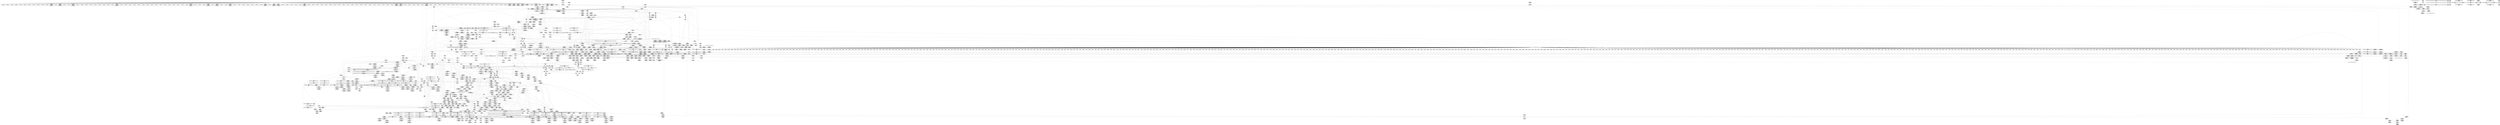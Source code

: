 digraph {
	CE0x4b9b800 [shape=record,shape=Mrecord,label="{CE0x4b9b800|__aa_current_profile:tmp11|security/apparmor/include/context.h,138|*SummSource*}"]
	CE0x4bacb30 [shape=record,shape=Mrecord,label="{CE0x4bacb30|__aa_current_profile:tmp17|security/apparmor/include/context.h,138|*SummSink*}"]
	CE0x4c04290 [shape=record,shape=Mrecord,label="{CE0x4c04290|72:_i32,_:_CRE_504,508_}"]
	CE0x4aebb60 [shape=record,shape=Mrecord,label="{CE0x4aebb60|common_perm_create:tmp25|security/apparmor/lsm.c,253|*SummSource*}"]
	"CONST[source:0(mediator),value:0(static)][purpose:{operation}][SrcIdx:5]"
	CE0x4ad8b30 [shape=record,shape=Mrecord,label="{CE0x4ad8b30|104:_%struct.inode*,_:_CRE_166,167_}"]
	CE0x4b1b9d0 [shape=record,shape=Mrecord,label="{CE0x4b1b9d0|GLOBAL:mediated_filesystem|*Constant*|*SummSource*}"]
	CE0x4b151f0 [shape=record,shape=Mrecord,label="{CE0x4b151f0|104:_%struct.inode*,_:_CRE_318,319_}"]
	CE0x4abae90 [shape=record,shape=Mrecord,label="{CE0x4abae90|common_perm_create:tmp34|security/apparmor/lsm.c,254}"]
	CE0x4bd3850 [shape=record,shape=Mrecord,label="{CE0x4bd3850|aa_cred_profile:tmp15|security/apparmor/include/context.h,100|*SummSource*}"]
	CE0x4adc7f0 [shape=record,shape=Mrecord,label="{CE0x4adc7f0|common_perm_create:tmp1|*SummSink*}"]
	CE0x4c0b000 [shape=record,shape=Mrecord,label="{CE0x4c0b000|72:_i32,_:_CRE_816,824_}"]
	CE0x4aa3c10 [shape=record,shape=Mrecord,label="{CE0x4aa3c10|i32_16|*Constant*}"]
	CE0x4adb000 [shape=record,shape=Mrecord,label="{CE0x4adb000|104:_%struct.inode*,_:_CRE_197,198_}"]
	CE0x4b884e0 [shape=record,shape=Mrecord,label="{CE0x4b884e0|common_perm_dir_dentry:tmp4|*LoadInst*|security/apparmor/lsm.c,189|*SummSink*}"]
	CE0x4ad4bd0 [shape=record,shape=Mrecord,label="{CE0x4ad4bd0|common_perm_create:tmp19|security/apparmor/lsm.c,251|*SummSink*}"]
	CE0x4ad2eb0 [shape=record,shape=Mrecord,label="{CE0x4ad2eb0|common_perm_create:tobool5|security/apparmor/lsm.c,253}"]
	CE0x4ad2c10 [shape=record,shape=Mrecord,label="{CE0x4ad2c10|0:_%struct.vfsmount*,_8:_%struct.dentry*,_:_CRE_8,16_|*MultipleSource*|Function::common_perm_create&Arg::dir::|Function::apparmor_path_mkdir&Arg::dir::|security/apparmor/lsm.c,253}"]
	CE0x4ad8410 [shape=record,shape=Mrecord,label="{CE0x4ad8410|104:_%struct.inode*,_:_CRE_160,161_}"]
	CE0x4b8ac10 [shape=record,shape=Mrecord,label="{CE0x4b8ac10|i32_1|*Constant*}"]
	CE0x4b878d0 [shape=record,shape=Mrecord,label="{CE0x4b878d0|common_perm_dir_dentry:mnt1|security/apparmor/lsm.c,189}"]
	CE0x4bfcca0 [shape=record,shape=Mrecord,label="{CE0x4bfcca0|72:_i32,_:_CRE_232,236_}"]
	CE0x4b17f60 [shape=record,shape=Mrecord,label="{CE0x4b17f60|common_perm_dir_dentry:op|Function::common_perm_dir_dentry&Arg::op::}"]
	CE0x4bfe5f0 [shape=record,shape=Mrecord,label="{CE0x4bfe5f0|72:_i32,_:_CRE_263,264_}"]
	CE0x4b85e50 [shape=record,shape=Mrecord,label="{CE0x4b85e50|i64*_getelementptr_inbounds_(_2_x_i64_,_2_x_i64_*___llvm_gcov_ctr56,_i64_0,_i64_1)|*Constant*|*SummSink*}"]
	CE0x4b80e10 [shape=record,shape=Mrecord,label="{CE0x4b80e10|i32_0|*Constant*}"]
	CE0x4b9d150 [shape=record,shape=Mrecord,label="{CE0x4b9d150|aa_cred_profile:do.cond}"]
	CE0x4b74cb0 [shape=record,shape=Mrecord,label="{CE0x4b74cb0|common_perm:path|Function::common_perm&Arg::path::|*SummSource*}"]
	CE0x4bb0dc0 [shape=record,shape=Mrecord,label="{CE0x4bb0dc0|aa_cred_profile:do.cond|*SummSink*}"]
	CE0x4adca50 [shape=record,shape=Mrecord,label="{CE0x4adca50|GLOBAL:current_task|Global_var:current_task|*SummSink*}"]
	CE0x4b421b0 [shape=record,shape=Mrecord,label="{CE0x4b421b0|aa_cred_profile:tmp23|security/apparmor/include/context.h,100}"]
	CE0x4c0f5f0 [shape=record,shape=Mrecord,label="{CE0x4c0f5f0|72:_i32,_:_CRE_924,925_}"]
	CE0x4bfa630 [shape=record,shape=Mrecord,label="{CE0x4bfa630|72:_i32,_:_CRE_176,177_}"]
	CE0x4bb42f0 [shape=record,shape=Mrecord,label="{CE0x4bb42f0|aa_cred_profile:entry|*SummSink*}"]
	CE0x4b15580 [shape=record,shape=Mrecord,label="{CE0x4b15580|common_perm_create:tmp28|security/apparmor/lsm.c,253}"]
	CE0x4b44b00 [shape=record,shape=Mrecord,label="{CE0x4b44b00|i64*_getelementptr_inbounds_(_16_x_i64_,_16_x_i64_*___llvm_gcov_ctr46,_i64_0,_i64_9)|*Constant*|*SummSink*}"]
	CE0x4ad5620 [shape=record,shape=Mrecord,label="{CE0x4ad5620|104:_%struct.inode*,_:_CRE_40,48_|*MultipleSource*|*LoadInst*|security/apparmor/lsm.c,253|security/apparmor/lsm.c,253}"]
	CE0x4c0b770 [shape=record,shape=Mrecord,label="{CE0x4c0b770|72:_i32,_:_CRE_865,866_}"]
	CE0x4b750e0 [shape=record,shape=Mrecord,label="{CE0x4b750e0|common_perm:mask|Function::common_perm&Arg::mask::|*SummSource*}"]
	CE0x4bc1ed0 [shape=record,shape=Mrecord,label="{CE0x4bc1ed0|i64*_getelementptr_inbounds_(_16_x_i64_,_16_x_i64_*___llvm_gcov_ctr46,_i64_0,_i64_12)|*Constant*}"]
	CE0x4b443a0 [shape=record,shape=Mrecord,label="{CE0x4b443a0|void_(i8*,_i32,_i64)*_asm_sideeffect_1:_09ud2_0A.pushsection___bug_table,_22a_22_0A2:_09.long_1b_-_2b,_$_0:c_-_2b_0A_09.word_$_1:c_,_0_0A_09.org_2b+$_2:c_0A.popsection_,_i,i,i,_dirflag_,_fpsr_,_flags_}"]
	CE0x4b44c90 [shape=record,shape=Mrecord,label="{CE0x4b44c90|i32_100|*Constant*}"]
	CE0x4b0afb0 [shape=record,shape=Mrecord,label="{CE0x4b0afb0|i64*_getelementptr_inbounds_(_11_x_i64_,_11_x_i64_*___llvm_gcov_ctr58,_i64_0,_i64_1)|*Constant*|*SummSource*}"]
	CE0x4aafd20 [shape=record,shape=Mrecord,label="{CE0x4aafd20|common_perm_create:tmp2|*SummSource*}"]
	CE0x4af2240 [shape=record,shape=Mrecord,label="{CE0x4af2240|common_perm_create:tmp18|security/apparmor/lsm.c,251}"]
	CE0x4bb6470 [shape=record,shape=Mrecord,label="{CE0x4bb6470|%struct.aa_profile*_null|*Constant*}"]
	CE0x4b7f7b0 [shape=record,shape=Mrecord,label="{CE0x4b7f7b0|aa_path_perm:profile|Function::aa_path_perm&Arg::profile::|*SummSink*}"]
	CE0x4adeb20 [shape=record,shape=Mrecord,label="{CE0x4adeb20|common_perm_create:tmp8|security/apparmor/lsm.c,251|*SummSink*}"]
	CE0x4b131c0 [shape=record,shape=Mrecord,label="{CE0x4b131c0|104:_%struct.inode*,_:_CRE_240,248_|*MultipleSource*|*LoadInst*|security/apparmor/lsm.c,253|security/apparmor/lsm.c,253}"]
	CE0x4baba60 [shape=record,shape=Mrecord,label="{CE0x4baba60|i32_138|*Constant*}"]
	CE0x4bc1d70 [shape=record,shape=Mrecord,label="{CE0x4bc1d70|aa_cred_profile:tmp25|security/apparmor/include/context.h,100|*SummSink*}"]
	CE0x4bfc500 [shape=record,shape=Mrecord,label="{CE0x4bfc500|72:_i32,_:_CRE_205,206_}"]
	CE0x46f53c0 [shape=record,shape=Mrecord,label="{CE0x46f53c0|common_perm_create:uid|security/apparmor/lsm.c,251}"]
	CE0x4a99970 [shape=record,shape=Mrecord,label="{CE0x4a99970|_call_void_mcount()_#2|*SummSource*}"]
	CE0x4bf8980 [shape=record,shape=Mrecord,label="{CE0x4bf8980|72:_i32,_:_CRE_149,150_}"]
	CE0x4c08220 [shape=record,shape=Mrecord,label="{CE0x4c08220|72:_i32,_:_CRE_604,605_}"]
	CE0x4c00d40 [shape=record,shape=Mrecord,label="{CE0x4c00d40|72:_i32,_:_CRE_300,301_}"]
	CE0x4bbd140 [shape=record,shape=Mrecord,label="{CE0x4bbd140|VOIDTB_TE:_CE_196,197_}"]
	CE0x4aa8740 [shape=record,shape=Mrecord,label="{CE0x4aa8740|i64*_getelementptr_inbounds_(_2_x_i64_,_2_x_i64_*___llvm_gcov_ctr59,_i64_0,_i64_1)|*Constant*|*SummSource*}"]
	CE0x4aade20 [shape=record,shape=Mrecord,label="{CE0x4aade20|44:_i32,_48:_i16,_128:_i8*,_:_SCMRE_4,6_|*MultipleSource*|security/apparmor/lsm.c, 251|security/apparmor/lsm.c,251}"]
	CE0x4c00190 [shape=record,shape=Mrecord,label="{CE0x4c00190|72:_i32,_:_CRE_289,290_}"]
	CE0x4c02d50 [shape=record,shape=Mrecord,label="{CE0x4c02d50|72:_i32,_:_CRE_464,472_}"]
	CE0x4c0e600 [shape=record,shape=Mrecord,label="{CE0x4c0e600|72:_i32,_:_CRE_909,910_}"]
	CE0x4ab38c0 [shape=record,shape=Mrecord,label="{CE0x4ab38c0|common_perm_create:return|*SummSource*}"]
	CE0x4c06350 [shape=record,shape=Mrecord,label="{CE0x4c06350|72:_i32,_:_CRE_575,576_}"]
	CE0x4b22280 [shape=record,shape=Mrecord,label="{CE0x4b22280|common_perm_create:retval.0}"]
	CE0x4b5f350 [shape=record,shape=Mrecord,label="{CE0x4b5f350|VOIDTB_TE:_CE_217,218_}"]
	CE0x4ad5fb0 [shape=record,shape=Mrecord,label="{CE0x4ad5fb0|104:_%struct.inode*,_:_CRE_80,88_|*MultipleSource*|*LoadInst*|security/apparmor/lsm.c,253|security/apparmor/lsm.c,253}"]
	CE0x4aad1c0 [shape=record,shape=Mrecord,label="{CE0x4aad1c0|GLOBAL:__llvm_gcov_ctr60|Global_var:__llvm_gcov_ctr60}"]
	CE0x4bf9b90 [shape=record,shape=Mrecord,label="{CE0x4bf9b90|72:_i32,_:_CRE_166,167_}"]
	CE0x4aeeb40 [shape=record,shape=Mrecord,label="{CE0x4aeeb40|GLOBAL:__aa_current_profile|*Constant*}"]
	CE0x4b1e3f0 [shape=record,shape=Mrecord,label="{CE0x4b1e3f0|common_perm:tmp9|security/apparmor/lsm.c,172}"]
	CE0x4bb9e90 [shape=record,shape=Mrecord,label="{CE0x4bb9e90|i1_true|*Constant*}"]
	CE0x4bfec50 [shape=record,shape=Mrecord,label="{CE0x4bfec50|72:_i32,_:_CRE_269,270_}"]
	CE0x4aeb620 [shape=record,shape=Mrecord,label="{CE0x4aeb620|common_perm:tmp3|security/apparmor/lsm.c,169|*SummSource*}"]
	CE0x4b9d2c0 [shape=record,shape=Mrecord,label="{CE0x4b9d2c0|i64*_getelementptr_inbounds_(_16_x_i64_,_16_x_i64_*___llvm_gcov_ctr46,_i64_0,_i64_1)|*Constant*}"]
	CE0x4ac21f0 [shape=record,shape=Mrecord,label="{CE0x4ac21f0|i64_11|*Constant*|*SummSource*}"]
	CE0x4bbd580 [shape=record,shape=Mrecord,label="{CE0x4bbd580|VOIDTB_TE:_CE_200,201_}"]
	CE0x4ad53d0 [shape=record,shape=Mrecord,label="{CE0x4ad53d0|i64_4|*Constant*}"]
	CE0x4aad7e0 [shape=record,shape=Mrecord,label="{CE0x4aad7e0|common_perm_create:tmp5|security/apparmor/lsm.c,251|*SummSink*}"]
	CE0x4aab590 [shape=record,shape=Mrecord,label="{CE0x4aab590|common_perm_create:tmp15|security/apparmor/lsm.c,251|*SummSource*}"]
	CE0x4ba3fb0 [shape=record,shape=Mrecord,label="{CE0x4ba3fb0|VOIDTB_TE:_CE_165,166_}"]
	CE0x4c0c0d0 [shape=record,shape=Mrecord,label="{CE0x4c0c0d0|72:_i32,_:_CRE_874,875_}"]
	CE0x4b606e0 [shape=record,shape=Mrecord,label="{CE0x4b606e0|VOIDTB_TE:_CE_306,307_}"]
	CE0x4ad3620 [shape=record,shape=Mrecord,label="{CE0x4ad3620|%struct.vfsmount*_null|*Constant*}"]
	CE0x4b785b0 [shape=record,shape=Mrecord,label="{CE0x4b785b0|GLOBAL:__aa_current_profile.__warned|Global_var:__aa_current_profile.__warned|*SummSink*}"]
	CE0x4bcece0 [shape=record,shape=Mrecord,label="{CE0x4bcece0|aa_cred_profile:tmp19|security/apparmor/include/context.h,100}"]
	CE0x4adecd0 [shape=record,shape=Mrecord,label="{CE0x4adecd0|common_perm_create:tmp8|security/apparmor/lsm.c,251|*SummSource*}"]
	CE0x4ab9250 [shape=record,shape=Mrecord,label="{CE0x4ab9250|common_perm_create:tmp13|security/apparmor/lsm.c,251|*SummSink*}"]
	CE0x4adce90 [shape=record,shape=Mrecord,label="{CE0x4adce90|common_perm_create:do.end|*SummSink*}"]
	CE0x4bbe890 [shape=record,shape=Mrecord,label="{CE0x4bbe890|aa_cred_profile:lnot|security/apparmor/include/context.h,100|*SummSink*}"]
	CE0x4ba7d20 [shape=record,shape=Mrecord,label="{CE0x4ba7d20|get_current:tmp3}"]
	CE0x4bd4350 [shape=record,shape=Mrecord,label="{CE0x4bd4350|_call_void_asm_sideeffect_1:_09ud2_0A.pushsection___bug_table,_22a_22_0A2:_09.long_1b_-_2b,_$_0:c_-_2b_0A_09.word_$_1:c_,_0_0A_09.org_2b+$_2:c_0A.popsection_,_i,i,i,_dirflag_,_fpsr_,_flags_(i8*_getelementptr_inbounds_(_36_x_i8_,_36_x_i8_*_.str12,_i32_0,_i32_0),_i32_100,_i64_12)_#2,_!dbg_!15490,_!srcloc_!15493|security/apparmor/include/context.h,100}"]
	CE0x4b223c0 [shape=record,shape=Mrecord,label="{CE0x4b223c0|common_perm_create:retval.0|*SummSource*}"]
	CE0x4b0ba10 [shape=record,shape=Mrecord,label="{CE0x4b0ba10|mediated_filesystem:tmp3}"]
	CE0x4c015c0 [shape=record,shape=Mrecord,label="{CE0x4c015c0|72:_i32,_:_CRE_308,309_}"]
	CE0x4abc5b0 [shape=record,shape=Mrecord,label="{CE0x4abc5b0|_call_void_lockdep_rcu_suspicious(i8*_getelementptr_inbounds_(_24_x_i8_,_24_x_i8_*_.str8,_i32_0,_i32_0),_i32_251,_i8*_getelementptr_inbounds_(_45_x_i8_,_45_x_i8_*_.str14,_i32_0,_i32_0))_#7,_!dbg_!15492|security/apparmor/lsm.c,251}"]
	CE0x4b75b00 [shape=record,shape=Mrecord,label="{CE0x4b75b00|_ret_i32_%error.0,_!dbg_!15483|security/apparmor/lsm.c,172|*SummSource*}"]
	CE0x4c09ac0 [shape=record,shape=Mrecord,label="{CE0x4c09ac0|72:_i32,_:_CRE_648,656_}"]
	CE0x4b9fb60 [shape=record,shape=Mrecord,label="{CE0x4b9fb60|__aa_current_profile:tmp|*SummSource*}"]
	CE0x4bc9a40 [shape=record,shape=Mrecord,label="{CE0x4bc9a40|VOIDTB_TE:_CE_169,170_}"]
	CE0x4bc5160 [shape=record,shape=Mrecord,label="{CE0x4bc5160|aa_cred_profile:tmp27|security/apparmor/include/context.h,100|*SummSink*}"]
	CE0x4b42740 [shape=record,shape=Mrecord,label="{CE0x4b42740|i64*_getelementptr_inbounds_(_16_x_i64_,_16_x_i64_*___llvm_gcov_ctr46,_i64_0,_i64_10)|*Constant*}"]
	CE0x4b0bc60 [shape=record,shape=Mrecord,label="{CE0x4b0bc60|mediated_filesystem:tmp3|*SummSink*}"]
	CE0x4ba3410 [shape=record,shape=Mrecord,label="{CE0x4ba3410|__aa_current_profile:tmp5|security/apparmor/include/context.h,138}"]
	CE0x4bcda90 [shape=record,shape=Mrecord,label="{CE0x4bcda90|aa_cred_profile:tmp15|security/apparmor/include/context.h,100|*SummSink*}"]
	CE0x4abe830 [shape=record,shape=Mrecord,label="{CE0x4abe830|common_perm_create:tmp7|security/apparmor/lsm.c,251|*SummSink*}"]
	CE0x4bab1f0 [shape=record,shape=Mrecord,label="{CE0x4bab1f0|i8*_getelementptr_inbounds_(_36_x_i8_,_36_x_i8_*_.str12,_i32_0,_i32_0)|*Constant*}"]
	CE0x4b1f710 [shape=record,shape=Mrecord,label="{CE0x4b1f710|i64_5|*Constant*}"]
	CE0x4c043a0 [shape=record,shape=Mrecord,label="{CE0x4c043a0|72:_i32,_:_CRE_508,512_}"]
	CE0x4bae4f0 [shape=record,shape=Mrecord,label="{CE0x4bae4f0|_call_void_lockdep_rcu_suspicious(i8*_getelementptr_inbounds_(_36_x_i8_,_36_x_i8_*_.str12,_i32_0,_i32_0),_i32_138,_i8*_getelementptr_inbounds_(_45_x_i8_,_45_x_i8_*_.str14,_i32_0,_i32_0))_#7,_!dbg_!15483|security/apparmor/include/context.h,138|*SummSink*}"]
	CE0x4c0d610 [shape=record,shape=Mrecord,label="{CE0x4c0d610|72:_i32,_:_CRE_894,895_}"]
	CE0x4bc5e10 [shape=record,shape=Mrecord,label="{CE0x4bc5e10|aa_cred_profile:tmp28|security/apparmor/include/context.h,100|*SummSource*}"]
	CE0x4b13b40 [shape=record,shape=Mrecord,label="{CE0x4b13b40|104:_%struct.inode*,_:_CRE_280,288_|*MultipleSource*|*LoadInst*|security/apparmor/lsm.c,253|security/apparmor/lsm.c,253}"]
	CE0x4b14f90 [shape=record,shape=Mrecord,label="{CE0x4b14f90|104:_%struct.inode*,_:_CRE_316,317_}"]
	CE0x4aa3520 [shape=record,shape=Mrecord,label="{CE0x4aa3520|i64_1|*Constant*}"]
	CE0x4bd6320 [shape=record,shape=Mrecord,label="{CE0x4bd6320|aa_cred_profile:tmp2}"]
	CE0x4aa57b0 [shape=record,shape=Mrecord,label="{CE0x4aa57b0|common_perm_dir_dentry:path|security/apparmor/lsm.c, 189}"]
	CE0x4aa86d0 [shape=record,shape=Mrecord,label="{CE0x4aa86d0|i64*_getelementptr_inbounds_(_2_x_i64_,_2_x_i64_*___llvm_gcov_ctr59,_i64_0,_i64_1)|*Constant*}"]
	CE0x4ba59e0 [shape=record,shape=Mrecord,label="{CE0x4ba59e0|aa_cred_profile:tmp9|security/apparmor/include/context.h,100}"]
	CE0x4b78ae0 [shape=record,shape=Mrecord,label="{CE0x4b78ae0|common_perm:tmp}"]
	CE0x4c05360 [shape=record,shape=Mrecord,label="{CE0x4c05360|72:_i32,_:_CRE_560,561_}"]
	CE0x4b79520 [shape=record,shape=Mrecord,label="{CE0x4b79520|__aa_current_profile:tmp3|*SummSource*}"]
	CE0x4ad5870 [shape=record,shape=Mrecord,label="{CE0x4ad5870|104:_%struct.inode*,_:_CRE_48,52_|*MultipleSource*|*LoadInst*|security/apparmor/lsm.c,253|security/apparmor/lsm.c,253}"]
	CE0x4bb75c0 [shape=record,shape=Mrecord,label="{CE0x4bb75c0|aa_cred_profile:tmp8|security/apparmor/include/context.h,100}"]
	CE0x4bb5040 [shape=record,shape=Mrecord,label="{CE0x4bb5040|0:_%struct.aa_profile*,_:_CMRE_8,16_|*MultipleSource*|security/apparmor/include/context.h,99|*LoadInst*|security/apparmor/include/context.h,99|security/apparmor/include/context.h,100}"]
	CE0x4ac7fc0 [shape=record,shape=Mrecord,label="{CE0x4ac7fc0|common_perm_create:return}"]
	CE0x4bbaf40 [shape=record,shape=Mrecord,label="{CE0x4bbaf40|VOIDTB_TE:_CE_56,64_}"]
	CE0x482b400 [shape=record,shape=Mrecord,label="{CE0x482b400|apparmor_path_mkdir:dir|Function::apparmor_path_mkdir&Arg::dir::|*SummSource*}"]
	CE0x4ac7960 [shape=record,shape=Mrecord,label="{CE0x4ac7960|common_perm_create:if.then}"]
	CE0x4bb1f50 [shape=record,shape=Mrecord,label="{CE0x4bb1f50|__aa_current_profile:call3|security/apparmor/include/context.h,138|*SummSource*}"]
	CE0x47fea80 [shape=record,shape=Mrecord,label="{CE0x47fea80|apparmor_path_mkdir:dentry|Function::apparmor_path_mkdir&Arg::dentry::}"]
	CE0x4aeb840 [shape=record,shape=Mrecord,label="{CE0x4aeb840|common_perm_create:tmp25|security/apparmor/lsm.c,253}"]
	CE0x4bbc3d0 [shape=record,shape=Mrecord,label="{CE0x4bbc3d0|VOIDTB_TE:_CE_191,192_}"]
	CE0x4badf20 [shape=record,shape=Mrecord,label="{CE0x4badf20|_call_void_lockdep_rcu_suspicious(i8*_getelementptr_inbounds_(_36_x_i8_,_36_x_i8_*_.str12,_i32_0,_i32_0),_i32_138,_i8*_getelementptr_inbounds_(_45_x_i8_,_45_x_i8_*_.str14,_i32_0,_i32_0))_#7,_!dbg_!15483|security/apparmor/include/context.h,138|*SummSource*}"]
	CE0x4bc4b10 [shape=record,shape=Mrecord,label="{CE0x4bc4b10|aa_cred_profile:tmp26|security/apparmor/include/context.h,100|*SummSink*}"]
	CE0x4bac3f0 [shape=record,shape=Mrecord,label="{CE0x4bac3f0|i64*_getelementptr_inbounds_(_11_x_i64_,_11_x_i64_*___llvm_gcov_ctr58,_i64_0,_i64_9)|*Constant*}"]
	CE0x4b18620 [shape=record,shape=Mrecord,label="{CE0x4b18620|common_perm_dir_dentry:dentry|Function::common_perm_dir_dentry&Arg::dentry::}"]
	CE0x4ac18e0 [shape=record,shape=Mrecord,label="{CE0x4ac18e0|common_perm:tmp5|security/apparmor/lsm.c,169}"]
	CE0x4aa5570 [shape=record,shape=Mrecord,label="{CE0x4aa5570|apparmor_path_mkdir:call|security/apparmor/lsm.c,267|*SummSource*}"]
	CE0x4b16820 [shape=record,shape=Mrecord,label="{CE0x4b16820|common_perm_create:tmp31|security/apparmor/lsm.c,253|*SummSource*}"]
	CE0x4bf7ee0 [shape=record,shape=Mrecord,label="{CE0x4bf7ee0|72:_i32,_:_CRE_139,140_}"]
	CE0x4c0cb70 [shape=record,shape=Mrecord,label="{CE0x4c0cb70|72:_i32,_:_CRE_884,885_}"]
	CE0x4c0f700 [shape=record,shape=Mrecord,label="{CE0x4c0f700|72:_i32,_:_CRE_925,926_}"]
	CE0x4b570f0 [shape=record,shape=Mrecord,label="{CE0x4b570f0|mediated_filesystem:s_flags|security/apparmor/include/apparmor.h,117|*SummSource*}"]
	CE0x4ba1f00 [shape=record,shape=Mrecord,label="{CE0x4ba1f00|GLOBAL:llvm.expect.i64|*Constant*|*SummSink*}"]
	CE0x4b42580 [shape=record,shape=Mrecord,label="{CE0x4b42580|aa_cred_profile:tmp23|security/apparmor/include/context.h,100|*SummSink*}"]
	CE0x4c09980 [shape=record,shape=Mrecord,label="{CE0x4c09980|72:_i32,_:_CRE_640,648_}"]
	CE0x4ad3970 [shape=record,shape=Mrecord,label="{CE0x4ad3970|%struct.vfsmount*_null|*Constant*|*SummSource*}"]
	CE0x4bd5220 [shape=record,shape=Mrecord,label="{CE0x4bd5220|VOIDTB_TE:_CE_179,180_}"]
	CE0x4ada2f0 [shape=record,shape=Mrecord,label="{CE0x4ada2f0|104:_%struct.inode*,_:_CRE_186,187_}"]
	CE0x4bbbb40 [shape=record,shape=Mrecord,label="{CE0x4bbbb40|%struct.aa_task_cxt*_null|*Constant*}"]
	CE0x4ac01d0 [shape=record,shape=Mrecord,label="{CE0x4ac01d0|common_perm_create:uid|security/apparmor/lsm.c,251|*SummSource*}"]
	CE0x4ac0030 [shape=record,shape=Mrecord,label="{CE0x4ac0030|i32_0|*Constant*|*SummSource*}"]
	CE0x4acf200 [shape=record,shape=Mrecord,label="{CE0x4acf200|get_current:tmp2}"]
	CE0x4c05470 [shape=record,shape=Mrecord,label="{CE0x4c05470|72:_i32,_:_CRE_561,562_}"]
	CE0x4aa9780 [shape=record,shape=Mrecord,label="{CE0x4aa9780|i64*_getelementptr_inbounds_(_2_x_i64_,_2_x_i64_*___llvm_gcov_ctr59,_i64_0,_i64_0)|*Constant*|*SummSource*}"]
	CE0x4b15e80 [shape=record,shape=Mrecord,label="{CE0x4b15e80|common_perm_create:tmp29|security/apparmor/lsm.c,253|*SummSource*}"]
	CE0x4aaa390 [shape=record,shape=Mrecord,label="{CE0x4aaa390|_ret_i32_%call,_!dbg_!15472|security/apparmor/lsm.c,267|*SummSink*}"]
	CE0x4bb40d0 [shape=record,shape=Mrecord,label="{CE0x4bb40d0|GLOBAL:aa_cred_profile|*Constant*|*SummSink*}"]
	CE0x4bbac30 [shape=record,shape=Mrecord,label="{CE0x4bbac30|aa_cred_profile:tmp12|security/apparmor/include/context.h,100|*SummSource*}"]
	CE0x4bfbea0 [shape=record,shape=Mrecord,label="{CE0x4bfbea0|72:_i32,_:_CRE_199,200_}"]
	CE0x4bbb910 [shape=record,shape=Mrecord,label="{CE0x4bbb910|VOIDTB_TE:_CE_185,186_}"]
	CE0x4b9d070 [shape=record,shape=Mrecord,label="{CE0x4b9d070|aa_cred_profile:do.body6|*SummSource*}"]
	CE0x4ad5de0 [shape=record,shape=Mrecord,label="{CE0x4ad5de0|104:_%struct.inode*,_:_CRE_72,80_|*MultipleSource*|*LoadInst*|security/apparmor/lsm.c,253|security/apparmor/lsm.c,253}"]
	CE0x4bcce40 [shape=record,shape=Mrecord,label="{CE0x4bcce40|VOIDTB_TE:_CE_95,96_}"]
	CE0x4aec160 [shape=record,shape=Mrecord,label="{CE0x4aec160|common_perm_create:tmp26|security/apparmor/lsm.c,253|*SummSink*}"]
	CE0x4b41510 [shape=record,shape=Mrecord,label="{CE0x4b41510|_call_void_asm_sideeffect_1:_09ud2_0A.pushsection___bug_table,_22a_22_0A2:_09.long_1b_-_2b,_$_0:c_-_2b_0A_09.word_$_1:c_,_0_0A_09.org_2b+$_2:c_0A.popsection_,_i,i,i,_dirflag_,_fpsr_,_flags_(i8*_getelementptr_inbounds_(_36_x_i8_,_36_x_i8_*_.str12,_i32_0,_i32_0),_i32_100,_i64_12)_#2,_!dbg_!15490,_!srcloc_!15493|security/apparmor/include/context.h,100|*SummSink*}"]
	CE0x4c08770 [shape=record,shape=Mrecord,label="{CE0x4c08770|72:_i32,_:_CRE_609,610_}"]
	CE0x4b0f120 [shape=record,shape=Mrecord,label="{CE0x4b0f120|common_perm:if.then|*SummSource*}"]
	CE0x4ba3ea0 [shape=record,shape=Mrecord,label="{CE0x4ba3ea0|VOIDTB_TE:_CE_164,165_}"]
	CE0x4ac9110 [shape=record,shape=Mrecord,label="{CE0x4ac9110|i8*_getelementptr_inbounds_(_24_x_i8_,_24_x_i8_*_.str8,_i32_0,_i32_0)|*Constant*|*SummSource*}"]
	CE0x4b1b790 [shape=record,shape=Mrecord,label="{CE0x4b1b790|common_perm_create:call7|security/apparmor/lsm.c,253|*SummSource*}"]
	CE0x4adf080 [shape=record,shape=Mrecord,label="{CE0x4adf080|i64_5|*Constant*}"]
	CE0x4aa2110 [shape=record,shape=Mrecord,label="{CE0x4aa2110|_call_void_mcount()_#2|*SummSink*}"]
	CE0x4bb8ee0 [shape=record,shape=Mrecord,label="{CE0x4bb8ee0|aa_cred_profile:tobool1|security/apparmor/include/context.h,100|*SummSink*}"]
	CE0x46f5710 [shape=record,shape=Mrecord,label="{CE0x46f5710|apparmor_path_mkdir:call|security/apparmor/lsm.c,267|*SummSink*}"]
	CE0x4abf1d0 [shape=record,shape=Mrecord,label="{CE0x4abf1d0|common_perm_create:if.then8|*SummSource*}"]
	CE0x4acf890 [shape=record,shape=Mrecord,label="{CE0x4acf890|mediated_filesystem:tmp|*SummSink*}"]
	"CONST[source:1(input),value:2(dynamic)][purpose:{object}][SrcIdx:3]"
	CE0x4aa3a30 [shape=record,shape=Mrecord,label="{CE0x4aa3a30|apparmor_path_mkdir:dentry|Function::apparmor_path_mkdir&Arg::dentry::|*SummSink*}"]
	CE0x4aa3f80 [shape=record,shape=Mrecord,label="{CE0x4aa3f80|apparmor_path_mkdir:tmp1}"]
	CE0x4ab89c0 [shape=record,shape=Mrecord,label="{CE0x4ab89c0|i64*_getelementptr_inbounds_(_17_x_i64_,_17_x_i64_*___llvm_gcov_ctr60,_i64_0,_i64_6)|*Constant*|*SummSink*}"]
	CE0x4b7c5e0 [shape=record,shape=Mrecord,label="{CE0x4b7c5e0|i64_3|*Constant*}"]
	CE0x4b135a0 [shape=record,shape=Mrecord,label="{CE0x4b135a0|104:_%struct.inode*,_:_CRE_256,264_|*MultipleSource*|*LoadInst*|security/apparmor/lsm.c,253|security/apparmor/lsm.c,253}"]
	CE0x4bfbc80 [shape=record,shape=Mrecord,label="{CE0x4bfbc80|72:_i32,_:_CRE_197,198_}"]
	CE0x4ba9ca0 [shape=record,shape=Mrecord,label="{CE0x4ba9ca0|i1_true|*Constant*}"]
	"CONST[source:0(mediator),value:2(dynamic)][purpose:{object}][SnkIdx:3]"
	CE0x4ad1370 [shape=record,shape=Mrecord,label="{CE0x4ad1370|common_perm_create:tmp21|security/apparmor/lsm.c,251}"]
	CE0x4b61e00 [shape=record,shape=Mrecord,label="{CE0x4b61e00|72:_i32,_:_CRE_40,48_}"]
	CE0x4b0bec0 [shape=record,shape=Mrecord,label="{CE0x4b0bec0|get_current:tmp}"]
	CE0x4c0a670 [shape=record,shape=Mrecord,label="{CE0x4c0a670|72:_i32,_:_CRE_736,740_}"]
	CE0x4bd4a70 [shape=record,shape=Mrecord,label="{CE0x4bd4a70|VOIDTB_TE:_CE_172,173_}"]
	CE0x4b190d0 [shape=record,shape=Mrecord,label="{CE0x4b190d0|common_perm_dir_dentry:mask|Function::common_perm_dir_dentry&Arg::mask::|*SummSink*}"]
	CE0x4b15450 [shape=record,shape=Mrecord,label="{CE0x4b15450|GLOBAL:mediated_filesystem|*Constant*}"]
	CE0x4b0fb90 [shape=record,shape=Mrecord,label="{CE0x4b0fb90|get_current:tmp1|*SummSource*}"]
	CE0x4b57010 [shape=record,shape=Mrecord,label="{CE0x4b57010|mediated_filesystem:s_flags|security/apparmor/include/apparmor.h,117}"]
	CE0x4ad7700 [shape=record,shape=Mrecord,label="{CE0x4ad7700|104:_%struct.inode*,_:_CRE_149,150_}"]
	CE0x4bd57e0 [shape=record,shape=Mrecord,label="{CE0x4bd57e0|i64*_getelementptr_inbounds_(_16_x_i64_,_16_x_i64_*___llvm_gcov_ctr46,_i64_0,_i64_14)|*Constant*|*SummSource*}"]
	CE0x4bfa300 [shape=record,shape=Mrecord,label="{CE0x4bfa300|72:_i32,_:_CRE_173,174_}"]
	CE0x4b85b40 [shape=record,shape=Mrecord,label="{CE0x4b85b40|i64*_getelementptr_inbounds_(_2_x_i64_,_2_x_i64_*___llvm_gcov_ctr56,_i64_0,_i64_1)|*Constant*|*SummSource*}"]
	CE0x4bcd320 [shape=record,shape=Mrecord,label="{CE0x4bcd320|aa_cred_profile:tmp17|security/apparmor/include/context.h,100|*SummSource*}"]
	CE0x4c0f1b0 [shape=record,shape=Mrecord,label="{CE0x4c0f1b0|72:_i32,_:_CRE_920,921_}"]
	CE0x4ba3480 [shape=record,shape=Mrecord,label="{CE0x4ba3480|__aa_current_profile:tmp5|security/apparmor/include/context.h,138|*SummSource*}"]
	CE0x4b432a0 [shape=record,shape=Mrecord,label="{CE0x4b432a0|aa_cred_profile:tmp24|security/apparmor/include/context.h,100|*SummSink*}"]
	CE0x4b60300 [shape=record,shape=Mrecord,label="{CE0x4b60300|VOIDTB_TE:_CE_288,296_}"]
	CE0x4b81ab0 [shape=record,shape=Mrecord,label="{CE0x4b81ab0|__aa_current_profile:tmp4|security/apparmor/include/context.h,138|*SummSource*}"]
	CE0x4ad9bd0 [shape=record,shape=Mrecord,label="{CE0x4ad9bd0|104:_%struct.inode*,_:_CRE_180,181_}"]
	CE0x4b74570 [shape=record,shape=Mrecord,label="{CE0x4b74570|common_perm:entry|*SummSource*}"]
	CE0x4bfa740 [shape=record,shape=Mrecord,label="{CE0x4bfa740|72:_i32,_:_CRE_177,178_}"]
	CE0x4b0b1d0 [shape=record,shape=Mrecord,label="{CE0x4b0b1d0|i64*_getelementptr_inbounds_(_2_x_i64_,_2_x_i64_*___llvm_gcov_ctr55,_i64_0,_i64_1)|*Constant*}"]
	CE0x4baf350 [shape=record,shape=Mrecord,label="{CE0x4baf350|get_current:bb}"]
	CE0x4aa4f70 [shape=record,shape=Mrecord,label="{CE0x4aa4f70|_call_void_mcount()_#2|*SummSource*}"]
	CE0x4ad64f0 [shape=record,shape=Mrecord,label="{CE0x4ad64f0|104:_%struct.inode*,_:_CRE_90,91_}"]
	CE0x4bcd670 [shape=record,shape=Mrecord,label="{CE0x4bcd670|VOIDTB_TE:_CE_89,90_}"]
	CE0x4adbd10 [shape=record,shape=Mrecord,label="{CE0x4adbd10|104:_%struct.inode*,_:_CRE_208,209_}"]
	CE0x4bfc0c0 [shape=record,shape=Mrecord,label="{CE0x4bfc0c0|72:_i32,_:_CRE_201,202_}"]
	CE0x4b87aa0 [shape=record,shape=Mrecord,label="{CE0x4b87aa0|0:_%struct.vfsmount*,_8:_%struct.dentry*,_:_SCMRE_8,16_|*MultipleSource*|security/apparmor/lsm.c, 189|security/apparmor/lsm.c,189}"]
	CE0x4bfe3d0 [shape=record,shape=Mrecord,label="{CE0x4bfe3d0|72:_i32,_:_CRE_261,262_}"]
	CE0x4c0c840 [shape=record,shape=Mrecord,label="{CE0x4c0c840|72:_i32,_:_CRE_881,882_}"]
	CE0x4b99450 [shape=record,shape=Mrecord,label="{CE0x4b99450|__aa_current_profile:do.end|*SummSink*}"]
	CE0x4adcc80 [shape=record,shape=Mrecord,label="{CE0x4adcc80|mediated_filesystem:bb}"]
	CE0x4b66790 [shape=record,shape=Mrecord,label="{CE0x4b66790|VOIDTB_TE:_CE_206,207_}"]
	CE0x4b897c0 [shape=record,shape=Mrecord,label="{CE0x4b897c0|common_perm_dir_dentry:tmp2|*SummSource*}"]
	CE0x4c07ab0 [shape=record,shape=Mrecord,label="{CE0x4c07ab0|72:_i32,_:_CRE_597,598_}"]
	CE0x4b9ab00 [shape=record,shape=Mrecord,label="{CE0x4b9ab00|__aa_current_profile:tmp|*SummSink*}"]
	CE0x4ba9810 [shape=record,shape=Mrecord,label="{CE0x4ba9810|__aa_current_profile:tmp14|security/apparmor/include/context.h,138}"]
	CE0x4c0d720 [shape=record,shape=Mrecord,label="{CE0x4c0d720|72:_i32,_:_CRE_895,896_}"]
	CE0x4bc1750 [shape=record,shape=Mrecord,label="{CE0x4bc1750|aa_cred_profile:do.end8|*SummSource*}"]
	CE0x4bd3000 [shape=record,shape=Mrecord,label="{CE0x4bd3000|_call_void_mcount()_#2|*SummSource*}"]
	CE0x4bd4ef0 [shape=record,shape=Mrecord,label="{CE0x4bd4ef0|VOIDTB_TE:_CE_176,177_}"]
	CE0x4adb5f0 [shape=record,shape=Mrecord,label="{CE0x4adb5f0|104:_%struct.inode*,_:_CRE_202,203_}"]
	CE0x4bfb510 [shape=record,shape=Mrecord,label="{CE0x4bfb510|72:_i32,_:_CRE_190,191_}"]
	CE0x4c01070 [shape=record,shape=Mrecord,label="{CE0x4c01070|72:_i32,_:_CRE_303,304_}"]
	CE0x4b98ca0 [shape=record,shape=Mrecord,label="{CE0x4b98ca0|aa_cred_profile:lor.rhs|*SummSource*}"]
	CE0x4c10830 [shape=record,shape=Mrecord,label="{CE0x4c10830|72:_i32,_:_CRE_976,977_}"]
	CE0x4adc1a0 [shape=record,shape=Mrecord,label="{CE0x4adc1a0|get_current:tmp3|*SummSink*}"]
	CE0x4ba8010 [shape=record,shape=Mrecord,label="{CE0x4ba8010|aa_cred_profile:conv|security/apparmor/include/context.h,100|*SummSource*}"]
	CE0x4adf5b0 [shape=record,shape=Mrecord,label="{CE0x4adf5b0|i64_5|*Constant*|*SummSink*}"]
	CE0x4c0f2c0 [shape=record,shape=Mrecord,label="{CE0x4c0f2c0|72:_i32,_:_CRE_921,922_}"]
	CE0x4bd5000 [shape=record,shape=Mrecord,label="{CE0x4bd5000|VOIDTB_TE:_CE_177,178_}"]
	CE0x4ad8c60 [shape=record,shape=Mrecord,label="{CE0x4ad8c60|104:_%struct.inode*,_:_CRE_167,168_}"]
	CE0x4af0cb0 [shape=record,shape=Mrecord,label="{CE0x4af0cb0|COLLAPSED:_GCRE_current_task_external_global_%struct.task_struct*:_elem_0::|security/apparmor/lsm.c,251}"]
	CE0x4aab520 [shape=record,shape=Mrecord,label="{CE0x4aab520|common_perm_create:tmp15|security/apparmor/lsm.c,251}"]
	CE0x4adde10 [shape=record,shape=Mrecord,label="{CE0x4adde10|common_perm_create:if.end9|*SummSource*}"]
	CE0x4bf7ff0 [shape=record,shape=Mrecord,label="{CE0x4bf7ff0|72:_i32,_:_CRE_140,141_}"]
	CE0x4b844b0 [shape=record,shape=Mrecord,label="{CE0x4b844b0|mediated_filesystem:lnot|security/apparmor/include/apparmor.h,117}"]
	CE0x4b1a630 [shape=record,shape=Mrecord,label="{CE0x4b1a630|_ret_i32_%call17,_!dbg_!15526|security/apparmor/file.c,307|*SummSink*}"]
	CE0x4ad9970 [shape=record,shape=Mrecord,label="{CE0x4ad9970|104:_%struct.inode*,_:_CRE_178,179_}"]
	CE0x4a9d210 [shape=record,shape=Mrecord,label="{CE0x4a9d210|GLOBAL:common_perm_create|*Constant*}"]
	CE0x4ae0740 [shape=record,shape=Mrecord,label="{CE0x4ae0740|common_perm_create:tmp3|*SummSource*}"]
	CE0x4c10f70 [shape=record,shape=Mrecord,label="{CE0x4c10f70|72:_i32,_:_CRE_983,984_}"]
	CE0x4bb4230 [shape=record,shape=Mrecord,label="{CE0x4bb4230|aa_cred_profile:entry|*SummSource*}"]
	CE0x4c044b0 [shape=record,shape=Mrecord,label="{CE0x4c044b0|72:_i32,_:_CRE_512,520_}"]
	CE0x4bfc940 [shape=record,shape=Mrecord,label="{CE0x4bfc940|72:_i32,_:_CRE_212,216_}"]
	CE0x4aebde0 [shape=record,shape=Mrecord,label="{CE0x4aebde0|common_perm_create:tmp26|security/apparmor/lsm.c,253}"]
	CE0x4b42460 [shape=record,shape=Mrecord,label="{CE0x4b42460|aa_cred_profile:tmp23|security/apparmor/include/context.h,100|*SummSource*}"]
	CE0x5422e90 [shape=record,shape=Mrecord,label="{CE0x5422e90|i32_4|*Constant*|*SummSink*}"]
	CE0x4c0c730 [shape=record,shape=Mrecord,label="{CE0x4c0c730|72:_i32,_:_CRE_880,881_}"]
	CE0x4b888d0 [shape=record,shape=Mrecord,label="{CE0x4b888d0|common_perm_dir_dentry:dentry2|security/apparmor/lsm.c,189|*SummSource*}"]
	CE0x4b22760 [shape=record,shape=Mrecord,label="{CE0x4b22760|i64*_getelementptr_inbounds_(_17_x_i64_,_17_x_i64_*___llvm_gcov_ctr60,_i64_0,_i64_16)|*Constant*|*SummSource*}"]
	CE0x4addd60 [shape=record,shape=Mrecord,label="{CE0x4addd60|i64*_getelementptr_inbounds_(_16_x_i64_,_16_x_i64_*___llvm_gcov_ctr46,_i64_0,_i64_4)|*Constant*|*SummSink*}"]
	"CONST[source:2(external),value:2(dynamic)][purpose:{subject}][SrcIdx:8]"
	CE0x4aa7930 [shape=record,shape=Mrecord,label="{CE0x4aa7930|common_perm_create:mode|Function::common_perm_create&Arg::mode::|*SummSource*}"]
	CE0x4aa8250 [shape=record,shape=Mrecord,label="{CE0x4aa8250|apparmor_path_mkdir:tmp2|*SummSink*}"]
	CE0x4b83550 [shape=record,shape=Mrecord,label="{CE0x4b83550|GLOBAL:aa_path_perm|*Constant*|*SummSink*}"]
	CE0x4b12710 [shape=record,shape=Mrecord,label="{CE0x4b12710|104:_%struct.inode*,_:_CRE_217,218_}"]
	CE0x4aed770 [shape=record,shape=Mrecord,label="{CE0x4aed770|i32_5|*Constant*|*SummSink*}"]
	CE0x4bf8100 [shape=record,shape=Mrecord,label="{CE0x4bf8100|72:_i32,_:_CRE_141,142_}"]
	CE0x4b204e0 [shape=record,shape=Mrecord,label="{CE0x4b204e0|mediated_filesystem:tmp4|*LoadInst*|security/apparmor/include/apparmor.h,117|*SummSource*}"]
	CE0x4bcd600 [shape=record,shape=Mrecord,label="{CE0x4bcd600|VOIDTB_TE:_CE_88,89_}"]
	CE0x4b15d70 [shape=record,shape=Mrecord,label="{CE0x4b15d70|common_perm_create:tmp29|security/apparmor/lsm.c,253}"]
	CE0x4bbf930 [shape=record,shape=Mrecord,label="{CE0x4bbf930|aa_cred_profile:tobool|security/apparmor/include/context.h,100}"]
	CE0x4b14280 [shape=record,shape=Mrecord,label="{CE0x4b14280|104:_%struct.inode*,_:_CRE_305,306_}"]
	CE0x4ac17d0 [shape=record,shape=Mrecord,label="{CE0x4ac17d0|common_perm:tmp4|security/apparmor/lsm.c,169|*SummSource*}"]
	CE0x4b79100 [shape=record,shape=Mrecord,label="{CE0x4b79100|common_perm:call|security/apparmor/lsm.c,168|*SummSource*}"]
	CE0x4bff910 [shape=record,shape=Mrecord,label="{CE0x4bff910|72:_i32,_:_CRE_281,282_}"]
	CE0x4ba17f0 [shape=record,shape=Mrecord,label="{CE0x4ba17f0|i64*_getelementptr_inbounds_(_2_x_i64_,_2_x_i64_*___llvm_gcov_ctr112,_i64_0,_i64_1)|*Constant*}"]
	CE0x4b1f0c0 [shape=record,shape=Mrecord,label="{CE0x4b1f0c0|__aa_current_profile:if.then}"]
	CE0x4bbc840 [shape=record,shape=Mrecord,label="{CE0x4bbc840|i32_22|*Constant*|*SummSource*}"]
	CE0x4bff090 [shape=record,shape=Mrecord,label="{CE0x4bff090|72:_i32,_:_CRE_273,274_}"]
	CE0x4b17d90 [shape=record,shape=Mrecord,label="{CE0x4b17d90|common_perm_dir_dentry:dir|Function::common_perm_dir_dentry&Arg::dir::}"]
	CE0x4b1a990 [shape=record,shape=Mrecord,label="{CE0x4b1a990|common_perm:error.0}"]
	CE0x4ba6bf0 [shape=record,shape=Mrecord,label="{CE0x4ba6bf0|aa_cred_profile:tmp}"]
	CE0x4adb4c0 [shape=record,shape=Mrecord,label="{CE0x4adb4c0|104:_%struct.inode*,_:_CRE_201,202_}"]
	CE0x4bc8c90 [shape=record,shape=Mrecord,label="{CE0x4bc8c90|aa_cred_profile:tmp32|security/apparmor/include/context.h,101|*SummSource*}"]
	CE0x4c005d0 [shape=record,shape=Mrecord,label="{CE0x4c005d0|72:_i32,_:_CRE_293,294_}"]
	CE0x4adb260 [shape=record,shape=Mrecord,label="{CE0x4adb260|104:_%struct.inode*,_:_CRE_199,200_}"]
	CE0x4bfd710 [shape=record,shape=Mrecord,label="{CE0x4bfd710|72:_i32,_:_CRE_249,250_}"]
	CE0x4baf5d0 [shape=record,shape=Mrecord,label="{CE0x4baf5d0|get_current:tmp1}"]
	CE0x4bcfd00 [shape=record,shape=Mrecord,label="{CE0x4bcfd00|i64*_getelementptr_inbounds_(_16_x_i64_,_16_x_i64_*___llvm_gcov_ctr46,_i64_0,_i64_8)|*Constant*|*SummSink*}"]
	CE0x4b7f3f0 [shape=record,shape=Mrecord,label="{CE0x4b7f3f0|aa_path_perm:profile|Function::aa_path_perm&Arg::profile::}"]
	CE0x4bf9640 [shape=record,shape=Mrecord,label="{CE0x4bf9640|72:_i32,_:_CRE_161,162_}"]
	CE0x4adbab0 [shape=record,shape=Mrecord,label="{CE0x4adbab0|104:_%struct.inode*,_:_CRE_206,207_}"]
	CE0x4adf750 [shape=record,shape=Mrecord,label="{CE0x4adf750|common_perm_create:tmp9|security/apparmor/lsm.c,251|*SummSink*}"]
	CE0x4b76260 [shape=record,shape=Mrecord,label="{CE0x4b76260|common_perm:bb|*SummSource*}"]
	CE0x4b437a0 [shape=record,shape=Mrecord,label="{CE0x4b437a0|aa_cred_profile:tmp25|security/apparmor/include/context.h,100|*SummSource*}"]
	CE0x4bc0050 [shape=record,shape=Mrecord,label="{CE0x4bc0050|aa_cred_profile:lnot.ext|security/apparmor/include/context.h,100}"]
	CE0x4b13ee0 [shape=record,shape=Mrecord,label="{CE0x4b13ee0|104:_%struct.inode*,_:_CRE_296,304_|*MultipleSource*|*LoadInst*|security/apparmor/lsm.c,253|security/apparmor/lsm.c,253}"]
	CE0x4b15c50 [shape=record,shape=Mrecord,label="{CE0x4b15c50|i64*_getelementptr_inbounds_(_17_x_i64_,_17_x_i64_*___llvm_gcov_ctr60,_i64_0,_i64_14)|*Constant*}"]
	CE0x4ba9600 [shape=record,shape=Mrecord,label="{CE0x4ba9600|__aa_current_profile:tmp13|security/apparmor/include/context.h,138|*SummSink*}"]
	CE0x4bfd600 [shape=record,shape=Mrecord,label="{CE0x4bfd600|72:_i32,_:_CRE_248,249_}"]
	CE0x4bb0030 [shape=record,shape=Mrecord,label="{CE0x4bb0030|GLOBAL:__llvm_gcov_ctr46|Global_var:__llvm_gcov_ctr46|*SummSource*}"]
	CE0x4ba4e40 [shape=record,shape=Mrecord,label="{CE0x4ba4e40|aa_cred_profile:lnot2|security/apparmor/include/context.h,100|*SummSource*}"]
	CE0x4bc2240 [shape=record,shape=Mrecord,label="{CE0x4bc2240|i64*_getelementptr_inbounds_(_16_x_i64_,_16_x_i64_*___llvm_gcov_ctr46,_i64_0,_i64_12)|*Constant*|*SummSource*}"]
	CE0x4bfcfd0 [shape=record,shape=Mrecord,label="{CE0x4bfcfd0|72:_i32,_:_CRE_242,243_}"]
	CE0x4bb6ed0 [shape=record,shape=Mrecord,label="{CE0x4bb6ed0|i64*_getelementptr_inbounds_(_16_x_i64_,_16_x_i64_*___llvm_gcov_ctr46,_i64_0,_i64_0)|*Constant*|*SummSink*}"]
	CE0x4ac75a0 [shape=record,shape=Mrecord,label="{CE0x4ac75a0|aa_cred_profile:do.body6}"]
	CE0x4acab00 [shape=record,shape=Mrecord,label="{CE0x4acab00|common_perm_create:land.lhs.true2|*SummSink*}"]
	CE0x4bfea30 [shape=record,shape=Mrecord,label="{CE0x4bfea30|72:_i32,_:_CRE_267,268_}"]
	CE0x4b9e4f0 [shape=record,shape=Mrecord,label="{CE0x4b9e4f0|%struct.aa_profile*_null|*Constant*|*SummSink*}"]
	CE0x4aeb4c0 [shape=record,shape=Mrecord,label="{CE0x4aeb4c0|common_perm:tmp3|security/apparmor/lsm.c,169}"]
	CE0x4ad24f0 [shape=record,shape=Mrecord,label="{CE0x4ad24f0|common_perm_create:mnt|security/apparmor/lsm.c,253}"]
	CE0x4aecfe0 [shape=record,shape=Mrecord,label="{CE0x4aecfe0|common_perm_create:tmp27|*LoadInst*|security/apparmor/lsm.c,253|*SummSink*}"]
	CE0x4b24170 [shape=record,shape=Mrecord,label="{CE0x4b24170|i64_1|*Constant*}"]
	CE0x4adc930 [shape=record,shape=Mrecord,label="{CE0x4adc930|i32_1|*Constant*|*SummSource*}"]
	CE0x4acedf0 [shape=record,shape=Mrecord,label="{CE0x4acedf0|_call_void_mcount()_#2|*SummSource*}"]
	CE0x4bb7e30 [shape=record,shape=Mrecord,label="{CE0x4bb7e30|aa_cred_profile:lnot|security/apparmor/include/context.h,100|*SummSource*}"]
	CE0x4c0a120 [shape=record,shape=Mrecord,label="{CE0x4c0a120|72:_i32,_:_CRE_688,692_}"]
	CE0x4b435b0 [shape=record,shape=Mrecord,label="{CE0x4b435b0|aa_cred_profile:tmp25|security/apparmor/include/context.h,100}"]
	CE0x4b84ea0 [shape=record,shape=Mrecord,label="{CE0x4b84ea0|common_perm_dir_dentry:bb|*SummSink*}"]
	CE0x4aa3130 [shape=record,shape=Mrecord,label="{CE0x4aa3130|i64*_getelementptr_inbounds_(_17_x_i64_,_17_x_i64_*___llvm_gcov_ctr60,_i64_0,_i64_6)|*Constant*|*SummSource*}"]
	CE0x4b60c40 [shape=record,shape=Mrecord,label="{CE0x4b60c40|VOIDTB_TE:_CE_311,312_}"]
	CE0x4b74300 [shape=record,shape=Mrecord,label="{CE0x4b74300|GLOBAL:common_perm|*Constant*|*SummSink*}"]
	CE0x4ac22f0 [shape=record,shape=Mrecord,label="{CE0x4ac22f0|i64_11|*Constant*}"]
	CE0x4bcb5e0 [shape=record,shape=Mrecord,label="{CE0x4bcb5e0|aa_cred_profile:security|security/apparmor/include/context.h,99|*SummSink*}"]
	CE0x4c0b330 [shape=record,shape=Mrecord,label="{CE0x4c0b330|72:_i32,_:_CRE_840,848_}"]
	CE0x4ba1dd0 [shape=record,shape=Mrecord,label="{CE0x4ba1dd0|VOIDTB_TE:_CE_147,148_}"]
	CE0x4a99c00 [shape=record,shape=Mrecord,label="{CE0x4a99c00|apparmor_path_mkdir:entry|*SummSink*}"]
	CE0x4b14450 [shape=record,shape=Mrecord,label="{CE0x4b14450|104:_%struct.inode*,_:_CRE_306,307_}"]
	CE0x4c0cfb0 [shape=record,shape=Mrecord,label="{CE0x4c0cfb0|72:_i32,_:_CRE_888,889_}"]
	CE0x4ac8cf0 [shape=record,shape=Mrecord,label="{CE0x4ac8cf0|GLOBAL:lockdep_rcu_suspicious|*Constant*|*SummSink*}"]
	CE0x4bc9b50 [shape=record,shape=Mrecord,label="{CE0x4bc9b50|VOIDTB_TE:_CE_170,171_}"]
	CE0x4bfc1d0 [shape=record,shape=Mrecord,label="{CE0x4bfc1d0|72:_i32,_:_CRE_202,203_}"]
	CE0x4a99f00 [shape=record,shape=Mrecord,label="{CE0x4a99f00|common_perm_create:call|security/apparmor/lsm.c,251}"]
	CE0x4bcf990 [shape=record,shape=Mrecord,label="{CE0x4bcf990|i64*_getelementptr_inbounds_(_16_x_i64_,_16_x_i64_*___llvm_gcov_ctr46,_i64_0,_i64_8)|*Constant*}"]
	CE0x4af04d0 [shape=record,shape=Mrecord,label="{CE0x4af04d0|GLOBAL:common_perm_dir_dentry|*Constant*|*SummSink*}"]
	CE0x4bc0da0 [shape=record,shape=Mrecord,label="{CE0x4bc0da0|aa_cred_profile:tmp20|security/apparmor/include/context.h,100|*SummSink*}"]
	CE0x4c06460 [shape=record,shape=Mrecord,label="{CE0x4c06460|72:_i32,_:_CRE_576,577_}"]
	CE0x4bb9640 [shape=record,shape=Mrecord,label="{CE0x4bb9640|aa_cred_profile:tmp6|security/apparmor/include/context.h,100}"]
	CE0x4aa0b90 [shape=record,shape=Mrecord,label="{CE0x4aa0b90|common_perm_create:dir|Function::common_perm_create&Arg::dir::|*SummSource*}"]
	CE0x4b7a2b0 [shape=record,shape=Mrecord,label="{CE0x4b7a2b0|_ret_%struct.aa_profile*_%call4,_!dbg_!15494|security/apparmor/include/context.h,138|*SummSource*}"]
	CE0x4adf9c0 [shape=record,shape=Mrecord,label="{CE0x4adf9c0|i64_4|*Constant*|*SummSource*}"]
	CE0x4c04a00 [shape=record,shape=Mrecord,label="{CE0x4c04a00|72:_i32,_:_CRE_544,552_}"]
	CE0x4b9f220 [shape=record,shape=Mrecord,label="{CE0x4b9f220|__aa_current_profile:tobool|security/apparmor/include/context.h,138|*SummSource*}"]
	CE0x4ba3270 [shape=record,shape=Mrecord,label="{CE0x4ba3270|GLOBAL:__llvm_gcov_ctr58|Global_var:__llvm_gcov_ctr58|*SummSink*}"]
	CE0x4ac0570 [shape=record,shape=Mrecord,label="{CE0x4ac0570|common_perm_create:tobool|security/apparmor/lsm.c,251|*SummSource*}"]
	CE0x4c0acd0 [shape=record,shape=Mrecord,label="{CE0x4c0acd0|72:_i32,_:_CRE_792,800_}"]
	CE0x4aee5f0 [shape=record,shape=Mrecord,label="{CE0x4aee5f0|104:_%struct.inode*,_:_CRE_24,40_|*MultipleSource*|*LoadInst*|security/apparmor/lsm.c,253|security/apparmor/lsm.c,253}"]
	CE0x4bbc940 [shape=record,shape=Mrecord,label="{CE0x4bbc940|aa_cred_profile:security|security/apparmor/include/context.h,99}"]
	CE0x4bc9860 [shape=record,shape=Mrecord,label="{CE0x4bc9860|VOIDTB_TE:_CE_167,168_}"]
	CE0x4b1b720 [shape=record,shape=Mrecord,label="{CE0x4b1b720|common_perm_create:call7|security/apparmor/lsm.c,253}"]
	CE0x4bfd3e0 [shape=record,shape=Mrecord,label="{CE0x4bfd3e0|72:_i32,_:_CRE_246,247_}"]
	CE0x4b1eb20 [shape=record,shape=Mrecord,label="{CE0x4b1eb20|common_perm:tmp10|security/apparmor/lsm.c,172|*SummSource*}"]
	CE0x4c05690 [shape=record,shape=Mrecord,label="{CE0x4c05690|72:_i32,_:_CRE_563,564_}"]
	CE0x4b829e0 [shape=record,shape=Mrecord,label="{CE0x4b829e0|common_perm:tmp8|security/apparmor/lsm.c,170|*SummSource*}"]
	CE0x4c07560 [shape=record,shape=Mrecord,label="{CE0x4c07560|72:_i32,_:_CRE_592,593_}"]
	CE0x4b14d30 [shape=record,shape=Mrecord,label="{CE0x4b14d30|104:_%struct.inode*,_:_CRE_314,315_}"]
	CE0x4a9a9c0 [shape=record,shape=Mrecord,label="{CE0x4a9a9c0|apparmor_path_mkdir:bb}"]
	CE0x4c0a780 [shape=record,shape=Mrecord,label="{CE0x4c0a780|72:_i32,_:_CRE_744,752_}"]
	CE0x4b7fe00 [shape=record,shape=Mrecord,label="{CE0x4b7fe00|aa_path_perm:flags|Function::aa_path_perm&Arg::flags::}"]
	CE0x4ba1470 [shape=record,shape=Mrecord,label="{CE0x4ba1470|aa_cred_profile:tmp1}"]
	CE0x4ad2730 [shape=record,shape=Mrecord,label="{CE0x4ad2730|common_perm_create:mnt|security/apparmor/lsm.c,253|*SummSink*}"]
	CE0x4b87940 [shape=record,shape=Mrecord,label="{CE0x4b87940|0:_%struct.vfsmount*,_8:_%struct.dentry*,_:_SCMRE_0,8_|*MultipleSource*|security/apparmor/lsm.c, 189|security/apparmor/lsm.c,189}"]
	CE0x4b7a7a0 [shape=record,shape=Mrecord,label="{CE0x4b7a7a0|i64_2|*Constant*}"]
	CE0x4ab87d0 [shape=record,shape=Mrecord,label="{CE0x4ab87d0|i64*_getelementptr_inbounds_(_17_x_i64_,_17_x_i64_*___llvm_gcov_ctr60,_i64_0,_i64_14)|*Constant*|*SummSource*}"]
	CE0x4aa75d0 [shape=record,shape=Mrecord,label="{CE0x4aa75d0|i16_16384|*Constant*|*SummSink*}"]
	CE0x4aa2880 [shape=record,shape=Mrecord,label="{CE0x4aa2880|i64*_getelementptr_inbounds_(_17_x_i64_,_17_x_i64_*___llvm_gcov_ctr60,_i64_0,_i64_1)|*Constant*|*SummSource*}"]
	CE0x4bc6b40 [shape=record,shape=Mrecord,label="{CE0x4bc6b40|aa_cred_profile:profile11|security/apparmor/include/context.h,101|*SummSource*}"]
	CE0x4a9afc0 [shape=record,shape=Mrecord,label="{CE0x4a9afc0|common_perm_create:lor.lhs.false}"]
	CE0x4ac6660 [shape=record,shape=Mrecord,label="{CE0x4ac6660|common_perm_create:tmp10|security/apparmor/lsm.c,251|*SummSource*}"]
	CE0x4b18080 [shape=record,shape=Mrecord,label="{CE0x4b18080|common_perm_dir_dentry:op|Function::common_perm_dir_dentry&Arg::op::|*SummSource*}"]
	"CONST[source:0(mediator),value:2(dynamic)][purpose:{subject}][SnkIdx:1]"
	CE0x4b12120 [shape=record,shape=Mrecord,label="{CE0x4b12120|104:_%struct.inode*,_:_CRE_212,213_}"]
	CE0x4c0f3d0 [shape=record,shape=Mrecord,label="{CE0x4c0f3d0|72:_i32,_:_CRE_922,923_}"]
	CE0x4b88a90 [shape=record,shape=Mrecord,label="{CE0x4b88a90|common_perm_dir_dentry:dentry2|security/apparmor/lsm.c,189|*SummSink*}"]
	CE0x4b0fb20 [shape=record,shape=Mrecord,label="{CE0x4b0fb20|get_current:tmp1}"]
	CE0x4ade560 [shape=record,shape=Mrecord,label="{CE0x4ade560|common_perm_dir_dentry:tmp|*SummSource*}"]
	CE0x4b9d790 [shape=record,shape=Mrecord,label="{CE0x4b9d790|__aa_current_profile:tmp5|security/apparmor/include/context.h,138|*SummSink*}"]
	CE0x4b758f0 [shape=record,shape=Mrecord,label="{CE0x4b758f0|_ret_i32_%error.0,_!dbg_!15483|security/apparmor/lsm.c,172}"]
	CE0x4aabd10 [shape=record,shape=Mrecord,label="{CE0x4aabd10|i64*_getelementptr_inbounds_(_2_x_i64_,_2_x_i64_*___llvm_gcov_ctr55,_i64_0,_i64_0)|*Constant*}"]
	CE0x4c03080 [shape=record,shape=Mrecord,label="{CE0x4c03080|72:_i32,_:_CRE_474,475_}"]
	CE0x4bfbb70 [shape=record,shape=Mrecord,label="{CE0x4bfbb70|72:_i32,_:_CRE_196,197_}"]
	CE0x4b7cc20 [shape=record,shape=Mrecord,label="{CE0x4b7cc20|aa_cred_profile:tmp11|security/apparmor/include/context.h,100|*SummSink*}"]
	CE0x4b9e820 [shape=record,shape=Mrecord,label="{CE0x4b9e820|__aa_current_profile:if.end|*SummSink*}"]
	CE0x4b19d30 [shape=record,shape=Mrecord,label="{CE0x4b19d30|mediated_filesystem:entry|*SummSource*}"]
	CE0x4c0ba70 [shape=record,shape=Mrecord,label="{CE0x4c0ba70|72:_i32,_:_CRE_868,869_}"]
	CE0x4c02b30 [shape=record,shape=Mrecord,label="{CE0x4c02b30|72:_i32,_:_CRE_448,456_}"]
	CE0x4c004c0 [shape=record,shape=Mrecord,label="{CE0x4c004c0|72:_i32,_:_CRE_292,293_}"]
	CE0x4c02090 [shape=record,shape=Mrecord,label="{CE0x4c02090|72:_i32,_:_CRE_360,376_}"]
	CE0x4c05250 [shape=record,shape=Mrecord,label="{CE0x4c05250|72:_i32,_:_CRE_559,560_}"]
	CE0x4aa36d0 [shape=record,shape=Mrecord,label="{CE0x4aa36d0|i64_1|*Constant*|*SummSource*}"]
	CE0x4aa0b20 [shape=record,shape=Mrecord,label="{CE0x4aa0b20|common_perm_create:dir|Function::common_perm_create&Arg::dir::}"]
	CE0x4c0b660 [shape=record,shape=Mrecord,label="{CE0x4c0b660|72:_i32,_:_CRE_864,865_}"]
	CE0x4b240e0 [shape=record,shape=Mrecord,label="{CE0x4b240e0|get_current:tmp|*SummSink*}"]
	CE0x4aa3660 [shape=record,shape=Mrecord,label="{CE0x4aa3660|apparmor_path_mkdir:tmp|*SummSink*}"]
	CE0x4ba6c60 [shape=record,shape=Mrecord,label="{CE0x4ba6c60|COLLAPSED:_GCMRE___llvm_gcov_ctr46_internal_global_16_x_i64_zeroinitializer:_elem_0:default:}"]
	CE0x4aa3590 [shape=record,shape=Mrecord,label="{CE0x4aa3590|apparmor_path_mkdir:tmp1|*SummSink*}"]
	CE0x4b77c70 [shape=record,shape=Mrecord,label="{CE0x4b77c70|GLOBAL:__aa_current_profile.__warned|Global_var:__aa_current_profile.__warned}"]
	CE0x4aef150 [shape=record,shape=Mrecord,label="{CE0x4aef150|i8*_getelementptr_inbounds_(_45_x_i8_,_45_x_i8_*_.str14,_i32_0,_i32_0)|*Constant*}"]
	CE0x4bd6090 [shape=record,shape=Mrecord,label="{CE0x4bd6090|i64*_getelementptr_inbounds_(_16_x_i64_,_16_x_i64_*___llvm_gcov_ctr46,_i64_0,_i64_1)|*Constant*|*SummSink*}"]
	CE0x4bf8540 [shape=record,shape=Mrecord,label="{CE0x4bf8540|72:_i32,_:_CRE_145,146_}"]
	CE0x4ba7720 [shape=record,shape=Mrecord,label="{CE0x4ba7720|aa_cred_profile:lor.rhs}"]
	CE0x4b60040 [shape=record,shape=Mrecord,label="{CE0x4b60040|VOIDTB_TE:_CE_264,272_}"]
	CE0x4ac6b90 [shape=record,shape=Mrecord,label="{CE0x4ac6b90|common_perm_create:tmp11|security/apparmor/lsm.c,251|*SummSource*}"]
	CE0x4c0dfa0 [shape=record,shape=Mrecord,label="{CE0x4c0dfa0|72:_i32,_:_CRE_903,904_}"]
	CE0x4c0c400 [shape=record,shape=Mrecord,label="{CE0x4c0c400|72:_i32,_:_CRE_877,878_}"]
	CE0x4c0beb0 [shape=record,shape=Mrecord,label="{CE0x4c0beb0|72:_i32,_:_CRE_872,873_}"]
	CE0x4c046d0 [shape=record,shape=Mrecord,label="{CE0x4c046d0|72:_i32,_:_CRE_528,536_}"]
	CE0x4bc0d30 [shape=record,shape=Mrecord,label="{CE0x4bc0d30|aa_cred_profile:tmp20|security/apparmor/include/context.h,100|*SummSource*}"]
	CE0x4bff6f0 [shape=record,shape=Mrecord,label="{CE0x4bff6f0|72:_i32,_:_CRE_279,280_}"]
	CE0x4ba5680 [shape=record,shape=Mrecord,label="{CE0x4ba5680|aa_cred_profile:tmp8|security/apparmor/include/context.h,100|*SummSource*}"]
	CE0x4bff4d0 [shape=record,shape=Mrecord,label="{CE0x4bff4d0|72:_i32,_:_CRE_277,278_}"]
	CE0x4c016d0 [shape=record,shape=Mrecord,label="{CE0x4c016d0|72:_i32,_:_CRE_309,310_}"]
	CE0x4aa7410 [shape=record,shape=Mrecord,label="{CE0x4aa7410|i16_16384|*Constant*|*SummSource*}"]
	CE0x4b23070 [shape=record,shape=Mrecord,label="{CE0x4b23070|common_perm_create:tmp37|security/apparmor/lsm.c,257|*SummSink*}"]
	CE0x4bac380 [shape=record,shape=Mrecord,label="{CE0x4bac380|i8*_getelementptr_inbounds_(_45_x_i8_,_45_x_i8_*_.str14,_i32_0,_i32_0)|*Constant*}"]
	CE0x4bb2c40 [shape=record,shape=Mrecord,label="{CE0x4bb2c40|__aa_current_profile:cred|security/apparmor/include/context.h,138|*SummSource*}"]
	CE0x4ba42e0 [shape=record,shape=Mrecord,label="{CE0x4ba42e0|__aa_current_profile:tmp6|security/apparmor/include/context.h,138|*SummSource*}"]
	CE0x4bc0f10 [shape=record,shape=Mrecord,label="{CE0x4bc0f10|i64*_getelementptr_inbounds_(_16_x_i64_,_16_x_i64_*___llvm_gcov_ctr46,_i64_0,_i64_8)|*Constant*|*SummSource*}"]
	CE0x4aacd30 [shape=record,shape=Mrecord,label="{CE0x4aacd30|common_perm_create:tmp24|security/apparmor/lsm.c,253|*SummSource*}"]
	CE0x4b1b460 [shape=record,shape=Mrecord,label="{CE0x4b1b460|mediated_filesystem:inode|Function::mediated_filesystem&Arg::inode::|*SummSink*}"]
	CE0x4c003b0 [shape=record,shape=Mrecord,label="{CE0x4c003b0|72:_i32,_:_CRE_291,292_}"]
	CE0x4b66ce0 [shape=record,shape=Mrecord,label="{CE0x4b66ce0|VOIDTB_TE:_CE_211,212_}"]
	CE0x4aaf760 [shape=record,shape=Mrecord,label="{CE0x4aaf760|apparmor_path_mkdir:tmp2|*SummSource*}"]
	CE0x4abb130 [shape=record,shape=Mrecord,label="{CE0x4abb130|common_perm_create:tmp34|security/apparmor/lsm.c,254|*SummSink*}"]
	CE0x4b86390 [shape=record,shape=Mrecord,label="{CE0x4b86390|common_perm_dir_dentry:tmp3|*SummSink*}"]
	CE0x4b805f0 [shape=record,shape=Mrecord,label="{CE0x4b805f0|aa_path_perm:request|Function::aa_path_perm&Arg::request::|*SummSink*}"]
	CE0x4bbb800 [shape=record,shape=Mrecord,label="{CE0x4bbb800|VOIDTB_TE:_CE_184,185_}"]
	CE0x4c0cd90 [shape=record,shape=Mrecord,label="{CE0x4c0cd90|72:_i32,_:_CRE_886,887_}"]
	CE0x4c03af0 [shape=record,shape=Mrecord,label="{CE0x4c03af0|72:_i32,_:_CRE_484,485_}"]
	CE0x4aa81e0 [shape=record,shape=Mrecord,label="{CE0x4aa81e0|apparmor_path_mkdir:tmp3}"]
	CE0x4bf7520 [shape=record,shape=Mrecord,label="{CE0x4bf7520|72:_i32,_:_CRE_88,96_}"]
	CE0x4bfcec0 [shape=record,shape=Mrecord,label="{CE0x4bfcec0|72:_i32,_:_CRE_241,242_}"]
	CE0x4aaf8c0 [shape=record,shape=Mrecord,label="{CE0x4aaf8c0|i64*_getelementptr_inbounds_(_17_x_i64_,_17_x_i64_*___llvm_gcov_ctr60,_i64_0,_i64_1)|*Constant*|*SummSink*}"]
	CE0x4a9a6f0 [shape=record,shape=Mrecord,label="{CE0x4a9a6f0|COLLAPSED:_GCMRE___llvm_gcov_ctr59_internal_global_2_x_i64_zeroinitializer:_elem_0:default:}"]
	CE0x4c0b110 [shape=record,shape=Mrecord,label="{CE0x4c0b110|72:_i32,_:_CRE_824,832_}"]
	CE0x4b62200 [shape=record,shape=Mrecord,label="{CE0x4b62200|72:_i32,_:_CRE_72,76_}"]
	CE0x4bfd820 [shape=record,shape=Mrecord,label="{CE0x4bfd820|72:_i32,_:_CRE_250,251_}"]
	CE0x5422e20 [shape=record,shape=Mrecord,label="{CE0x5422e20|i32_4|*Constant*}"]
	CE0x4c0aef0 [shape=record,shape=Mrecord,label="{CE0x4c0aef0|72:_i32,_:_CRE_808,816_}"]
	CE0x4b12f60 [shape=record,shape=Mrecord,label="{CE0x4b12f60|104:_%struct.inode*,_:_CRE_224,232_|*MultipleSource*|*LoadInst*|security/apparmor/lsm.c,253|security/apparmor/lsm.c,253}"]
	CE0x4c05e00 [shape=record,shape=Mrecord,label="{CE0x4c05e00|72:_i32,_:_CRE_570,571_}"]
	CE0x4c102b0 [shape=record,shape=Mrecord,label="{CE0x4c102b0|72:_i32,_:_CRE_936,944_}"]
	CE0x4bc8c20 [shape=record,shape=Mrecord,label="{CE0x4bc8c20|aa_cred_profile:tmp32|security/apparmor/include/context.h,101}"]
	CE0x4bd05b0 [shape=record,shape=Mrecord,label="{CE0x4bd05b0|i32_22|*Constant*}"]
	CE0x4ab6f30 [shape=record,shape=Mrecord,label="{CE0x4ab6f30|common_perm_create:call|security/apparmor/lsm.c,251|*SummSource*}"]
	CE0x4bfa1f0 [shape=record,shape=Mrecord,label="{CE0x4bfa1f0|72:_i32,_:_CRE_172,173_}"]
	CE0x4bbd030 [shape=record,shape=Mrecord,label="{CE0x4bbd030|VOIDTB_TE:_CE_195,196_}"]
	CE0x4aa3ff0 [shape=record,shape=Mrecord,label="{CE0x4aa3ff0|apparmor_path_mkdir:tmp1|*SummSource*}"]
	CE0x4b764d0 [shape=record,shape=Mrecord,label="{CE0x4b764d0|common_perm:tmp|*SummSource*}"]
	CE0x4aef780 [shape=record,shape=Mrecord,label="{CE0x4aef780|get_current:entry|*SummSource*}"]
	CE0x4aed5b0 [shape=record,shape=Mrecord,label="{CE0x4aed5b0|i32_5|*Constant*|*SummSource*}"]
	CE0x4aae640 [shape=record,shape=Mrecord,label="{CE0x4aae640|common_perm_create:tmp23|security/apparmor/lsm.c,253|*SummSink*}"]
	CE0x4b9ab90 [shape=record,shape=Mrecord,label="{CE0x4b9ab90|i64_1|*Constant*}"]
	CE0x4ac7880 [shape=record,shape=Mrecord,label="{CE0x4ac7880|common_perm_create:bb|*SummSink*}"]
	CE0x4bc6190 [shape=record,shape=Mrecord,label="{CE0x4bc6190|aa_cred_profile:tmp29|security/apparmor/include/context.h,100}"]
	CE0x4ad16c0 [shape=record,shape=Mrecord,label="{CE0x4ad16c0|common_perm_create:tmp21|security/apparmor/lsm.c,251|*SummSink*}"]
	CE0x4b855d0 [shape=record,shape=Mrecord,label="{CE0x4b855d0|aa_cred_profile:conv|security/apparmor/include/context.h,100}"]
	CE0x4bcd8a0 [shape=record,shape=Mrecord,label="{CE0x4bcd8a0|VOIDTB_TE:_CE_92,93_}"]
	CE0x4b7a730 [shape=record,shape=Mrecord,label="{CE0x4b7a730|i64_3|*Constant*}"]
	CE0x4b75780 [shape=record,shape=Mrecord,label="{CE0x4b75780|common_perm:cond|Function::common_perm&Arg::cond::|*SummSink*}"]
	CE0x4b7ffe0 [shape=record,shape=Mrecord,label="{CE0x4b7ffe0|aa_path_perm:flags|Function::aa_path_perm&Arg::flags::|*SummSource*}"]
	CE0x4b9a8e0 [shape=record,shape=Mrecord,label="{CE0x4b9a8e0|aa_cred_profile:do.body5|*SummSink*}"]
	CE0x4b9b520 [shape=record,shape=Mrecord,label="{CE0x4b9b520|__aa_current_profile:tmp11|security/apparmor/include/context.h,138}"]
	CE0x4aeb730 [shape=record,shape=Mrecord,label="{CE0x4aeb730|i64_0|*Constant*}"]
	CE0x4b5f570 [shape=record,shape=Mrecord,label="{CE0x4b5f570|VOIDTB_TE:_CE_219,220_}"]
	CE0x4bd3070 [shape=record,shape=Mrecord,label="{CE0x4bd3070|_call_void_mcount()_#2|*SummSink*}"]
	CE0x4b0bb60 [shape=record,shape=Mrecord,label="{CE0x4b0bb60|mediated_filesystem:tmp3|*SummSource*}"]
	CE0x4af0750 [shape=record,shape=Mrecord,label="{CE0x4af0750|common_perm_dir_dentry:entry|*SummSource*}"]
	CE0x4ac4e90 [shape=record,shape=Mrecord,label="{CE0x4ac4e90|i64*_getelementptr_inbounds_(_17_x_i64_,_17_x_i64_*___llvm_gcov_ctr60,_i64_0,_i64_0)|*Constant*|*SummSource*}"]
	CE0x4c03f30 [shape=record,shape=Mrecord,label="{CE0x4c03f30|72:_i32,_:_CRE_488,496_}"]
	CE0x4ac73b0 [shape=record,shape=Mrecord,label="{CE0x4ac73b0|GLOBAL:current_task|Global_var:current_task}"]
	CE0x4adf1f0 [shape=record,shape=Mrecord,label="{CE0x4adf1f0|i64_5|*Constant*|*SummSource*}"]
	CE0x4b7cd80 [shape=record,shape=Mrecord,label="{CE0x4b7cd80|aa_cred_profile:profile|security/apparmor/include/context.h,100}"]
	CE0x4c01f80 [shape=record,shape=Mrecord,label="{CE0x4c01f80|72:_i32,_:_CRE_352,360_}"]
	CE0x4af2560 [shape=record,shape=Mrecord,label="{CE0x4af2560|common_perm_create:call3|security/apparmor/lsm.c,251}"]
	CE0x4b7ef30 [shape=record,shape=Mrecord,label="{CE0x4b7ef30|aa_path_perm:entry|*SummSink*}"]
	CE0x4bc4aa0 [shape=record,shape=Mrecord,label="{CE0x4bc4aa0|aa_cred_profile:tmp26|security/apparmor/include/context.h,100|*SummSource*}"]
	CE0x4bfe810 [shape=record,shape=Mrecord,label="{CE0x4bfe810|72:_i32,_:_CRE_265,266_}"]
	CE0x4bbba20 [shape=record,shape=Mrecord,label="{CE0x4bbba20|VOIDTB_TE:_CE_186,187_}"]
	CE0x4c002a0 [shape=record,shape=Mrecord,label="{CE0x4c002a0|72:_i32,_:_CRE_290,291_}"]
	CE0x4c08110 [shape=record,shape=Mrecord,label="{CE0x4c08110|72:_i32,_:_CRE_603,604_}"]
	CE0x4ad7520 [shape=record,shape=Mrecord,label="{CE0x4ad7520|104:_%struct.inode*,_:_CRE_147,148_}"]
	CE0x4b876a0 [shape=record,shape=Mrecord,label="{CE0x4b876a0|common_perm_dir_dentry:mnt|security/apparmor/lsm.c,189|*SummSink*}"]
	CE0x4c06020 [shape=record,shape=Mrecord,label="{CE0x4c06020|72:_i32,_:_CRE_572,573_}"]
	CE0x4acfeb0 [shape=record,shape=Mrecord,label="{CE0x4acfeb0|i64*_getelementptr_inbounds_(_2_x_i64_,_2_x_i64_*___llvm_gcov_ctr55,_i64_0,_i64_1)|*Constant*|*SummSink*}"]
	CE0x4ad7f50 [shape=record,shape=Mrecord,label="{CE0x4ad7f50|104:_%struct.inode*,_:_CRE_156,157_}"]
	CE0x4c09650 [shape=record,shape=Mrecord,label="{CE0x4c09650|72:_i32,_:_CRE_623,624_}"]
	CE0x4c0ca60 [shape=record,shape=Mrecord,label="{CE0x4c0ca60|72:_i32,_:_CRE_883,884_}"]
	CE0x4bad250 [shape=record,shape=Mrecord,label="{CE0x4bad250|__aa_current_profile:tmp15|security/apparmor/include/context.h,138|*SummSink*}"]
	CE0x4c07010 [shape=record,shape=Mrecord,label="{CE0x4c07010|72:_i32,_:_CRE_587,588_}"]
	CE0x4bbd990 [shape=record,shape=Mrecord,label="{CE0x4bbd990|aa_cred_profile:lnot2|security/apparmor/include/context.h,100}"]
	CE0x4c01180 [shape=record,shape=Mrecord,label="{CE0x4c01180|72:_i32,_:_CRE_304,305_}"]
	CE0x4ac9210 [shape=record,shape=Mrecord,label="{CE0x4ac9210|i8*_getelementptr_inbounds_(_24_x_i8_,_24_x_i8_*_.str8,_i32_0,_i32_0)|*Constant*|*SummSink*}"]
	CE0x4aefaf0 [shape=record,shape=Mrecord,label="{CE0x4aefaf0|common_perm_create:tmp36|security/apparmor/lsm.c,256|*SummSink*}"]
	CE0x4ad95e0 [shape=record,shape=Mrecord,label="{CE0x4ad95e0|104:_%struct.inode*,_:_CRE_175,176_}"]
	CE0x4b9b960 [shape=record,shape=Mrecord,label="{CE0x4b9b960|__aa_current_profile:tmp11|security/apparmor/include/context.h,138|*SummSink*}"]
	CE0x4abc020 [shape=record,shape=Mrecord,label="{CE0x4abc020|i8_1|*Constant*|*SummSource*}"]
	CE0x4ac6e10 [shape=record,shape=Mrecord,label="{CE0x4ac6e10|common_perm_create:tmp12|security/apparmor/lsm.c,251}"]
	CE0x4c08ee0 [shape=record,shape=Mrecord,label="{CE0x4c08ee0|72:_i32,_:_CRE_616,617_}"]
	CE0x4b67010 [shape=record,shape=Mrecord,label="{CE0x4b67010|VOIDTB_TE:_CE_214,215_}"]
	CE0x4adcba0 [shape=record,shape=Mrecord,label="{CE0x4adcba0|%struct.task_struct*_(%struct.task_struct**)*_asm_movq_%gs:$_1:P_,$0_,_r,im,_dirflag_,_fpsr_,_flags_|*SummSource*}"]
	CE0x4ac0500 [shape=record,shape=Mrecord,label="{CE0x4ac0500|common_perm_create:tobool|security/apparmor/lsm.c,251}"]
	CE0x4b83680 [shape=record,shape=Mrecord,label="{CE0x4b83680|aa_path_perm:entry}"]
	CE0x4aac280 [shape=record,shape=Mrecord,label="{CE0x4aac280|i64*_getelementptr_inbounds_(_2_x_i64_,_2_x_i64_*___llvm_gcov_ctr112,_i64_0,_i64_0)|*Constant*|*SummSink*}"]
	CE0x4c08dd0 [shape=record,shape=Mrecord,label="{CE0x4c08dd0|72:_i32,_:_CRE_615,616_}"]
	CE0x4bbf240 [shape=record,shape=Mrecord,label="{CE0x4bbf240|aa_cred_profile:lnot3|security/apparmor/include/context.h,100|*SummSink*}"]
	CE0x4b73ad0 [shape=record,shape=Mrecord,label="{CE0x4b73ad0|mediated_filesystem:tmp5|security/apparmor/include/apparmor.h,117}"]
	CE0x4bb4a80 [shape=record,shape=Mrecord,label="{CE0x4bb4a80|_ret_%struct.aa_profile*_%tmp34,_!dbg_!15510|security/apparmor/include/context.h,101}"]
	CE0x4b1a7d0 [shape=record,shape=Mrecord,label="{CE0x4b1a7d0|i64*_getelementptr_inbounds_(_5_x_i64_,_5_x_i64_*___llvm_gcov_ctr57,_i64_0,_i64_4)|*Constant*}"]
	CE0x4ac7f50 [shape=record,shape=Mrecord,label="{CE0x4ac7f50|common_perm_create:lor.lhs.false|*SummSource*}"]
	CE0x4b12bd0 [shape=record,shape=Mrecord,label="{CE0x4b12bd0|104:_%struct.inode*,_:_CRE_221,222_}"]
	CE0x4c00080 [shape=record,shape=Mrecord,label="{CE0x4c00080|72:_i32,_:_CRE_288,289_}"]
	CE0x4abbbb0 [shape=record,shape=Mrecord,label="{CE0x4abbbb0|common_perm_create:tmp35|security/apparmor/lsm.c,256}"]
	CE0x4b140b0 [shape=record,shape=Mrecord,label="{CE0x4b140b0|104:_%struct.inode*,_:_CRE_304,305_}"]
	CE0x4bfb620 [shape=record,shape=Mrecord,label="{CE0x4bfb620|72:_i32,_:_CRE_191,192_}"]
	CE0x4aa6820 [shape=record,shape=Mrecord,label="{CE0x4aa6820|common_perm_create:entry|*SummSource*}"]
	CE0x4bd5e40 [shape=record,shape=Mrecord,label="{CE0x4bd5e40|VOIDTB_TE:_CE_150,151_}"]
	CE0x4c0cc80 [shape=record,shape=Mrecord,label="{CE0x4c0cc80|72:_i32,_:_CRE_885,886_}"]
	CE0x4bc6380 [shape=record,shape=Mrecord,label="{CE0x4bc6380|aa_cred_profile:tmp29|security/apparmor/include/context.h,100|*SummSource*}"]
	CE0x4b12380 [shape=record,shape=Mrecord,label="{CE0x4b12380|104:_%struct.inode*,_:_CRE_214,215_}"]
	CE0x4ad2480 [shape=record,shape=Mrecord,label="{CE0x4ad2480|common_perm_create:tmp22|*LoadInst*|security/apparmor/lsm.c,253}"]
	CE0x4bc3d90 [shape=record,shape=Mrecord,label="{CE0x4bc3d90|aa_cred_profile:tmp30|security/apparmor/include/context.h,100|*SummSource*}"]
	CE0x4bac6d0 [shape=record,shape=Mrecord,label="{CE0x4bac6d0|i64*_getelementptr_inbounds_(_11_x_i64_,_11_x_i64_*___llvm_gcov_ctr58,_i64_0,_i64_9)|*Constant*|*SummSink*}"]
	CE0x4b0bf70 [shape=record,shape=Mrecord,label="{CE0x4b0bf70|get_current:tmp|*SummSource*}"]
	CE0x4b604f0 [shape=record,shape=Mrecord,label="{CE0x4b604f0|VOIDTB_TE:_CE_304,305_}"]
	CE0x4bc13e0 [shape=record,shape=Mrecord,label="{CE0x4bc13e0|aa_cred_profile:tmp3|*SummSink*}"]
	CE0x4bb59a0 [shape=record,shape=Mrecord,label="{CE0x4bb59a0|aa_cred_profile:tmp5|security/apparmor/include/context.h,99|*SummSink*}"]
	CE0x4bbb030 [shape=record,shape=Mrecord,label="{CE0x4bbb030|VOIDTB_TE:_CE_64,72_}"]
	CE0x4bfb840 [shape=record,shape=Mrecord,label="{CE0x4bfb840|72:_i32,_:_CRE_193,194_}"]
	CE0x4a9f6f0 [shape=record,shape=Mrecord,label="{CE0x4a9f6f0|i64*_getelementptr_inbounds_(_2_x_i64_,_2_x_i64_*___llvm_gcov_ctr59,_i64_0,_i64_0)|*Constant*}"]
	CE0x4bf8430 [shape=record,shape=Mrecord,label="{CE0x4bf8430|72:_i32,_:_CRE_144,145_}"]
	CE0x4bce640 [shape=record,shape=Mrecord,label="{CE0x4bce640|aa_cred_profile:do.cond|*SummSource*}"]
	CE0x4af22b0 [shape=record,shape=Mrecord,label="{CE0x4af22b0|common_perm_create:tmp18|security/apparmor/lsm.c,251|*SummSource*}"]
	CE0x4bb3580 [shape=record,shape=Mrecord,label="{CE0x4bb3580|__aa_current_profile:call4|security/apparmor/include/context.h,138}"]
	CE0x4bb9780 [shape=record,shape=Mrecord,label="{CE0x4bb9780|aa_cred_profile:tmp6|security/apparmor/include/context.h,100|*SummSink*}"]
	CE0x4ad6630 [shape=record,shape=Mrecord,label="{CE0x4ad6630|104:_%struct.inode*,_:_CRE_91,92_}"]
	CE0x4ad7a90 [shape=record,shape=Mrecord,label="{CE0x4ad7a90|104:_%struct.inode*,_:_CRE_152,153_}"]
	CE0x4aa4a70 [shape=record,shape=Mrecord,label="{CE0x4aa4a70|i64_1|*Constant*}"]
	CE0x4bf9970 [shape=record,shape=Mrecord,label="{CE0x4bf9970|72:_i32,_:_CRE_164,165_}"]
	CE0x4bc7ba0 [shape=record,shape=Mrecord,label="{CE0x4bc7ba0|VOIDTB_TE:_CE_0,4_}"]
	CE0x4b76cf0 [shape=record,shape=Mrecord,label="{CE0x4b76cf0|common_perm:tmp1|*SummSource*}"]
	CE0x4bb1410 [shape=record,shape=Mrecord,label="{CE0x4bb1410|__aa_current_profile:tmp19|security/apparmor/include/context.h,138|*SummSink*}"]
	CE0x4c07cd0 [shape=record,shape=Mrecord,label="{CE0x4c07cd0|72:_i32,_:_CRE_599,600_}"]
	CE0x4ba09d0 [shape=record,shape=Mrecord,label="{CE0x4ba09d0|__aa_current_profile:bb|*SummSink*}"]
	CE0x4c07de0 [shape=record,shape=Mrecord,label="{CE0x4c07de0|72:_i32,_:_CRE_600,601_}"]
	CE0x4ac7a70 [shape=record,shape=Mrecord,label="{CE0x4ac7a70|common_perm_create:if.then|*SummSource*}"]
	CE0x4b668a0 [shape=record,shape=Mrecord,label="{CE0x4b668a0|VOIDTB_TE:_CE_207,208_}"]
	CE0x4c0d0c0 [shape=record,shape=Mrecord,label="{CE0x4c0d0c0|72:_i32,_:_CRE_889,890_}"]
	CE0x4bacf40 [shape=record,shape=Mrecord,label="{CE0x4bacf40|__aa_current_profile:tmp18|security/apparmor/include/context.h,138|*SummSource*}"]
	CE0x4b83a90 [shape=record,shape=Mrecord,label="{CE0x4b83a90|mediated_filesystem:and|security/apparmor/include/apparmor.h,117|*SummSource*}"]
	CE0x4b124b0 [shape=record,shape=Mrecord,label="{CE0x4b124b0|104:_%struct.inode*,_:_CRE_215,216_}"]
	CE0x4bc5690 [shape=record,shape=Mrecord,label="{CE0x4bc5690|i64*_getelementptr_inbounds_(_16_x_i64_,_16_x_i64_*___llvm_gcov_ctr46,_i64_0,_i64_13)|*Constant*|*SummSource*}"]
	CE0x4a9a680 [shape=record,shape=Mrecord,label="{CE0x4a9a680|apparmor_path_mkdir:tmp}"]
	CE0x4b0a9e0 [shape=record,shape=Mrecord,label="{CE0x4b0a9e0|__aa_current_profile:if.then|*SummSink*}"]
	CE0x4c07780 [shape=record,shape=Mrecord,label="{CE0x4c07780|72:_i32,_:_CRE_594,595_}"]
	CE0x4b74720 [shape=record,shape=Mrecord,label="{CE0x4b74720|common_perm:op|Function::common_perm&Arg::op::}"]
	CE0x4ac5c40 [shape=record,shape=Mrecord,label="{CE0x4ac5c40|i64*_getelementptr_inbounds_(_17_x_i64_,_17_x_i64_*___llvm_gcov_ctr60,_i64_0,_i64_6)|*Constant*}"]
	CE0x4b60a20 [shape=record,shape=Mrecord,label="{CE0x4b60a20|VOIDTB_TE:_CE_309,310_}"]
	CE0x4ad4800 [shape=record,shape=Mrecord,label="{CE0x4ad4800|common_perm:tmp7|security/apparmor/lsm.c,170}"]
	CE0x4c04150 [shape=record,shape=Mrecord,label="{CE0x4c04150|72:_i32,_:_CRE_500,504_}"]
	CE0x4abeca0 [shape=record,shape=Mrecord,label="{CE0x4abeca0|GLOBAL:current_task|Global_var:current_task|*SummSource*}"]
	CE0x4ac1760 [shape=record,shape=Mrecord,label="{CE0x4ac1760|common_perm:tmp4|security/apparmor/lsm.c,169}"]
	CE0x4bb6fe0 [shape=record,shape=Mrecord,label="{CE0x4bb6fe0|get_current:tmp4|./arch/x86/include/asm/current.h,14}"]
	CE0x4b5fce0 [shape=record,shape=Mrecord,label="{CE0x4b5fce0|VOIDTB_TE:_CE_240,248_}"]
	CE0x4c023c0 [shape=record,shape=Mrecord,label="{CE0x4c023c0|72:_i32,_:_CRE_392,400_}"]
	"CONST[source:0(mediator),value:0(static)][purpose:{operation}][SnkIdx:4]"
	CE0x4b7ade0 [shape=record,shape=Mrecord,label="{CE0x4b7ade0|COLLAPSED:_CRE:_elem_0::|security/apparmor/lsm.c,169}"]
	CE0x4bacac0 [shape=record,shape=Mrecord,label="{CE0x4bacac0|__aa_current_profile:tmp17|security/apparmor/include/context.h,138|*SummSource*}"]
	CE0x4aeee70 [shape=record,shape=Mrecord,label="{CE0x4aeee70|GLOBAL:__aa_current_profile|*Constant*|*SummSink*}"]
	CE0x4aed150 [shape=record,shape=Mrecord,label="{CE0x4aed150|i32_5|*Constant*}"]
	CE0x4b84140 [shape=record,shape=Mrecord,label="{CE0x4b84140|i1_true|*Constant*}"]
	CE0x4bb44c0 [shape=record,shape=Mrecord,label="{CE0x4bb44c0|aa_cred_profile:cred|Function::aa_cred_profile&Arg::cred::|*SummSource*}"]
	CE0x4ba2060 [shape=record,shape=Mrecord,label="{CE0x4ba2060|aa_cred_profile:expval|security/apparmor/include/context.h,100|*SummSource*}"]
	CE0x4bae6e0 [shape=record,shape=Mrecord,label="{CE0x4bae6e0|__aa_current_profile:tmp18|security/apparmor/include/context.h,138|*SummSink*}"]
	CE0x4b774a0 [shape=record,shape=Mrecord,label="{CE0x4b774a0|common_perm:if.then|*SummSink*}"]
	"CONST[source:0(mediator),value:0(static)][purpose:{operation}][SrcIdx:6]"
	CE0x4bb47e0 [shape=record,shape=Mrecord,label="{CE0x4bb47e0|_ret_%struct.aa_profile*_%tmp34,_!dbg_!15510|security/apparmor/include/context.h,101|*SummSource*}"]
	CE0x4b78900 [shape=record,shape=Mrecord,label="{CE0x4b78900|i64*_getelementptr_inbounds_(_5_x_i64_,_5_x_i64_*___llvm_gcov_ctr57,_i64_0,_i64_0)|*Constant*|*SummSink*}"]
	CE0x4bb20b0 [shape=record,shape=Mrecord,label="{CE0x4bb20b0|__aa_current_profile:call3|security/apparmor/include/context.h,138|*SummSink*}"]
	CE0x4ba2160 [shape=record,shape=Mrecord,label="{CE0x4ba2160|aa_cred_profile:expval|security/apparmor/include/context.h,100|*SummSink*}"]
	CE0x4af0ae0 [shape=record,shape=Mrecord,label="{CE0x4af0ae0|i32_78|*Constant*|*SummSink*}"]
	CE0x4c0a340 [shape=record,shape=Mrecord,label="{CE0x4c0a340|72:_i32,_:_CRE_704,712_}"]
	CE0x4c07120 [shape=record,shape=Mrecord,label="{CE0x4c07120|72:_i32,_:_CRE_588,589_}"]
	CE0x4adeee0 [shape=record,shape=Mrecord,label="{CE0x4adeee0|common_perm_create:tobool1|security/apparmor/lsm.c,251|*SummSource*}"]
	CE0x4b571f0 [shape=record,shape=Mrecord,label="{CE0x4b571f0|mediated_filesystem:s_flags|security/apparmor/include/apparmor.h,117|*SummSink*}"]
	CE0x4bc59d0 [shape=record,shape=Mrecord,label="{CE0x4bc59d0|i64*_getelementptr_inbounds_(_16_x_i64_,_16_x_i64_*___llvm_gcov_ctr46,_i64_0,_i64_13)|*Constant*|*SummSink*}"]
	CE0x4b13770 [shape=record,shape=Mrecord,label="{CE0x4b13770|104:_%struct.inode*,_:_CRE_264,272_|*MultipleSource*|*LoadInst*|security/apparmor/lsm.c,253|security/apparmor/lsm.c,253}"]
	CE0x4ba8140 [shape=record,shape=Mrecord,label="{CE0x4ba8140|aa_cred_profile:conv|security/apparmor/include/context.h,100|*SummSink*}"]
	CE0x4bd5110 [shape=record,shape=Mrecord,label="{CE0x4bd5110|VOIDTB_TE:_CE_178,179_}"]
	CE0x4aef230 [shape=record,shape=Mrecord,label="{CE0x4aef230|i8*_getelementptr_inbounds_(_45_x_i8_,_45_x_i8_*_.str14,_i32_0,_i32_0)|*Constant*|*SummSink*}"]
	CE0x4bfb0d0 [shape=record,shape=Mrecord,label="{CE0x4bfb0d0|72:_i32,_:_CRE_186,187_}"]
	CE0x4b60150 [shape=record,shape=Mrecord,label="{CE0x4b60150|VOIDTB_TE:_CE_272,280_}"]
	CE0x4c0a9a0 [shape=record,shape=Mrecord,label="{CE0x4c0a9a0|72:_i32,_:_CRE_760,768_}"]
	CE0x4af2840 [shape=record,shape=Mrecord,label="{CE0x4af2840|common_perm_create:call3|security/apparmor/lsm.c,251|*SummSource*}"]
	CE0x4ac5840 [shape=record,shape=Mrecord,label="{CE0x4ac5840|GLOBAL:__llvm_gcov_ctr58|Global_var:__llvm_gcov_ctr58}"]
	CE0x4b619a0 [shape=record,shape=Mrecord,label="{CE0x4b619a0|72:_i32,_:_CRE_8,12_}"]
	CE0x4aaa680 [shape=record,shape=Mrecord,label="{CE0x4aaa680|common_perm_create:land.lhs.true}"]
	CE0x4c018f0 [shape=record,shape=Mrecord,label="{CE0x4c018f0|72:_i32,_:_CRE_311,312_}"]
	CE0x4b67120 [shape=record,shape=Mrecord,label="{CE0x4b67120|VOIDTB_TE:_CE_215,216_}"]
	CE0x482b390 [shape=record,shape=Mrecord,label="{CE0x482b390|apparmor_path_mkdir:dir|Function::apparmor_path_mkdir&Arg::dir::}"]
	CE0x4aeb2c0 [shape=record,shape=Mrecord,label="{CE0x4aeb2c0|common_perm:cmp|security/apparmor/lsm.c,169|*SummSink*}"]
	CE0x4bfada0 [shape=record,shape=Mrecord,label="{CE0x4bfada0|72:_i32,_:_CRE_183,184_}"]
	CE0x4aaa790 [shape=record,shape=Mrecord,label="{CE0x4aaa790|common_perm_create:land.lhs.true|*SummSource*}"]
	CE0x4bb8d10 [shape=record,shape=Mrecord,label="{CE0x4bb8d10|aa_cred_profile:tmp12|security/apparmor/include/context.h,100|*SummSink*}"]
	CE0x4aa2240 [shape=record,shape=Mrecord,label="{CE0x4aa2240|i32_1|*Constant*|*SummSink*}"]
	CE0x4bfba60 [shape=record,shape=Mrecord,label="{CE0x4bfba60|72:_i32,_:_CRE_195,196_}"]
	CE0x4b1f600 [shape=record,shape=Mrecord,label="{CE0x4b1f600|__aa_current_profile:tobool1|security/apparmor/include/context.h,138|*SummSink*}"]
	CE0x4bbfc40 [shape=record,shape=Mrecord,label="{CE0x4bbfc40|VOIDTB_TE:_CE_40,48_}"]
	CE0x4baf470 [shape=record,shape=Mrecord,label="{CE0x4baf470|get_current:tmp}"]
	CE0x4aa7b20 [shape=record,shape=Mrecord,label="{CE0x4aa7b20|apparmor_path_mkdir:tmp2}"]
	CE0x4bcc730 [shape=record,shape=Mrecord,label="{CE0x4bcc730|aa_cred_profile:tmp16|security/apparmor/include/context.h,100|*SummSource*}"]
	CE0x4bba5e0 [shape=record,shape=Mrecord,label="{CE0x4bba5e0|aa_cred_profile:do.end10}"]
	CE0x4c0e4f0 [shape=record,shape=Mrecord,label="{CE0x4c0e4f0|72:_i32,_:_CRE_908,909_}"]
	CE0x4c03270 [shape=record,shape=Mrecord,label="{CE0x4c03270|72:_i32,_:_CRE_476,477_}"]
	CE0x4bfda40 [shape=record,shape=Mrecord,label="{CE0x4bfda40|72:_i32,_:_CRE_252,253_}"]
	CE0x4ac5140 [shape=record,shape=Mrecord,label="{CE0x4ac5140|COLLAPSED:_GCMRE___llvm_gcov_ctr60_internal_global_17_x_i64_zeroinitializer:_elem_0:default:}"]
	CE0x4ad1200 [shape=record,shape=Mrecord,label="{CE0x4ad1200|common_perm_create:tmp20|security/apparmor/lsm.c,251|*SummSink*}"]
	CE0x4c08990 [shape=record,shape=Mrecord,label="{CE0x4c08990|72:_i32,_:_CRE_611,612_}"]
	CE0x4aa2040 [shape=record,shape=Mrecord,label="{CE0x4aa2040|_call_void_mcount()_#2}"]
	CE0x4bb3df0 [shape=record,shape=Mrecord,label="{CE0x4bb3df0|aa_cred_profile:entry}"]
	CE0x4b14e60 [shape=record,shape=Mrecord,label="{CE0x4b14e60|104:_%struct.inode*,_:_CRE_315,316_}"]
	CE0x4b80900 [shape=record,shape=Mrecord,label="{CE0x4b80900|__aa_current_profile:tmp2|*SummSource*}"]
	CE0x4c03d10 [shape=record,shape=Mrecord,label="{CE0x4c03d10|72:_i32,_:_CRE_486,487_}"]
	CE0x4bffd50 [shape=record,shape=Mrecord,label="{CE0x4bffd50|72:_i32,_:_CRE_285,286_}"]
	CE0x4abf9e0 [shape=record,shape=Mrecord,label="{CE0x4abf9e0|common_perm_create:if.end|*SummSource*}"]
	CE0x4b842e0 [shape=record,shape=Mrecord,label="{CE0x4b842e0|mediated_filesystem:tobool|security/apparmor/include/apparmor.h,117|*SummSink*}"]
	CE0x4aa5bc0 [shape=record,shape=Mrecord,label="{CE0x4aa5bc0|i64_3|*Constant*|*SummSource*}"]
	CE0x4b183c0 [shape=record,shape=Mrecord,label="{CE0x4b183c0|common_perm_dir_dentry:dir|Function::common_perm_dir_dentry&Arg::dir::|*SummSource*}"]
	CE0x4b1e120 [shape=record,shape=Mrecord,label="{CE0x4b1e120|i64*_getelementptr_inbounds_(_5_x_i64_,_5_x_i64_*___llvm_gcov_ctr57,_i64_0,_i64_4)|*Constant*|*SummSink*}"]
	CE0x4aac420 [shape=record,shape=Mrecord,label="{CE0x4aac420|common_perm_create:tmp5|security/apparmor/lsm.c,251|*SummSource*}"]
	CE0x4ac5e50 [shape=record,shape=Mrecord,label="{CE0x4ac5e50|_ret_i1_%lnot,_!dbg_!15473|security/apparmor/include/apparmor.h,117|*SummSource*}"]
	CE0x4bfc720 [shape=record,shape=Mrecord,label="{CE0x4bfc720|72:_i32,_:_CRE_207,208_}"]
	CE0x4b41910 [shape=record,shape=Mrecord,label="{CE0x4b41910|i64*_getelementptr_inbounds_(_16_x_i64_,_16_x_i64_*___llvm_gcov_ctr46,_i64_0,_i64_9)|*Constant*}"]
	CE0x4b804c0 [shape=record,shape=Mrecord,label="{CE0x4b804c0|aa_path_perm:request|Function::aa_path_perm&Arg::request::|*SummSource*}"]
	CE0x4b9c440 [shape=record,shape=Mrecord,label="{CE0x4b9c440|aa_cred_profile:tmp11|security/apparmor/include/context.h,100}"]
	CE0x4bcc0b0 [shape=record,shape=Mrecord,label="{CE0x4bcc0b0|i64_6|*Constant*}"]
	CE0x4adce20 [shape=record,shape=Mrecord,label="{CE0x4adce20|common_perm_create:do.end}"]
	CE0x4b66bd0 [shape=record,shape=Mrecord,label="{CE0x4b66bd0|VOIDTB_TE:_CE_210,211_}"]
	CE0x4c10a50 [shape=record,shape=Mrecord,label="{CE0x4c10a50|72:_i32,_:_CRE_978,979_}"]
	CE0x4b9b360 [shape=record,shape=Mrecord,label="{CE0x4b9b360|__aa_current_profile:tmp10|security/apparmor/include/context.h,138|*SummSink*}"]
	CE0x4b7f2e0 [shape=record,shape=Mrecord,label="{CE0x4b7f2e0|aa_path_perm:op|Function::aa_path_perm&Arg::op::|*SummSink*}"]
	CE0x4b78230 [shape=record,shape=Mrecord,label="{CE0x4b78230|common_perm:call|security/apparmor/lsm.c,168}"]
	CE0x4b83e40 [shape=record,shape=Mrecord,label="{CE0x4b83e40|mediated_filesystem:tobool|security/apparmor/include/apparmor.h,117}"]
	CE0x4c013a0 [shape=record,shape=Mrecord,label="{CE0x4c013a0|72:_i32,_:_CRE_306,307_}"]
	CE0x4c11080 [shape=record,shape=Mrecord,label="{CE0x4c11080|72:_i32,_:_CRE_984,988_}"]
	CE0x4c0c950 [shape=record,shape=Mrecord,label="{CE0x4c0c950|72:_i32,_:_CRE_882,883_}"]
	CE0x4aab4b0 [shape=record,shape=Mrecord,label="{CE0x4aab4b0|i8_1|*Constant*}"]
	CE0x4adfde0 [shape=record,shape=Mrecord,label="{CE0x4adfde0|mediated_filesystem:bb|*SummSink*}"]
	CE0x4b99ce0 [shape=record,shape=Mrecord,label="{CE0x4b99ce0|__aa_current_profile:tmp1|*SummSource*}"]
	CE0x4b88c10 [shape=record,shape=Mrecord,label="{CE0x4b88c10|common_perm_dir_dentry:call|security/apparmor/lsm.c,191}"]
	CE0x4aae340 [shape=record,shape=Mrecord,label="{CE0x4aae340|common_perm_create:tobool5|security/apparmor/lsm.c,253|*SummSource*}"]
	CE0x4adaa10 [shape=record,shape=Mrecord,label="{CE0x4adaa10|104:_%struct.inode*,_:_CRE_192,193_}"]
	CE0x4bfe700 [shape=record,shape=Mrecord,label="{CE0x4bfe700|72:_i32,_:_CRE_264,265_}"]
	CE0x4bb3f50 [shape=record,shape=Mrecord,label="{CE0x4bb3f50|GLOBAL:aa_cred_profile|*Constant*|*SummSource*}"]
	CE0x4b818f0 [shape=record,shape=Mrecord,label="{CE0x4b818f0|i64_0|*Constant*}"]
	CE0x4bfe4e0 [shape=record,shape=Mrecord,label="{CE0x4bfe4e0|72:_i32,_:_CRE_262,263_}"]
	CE0x4bf8320 [shape=record,shape=Mrecord,label="{CE0x4bf8320|72:_i32,_:_CRE_143,144_}"]
	CE0x4b09580 [shape=record,shape=Mrecord,label="{CE0x4b09580|i64_1|*Constant*}"]
	CE0x4bc0e10 [shape=record,shape=Mrecord,label="{CE0x4bc0e10|aa_cred_profile:tmp21|security/apparmor/include/context.h,100}"]
	CE0x4b9c830 [shape=record,shape=Mrecord,label="{CE0x4b9c830|__aa_current_profile:tmp10|security/apparmor/include/context.h,138}"]
	CE0x4bfff70 [shape=record,shape=Mrecord,label="{CE0x4bfff70|72:_i32,_:_CRE_287,288_}"]
	CE0x4ad73b0 [shape=record,shape=Mrecord,label="{CE0x4ad73b0|104:_%struct.inode*,_:_CRE_146,147_}"]
	CE0x4bfd0b0 [shape=record,shape=Mrecord,label="{CE0x4bfd0b0|72:_i32,_:_CRE_243,244_}"]
	CE0x4ba4f70 [shape=record,shape=Mrecord,label="{CE0x4ba4f70|aa_cred_profile:lnot3|security/apparmor/include/context.h,100}"]
	CE0x4ade730 [shape=record,shape=Mrecord,label="{CE0x4ade730|GLOBAL:common_perm_create.__warned|Global_var:common_perm_create.__warned}"]
	CE0x4ba6e70 [shape=record,shape=Mrecord,label="{CE0x4ba6e70|aa_cred_profile:tmp1|*SummSource*}"]
	CE0x4ad7040 [shape=record,shape=Mrecord,label="{CE0x4ad7040|104:_%struct.inode*,_:_CRE_144,145_}"]
	CE0x4c0ef90 [shape=record,shape=Mrecord,label="{CE0x4c0ef90|72:_i32,_:_CRE_918,919_}"]
	CE0x4ae0300 [shape=record,shape=Mrecord,label="{CE0x4ae0300|_ret_%struct.task_struct*_%tmp4,_!dbg_!15471|./arch/x86/include/asm/current.h,14}"]
	CE0x4c03380 [shape=record,shape=Mrecord,label="{CE0x4c03380|72:_i32,_:_CRE_477,478_}"]
	CE0x4ac0800 [shape=record,shape=Mrecord,label="{CE0x4ac0800|i64_2|*Constant*|*SummSink*}"]
	CE0x4ada680 [shape=record,shape=Mrecord,label="{CE0x4ada680|104:_%struct.inode*,_:_CRE_189,190_}"]
	CE0x4b87fd0 [shape=record,shape=Mrecord,label="{CE0x4b87fd0|common_perm_dir_dentry:tmp4|*LoadInst*|security/apparmor/lsm.c,189|*SummSource*}"]
	CE0x4b74f40 [shape=record,shape=Mrecord,label="{CE0x4b74f40|common_perm:mask|Function::common_perm&Arg::mask::}"]
	CE0x4c06790 [shape=record,shape=Mrecord,label="{CE0x4c06790|72:_i32,_:_CRE_579,580_}"]
	CE0x4c038d0 [shape=record,shape=Mrecord,label="{CE0x4c038d0|72:_i32,_:_CRE_482,483_}"]
	CE0x4ad6810 [shape=record,shape=Mrecord,label="{CE0x4ad6810|104:_%struct.inode*,_:_CRE_93,94_}"]
	CE0x4bfed60 [shape=record,shape=Mrecord,label="{CE0x4bfed60|72:_i32,_:_CRE_270,271_}"]
	CE0x4c022b0 [shape=record,shape=Mrecord,label="{CE0x4c022b0|72:_i32,_:_CRE_384,388_}"]
	CE0x4af1650 [shape=record,shape=Mrecord,label="{CE0x4af1650|i64*_getelementptr_inbounds_(_17_x_i64_,_17_x_i64_*___llvm_gcov_ctr60,_i64_0,_i64_9)|*Constant*}"]
	CE0x4bc5320 [shape=record,shape=Mrecord,label="{CE0x4bc5320|i64*_getelementptr_inbounds_(_16_x_i64_,_16_x_i64_*___llvm_gcov_ctr46,_i64_0,_i64_13)|*Constant*}"]
	CE0x4b15320 [shape=record,shape=Mrecord,label="{CE0x4b15320|104:_%struct.inode*,_:_CRE_319,320_}"]
	CE0x4ba3cc0 [shape=record,shape=Mrecord,label="{CE0x4ba3cc0|__aa_current_profile:do.body|*SummSink*}"]
	CE0x4b159e0 [shape=record,shape=Mrecord,label="{CE0x4b159e0|i64_12|*Constant*}"]
	CE0x4c0a230 [shape=record,shape=Mrecord,label="{CE0x4c0a230|72:_i32,_:_CRE_696,704_}"]
	CE0x4ba0150 [shape=record,shape=Mrecord,label="{CE0x4ba0150|__aa_current_profile:call|security/apparmor/include/context.h,138|*SummSink*}"]
	CE0x4bbbf50 [shape=record,shape=Mrecord,label="{CE0x4bbbf50|VOIDTB_TE:_CE_187,188_}"]
	CE0x4ba2490 [shape=record,shape=Mrecord,label="{CE0x4ba2490|VOIDTB_TE:_CE_154,155_}"]
	CE0x4b7ab90 [shape=record,shape=Mrecord,label="{CE0x4b7ab90|i32_11|*Constant*|*SummSource*}"]
	CE0x4aaa970 [shape=record,shape=Mrecord,label="{CE0x4aaa970|common_perm_create:bb}"]
	CE0x4b181a0 [shape=record,shape=Mrecord,label="{CE0x4b181a0|common_perm_dir_dentry:op|Function::common_perm_dir_dentry&Arg::op::|*SummSink*}"]
	CE0x4c00e50 [shape=record,shape=Mrecord,label="{CE0x4c00e50|72:_i32,_:_CRE_301,302_}"]
	CE0x4ad9f60 [shape=record,shape=Mrecord,label="{CE0x4ad9f60|104:_%struct.inode*,_:_CRE_183,184_}"]
	CE0x4aae800 [shape=record,shape=Mrecord,label="{CE0x4aae800|i64_10|*Constant*}"]
	CE0x4bd27a0 [shape=record,shape=Mrecord,label="{CE0x4bd27a0|aa_cred_profile:tmp14|security/apparmor/include/context.h,100|*SummSource*}"]
	CE0x4b119c0 [shape=record,shape=Mrecord,label="{CE0x4b119c0|__aa_current_profile:entry|*SummSink*}"]
	CE0x4b73cc0 [shape=record,shape=Mrecord,label="{CE0x4b73cc0|mediated_filesystem:tmp5|security/apparmor/include/apparmor.h,117|*SummSource*}"]
	CE0x4bc9e50 [shape=record,shape=Mrecord,label="{CE0x4bc9e50|aa_cred_profile:tmp4|*LoadInst*|security/apparmor/include/context.h,99|*SummSource*}"]
	CE0x4c05be0 [shape=record,shape=Mrecord,label="{CE0x4c05be0|72:_i32,_:_CRE_568,569_}"]
	CE0x4aad230 [shape=record,shape=Mrecord,label="{CE0x4aad230|GLOBAL:__llvm_gcov_ctr60|Global_var:__llvm_gcov_ctr60|*SummSource*}"]
	CE0x4c0e1c0 [shape=record,shape=Mrecord,label="{CE0x4c0e1c0|72:_i32,_:_CRE_905,906_}"]
	CE0x4bb01f0 [shape=record,shape=Mrecord,label="{CE0x4bb01f0|GLOBAL:__llvm_gcov_ctr46|Global_var:__llvm_gcov_ctr46|*SummSink*}"]
	CE0x4ad75d0 [shape=record,shape=Mrecord,label="{CE0x4ad75d0|104:_%struct.inode*,_:_CRE_148,149_}"]
	CE0x4b0f430 [shape=record,shape=Mrecord,label="{CE0x4b0f430|i32_8|*Constant*|*SummSink*}"]
	CE0x4b12aa0 [shape=record,shape=Mrecord,label="{CE0x4b12aa0|104:_%struct.inode*,_:_CRE_220,221_}"]
	CE0x4aae210 [shape=record,shape=Mrecord,label="{CE0x4aae210|i64*_getelementptr_inbounds_(_2_x_i64_,_2_x_i64_*___llvm_gcov_ctr112,_i64_0,_i64_1)|*Constant*}"]
	CE0x4af2af0 [shape=record,shape=Mrecord,label="{CE0x4af2af0|GLOBAL:get_current|*Constant*|*SummSource*}"]
	CE0x4b1a350 [shape=record,shape=Mrecord,label="{CE0x4b1a350|_ret_i32_%call17,_!dbg_!15526|security/apparmor/file.c,307}"]
	CE0x4bcd760 [shape=record,shape=Mrecord,label="{CE0x4bcd760|VOIDTB_TE:_CE_90,91_}"]
	CE0x4c09ce0 [shape=record,shape=Mrecord,label="{CE0x4c09ce0|72:_i32,_:_CRE_664,672_}"]
	CE0x4b9f3f0 [shape=record,shape=Mrecord,label="{CE0x4b9f3f0|aa_cred_profile:profile|security/apparmor/include/context.h,100|*SummSink*}"]
	CE0x4af0120 [shape=record,shape=Mrecord,label="{CE0x4af0120|GLOBAL:common_perm_dir_dentry|*Constant*|*SummSource*}"]
	CE0x4bad760 [shape=record,shape=Mrecord,label="{CE0x4bad760|__aa_current_profile:tmp16|security/apparmor/include/context.h,138|*SummSource*}"]
	CE0x4b12e30 [shape=record,shape=Mrecord,label="{CE0x4b12e30|104:_%struct.inode*,_:_CRE_223,224_}"]
	CE0x4aebc70 [shape=record,shape=Mrecord,label="{CE0x4aebc70|common_perm_create:tmp25|security/apparmor/lsm.c,253|*SummSink*}"]
	CE0x4bc5da0 [shape=record,shape=Mrecord,label="{CE0x4bc5da0|aa_cred_profile:tmp28|security/apparmor/include/context.h,100}"]
	CE0x4ad6320 [shape=record,shape=Mrecord,label="{CE0x4ad6320|104:_%struct.inode*,_:_CRE_89,90_}"]
	CE0x4bc4e20 [shape=record,shape=Mrecord,label="{CE0x4bc4e20|aa_cred_profile:tmp27|security/apparmor/include/context.h,100}"]
	CE0x4bc1610 [shape=record,shape=Mrecord,label="{CE0x4bc1610|aa_cred_profile:do.end8}"]
	CE0x4b9a710 [shape=record,shape=Mrecord,label="{CE0x4b9a710|aa_cred_profile:do.body|*SummSink*}"]
	CE0x4bb4360 [shape=record,shape=Mrecord,label="{CE0x4bb4360|aa_cred_profile:cred|Function::aa_cred_profile&Arg::cred::}"]
	CE0x4bccb90 [shape=record,shape=Mrecord,label="{CE0x4bccb90|VOIDTB_TE:_CE_16,24_}"]
	CE0x4ad7830 [shape=record,shape=Mrecord,label="{CE0x4ad7830|104:_%struct.inode*,_:_CRE_150,151_}"]
	CE0x4b87b80 [shape=record,shape=Mrecord,label="{CE0x4b87b80|common_perm_dir_dentry:mnt1|security/apparmor/lsm.c,189|*SummSource*}"]
	CE0x4b9ea70 [shape=record,shape=Mrecord,label="{CE0x4b9ea70|__aa_current_profile:do.end|*SummSource*}"]
	CE0x4add070 [shape=record,shape=Mrecord,label="{CE0x4add070|common_perm_create:if.end9}"]
	CE0x4b1db80 [shape=record,shape=Mrecord,label="{CE0x4b1db80|common_perm:error.0|*SummSource*}"]
	CE0x4c0de90 [shape=record,shape=Mrecord,label="{CE0x4c0de90|72:_i32,_:_CRE_902,903_}"]
	CE0x4c09430 [shape=record,shape=Mrecord,label="{CE0x4c09430|72:_i32,_:_CRE_621,622_}"]
	CE0x4abe4c0 [shape=record,shape=Mrecord,label="{CE0x4abe4c0|common_perm_create:tmp7|security/apparmor/lsm.c,251}"]
	CE0x4c10940 [shape=record,shape=Mrecord,label="{CE0x4c10940|72:_i32,_:_CRE_977,978_}"]
	CE0x4b66680 [shape=record,shape=Mrecord,label="{CE0x4b66680|VOIDTB_TE:_CE_205,206_}"]
	CE0x4b19ab0 [shape=record,shape=Mrecord,label="{CE0x4b19ab0|GLOBAL:mediated_filesystem|*Constant*|*SummSink*}"]
	CE0x4bf8fe0 [shape=record,shape=Mrecord,label="{CE0x4bf8fe0|72:_i32,_:_CRE_155,156_}"]
	CE0x4bbe1c0 [shape=record,shape=Mrecord,label="{CE0x4bbe1c0|%struct.aa_task_cxt*_null|*Constant*|*SummSink*}"]
	CE0x4c0dd80 [shape=record,shape=Mrecord,label="{CE0x4c0dd80|72:_i32,_:_CRE_901,902_}"]
	CE0x4c07bc0 [shape=record,shape=Mrecord,label="{CE0x4c07bc0|72:_i32,_:_CRE_598,599_}"]
	CE0x4c01b10 [shape=record,shape=Mrecord,label="{CE0x4c01b10|72:_i32,_:_CRE_320,328_}"]
	CE0x4bc7370 [shape=record,shape=Mrecord,label="{CE0x4bc7370|aa_cred_profile:tmp34|security/apparmor/include/context.h,101|*SummSink*}"]
	CE0x4b61a90 [shape=record,shape=Mrecord,label="{CE0x4b61a90|72:_i32,_:_CRE_12,16_}"]
	CE0x4ad9840 [shape=record,shape=Mrecord,label="{CE0x4ad9840|104:_%struct.inode*,_:_CRE_177,178_}"]
	CE0x4ad3e60 [shape=record,shape=Mrecord,label="{CE0x4ad3e60|i64*_getelementptr_inbounds_(_5_x_i64_,_5_x_i64_*___llvm_gcov_ctr57,_i64_0,_i64_3)|*Constant*}"]
	CE0x4ada550 [shape=record,shape=Mrecord,label="{CE0x4ada550|104:_%struct.inode*,_:_CRE_188,189_}"]
	CE0x4b0ac60 [shape=record,shape=Mrecord,label="{CE0x4b0ac60|i64*_getelementptr_inbounds_(_2_x_i64_,_2_x_i64_*___llvm_gcov_ctr112,_i64_0,_i64_1)|*Constant*|*SummSource*}"]
	CE0x4b75c30 [shape=record,shape=Mrecord,label="{CE0x4b75c30|_ret_i32_%error.0,_!dbg_!15483|security/apparmor/lsm.c,172|*SummSink*}"]
	CE0x4addee0 [shape=record,shape=Mrecord,label="{CE0x4addee0|common_perm_create:if.end9|*SummSink*}"]
	CE0x4aafd90 [shape=record,shape=Mrecord,label="{CE0x4aafd90|common_perm_create:tmp2|*SummSink*}"]
	CE0x4c0d830 [shape=record,shape=Mrecord,label="{CE0x4c0d830|72:_i32,_:_CRE_896,897_}"]
	CE0x4b988d0 [shape=record,shape=Mrecord,label="{CE0x4b988d0|__aa_current_profile:tmp12|security/apparmor/include/context.h,138|*SummSink*}"]
	CE0x4b875e0 [shape=record,shape=Mrecord,label="{CE0x4b875e0|common_perm_dir_dentry:mnt|security/apparmor/lsm.c,189|*SummSource*}"]
	CE0x4accfd0 [shape=record,shape=Mrecord,label="{CE0x4accfd0|i64*_getelementptr_inbounds_(_2_x_i64_,_2_x_i64_*___llvm_gcov_ctr112,_i64_0,_i64_0)|*Constant*}"]
	CE0x4b76990 [shape=record,shape=Mrecord,label="{CE0x4b76990|i64*_getelementptr_inbounds_(_16_x_i64_,_16_x_i64_*___llvm_gcov_ctr46,_i64_0,_i64_4)|*Constant*}"]
	CE0x4b9cf70 [shape=record,shape=Mrecord,label="{CE0x4b9cf70|aa_cred_profile:do.body}"]
	CE0x4c01c20 [shape=record,shape=Mrecord,label="{CE0x4c01c20|72:_i32,_:_CRE_328,336_}"]
	CE0x4ba6490 [shape=record,shape=Mrecord,label="{CE0x4ba6490|i64*_getelementptr_inbounds_(_11_x_i64_,_11_x_i64_*___llvm_gcov_ctr58,_i64_0,_i64_6)|*Constant*|*SummSource*}"]
	CE0x4b164e0 [shape=record,shape=Mrecord,label="{CE0x4b164e0|common_perm_create:tmp31|security/apparmor/lsm.c,253}"]
	CE0x4ad6a70 [shape=record,shape=Mrecord,label="{CE0x4ad6a70|104:_%struct.inode*,_:_CRE_95,96_}"]
	CE0x4bbc2c0 [shape=record,shape=Mrecord,label="{CE0x4bbc2c0|VOIDTB_TE:_CE_190,191_}"]
	CE0x4bf7320 [shape=record,shape=Mrecord,label="{CE0x4bf7320|72:_i32,_:_CRE_76,80_}"]
	CE0x4bb6d00 [shape=record,shape=Mrecord,label="{CE0x4bb6d00|i64*_getelementptr_inbounds_(_16_x_i64_,_16_x_i64_*___llvm_gcov_ctr46,_i64_0,_i64_0)|*Constant*|*SummSource*}"]
	CE0x4abe1b0 [shape=record,shape=Mrecord,label="{CE0x4abe1b0|common_perm_create:tmp6|security/apparmor/lsm.c,251|*SummSource*}"]
	CE0x4aa9670 [shape=record,shape=Mrecord,label="{CE0x4aa9670|GLOBAL:common_perm_create|*Constant*|*SummSource*}"]
	CE0x4c00900 [shape=record,shape=Mrecord,label="{CE0x4c00900|72:_i32,_:_CRE_296,297_}"]
	CE0x4b77680 [shape=record,shape=Mrecord,label="{CE0x4b77680|common_perm:if.end|*SummSource*}"]
	CE0x4aa2710 [shape=record,shape=Mrecord,label="{CE0x4aa2710|common_perm_create:cond|security/apparmor/lsm.c, 251|*SummSource*}"]
	CE0x4b7ae50 [shape=record,shape=Mrecord,label="{CE0x4b7ae50|common_perm:mode|security/apparmor/lsm.c,169}"]
	CE0x4c0aab0 [shape=record,shape=Mrecord,label="{CE0x4c0aab0|72:_i32,_:_CRE_768,776_}"]
	CE0x4abae20 [shape=record,shape=Mrecord,label="{CE0x4abae20|i64*_getelementptr_inbounds_(_17_x_i64_,_17_x_i64_*___llvm_gcov_ctr60,_i64_0,_i64_15)|*Constant*}"]
	CE0x4c10090 [shape=record,shape=Mrecord,label="{CE0x4c10090|72:_i32,_:_CRE_934,935_}"]
	CE0x4bf9310 [shape=record,shape=Mrecord,label="{CE0x4bf9310|72:_i32,_:_CRE_158,159_}"]
	CE0x4abeba0 [shape=record,shape=Mrecord,label="{CE0x4abeba0|GLOBAL:current_task|Global_var:current_task}"]
	CE0x4b7a4a0 [shape=record,shape=Mrecord,label="{CE0x4b7a4a0|_ret_%struct.aa_profile*_%call4,_!dbg_!15494|security/apparmor/include/context.h,138}"]
	CE0x4bfe2c0 [shape=record,shape=Mrecord,label="{CE0x4bfe2c0|72:_i32,_:_CRE_260,261_}"]
	CE0x4c04b10 [shape=record,shape=Mrecord,label="{CE0x4c04b10|72:_i32,_:_CRE_552,553_}"]
	CE0x4bbf0c0 [shape=record,shape=Mrecord,label="{CE0x4bbf0c0|aa_cred_profile:lnot3|security/apparmor/include/context.h,100|*SummSource*}"]
	CE0x4ad5a40 [shape=record,shape=Mrecord,label="{CE0x4ad5a40|104:_%struct.inode*,_:_CRE_56,64_|*MultipleSource*|*LoadInst*|security/apparmor/lsm.c,253|security/apparmor/lsm.c,253}"]
	CE0x4bfe920 [shape=record,shape=Mrecord,label="{CE0x4bfe920|72:_i32,_:_CRE_266,267_}"]
	CE0x4bc7210 [shape=record,shape=Mrecord,label="{CE0x4bc7210|aa_cred_profile:tmp34|security/apparmor/include/context.h,101|*SummSource*}"]
	CE0x4ac2160 [shape=record,shape=Mrecord,label="{CE0x4ac2160|%struct.vfsmount*_null|*Constant*|*SummSink*}"]
	CE0x4bae0e0 [shape=record,shape=Mrecord,label="{CE0x4bae0e0|i8*_getelementptr_inbounds_(_36_x_i8_,_36_x_i8_*_.str12,_i32_0,_i32_0)|*Constant*|*SummSink*}"]
	CE0x4b615d0 [shape=record,shape=Mrecord,label="{CE0x4b615d0|72:_i32,_:_CRE_0,2_}"]
	CE0x4b7f970 [shape=record,shape=Mrecord,label="{CE0x4b7f970|aa_path_perm:path|Function::aa_path_perm&Arg::path::}"]
	CE0x4ba08d0 [shape=record,shape=Mrecord,label="{CE0x4ba08d0|__aa_current_profile:bb|*SummSource*}"]
	CE0x4bbca60 [shape=record,shape=Mrecord,label="{CE0x4bbca60|aa_cred_profile:security|security/apparmor/include/context.h,99|*SummSource*}"]
	CE0x4af1820 [shape=record,shape=Mrecord,label="{CE0x4af1820|i64*_getelementptr_inbounds_(_17_x_i64_,_17_x_i64_*___llvm_gcov_ctr60,_i64_0,_i64_9)|*Constant*|*SummSink*}"]
	CE0x4c09870 [shape=record,shape=Mrecord,label="{CE0x4c09870|72:_i32,_:_CRE_632,640_}"]
	CE0x4c06df0 [shape=record,shape=Mrecord,label="{CE0x4c06df0|72:_i32,_:_CRE_585,586_}"]
	CE0x4abf8b0 [shape=record,shape=Mrecord,label="{CE0x4abf8b0|common_perm_create:if.end}"]
	CE0x4ba7bb0 [shape=record,shape=Mrecord,label="{CE0x4ba7bb0|__aa_current_profile:tobool1|security/apparmor/include/context.h,138}"]
	CE0x4bb8870 [shape=record,shape=Mrecord,label="{CE0x4bb8870|aa_cred_profile:tmp6|security/apparmor/include/context.h,100|*SummSource*}"]
	CE0x4ba21d0 [shape=record,shape=Mrecord,label="{CE0x4ba21d0|aa_cred_profile:tobool4|security/apparmor/include/context.h,100}"]
	CE0x4a9ab90 [shape=record,shape=Mrecord,label="{CE0x4a9ab90|apparmor_path_mkdir:tmp|*SummSource*}"]
	CE0x4b61b00 [shape=record,shape=Mrecord,label="{CE0x4b61b00|72:_i32,_:_CRE_16,24_}"]
	CE0x4bb4c60 [shape=record,shape=Mrecord,label="{CE0x4bb4c60|_ret_%struct.aa_profile*_%tmp34,_!dbg_!15510|security/apparmor/include/context.h,101|*SummSink*}"]
	CE0x4abc300 [shape=record,shape=Mrecord,label="{CE0x4abc300|i8_1|*Constant*|*SummSink*}"]
	CE0x4aa3880 [shape=record,shape=Mrecord,label="{CE0x4aa3880|apparmor_path_mkdir:dentry|Function::apparmor_path_mkdir&Arg::dentry::|*SummSource*}"]
	CE0x4bd5d30 [shape=record,shape=Mrecord,label="{CE0x4bd5d30|VOIDTB_TE:_CE_149,150_}"]
	CE0x4ba1360 [shape=record,shape=Mrecord,label="{CE0x4ba1360|__aa_current_profile:tobool|security/apparmor/include/context.h,138}"]
	CE0x4b66460 [shape=record,shape=Mrecord,label="{CE0x4b66460|VOIDTB_TE:_CE_203,204_}"]
	CE0x4bbc4e0 [shape=record,shape=Mrecord,label="{CE0x4bbc4e0|VOIDTB_TE:_CE_192,193_}"]
	CE0x4bd34d0 [shape=record,shape=Mrecord,label="{CE0x4bd34d0|VOIDTB_TE:_CE_163,164_}"]
	CE0x4bac460 [shape=record,shape=Mrecord,label="{CE0x4bac460|i64*_getelementptr_inbounds_(_11_x_i64_,_11_x_i64_*___llvm_gcov_ctr58,_i64_0,_i64_9)|*Constant*|*SummSource*}"]
	CE0x4b7fb40 [shape=record,shape=Mrecord,label="{CE0x4b7fb40|aa_path_perm:path|Function::aa_path_perm&Arg::path::|*SummSource*}"]
	CE0x4c045c0 [shape=record,shape=Mrecord,label="{CE0x4c045c0|72:_i32,_:_CRE_520,528_}"]
	CE0x4ad3330 [shape=record,shape=Mrecord,label="{CE0x4ad3330|common_perm_create:tmp22|*LoadInst*|security/apparmor/lsm.c,253|*SummSink*}"]
	CE0x4c0b440 [shape=record,shape=Mrecord,label="{CE0x4c0b440|72:_i32,_:_CRE_848,856_}"]
	CE0x4b1b350 [shape=record,shape=Mrecord,label="{CE0x4b1b350|mediated_filesystem:inode|Function::mediated_filesystem&Arg::inode::|*SummSource*}"]
	CE0x4c0e820 [shape=record,shape=Mrecord,label="{CE0x4c0e820|72:_i32,_:_CRE_911,912_}"]
	CE0x4adcf30 [shape=record,shape=Mrecord,label="{CE0x4adcf30|common_perm_create:do.end|*SummSource*}"]
	CE0x4adef50 [shape=record,shape=Mrecord,label="{CE0x4adef50|common_perm_create:tobool1|security/apparmor/lsm.c,251|*SummSink*}"]
	CE0x4c0ff80 [shape=record,shape=Mrecord,label="{CE0x4c0ff80|72:_i32,_:_CRE_933,934_}"]
	CE0x4b1a1e0 [shape=record,shape=Mrecord,label="{CE0x4b1a1e0|aa_path_perm:cond|Function::aa_path_perm&Arg::cond::|*SummSink*}"]
	CE0x4c07450 [shape=record,shape=Mrecord,label="{CE0x4c07450|72:_i32,_:_CRE_591,592_}"]
	CE0x4bfd930 [shape=record,shape=Mrecord,label="{CE0x4bfd930|72:_i32,_:_CRE_251,252_}"]
	CE0x4bfee70 [shape=record,shape=Mrecord,label="{CE0x4bfee70|72:_i32,_:_CRE_271,272_}"]
	CE0x4bfb730 [shape=record,shape=Mrecord,label="{CE0x4bfb730|72:_i32,_:_CRE_192,193_}"]
	CE0x4adb130 [shape=record,shape=Mrecord,label="{CE0x4adb130|104:_%struct.inode*,_:_CRE_198,199_}"]
	CE0x4ba0bc0 [shape=record,shape=Mrecord,label="{CE0x4ba0bc0|__aa_current_profile:if.end|*SummSource*}"]
	CE0x4bf8870 [shape=record,shape=Mrecord,label="{CE0x4bf8870|72:_i32,_:_CRE_148,149_}"]
	CE0x4ba9520 [shape=record,shape=Mrecord,label="{CE0x4ba9520|__aa_current_profile:tmp13|security/apparmor/include/context.h,138}"]
	CE0x4acd860 [shape=record,shape=Mrecord,label="{CE0x4acd860|mediated_filesystem:i_sb|security/apparmor/include/apparmor.h,117|*SummSink*}"]
	CE0x4ac6ca0 [shape=record,shape=Mrecord,label="{CE0x4ac6ca0|common_perm_create:tmp11|security/apparmor/lsm.c,251|*SummSink*}"]
	CE0x4b802b0 [shape=record,shape=Mrecord,label="{CE0x4b802b0|aa_path_perm:request|Function::aa_path_perm&Arg::request::}"]
	CE0x4c10610 [shape=record,shape=Mrecord,label="{CE0x4c10610|72:_i32,_:_CRE_960,968_}"]
	CE0x4ac9540 [shape=record,shape=Mrecord,label="{CE0x4ac9540|i32_251|*Constant*}"]
	CE0x4b89a60 [shape=record,shape=Mrecord,label="{CE0x4b89a60|get_current:tmp2}"]
	CE0x4b81210 [shape=record,shape=Mrecord,label="{CE0x4b81210|aa_cred_profile:tmp9|security/apparmor/include/context.h,100|*SummSource*}"]
	CE0x4bbea50 [shape=record,shape=Mrecord,label="{CE0x4bbea50|aa_cred_profile:tmp13|*SummSource*}"]
	CE0x4bd33c0 [shape=record,shape=Mrecord,label="{CE0x4bd33c0|VOIDTB_TE:_CE_162,163_}"]
	CE0x4b78450 [shape=record,shape=Mrecord,label="{CE0x4b78450|GLOBAL:__aa_current_profile.__warned|Global_var:__aa_current_profile.__warned|*SummSource*}"]
	CE0x4baddc0 [shape=record,shape=Mrecord,label="{CE0x4baddc0|_call_void_lockdep_rcu_suspicious(i8*_getelementptr_inbounds_(_36_x_i8_,_36_x_i8_*_.str12,_i32_0,_i32_0),_i32_138,_i8*_getelementptr_inbounds_(_45_x_i8_,_45_x_i8_*_.str14,_i32_0,_i32_0))_#7,_!dbg_!15483|security/apparmor/include/context.h,138}"]
	CE0x4aa77c0 [shape=record,shape=Mrecord,label="{CE0x4aa77c0|_ret_i32_%retval.0,_!dbg_!15515|security/apparmor/lsm.c,257}"]
	CE0x4b9d530 [shape=record,shape=Mrecord,label="{CE0x4b9d530|i64*_getelementptr_inbounds_(_16_x_i64_,_16_x_i64_*___llvm_gcov_ctr46,_i64_0,_i64_1)|*Constant*|*SummSource*}"]
	CE0x4bb9710 [shape=record,shape=Mrecord,label="{CE0x4bb9710|i64_0|*Constant*}"]
	CE0x4b74ae0 [shape=record,shape=Mrecord,label="{CE0x4b74ae0|common_perm:path|Function::common_perm&Arg::path::}"]
	CE0x4aceef0 [shape=record,shape=Mrecord,label="{CE0x4aceef0|_call_void_mcount()_#2|*SummSink*}"]
	CE0x4adfa80 [shape=record,shape=Mrecord,label="{CE0x4adfa80|%struct.task_struct*_(%struct.task_struct**)*_asm_movq_%gs:$_1:P_,$0_,_r,im,_dirflag_,_fpsr_,_flags_|*SummSink*}"]
	CE0x4b1a090 [shape=record,shape=Mrecord,label="{CE0x4b1a090|aa_path_perm:cond|Function::aa_path_perm&Arg::cond::|*SummSource*}"]
	CE0x4b1a500 [shape=record,shape=Mrecord,label="{CE0x4b1a500|_ret_i32_%call17,_!dbg_!15526|security/apparmor/file.c,307|*SummSource*}"]
	CE0x4c08bb0 [shape=record,shape=Mrecord,label="{CE0x4c08bb0|72:_i32,_:_CRE_613,614_}"]
	CE0x4b42df0 [shape=record,shape=Mrecord,label="{CE0x4b42df0|i64*_getelementptr_inbounds_(_16_x_i64_,_16_x_i64_*___llvm_gcov_ctr46,_i64_0,_i64_10)|*Constant*|*SummSink*}"]
	CE0x4b86800 [shape=record,shape=Mrecord,label="{CE0x4b86800|_call_void_mcount()_#2|*SummSink*}"]
	CE0x4baab70 [shape=record,shape=Mrecord,label="{CE0x4baab70|i64*_getelementptr_inbounds_(_11_x_i64_,_11_x_i64_*___llvm_gcov_ctr58,_i64_0,_i64_8)|*Constant*|*SummSink*}"]
	CE0x4ad4420 [shape=record,shape=Mrecord,label="{CE0x4ad4420|i64*_getelementptr_inbounds_(_5_x_i64_,_5_x_i64_*___llvm_gcov_ctr57,_i64_0,_i64_3)|*Constant*|*SummSink*}"]
	CE0x4c026f0 [shape=record,shape=Mrecord,label="{CE0x4c026f0|72:_i32,_:_CRE_416,424_}"]
	CE0x4ad82e0 [shape=record,shape=Mrecord,label="{CE0x4ad82e0|104:_%struct.inode*,_:_CRE_159,160_}"]
	CE0x4aef5b0 [shape=record,shape=Mrecord,label="{CE0x4aef5b0|get_current:entry}"]
	CE0x4abf2a0 [shape=record,shape=Mrecord,label="{CE0x4abf2a0|common_perm_create:if.then8|*SummSink*}"]
	CE0x4ad0c70 [shape=record,shape=Mrecord,label="{CE0x4ad0c70|common_perm_create:fsuid|security/apparmor/lsm.c,251}"]
	CE0x4bb1330 [shape=record,shape=Mrecord,label="{CE0x4bb1330|__aa_current_profile:tmp19|security/apparmor/include/context.h,138}"]
	CE0x4bb19f0 [shape=record,shape=Mrecord,label="{CE0x4bb19f0|__aa_current_profile:tmp20|security/apparmor/include/context.h,138|*SummSink*}"]
	CE0x4b616e0 [shape=record,shape=Mrecord,label="{CE0x4b616e0|72:_i32,_:_CRE_2,4_}"]
	CE0x4baa9b0 [shape=record,shape=Mrecord,label="{CE0x4baa9b0|i64*_getelementptr_inbounds_(_11_x_i64_,_11_x_i64_*___llvm_gcov_ctr58,_i64_0,_i64_8)|*Constant*|*SummSource*}"]
	CE0x4ad15b0 [shape=record,shape=Mrecord,label="{CE0x4ad15b0|common_perm_create:tmp21|security/apparmor/lsm.c,251|*SummSource*}"]
	"CONST[source:0(mediator),value:2(dynamic)][purpose:{object}][SnkIdx:2]"
	CE0x4b5f680 [shape=record,shape=Mrecord,label="{CE0x4b5f680|VOIDTB_TE:_CE_220,221_}"]
	CE0x4aedd60 [shape=record,shape=Mrecord,label="{CE0x4aedd60|common_perm_create:d_inode|security/apparmor/lsm.c,253|*SummSink*}"]
	CE0x4bbb6f0 [shape=record,shape=Mrecord,label="{CE0x4bbb6f0|VOIDTB_TE:_CE_183,184_}"]
	CE0x4bd0d90 [shape=record,shape=Mrecord,label="{CE0x4bd0d90|i64_6|*Constant*|*SummSource*}"]
	CE0x4aa6c00 [shape=record,shape=Mrecord,label="{CE0x4aa6c00|i32_16|*Constant*|*SummSink*}"]
	CE0x4acf3d0 [shape=record,shape=Mrecord,label="{CE0x4acf3d0|get_current:tmp3}"]
	CE0x4c03160 [shape=record,shape=Mrecord,label="{CE0x4c03160|72:_i32,_:_CRE_475,476_}"]
	CE0x4ac14c0 [shape=record,shape=Mrecord,label="{CE0x4ac14c0|GLOBAL:__llvm_gcov_ctr57|Global_var:__llvm_gcov_ctr57|*SummSource*}"]
	CE0x4b80760 [shape=record,shape=Mrecord,label="{CE0x4b80760|aa_path_perm:cond|Function::aa_path_perm&Arg::cond::}"]
	CE0x4bcd0d0 [shape=record,shape=Mrecord,label="{CE0x4bcd0d0|aa_cred_profile:tmp17|security/apparmor/include/context.h,100}"]
	CE0x4bf7420 [shape=record,shape=Mrecord,label="{CE0x4bf7420|72:_i32,_:_CRE_80,88_}"]
	CE0x4ac1db0 [shape=record,shape=Mrecord,label="{CE0x4ac1db0|common_perm:tmp5|security/apparmor/lsm.c,169|*SummSource*}"]
	CE0x4b760c0 [shape=record,shape=Mrecord,label="{CE0x4b760c0|common_perm:bb}"]
	CE0x4bf7e00 [shape=record,shape=Mrecord,label="{CE0x4bf7e00|72:_i32,_:_CRE_138,139_}"]
	CE0x4abbea0 [shape=record,shape=Mrecord,label="{CE0x4abbea0|common_perm_create:tmp16|security/apparmor/lsm.c,251|*SummSink*}"]
	CE0x4c068a0 [shape=record,shape=Mrecord,label="{CE0x4c068a0|72:_i32,_:_CRE_580,581_}"]
	CE0x4ba2cf0 [shape=record,shape=Mrecord,label="{CE0x4ba2cf0|__aa_current_profile:bb}"]
	CE0x4bffc40 [shape=record,shape=Mrecord,label="{CE0x4bffc40|72:_i32,_:_CRE_284,285_}"]
	CE0x4aac130 [shape=record,shape=Mrecord,label="{CE0x4aac130|get_current:tmp1|*SummSink*}"]
	CE0x4b8b290 [shape=record,shape=Mrecord,label="{CE0x4b8b290|i64_0|*Constant*}"]
	CE0x4c08550 [shape=record,shape=Mrecord,label="{CE0x4c08550|72:_i32,_:_CRE_607,608_}"]
	CE0x4c039e0 [shape=record,shape=Mrecord,label="{CE0x4c039e0|72:_i32,_:_CRE_483,484_}"]
	CE0x4bbfab0 [shape=record,shape=Mrecord,label="{CE0x4bbfab0|aa_cred_profile:tobool|security/apparmor/include/context.h,100|*SummSink*}"]
	CE0x4b885c0 [shape=record,shape=Mrecord,label="{CE0x4b885c0|common_perm_dir_dentry:dentry2|security/apparmor/lsm.c,189}"]
	CE0x4b14870 [shape=record,shape=Mrecord,label="{CE0x4b14870|104:_%struct.inode*,_:_CRE_310,311_}"]
	CE0x4b7a5c0 [shape=record,shape=Mrecord,label="{CE0x4b7a5c0|_ret_%struct.aa_profile*_%call4,_!dbg_!15494|security/apparmor/include/context.h,138|*SummSink*}"]
	CE0x4b77430 [shape=record,shape=Mrecord,label="{CE0x4b77430|_call_void_mcount()_#2|*SummSink*}"]
	CE0x4acf270 [shape=record,shape=Mrecord,label="{CE0x4acf270|get_current:tmp2|*SummSource*}"]
	CE0x4bf9860 [shape=record,shape=Mrecord,label="{CE0x4bf9860|72:_i32,_:_CRE_163,164_}"]
	CE0x4b11ca0 [shape=record,shape=Mrecord,label="{CE0x4b11ca0|i64*_getelementptr_inbounds_(_2_x_i64_,_2_x_i64_*___llvm_gcov_ctr56,_i64_0,_i64_0)|*Constant*|*SummSource*}"]
	CE0x4ad1ba0 [shape=record,shape=Mrecord,label="{CE0x4ad1ba0|common_perm_create:mode4|security/apparmor/lsm.c,251}"]
	CE0x4b416d0 [shape=record,shape=Mrecord,label="{CE0x4b416d0|void_(i8*,_i32,_i64)*_asm_sideeffect_1:_09ud2_0A.pushsection___bug_table,_22a_22_0A2:_09.long_1b_-_2b,_$_0:c_-_2b_0A_09.word_$_1:c_,_0_0A_09.org_2b+$_2:c_0A.popsection_,_i,i,i,_dirflag_,_fpsr_,_flags_|*SummSink*}"]
	CE0x4bfb2f0 [shape=record,shape=Mrecord,label="{CE0x4bfb2f0|72:_i32,_:_CRE_188,189_}"]
	CE0x4b9fa80 [shape=record,shape=Mrecord,label="{CE0x4b9fa80|__aa_current_profile:tmp}"]
	CE0x4bc7d20 [shape=record,shape=Mrecord,label="{CE0x4bc7d20|72:_%struct.hlist_bl_node**,_80:_%struct.dentry*,_104:_%struct.inode*,_:_CRE:_elem_0:default:}"]
	CE0x4b15a80 [shape=record,shape=Mrecord,label="{CE0x4b15a80|i64_12|*Constant*|*SummSource*}"]
	CE0x4bcbef0 [shape=record,shape=Mrecord,label="{CE0x4bcbef0|aa_cred_profile:tobool4|security/apparmor/include/context.h,100|*SummSink*}"]
	CE0x4ad6ba0 [shape=record,shape=Mrecord,label="{CE0x4ad6ba0|104:_%struct.inode*,_:_CRE_96,104_|*MultipleSource*|*LoadInst*|security/apparmor/lsm.c,253|security/apparmor/lsm.c,253}"]
	CE0x4c0b220 [shape=record,shape=Mrecord,label="{CE0x4c0b220|72:_i32,_:_CRE_832,840_}"]
	CE0x4bf8760 [shape=record,shape=Mrecord,label="{CE0x4bf8760|72:_i32,_:_CRE_147,148_}"]
	CE0x4ab74b0 [shape=record,shape=Mrecord,label="{CE0x4ab74b0|0:_i8,_:_GCMR_common_perm_create.__warned_internal_global_i8_0,_section_.data.unlikely_,_align_1:_elem_0:default:}"]
	CE0x4b0c5b0 [shape=record,shape=Mrecord,label="{CE0x4b0c5b0|i64*_getelementptr_inbounds_(_2_x_i64_,_2_x_i64_*___llvm_gcov_ctr55,_i64_0,_i64_0)|*Constant*|*SummSink*}"]
	CE0x4c07670 [shape=record,shape=Mrecord,label="{CE0x4c07670|72:_i32,_:_CRE_593,594_}"]
	CE0x4c007f0 [shape=record,shape=Mrecord,label="{CE0x4c007f0|72:_i32,_:_CRE_295,296_}"]
	CE0x4aab0a0 [shape=record,shape=Mrecord,label="{CE0x4aab0a0|i64*_getelementptr_inbounds_(_17_x_i64_,_17_x_i64_*___llvm_gcov_ctr60,_i64_0,_i64_8)|*Constant*|*SummSource*}"]
	CE0x4b66df0 [shape=record,shape=Mrecord,label="{CE0x4b66df0|VOIDTB_TE:_CE_212,213_}"]
	CE0x4b74690 [shape=record,shape=Mrecord,label="{CE0x4b74690|common_perm:entry|*SummSink*}"]
	CE0x4bf79c0 [shape=record,shape=Mrecord,label="{CE0x4bf79c0|72:_i32,_:_CRE_120,128_}"]
	CE0x4b431c0 [shape=record,shape=Mrecord,label="{CE0x4b431c0|aa_cred_profile:tmp24|security/apparmor/include/context.h,100}"]
	CE0x4b41ec0 [shape=record,shape=Mrecord,label="{CE0x4b41ec0|aa_cred_profile:tmp22|security/apparmor/include/context.h,100|*SummSource*}"]
	CE0x4b891f0 [shape=record,shape=Mrecord,label="{CE0x4b891f0|common_perm_dir_dentry:call|security/apparmor/lsm.c,191|*SummSource*}"]
	CE0x4acaa30 [shape=record,shape=Mrecord,label="{CE0x4acaa30|common_perm_create:land.lhs.true2|*SummSource*}"]
	CE0x4adfb40 [shape=record,shape=Mrecord,label="{CE0x4adfb40|mediated_filesystem:bb|*SummSource*}"]
	CE0x4bfd2d0 [shape=record,shape=Mrecord,label="{CE0x4bfd2d0|72:_i32,_:_CRE_245,246_}"]
	CE0x4ad8ff0 [shape=record,shape=Mrecord,label="{CE0x4ad8ff0|104:_%struct.inode*,_:_CRE_170,171_}"]
	"CONST[source:1(input),value:2(dynamic)][purpose:{object}][SrcIdx:2]"
	CE0x4b13d10 [shape=record,shape=Mrecord,label="{CE0x4b13d10|104:_%struct.inode*,_:_CRE_288,296_|*MultipleSource*|*LoadInst*|security/apparmor/lsm.c,253|security/apparmor/lsm.c,253}"]
	CE0x4aa5e40 [shape=record,shape=Mrecord,label="{CE0x4aa5e40|i64_2|*Constant*}"]
	CE0x4b60260 [shape=record,shape=Mrecord,label="{CE0x4b60260|VOIDTB_TE:_CE_280,288_}"]
	CE0x4c06ce0 [shape=record,shape=Mrecord,label="{CE0x4c06ce0|72:_i32,_:_CRE_584,585_}"]
	CE0x4a9ab20 [shape=record,shape=Mrecord,label="{CE0x4a9ab20|i64*_getelementptr_inbounds_(_2_x_i64_,_2_x_i64_*___llvm_gcov_ctr59,_i64_0,_i64_0)|*Constant*|*SummSink*}"]
	CE0x4c0fc50 [shape=record,shape=Mrecord,label="{CE0x4c0fc50|72:_i32,_:_CRE_930,931_}"]
	CE0x4ab7340 [shape=record,shape=Mrecord,label="{CE0x4ab7340|common_perm_create:tobool1|security/apparmor/lsm.c,251}"]
	CE0x4ba1c10 [shape=record,shape=Mrecord,label="{CE0x4ba1c10|VOIDTB_TE:_CE_145,146_}"]
	CE0x4ac09d0 [shape=record,shape=Mrecord,label="{CE0x4ac09d0|common_perm_create:tmp4|security/apparmor/lsm.c,251}"]
	CE0x4bf9db0 [shape=record,shape=Mrecord,label="{CE0x4bf9db0|72:_i32,_:_CRE_168,169_}"]
	CE0x4c006e0 [shape=record,shape=Mrecord,label="{CE0x4c006e0|72:_i32,_:_CRE_294,295_}"]
	CE0x4b12970 [shape=record,shape=Mrecord,label="{CE0x4b12970|104:_%struct.inode*,_:_CRE_219,220_}"]
	CE0x4aaccc0 [shape=record,shape=Mrecord,label="{CE0x4aaccc0|common_perm_create:tmp24|security/apparmor/lsm.c,253}"]
	CE0x4ad8a00 [shape=record,shape=Mrecord,label="{CE0x4ad8a00|104:_%struct.inode*,_:_CRE_165,166_}"]
	CE0x4ad10a0 [shape=record,shape=Mrecord,label="{CE0x4ad10a0|common_perm_create:tmp20|security/apparmor/lsm.c,251|*SummSource*}"]
	CE0x4abee20 [shape=record,shape=Mrecord,label="{CE0x4abee20|%struct.task_struct*_(%struct.task_struct**)*_asm_movq_%gs:$_1:P_,$0_,_r,im,_dirflag_,_fpsr_,_flags_}"]
	CE0x4add1e0 [shape=record,shape=Mrecord,label="{CE0x4add1e0|i64*_getelementptr_inbounds_(_2_x_i64_,_2_x_i64_*___llvm_gcov_ctr112,_i64_0,_i64_1)|*Constant*|*SummSink*}"]
	CE0x4b60b30 [shape=record,shape=Mrecord,label="{CE0x4b60b30|VOIDTB_TE:_CE_310,311_}"]
	CE0x4b99560 [shape=record,shape=Mrecord,label="{CE0x4b99560|i64*_getelementptr_inbounds_(_11_x_i64_,_11_x_i64_*___llvm_gcov_ctr58,_i64_0,_i64_0)|*Constant*}"]
	CE0x4bfa520 [shape=record,shape=Mrecord,label="{CE0x4bfa520|72:_i32,_:_CRE_175,176_}"]
	CE0x4ac5ec0 [shape=record,shape=Mrecord,label="{CE0x4ac5ec0|_ret_i1_%lnot,_!dbg_!15473|security/apparmor/include/apparmor.h,117|*SummSink*}"]
	CE0x4b11c30 [shape=record,shape=Mrecord,label="{CE0x4b11c30|i64*_getelementptr_inbounds_(_2_x_i64_,_2_x_i64_*___llvm_gcov_ctr56,_i64_0,_i64_0)|*Constant*}"]
	CE0x4b13940 [shape=record,shape=Mrecord,label="{CE0x4b13940|104:_%struct.inode*,_:_CRE_272,280_|*MultipleSource*|*LoadInst*|security/apparmor/lsm.c,253|security/apparmor/lsm.c,253}"]
	CE0x4bb0850 [shape=record,shape=Mrecord,label="{CE0x4bb0850|i64*_getelementptr_inbounds_(_16_x_i64_,_16_x_i64_*___llvm_gcov_ctr46,_i64_0,_i64_7)|*Constant*|*SummSource*}"]
	CE0x4baebe0 [shape=record,shape=Mrecord,label="{CE0x4baebe0|i64*_getelementptr_inbounds_(_11_x_i64_,_11_x_i64_*___llvm_gcov_ctr58,_i64_0,_i64_10)|*Constant*|*SummSource*}"]
	CE0x4bfafc0 [shape=record,shape=Mrecord,label="{CE0x4bfafc0|72:_i32,_:_CRE_185,186_}"]
	CE0x4bb2db0 [shape=record,shape=Mrecord,label="{CE0x4bb2db0|__aa_current_profile:cred|security/apparmor/include/context.h,138|*SummSink*}"]
	CE0x4bf7720 [shape=record,shape=Mrecord,label="{CE0x4bf7720|72:_i32,_:_CRE_104,112_}"]
	CE0x4bcf720 [shape=record,shape=Mrecord,label="{CE0x4bcf720|aa_cred_profile:tmp18|security/apparmor/include/context.h,100}"]
	CE0x4b1f530 [shape=record,shape=Mrecord,label="{CE0x4b1f530|__aa_current_profile:tobool1|security/apparmor/include/context.h,138|*SummSource*}"]
	CE0x4bd6780 [shape=record,shape=Mrecord,label="{CE0x4bd6780|i64*_getelementptr_inbounds_(_16_x_i64_,_16_x_i64_*___llvm_gcov_ctr46,_i64_0,_i64_7)|*Constant*}"]
	CE0x4c02c40 [shape=record,shape=Mrecord,label="{CE0x4c02c40|72:_i32,_:_CRE_456,464_}"]
	CE0x4bfac90 [shape=record,shape=Mrecord,label="{CE0x4bfac90|72:_i32,_:_CRE_182,183_}"]
	CE0x4bc8d00 [shape=record,shape=Mrecord,label="{CE0x4bc8d00|aa_cred_profile:tmp32|security/apparmor/include/context.h,101|*SummSink*}"]
	CE0x4b77090 [shape=record,shape=Mrecord,label="{CE0x4b77090|_call_void_mcount()_#2}"]
	CE0x4c0db60 [shape=record,shape=Mrecord,label="{CE0x4c0db60|72:_i32,_:_CRE_899,900_}"]
	CE0x4c0e930 [shape=record,shape=Mrecord,label="{CE0x4c0e930|72:_i32,_:_CRE_912,913_}"]
	CE0x4bd4070 [shape=record,shape=Mrecord,label="{CE0x4bd4070|aa_cred_profile:tmp21|security/apparmor/include/context.h,100|*SummSource*}"]
	CE0x4bfde80 [shape=record,shape=Mrecord,label="{CE0x4bfde80|72:_i32,_:_CRE_256,257_}"]
	CE0x4c058b0 [shape=record,shape=Mrecord,label="{CE0x4c058b0|72:_i32,_:_CRE_565,566_}"]
	CE0x4b174f0 [shape=record,shape=Mrecord,label="{CE0x4b174f0|common_perm_create:tmp33|security/apparmor/lsm.c,254|*SummSink*}"]
	CE0x4bc02c0 [shape=record,shape=Mrecord,label="{CE0x4bc02c0|aa_cred_profile:lnot.ext|security/apparmor/include/context.h,100|*SummSource*}"]
	CE0x4b125e0 [shape=record,shape=Mrecord,label="{CE0x4b125e0|104:_%struct.inode*,_:_CRE_216,217_}"]
	CE0x4ad3d30 [shape=record,shape=Mrecord,label="{CE0x4ad3d30|common_perm:tmp6|security/apparmor/lsm.c,169|*SummSink*}"]
	CE0x4b5f8a0 [shape=record,shape=Mrecord,label="{CE0x4b5f8a0|VOIDTB_TE:_CE_222,223_}"]
	CE0x4b8aa80 [shape=record,shape=Mrecord,label="{CE0x4b8aa80|common_perm_dir_dentry:tmp1|*SummSink*}"]
	CE0x4bbbd20 [shape=record,shape=Mrecord,label="{CE0x4bbbd20|%struct.aa_task_cxt*_null|*Constant*|*SummSource*}"]
	CE0x4b5f460 [shape=record,shape=Mrecord,label="{CE0x4b5f460|VOIDTB_TE:_CE_218,219_}"]
	CE0x4ba1610 [shape=record,shape=Mrecord,label="{CE0x4ba1610|aa_cred_profile:tmp1|*SummSink*}"]
	CE0x4b864a0 [shape=record,shape=Mrecord,label="{CE0x4b864a0|_call_void_mcount()_#2}"]
	CE0x4aca350 [shape=record,shape=Mrecord,label="{CE0x4aca350|common_perm_dir_dentry:tmp|*SummSink*}"]
	CE0x4bff3c0 [shape=record,shape=Mrecord,label="{CE0x4bff3c0|72:_i32,_:_CRE_276,277_}"]
	CE0x4b41390 [shape=record,shape=Mrecord,label="{CE0x4b41390|_call_void_asm_sideeffect_1:_09ud2_0A.pushsection___bug_table,_22a_22_0A2:_09.long_1b_-_2b,_$_0:c_-_2b_0A_09.word_$_1:c_,_0_0A_09.org_2b+$_2:c_0A.popsection_,_i,i,i,_dirflag_,_fpsr_,_flags_(i8*_getelementptr_inbounds_(_36_x_i8_,_36_x_i8_*_.str12,_i32_0,_i32_0),_i32_100,_i64_12)_#2,_!dbg_!15490,_!srcloc_!15493|security/apparmor/include/context.h,100|*SummSource*}"]
	CE0x4aa4440 [shape=record,shape=Mrecord,label="{CE0x4aa4440|common_perm_create:tmp9|security/apparmor/lsm.c,251|*SummSource*}"]
	CE0x4baf920 [shape=record,shape=Mrecord,label="{CE0x4baf920|aa_cred_profile:expval|security/apparmor/include/context.h,100}"]
	CE0x4bd3bb0 [shape=record,shape=Mrecord,label="{CE0x4bd3bb0|VOIDTB_TE:_CE_158,159_}"]
	CE0x4b0a410 [shape=record,shape=Mrecord,label="{CE0x4b0a410|mediated_filesystem:tmp2}"]
	CE0x4ac9800 [shape=record,shape=Mrecord,label="{CE0x4ac9800|i32_251|*Constant*|*SummSink*}"]
	CE0x4c07230 [shape=record,shape=Mrecord,label="{CE0x4c07230|72:_i32,_:_CRE_589,590_}"]
	CE0x4abe9a0 [shape=record,shape=Mrecord,label="{CE0x4abe9a0|GLOBAL:common_perm_create.__warned|Global_var:common_perm_create.__warned|*SummSource*}"]
	CE0x4ad0d10 [shape=record,shape=Mrecord,label="{CE0x4ad0d10|common_perm_create:fsuid|security/apparmor/lsm.c,251|*SummSource*}"]
	CE0x4bc94e0 [shape=record,shape=Mrecord,label="{CE0x4bc94e0|aa_cred_profile:tmp33|security/apparmor/include/context.h,101|*SummSink*}"]
	CE0x4ab94f0 [shape=record,shape=Mrecord,label="{CE0x4ab94f0|common_perm_create:tmp14|security/apparmor/lsm.c,251|*SummSource*}"]
	CE0x4c07890 [shape=record,shape=Mrecord,label="{CE0x4c07890|72:_i32,_:_CRE_595,596_}"]
	CE0x4c0b880 [shape=record,shape=Mrecord,label="{CE0x4c0b880|72:_i32,_:_CRE_866,867_}"]
	CE0x4b229c0 [shape=record,shape=Mrecord,label="{CE0x4b229c0|i64*_getelementptr_inbounds_(_17_x_i64_,_17_x_i64_*___llvm_gcov_ctr60,_i64_0,_i64_16)|*Constant*|*SummSink*}"]
	CE0x4c04040 [shape=record,shape=Mrecord,label="{CE0x4c04040|72:_i32,_:_CRE_496,500_}"]
	CE0x4bb2900 [shape=record,shape=Mrecord,label="{CE0x4bb2900|_ret_%struct.task_struct*_%tmp4,_!dbg_!15471|./arch/x86/include/asm/current.h,14}"]
	CE0x4ad9710 [shape=record,shape=Mrecord,label="{CE0x4ad9710|104:_%struct.inode*,_:_CRE_176,177_}"]
	CE0x4aae870 [shape=record,shape=Mrecord,label="{CE0x4aae870|i64_10|*Constant*|*SummSource*}"]
	CE0x4bfc3f0 [shape=record,shape=Mrecord,label="{CE0x4bfc3f0|72:_i32,_:_CRE_204,205_}"]
	CE0x4bfab80 [shape=record,shape=Mrecord,label="{CE0x4bfab80|72:_i32,_:_CRE_181,182_}"]
	CE0x4ada8e0 [shape=record,shape=Mrecord,label="{CE0x4ada8e0|104:_%struct.inode*,_:_CRE_191,192_}"]
	CE0x4b19060 [shape=record,shape=Mrecord,label="{CE0x4b19060|common_perm_dir_dentry:mask|Function::common_perm_dir_dentry&Arg::mask::|*SummSource*}"]
	CE0x4c0c510 [shape=record,shape=Mrecord,label="{CE0x4c0c510|72:_i32,_:_CRE_878,879_}"]
	CE0x4bd2520 [shape=record,shape=Mrecord,label="{CE0x4bd2520|aa_cred_profile:tmp15|security/apparmor/include/context.h,100}"]
	CE0x4c06570 [shape=record,shape=Mrecord,label="{CE0x4c06570|72:_i32,_:_CRE_577,578_}"]
	CE0x4bfa410 [shape=record,shape=Mrecord,label="{CE0x4bfa410|72:_i32,_:_CRE_174,175_}"]
	CE0x4aac860 [shape=record,shape=Mrecord,label="{CE0x4aac860|common_perm_create:tmp23|security/apparmor/lsm.c,253}"]
	CE0x4b0ae90 [shape=record,shape=Mrecord,label="{CE0x4b0ae90|__aa_current_profile:tmp1|*SummSink*}"]
	CE0x4adda00 [shape=record,shape=Mrecord,label="{CE0x4adda00|i64*_getelementptr_inbounds_(_16_x_i64_,_16_x_i64_*___llvm_gcov_ctr46,_i64_0,_i64_4)|*Constant*|*SummSource*}"]
	CE0x4ac65f0 [shape=record,shape=Mrecord,label="{CE0x4ac65f0|common_perm_create:tmp10|security/apparmor/lsm.c,251}"]
	CE0x4bb51c0 [shape=record,shape=Mrecord,label="{CE0x4bb51c0|0:_%struct.aa_profile*,_:_CMRE_16,24_|*MultipleSource*|security/apparmor/include/context.h,99|*LoadInst*|security/apparmor/include/context.h,99|security/apparmor/include/context.h,100}"]
	CE0x4bfc830 [shape=record,shape=Mrecord,label="{CE0x4bfc830|72:_i32,_:_CRE_208,210_}"]
	CE0x4ac5b30 [shape=record,shape=Mrecord,label="{CE0x4ac5b30|i64_4|*Constant*|*SummSink*}"]
	CE0x4b23280 [shape=record,shape=Mrecord,label="{CE0x4b23280|get_current:bb}"]
	CE0x4bca690 [shape=record,shape=Mrecord,label="{CE0x4bca690|aa_cred_profile:tobool4|security/apparmor/include/context.h,100|*SummSource*}"]
	CE0x4b43e70 [shape=record,shape=Mrecord,label="{CE0x4b43e70|i8*_getelementptr_inbounds_(_36_x_i8_,_36_x_i8_*_.str12,_i32_0,_i32_0)|*Constant*}"]
	CE0x4adb980 [shape=record,shape=Mrecord,label="{CE0x4adb980|104:_%struct.inode*,_:_CRE_205,206_}"]
	CE0x4aadb30 [shape=record,shape=Mrecord,label="{CE0x4aadb30|apparmor_path_mkdir:dir|Function::apparmor_path_mkdir&Arg::dir::|*SummSink*}"]
	CE0x4bb74b0 [shape=record,shape=Mrecord,label="{CE0x4bb74b0|aa_cred_profile:tmp7|security/apparmor/include/context.h,100|*SummSource*}"]
	CE0x4c0a010 [shape=record,shape=Mrecord,label="{CE0x4c0a010|72:_i32,_:_CRE_684,688_}"]
	CE0x4ac1340 [shape=record,shape=Mrecord,label="{CE0x4ac1340|GLOBAL:__llvm_gcov_ctr57|Global_var:__llvm_gcov_ctr57}"]
	CE0x4ba7a90 [shape=record,shape=Mrecord,label="{CE0x4ba7a90|__aa_current_profile:tmp8|security/apparmor/include/context.h,138|*SummSource*}"]
	CE0x4ac86e0 [shape=record,shape=Mrecord,label="{CE0x4ac86e0|GLOBAL:lockdep_rcu_suspicious|*Constant*}"]
	CE0x4b18ae0 [shape=record,shape=Mrecord,label="{CE0x4b18ae0|common_perm_dir_dentry:dentry|Function::common_perm_dir_dentry&Arg::dentry::|*SummSink*}"]
	CE0x4bfa850 [shape=record,shape=Mrecord,label="{CE0x4bfa850|72:_i32,_:_CRE_178,179_}"]
	CE0x4c11190 [shape=record,shape=Mrecord,label="{CE0x4c11190|72:_i32,_:_CRE_988,992_}"]
	CE0x4b7a900 [shape=record,shape=Mrecord,label="{CE0x4b7a900|__aa_current_profile:tmp4|security/apparmor/include/context.h,138}"]
	CE0x4bbb5e0 [shape=record,shape=Mrecord,label="{CE0x4bbb5e0|VOIDTB_TE:_CE_182,183_}"]
	CE0x47feaf0 [shape=record,shape=Mrecord,label="{CE0x47feaf0|common_perm_create:op|Function::common_perm_create&Arg::op::|*SummSink*}"]
	CE0x4bffb30 [shape=record,shape=Mrecord,label="{CE0x4bffb30|72:_i32,_:_CRE_283,284_}"]
	CE0x4ab8630 [shape=record,shape=Mrecord,label="{CE0x4ab8630|common_perm_create:tmp32|security/apparmor/lsm.c,253|*SummSink*}"]
	CE0x4abefb0 [shape=record,shape=Mrecord,label="{CE0x4abefb0|common_perm_create:if.then|*SummSink*}"]
	CE0x4c10e60 [shape=record,shape=Mrecord,label="{CE0x4c10e60|72:_i32,_:_CRE_982,983_}"]
	CE0x4b1b8f0 [shape=record,shape=Mrecord,label="{CE0x4b1b8f0|common_perm_create:call7|security/apparmor/lsm.c,253|*SummSink*}"]
	CE0x4b0f670 [shape=record,shape=Mrecord,label="{CE0x4b0f670|mediated_filesystem:i_sb|security/apparmor/include/apparmor.h,117|*SummSource*}"]
	CE0x4c0e710 [shape=record,shape=Mrecord,label="{CE0x4c0e710|72:_i32,_:_CRE_910,911_}"]
	CE0x4b7a180 [shape=record,shape=Mrecord,label="{CE0x4b7a180|aa_cred_profile:do.end10|*SummSource*}"]
	CE0x4b75650 [shape=record,shape=Mrecord,label="{CE0x4b75650|common_perm:cond|Function::common_perm&Arg::cond::|*SummSource*}"]
	CE0x4b82e00 [shape=record,shape=Mrecord,label="{CE0x4b82e00|common_perm:call1|security/apparmor/lsm.c,170|*SummSource*}"]
	CE0x4ad1030 [shape=record,shape=Mrecord,label="{CE0x4ad1030|common_perm_create:tmp20|security/apparmor/lsm.c,251}"]
	"CONST[source:2(external),value:2(dynamic)][purpose:{object}][SrcIdx:4]"
	CE0x4bb2780 [shape=record,shape=Mrecord,label="{CE0x4bb2780|i32_78|*Constant*}"]
	CE0x4c08660 [shape=record,shape=Mrecord,label="{CE0x4c08660|72:_i32,_:_CRE_608,609_}"]
	CE0x4b1faa0 [shape=record,shape=Mrecord,label="{CE0x4b1faa0|i64_4|*Constant*}"]
	CE0x4af1e90 [shape=record,shape=Mrecord,label="{CE0x4af1e90|common_perm_create:tmp17|security/apparmor/lsm.c,251|*SummSource*}"]
	CE0x4ada7b0 [shape=record,shape=Mrecord,label="{CE0x4ada7b0|104:_%struct.inode*,_:_CRE_190,191_}"]
	CE0x4a9a310 [shape=record,shape=Mrecord,label="{CE0x4a9a310|apparmor_path_mkdir:entry|*SummSource*}"]
	CE0x4c035a0 [shape=record,shape=Mrecord,label="{CE0x4c035a0|72:_i32,_:_CRE_479,480_}"]
	CE0x4bbb3c0 [shape=record,shape=Mrecord,label="{CE0x4bbb3c0|VOIDTB_TE:_CE_180,181_}"]
	CE0x4aad8b0 [shape=record,shape=Mrecord,label="{CE0x4aad8b0|i64*_getelementptr_inbounds_(_2_x_i64_,_2_x_i64_*___llvm_gcov_ctr59,_i64_0,_i64_1)|*Constant*|*SummSink*}"]
	CE0x4ade120 [shape=record,shape=Mrecord,label="{CE0x4ade120|common_perm_create:do.body|*SummSource*}"]
	CE0x4b1fb10 [shape=record,shape=Mrecord,label="{CE0x4b1fb10|__aa_current_profile:tmp9|security/apparmor/include/context.h,138}"]
	CE0x4abf3c0 [shape=record,shape=Mrecord,label="{CE0x4abf3c0|get_current:tmp4|./arch/x86/include/asm/current.h,14|*SummSource*}"]
	CE0x4c0bda0 [shape=record,shape=Mrecord,label="{CE0x4c0bda0|72:_i32,_:_CRE_871,872_}"]
	CE0x4bc6530 [shape=record,shape=Mrecord,label="{CE0x4bc6530|i64*_getelementptr_inbounds_(_16_x_i64_,_16_x_i64_*___llvm_gcov_ctr46,_i64_0,_i64_15)|*Constant*|*SummSource*}"]
	CE0x4c037c0 [shape=record,shape=Mrecord,label="{CE0x4c037c0|72:_i32,_:_CRE_481,482_}"]
	CE0x4bc4a30 [shape=record,shape=Mrecord,label="{CE0x4bc4a30|aa_cred_profile:tmp26|security/apparmor/include/context.h,100}"]
	CE0x4ad9aa0 [shape=record,shape=Mrecord,label="{CE0x4ad9aa0|104:_%struct.inode*,_:_CRE_179,180_}"]
	CE0x4b66310 [shape=record,shape=Mrecord,label="{CE0x4b66310|VOIDTB_TE:_CE_202,203_}"]
	CE0x4a9e3c0 [shape=record,shape=Mrecord,label="{CE0x4a9e3c0|i64_1|*Constant*|*SummSink*}"]
	CE0x4aa6df0 [shape=record,shape=Mrecord,label="{CE0x4aa6df0|common_perm_create:mask|Function::common_perm_create&Arg::mask::}"]
	CE0x4aa26a0 [shape=record,shape=Mrecord,label="{CE0x4aa26a0|common_perm_create:cond|security/apparmor/lsm.c, 251}"]
	CE0x4aa5a30 [shape=record,shape=Mrecord,label="{CE0x4aa5a30|i64*_getelementptr_inbounds_(_2_x_i64_,_2_x_i64_*___llvm_gcov_ctr56,_i64_0,_i64_1)|*Constant*}"]
	CE0x4ba8e30 [shape=record,shape=Mrecord,label="{CE0x4ba8e30|GLOBAL:__llvm_gcov_ctr46|Global_var:__llvm_gcov_ctr46}"]
	CE0x4ac1a50 [shape=record,shape=Mrecord,label="{CE0x4ac1a50|common_perm:tmp4|security/apparmor/lsm.c,169|*SummSink*}"]
	CE0x4b17170 [shape=record,shape=Mrecord,label="{CE0x4b17170|common_perm_create:tmp33|security/apparmor/lsm.c,254}"]
	CE0x4b20060 [shape=record,shape=Mrecord,label="{CE0x4b20060|i32_10|*Constant*}"]
	CE0x4ba67b0 [shape=record,shape=Mrecord,label="{CE0x4ba67b0|i64*_getelementptr_inbounds_(_11_x_i64_,_11_x_i64_*___llvm_gcov_ctr58,_i64_0,_i64_6)|*Constant*|*SummSink*}"]
	CE0x4c06ac0 [shape=record,shape=Mrecord,label="{CE0x4c06ac0|72:_i32,_:_CRE_582,583_}"]
	"CONST[source:0(mediator),value:0(static)][purpose:{operation}][SnkIdx:0]"
	CE0x4aef1c0 [shape=record,shape=Mrecord,label="{CE0x4aef1c0|i8*_getelementptr_inbounds_(_45_x_i8_,_45_x_i8_*_.str14,_i32_0,_i32_0)|*Constant*|*SummSource*}"]
	CE0x4b12250 [shape=record,shape=Mrecord,label="{CE0x4b12250|104:_%struct.inode*,_:_CRE_213,214_}"]
	CE0x4c0eb50 [shape=record,shape=Mrecord,label="{CE0x4c0eb50|72:_i32,_:_CRE_914,915_}"]
	CE0x4ba7c20 [shape=record,shape=Mrecord,label="{CE0x4ba7c20|__aa_current_profile:tmp8|security/apparmor/include/context.h,138|*SummSink*}"]
	CE0x4b60640 [shape=record,shape=Mrecord,label="{CE0x4b60640|VOIDTB_TE:_CE_305,306_}"]
	CE0x4b43230 [shape=record,shape=Mrecord,label="{CE0x4b43230|aa_cred_profile:tmp24|security/apparmor/include/context.h,100|*SummSource*}"]
	CE0x4b89520 [shape=record,shape=Mrecord,label="{CE0x4b89520|GLOBAL:common_perm|*Constant*}"]
	CE0x4b85430 [shape=record,shape=Mrecord,label="{CE0x4b85430|aa_cred_profile:lnot.ext|security/apparmor/include/context.h,100|*SummSink*}"]
	CE0x4aee0c0 [shape=record,shape=Mrecord,label="{CE0x4aee0c0|104:_%struct.inode*,_:_CRE_16,24_|*MultipleSource*|*LoadInst*|security/apparmor/lsm.c,253|security/apparmor/lsm.c,253}"]
	CE0x4bd4de0 [shape=record,shape=Mrecord,label="{CE0x4bd4de0|VOIDTB_TE:_CE_175,176_}"]
	CE0x4b66ac0 [shape=record,shape=Mrecord,label="{CE0x4b66ac0|VOIDTB_TE:_CE_209,210_}"]
	CE0x4aedc20 [shape=record,shape=Mrecord,label="{CE0x4aedc20|common_perm_create:d_inode|security/apparmor/lsm.c,253}"]
	CE0x4ad48e0 [shape=record,shape=Mrecord,label="{CE0x4ad48e0|common_perm:tmp7|security/apparmor/lsm.c,170|*SummSink*}"]
	CE0x4b7f610 [shape=record,shape=Mrecord,label="{CE0x4b7f610|aa_path_perm:profile|Function::aa_path_perm&Arg::profile::|*SummSource*}"]
	CE0x4bbc8d0 [shape=record,shape=Mrecord,label="{CE0x4bbc8d0|aa_cred_profile:tmp4|*LoadInst*|security/apparmor/include/context.h,99}"]
	CE0x4b11ff0 [shape=record,shape=Mrecord,label="{CE0x4b11ff0|104:_%struct.inode*,_:_CRE_211,212_}"]
	CE0x4b235f0 [shape=record,shape=Mrecord,label="{CE0x4b235f0|common_perm_create:tmp38|security/apparmor/lsm.c,257|*SummSink*}"]
	CE0x4ac00d0 [shape=record,shape=Mrecord,label="{CE0x4ac00d0|i32_0|*Constant*|*SummSink*}"]
	CE0x4bc1820 [shape=record,shape=Mrecord,label="{CE0x4bc1820|aa_cred_profile:do.end8|*SummSink*}"]
	CE0x4b13090 [shape=record,shape=Mrecord,label="{CE0x4b13090|104:_%struct.inode*,_:_CRE_232,240_|*MultipleSource*|*LoadInst*|security/apparmor/lsm.c,253|security/apparmor/lsm.c,253}"]
	CE0x4b7c650 [shape=record,shape=Mrecord,label="{CE0x4b7c650|common_perm:tmp2|security/apparmor/lsm.c,169|*SummSink*}"]
	CE0x4c0f0a0 [shape=record,shape=Mrecord,label="{CE0x4c0f0a0|72:_i32,_:_CRE_919,920_}"]
	CE0x4bf7be0 [shape=record,shape=Mrecord,label="{CE0x4bf7be0|72:_i32,_:_CRE_136,137_}"]
	CE0x4aa6b90 [shape=record,shape=Mrecord,label="{CE0x4aa6b90|i32_16|*Constant*|*SummSource*}"]
	CE0x4ba2ac0 [shape=record,shape=Mrecord,label="{CE0x4ba2ac0|__aa_current_profile:land.lhs.true|*SummSource*}"]
	CE0x4bb6f70 [shape=record,shape=Mrecord,label="{CE0x4bb6f70|_call_void_mcount()_#2}"]
	CE0x4b50f00 [shape=record,shape=Mrecord,label="{CE0x4b50f00|80:_i64,_:_CRE_80,88_|*MultipleSource*|security/apparmor/include/apparmor.h,117|*LoadInst*|security/apparmor/include/apparmor.h,117}"]
	CE0x4acf920 [shape=record,shape=Mrecord,label="{CE0x4acf920|mediated_filesystem:tmp1}"]
	CE0x4c0ea40 [shape=record,shape=Mrecord,label="{CE0x4c0ea40|72:_i32,_:_CRE_913,914_}"]
	CE0x4aa6940 [shape=record,shape=Mrecord,label="{CE0x4aa6940|common_perm_create:entry|*SummSink*}"]
	CE0x4ad6e00 [shape=record,shape=Mrecord,label="{CE0x4ad6e00|104:_%struct.inode*,_:_CRE_112,144_|*MultipleSource*|*LoadInst*|security/apparmor/lsm.c,253|security/apparmor/lsm.c,253}"]
	CE0x4bbc1b0 [shape=record,shape=Mrecord,label="{CE0x4bbc1b0|VOIDTB_TE:_CE_189,190_}"]
	CE0x4aa96e0 [shape=record,shape=Mrecord,label="{CE0x4aa96e0|GLOBAL:common_perm_create|*Constant*|*SummSink*}"]
	CE0x4b83b70 [shape=record,shape=Mrecord,label="{CE0x4b83b70|mediated_filesystem:and|security/apparmor/include/apparmor.h,117|*SummSink*}"]
	CE0x4bd52b0 [shape=record,shape=Mrecord,label="{CE0x4bd52b0|aa_cred_profile:tmp29|security/apparmor/include/context.h,100|*SummSink*}"]
	CE0x4b7c4b0 [shape=record,shape=Mrecord,label="{CE0x4b7c4b0|common_perm:tmp2|security/apparmor/lsm.c,169|*SummSource*}"]
	CE0x4aa7ed0 [shape=record,shape=Mrecord,label="{CE0x4aa7ed0|common_perm_create:dentry|Function::common_perm_create&Arg::dentry::|*SummSource*}"]
	CE0x4acf990 [shape=record,shape=Mrecord,label="{CE0x4acf990|mediated_filesystem:tmp1|*SummSource*}"]
	CE0x4bc3950 [shape=record,shape=Mrecord,label="{CE0x4bc3950|i64*_getelementptr_inbounds_(_16_x_i64_,_16_x_i64_*___llvm_gcov_ctr46,_i64_0,_i64_14)|*Constant*|*SummSink*}"]
	CE0x4bc9200 [shape=record,shape=Mrecord,label="{CE0x4bc9200|aa_cred_profile:tmp33|security/apparmor/include/context.h,101}"]
	CE0x4b66570 [shape=record,shape=Mrecord,label="{CE0x4b66570|VOIDTB_TE:_CE_204,205_}"]
	CE0x4ba26b0 [shape=record,shape=Mrecord,label="{CE0x4ba26b0|aa_cred_profile:if.then|*SummSink*}"]
	CE0x4b22cf0 [shape=record,shape=Mrecord,label="{CE0x4b22cf0|common_perm_create:tmp37|security/apparmor/lsm.c,257}"]
	CE0x4bf7620 [shape=record,shape=Mrecord,label="{CE0x4bf7620|72:_i32,_:_CRE_96,104_}"]
	CE0x4b161a0 [shape=record,shape=Mrecord,label="{CE0x4b161a0|common_perm_create:tmp30|security/apparmor/lsm.c,253}"]
	CE0x4acd340 [shape=record,shape=Mrecord,label="{CE0x4acd340|i64*_getelementptr_inbounds_(_2_x_i64_,_2_x_i64_*___llvm_gcov_ctr55,_i64_0,_i64_0)|*Constant*|*SummSource*}"]
	CE0x4b0f6e0 [shape=record,shape=Mrecord,label="{CE0x4b0f6e0|mediated_filesystem:i_sb|security/apparmor/include/apparmor.h,117}"]
	CE0x4ab8b60 [shape=record,shape=Mrecord,label="{CE0x4ab8b60|i1_true|*Constant*}"]
	CE0x4b19bc0 [shape=record,shape=Mrecord,label="{CE0x4b19bc0|mediated_filesystem:entry}"]
	CE0x4aec050 [shape=record,shape=Mrecord,label="{CE0x4aec050|common_perm_create:tmp26|security/apparmor/lsm.c,253|*SummSource*}"]
	CE0x4aa4b50 [shape=record,shape=Mrecord,label="{CE0x4aa4b50|common_perm_create:tmp1|*SummSource*}"]
	CE0x4bc6e80 [shape=record,shape=Mrecord,label="{CE0x4bc6e80|aa_cred_profile:tmp34|security/apparmor/include/context.h,101}"]
	CE0x4c08880 [shape=record,shape=Mrecord,label="{CE0x4c08880|72:_i32,_:_CRE_610,611_}"]
	CE0x4bb03b0 [shape=record,shape=Mrecord,label="{CE0x4bb03b0|aa_cred_profile:tmp7|security/apparmor/include/context.h,100}"]
	CE0x4adb390 [shape=record,shape=Mrecord,label="{CE0x4adb390|104:_%struct.inode*,_:_CRE_200,201_}"]
	CE0x4ac03b0 [shape=record,shape=Mrecord,label="{CE0x4ac03b0|44:_i32,_48:_i16,_128:_i8*,_:_SCMRE_0,4_|*MultipleSource*|security/apparmor/lsm.c, 251|security/apparmor/lsm.c,251}"]
	CE0x4b61190 [shape=record,shape=Mrecord,label="{CE0x4b61190|VOIDTB_TE:_CE_316,317_}"]
	CE0x4ab3930 [shape=record,shape=Mrecord,label="{CE0x4ab3930|common_perm_create:return|*SummSink*}"]
	CE0x4ad8080 [shape=record,shape=Mrecord,label="{CE0x4ad8080|104:_%struct.inode*,_:_CRE_157,158_}"]
	CE0x4b450e0 [shape=record,shape=Mrecord,label="{CE0x4b450e0|i32_100|*Constant*|*SummSink*}"]
	CE0x4b16c60 [shape=record,shape=Mrecord,label="{CE0x4b16c60|i64*_getelementptr_inbounds_(_17_x_i64_,_17_x_i64_*___llvm_gcov_ctr60,_i64_0,_i64_14)|*Constant*|*SummSink*}"]
	CE0x4c04d30 [shape=record,shape=Mrecord,label="{CE0x4c04d30|72:_i32,_:_CRE_554,555_}"]
	CE0x4bb6c00 [shape=record,shape=Mrecord,label="{CE0x4bb6c00|i64*_getelementptr_inbounds_(_16_x_i64_,_16_x_i64_*___llvm_gcov_ctr46,_i64_0,_i64_0)|*Constant*}"]
	CE0x4ad4170 [shape=record,shape=Mrecord,label="{CE0x4ad4170|i64*_getelementptr_inbounds_(_5_x_i64_,_5_x_i64_*___llvm_gcov_ctr57,_i64_0,_i64_3)|*Constant*|*SummSource*}"]
	CE0x4ac0680 [shape=record,shape=Mrecord,label="{CE0x4ac0680|common_perm_create:tobool|security/apparmor/lsm.c,251|*SummSink*}"]
	CE0x4ba2bd0 [shape=record,shape=Mrecord,label="{CE0x4ba2bd0|__aa_current_profile:land.lhs.true|*SummSink*}"]
	CE0x4acf520 [shape=record,shape=Mrecord,label="{CE0x4acf520|get_current:tmp3|*SummSource*}"]
	CE0x4bb7710 [shape=record,shape=Mrecord,label="{CE0x4bb7710|aa_cred_profile:tmp7|security/apparmor/include/context.h,100|*SummSink*}"]
	CE0x4ab8140 [shape=record,shape=Mrecord,label="{CE0x4ab8140|common_perm_create:tmp31|security/apparmor/lsm.c,253|*SummSink*}"]
	CE0x4aa5cd0 [shape=record,shape=Mrecord,label="{CE0x4aa5cd0|common_perm_create:tmp4|security/apparmor/lsm.c,251|*SummSink*}"]
	CE0x4b99690 [shape=record,shape=Mrecord,label="{CE0x4b99690|i64*_getelementptr_inbounds_(_11_x_i64_,_11_x_i64_*___llvm_gcov_ctr58,_i64_0,_i64_0)|*Constant*|*SummSource*}"]
	CE0x47feea0 [shape=record,shape=Mrecord,label="{CE0x47feea0|apparmor_path_mkdir:bb|*SummSink*}"]
	CE0x4ad51b0 [shape=record,shape=Mrecord,label="{CE0x4ad51b0|i32_10|*Constant*|*SummSink*}"]
	CE0x4c05cf0 [shape=record,shape=Mrecord,label="{CE0x4c05cf0|72:_i32,_:_CRE_569,570_}"]
	CE0x4b5fbd0 [shape=record,shape=Mrecord,label="{CE0x4b5fbd0|VOIDTB_TE:_CE_232,240_}"]
	CE0x4b62100 [shape=record,shape=Mrecord,label="{CE0x4b62100|72:_i32,_:_CRE_64,72_}"]
	CE0x4c0b550 [shape=record,shape=Mrecord,label="{CE0x4c0b550|72:_i32,_:_CRE_856,864_}"]
	CE0x4ac2260 [shape=record,shape=Mrecord,label="{CE0x4ac2260|common_perm_create:tobool5|security/apparmor/lsm.c,253|*SummSink*}"]
	CE0x4c05f10 [shape=record,shape=Mrecord,label="{CE0x4c05f10|72:_i32,_:_CRE_571,572_}"]
	CE0x4b9cad0 [shape=record,shape=Mrecord,label="{CE0x4b9cad0|__aa_current_profile:tmp9|security/apparmor/include/context.h,138|*SummSink*}"]
	CE0x4b23900 [shape=record,shape=Mrecord,label="{CE0x4b23900|get_current:bb|*SummSource*}"]
	CE0x4c0f4e0 [shape=record,shape=Mrecord,label="{CE0x4c0f4e0|72:_i32,_:_CRE_923,924_}"]
	CE0x4abc410 [shape=record,shape=Mrecord,label="{CE0x4abc410|i8*_getelementptr_inbounds_(_24_x_i8_,_24_x_i8_*_.str8,_i32_0,_i32_0)|*Constant*}"]
	CE0x4b833d0 [shape=record,shape=Mrecord,label="{CE0x4b833d0|GLOBAL:aa_path_perm|*Constant*|*SummSource*}"]
	CE0x4add960 [shape=record,shape=Mrecord,label="{CE0x4add960|common_perm_create:tmp|*SummSink*}"]
	CE0x4c0ed70 [shape=record,shape=Mrecord,label="{CE0x4c0ed70|72:_i32,_:_CRE_916,917_}"]
	CE0x4bad560 [shape=record,shape=Mrecord,label="{CE0x4bad560|__aa_current_profile:tmp16|security/apparmor/include/context.h,138}"]
	CE0x4ba6b80 [shape=record,shape=Mrecord,label="{CE0x4ba6b80|aa_cred_profile:tmp|*SummSource*}"]
	CE0x4c09f00 [shape=record,shape=Mrecord,label="{CE0x4c09f00|72:_i32,_:_CRE_680,684_}"]
	CE0x4c08330 [shape=record,shape=Mrecord,label="{CE0x4c08330|72:_i32,_:_CRE_605,606_}"]
	CE0x5422f90 [shape=record,shape=Mrecord,label="{CE0x5422f90|common_perm_create:op|Function::common_perm_create&Arg::op::}"]
	CE0x4aad6d0 [shape=record,shape=Mrecord,label="{CE0x4aad6d0|i64_0|*Constant*|*SummSink*}"]
	CE0x4aca3e0 [shape=record,shape=Mrecord,label="{CE0x4aca3e0|common_perm_dir_dentry:tmp1}"]
	CE0x4bb6750 [shape=record,shape=Mrecord,label="{CE0x4bb6750|0:_%struct.aa_profile*,_:_CMRE_24,32_|*MultipleSource*|security/apparmor/include/context.h,99|*LoadInst*|security/apparmor/include/context.h,99|security/apparmor/include/context.h,100}"]
	CE0x4b1b040 [shape=record,shape=Mrecord,label="{CE0x4b1b040|_ret_i1_%lnot,_!dbg_!15473|security/apparmor/include/apparmor.h,117}"]
	CE0x4c04c20 [shape=record,shape=Mrecord,label="{CE0x4c04c20|72:_i32,_:_CRE_553,554_}"]
	CE0x4b21c10 [shape=record,shape=Mrecord,label="{CE0x4b21c10|_ret_i32_%call,_!dbg_!15477|security/apparmor/lsm.c,191}"]
	CE0x4aac970 [shape=record,shape=Mrecord,label="{CE0x4aac970|common_perm_create:tmp23|security/apparmor/lsm.c,253|*SummSource*}"]
	CE0x4acd200 [shape=record,shape=Mrecord,label="{CE0x4acd200|aa_cred_profile:do.body5}"]
	CE0x4ac0ae0 [shape=record,shape=Mrecord,label="{CE0x4ac0ae0|common_perm_create:tmp4|security/apparmor/lsm.c,251|*SummSource*}"]
	CE0x4bf8210 [shape=record,shape=Mrecord,label="{CE0x4bf8210|72:_i32,_:_CRE_142,143_}"]
	CE0x4bfef80 [shape=record,shape=Mrecord,label="{CE0x4bfef80|72:_i32,_:_CRE_272,273_}"]
	CE0x4bfca50 [shape=record,shape=Mrecord,label="{CE0x4bfca50|72:_i32,_:_CRE_216,224_}"]
	CE0x4aaa320 [shape=record,shape=Mrecord,label="{CE0x4aaa320|_ret_i32_%retval.0,_!dbg_!15515|security/apparmor/lsm.c,257|*SummSink*}"]
	CE0x4b82d90 [shape=record,shape=Mrecord,label="{CE0x4b82d90|common_perm:call1|security/apparmor/lsm.c,170}"]
	CE0x4ad7210 [shape=record,shape=Mrecord,label="{CE0x4ad7210|104:_%struct.inode*,_:_CRE_145,146_}"]
	CE0x4b7c890 [shape=record,shape=Mrecord,label="{CE0x4b7c890|common_perm:cmp|security/apparmor/lsm.c,169}"]
	CE0x4b84640 [shape=record,shape=Mrecord,label="{CE0x4b84640|mediated_filesystem:lnot|security/apparmor/include/apparmor.h,117|*SummSource*}"]
	CE0x4b613b0 [shape=record,shape=Mrecord,label="{CE0x4b613b0|VOIDTB_TE:_CE_318,319_}"]
	CE0x4b19290 [shape=record,shape=Mrecord,label="{CE0x4b19290|common_perm_dir_dentry:cond|Function::common_perm_dir_dentry&Arg::cond::|*SummSource*}"]
	CE0x4bf9a80 [shape=record,shape=Mrecord,label="{CE0x4bf9a80|72:_i32,_:_CRE_165,166_}"]
	CE0x4ad1d40 [shape=record,shape=Mrecord,label="{CE0x4ad1d40|common_perm_create:mode4|security/apparmor/lsm.c,251|*SummSink*}"]
	CE0x4c0d2e0 [shape=record,shape=Mrecord,label="{CE0x4c0d2e0|72:_i32,_:_CRE_891,892_}"]
	CE0x4c03490 [shape=record,shape=Mrecord,label="{CE0x4c03490|72:_i32,_:_CRE_478,479_}"]
	CE0x4c0e0b0 [shape=record,shape=Mrecord,label="{CE0x4c0e0b0|72:_i32,_:_CRE_904,905_}"]
	CE0x4ad4870 [shape=record,shape=Mrecord,label="{CE0x4ad4870|common_perm:tmp7|security/apparmor/lsm.c,170|*SummSource*}"]
	CE0x4bfeb40 [shape=record,shape=Mrecord,label="{CE0x4bfeb40|72:_i32,_:_CRE_268,269_}"]
	CE0x4bc9fd0 [shape=record,shape=Mrecord,label="{CE0x4bc9fd0|aa_cred_profile:tmp4|*LoadInst*|security/apparmor/include/context.h,99|*SummSink*}"]
	CE0x4b743e0 [shape=record,shape=Mrecord,label="{CE0x4b743e0|common_perm:entry}"]
	CE0x4adf950 [shape=record,shape=Mrecord,label="{CE0x4adf950|i64_4|*Constant*}"]
	CE0x4bb86f0 [shape=record,shape=Mrecord,label="{CE0x4bb86f0|i64_2|*Constant*}"]
	CE0x47fec20 [shape=record,shape=Mrecord,label="{CE0x47fec20|common_perm_create:op|Function::common_perm_create&Arg::op::|*SummSource*}"]
	CE0x4b202a0 [shape=record,shape=Mrecord,label="{CE0x4b202a0|mediated_filesystem:tmp4|*LoadInst*|security/apparmor/include/apparmor.h,117}"]
	CE0x4ac6080 [shape=record,shape=Mrecord,label="{CE0x4ac6080|common_perm_create:tmp29|security/apparmor/lsm.c,253|*SummSink*}"]
	CE0x4b7c330 [shape=record,shape=Mrecord,label="{CE0x4b7c330|common_perm:tmp2|security/apparmor/lsm.c,169}"]
	CE0x4ba5470 [shape=record,shape=Mrecord,label="{CE0x4ba5470|__aa_current_profile:tmp7|security/apparmor/include/context.h,138|*SummSource*}"]
	CE0x4a9f5d0 [shape=record,shape=Mrecord,label="{CE0x4a9f5d0|apparmor_path_mkdir:bb|*SummSource*}"]
	CE0x4b75dd0 [shape=record,shape=Mrecord,label="{CE0x4b75dd0|common_perm:bb|*SummSink*}"]
	CE0x4ba7610 [shape=record,shape=Mrecord,label="{CE0x4ba7610|aa_cred_profile:do.end|*SummSink*}"]
	CE0x4b60830 [shape=record,shape=Mrecord,label="{CE0x4b60830|VOIDTB_TE:_CE_307,308_}"]
	CE0x4b5fdf0 [shape=record,shape=Mrecord,label="{CE0x4b5fdf0|VOIDTB_TE:_CE_248,256_}"]
	CE0x4b60f70 [shape=record,shape=Mrecord,label="{CE0x4b60f70|VOIDTB_TE:_CE_314,315_}"]
	CE0x4bfe1b0 [shape=record,shape=Mrecord,label="{CE0x4bfe1b0|72:_i32,_:_CRE_259,260_}"]
	CE0x4b22d60 [shape=record,shape=Mrecord,label="{CE0x4b22d60|common_perm_create:tmp37|security/apparmor/lsm.c,257|*SummSource*}"]
	CE0x4bccd70 [shape=record,shape=Mrecord,label="{CE0x4bccd70|VOIDTB_TE:_CE_94,95_}"]
	CE0x4c08440 [shape=record,shape=Mrecord,label="{CE0x4c08440|72:_i32,_:_CRE_606,607_}"]
	CE0x4b67230 [shape=record,shape=Mrecord,label="{CE0x4b67230|VOIDTB_TE:_CE_216,217_}"]
	CE0x4ad1830 [shape=record,shape=Mrecord,label="{CE0x4ad1830|common_perm_create:tmp21|security/apparmor/lsm.c,251}"]
	CE0x4ba4eb0 [shape=record,shape=Mrecord,label="{CE0x4ba4eb0|aa_cred_profile:lnot2|security/apparmor/include/context.h,100|*SummSink*}"]
	CE0x4bc9c60 [shape=record,shape=Mrecord,label="{CE0x4bc9c60|VOIDTB_TE:_CE_171,172_}"]
	CE0x4c0bb80 [shape=record,shape=Mrecord,label="{CE0x4c0bb80|72:_i32,_:_CRE_869,870_}"]
	CE0x4bae840 [shape=record,shape=Mrecord,label="{CE0x4bae840|i64*_getelementptr_inbounds_(_11_x_i64_,_11_x_i64_*___llvm_gcov_ctr58,_i64_0,_i64_10)|*Constant*}"]
	CE0x4c09df0 [shape=record,shape=Mrecord,label="{CE0x4c09df0|72:_i32,_:_CRE_672,680_}"]
	CE0x4b73eb0 [shape=record,shape=Mrecord,label="{CE0x4b73eb0|mediated_filesystem:tmp5|security/apparmor/include/apparmor.h,117|*SummSink*}"]
	CE0x4bf8cb0 [shape=record,shape=Mrecord,label="{CE0x4bf8cb0|72:_i32,_:_CRE_152,153_}"]
	CE0x4c05140 [shape=record,shape=Mrecord,label="{CE0x4c05140|72:_i32,_:_CRE_558,559_}"]
	CE0x4b17ab0 [shape=record,shape=Mrecord,label="{CE0x4b17ab0|common_perm_create:tmp36|security/apparmor/lsm.c,256}"]
	CE0x4ac59a0 [shape=record,shape=Mrecord,label="{CE0x4ac59a0|GLOBAL:__llvm_gcov_ctr58|Global_var:__llvm_gcov_ctr58|*SummSource*}"]
	CE0x4bd32b0 [shape=record,shape=Mrecord,label="{CE0x4bd32b0|VOIDTB_TE:_CE_161,162_}"]
	CE0x4aa61d0 [shape=record,shape=Mrecord,label="{CE0x4aa61d0|i32_0|*Constant*}"]
	CE0x4b12840 [shape=record,shape=Mrecord,label="{CE0x4b12840|104:_%struct.inode*,_:_CRE_218,219_}"]
	CE0x4b082a0 [shape=record,shape=Mrecord,label="{CE0x4b082a0|40:_%struct.super_block*,_:_CRE_40,48_|*MultipleSource*|security/apparmor/include/apparmor.h,117|security/apparmor/lsm.c,253|Function::mediated_filesystem&Arg::inode::}"]
	CE0x4ad87a0 [shape=record,shape=Mrecord,label="{CE0x4ad87a0|104:_%struct.inode*,_:_CRE_163,164_}"]
	CE0x4c10b30 [shape=record,shape=Mrecord,label="{CE0x4c10b30|72:_i32,_:_CRE_979,980_}"]
	CE0x4c10d50 [shape=record,shape=Mrecord,label="{CE0x4c10d50|72:_i32,_:_CRE_981,982_}"]
	CE0x4ba2380 [shape=record,shape=Mrecord,label="{CE0x4ba2380|VOIDTB_TE:_CE_153,154_}"]
	CE0x4bd4190 [shape=record,shape=Mrecord,label="{CE0x4bd4190|aa_cred_profile:tmp21|security/apparmor/include/context.h,100|*SummSink*}"]
	CE0x4c06bd0 [shape=record,shape=Mrecord,label="{CE0x4c06bd0|72:_i32,_:_CRE_583,584_}"]
	CE0x4bfd4f0 [shape=record,shape=Mrecord,label="{CE0x4bfd4f0|72:_i32,_:_CRE_247,248_}"]
	CE0x4bb32a0 [shape=record,shape=Mrecord,label="{CE0x4bb32a0|__aa_current_profile:tmp21|security/apparmor/include/context.h,138|*SummSource*}"]
	CE0x4b60450 [shape=record,shape=Mrecord,label="{CE0x4b60450|VOIDTB_TE:_CE_296,304_}"]
	CE0x4c03e20 [shape=record,shape=Mrecord,label="{CE0x4c03e20|72:_i32,_:_CRE_487,488_}"]
	CE0x4bfa0e0 [shape=record,shape=Mrecord,label="{CE0x4bfa0e0|72:_i32,_:_CRE_171,172_}"]
	CE0x4bba570 [shape=record,shape=Mrecord,label="{CE0x4bba570|aa_cred_profile:do.end10|*SummSink*}"]
	CE0x4b76c80 [shape=record,shape=Mrecord,label="{CE0x4b76c80|common_perm:tmp1}"]
	CE0x4b0aac0 [shape=record,shape=Mrecord,label="{CE0x4b0aac0|__aa_current_profile:land.lhs.true2|*SummSource*}"]
	CE0x4af1db0 [shape=record,shape=Mrecord,label="{CE0x4af1db0|GLOBAL:get_current|*Constant*}"]
	CE0x4c0f810 [shape=record,shape=Mrecord,label="{CE0x4c0f810|72:_i32,_:_CRE_926,927_}"]
	CE0x4ba7a20 [shape=record,shape=Mrecord,label="{CE0x4ba7a20|0:_i8,_:_GCMR___aa_current_profile.__warned_internal_global_i8_0,_section_.data.unlikely_,_align_1:_elem_0:default:}"]
	CE0x4b9a950 [shape=record,shape=Mrecord,label="{CE0x4b9a950|%struct.task_struct*_(%struct.task_struct**)*_asm_movq_%gs:$_1:P_,$0_,_r,im,_dirflag_,_fpsr_,_flags_}"]
	CE0x4c059c0 [shape=record,shape=Mrecord,label="{CE0x4c059c0|72:_i32,_:_CRE_566,567_}"]
	CE0x4aec950 [shape=record,shape=Mrecord,label="{CE0x4aec950|common_perm_create:tmp27|*LoadInst*|security/apparmor/lsm.c,253|*SummSource*}"]
	CE0x4bf8ed0 [shape=record,shape=Mrecord,label="{CE0x4bf8ed0|72:_i32,_:_CRE_154,155_}"]
	CE0x4c036b0 [shape=record,shape=Mrecord,label="{CE0x4c036b0|72:_i32,_:_CRE_480,481_}"]
	CE0x4bd47f0 [shape=record,shape=Mrecord,label="{CE0x4bd47f0|aa_cred_profile:if.then|*SummSource*}"]
	CE0x4c01290 [shape=record,shape=Mrecord,label="{CE0x4c01290|72:_i32,_:_CRE_305,306_}"]
	CE0x4c10c40 [shape=record,shape=Mrecord,label="{CE0x4c10c40|72:_i32,_:_CRE_980,981_}"]
	CE0x4bada20 [shape=record,shape=Mrecord,label="{CE0x4bada20|i8_1|*Constant*}"]
	CE0x4bc9930 [shape=record,shape=Mrecord,label="{CE0x4bc9930|VOIDTB_TE:_CE_168,169_}"]
	CE0x4b7ac00 [shape=record,shape=Mrecord,label="{CE0x4b7ac00|i32_11|*Constant*|*SummSink*}"]
	CE0x4aed9b0 [shape=record,shape=Mrecord,label="{CE0x4aed9b0|104:_%struct.inode*,_:_CRE_0,4_|*MultipleSource*|*LoadInst*|security/apparmor/lsm.c,253|security/apparmor/lsm.c,253}"]
	CE0x4ad9e30 [shape=record,shape=Mrecord,label="{CE0x4ad9e30|104:_%struct.inode*,_:_CRE_182,183_}"]
	CE0x4b19220 [shape=record,shape=Mrecord,label="{CE0x4b19220|common_perm_dir_dentry:cond|Function::common_perm_dir_dentry&Arg::cond::}"]
	CE0x4bfe0a0 [shape=record,shape=Mrecord,label="{CE0x4bfe0a0|72:_i32,_:_CRE_258,259_}"]
	CE0x4bc4300 [shape=record,shape=Mrecord,label="{CE0x4bc4300|aa_cred_profile:tmp31|security/apparmor/include/context.h,100|*SummSource*}"]
	CE0x4ba99e0 [shape=record,shape=Mrecord,label="{CE0x4ba99e0|__aa_current_profile:tmp14|security/apparmor/include/context.h,138|*SummSource*}"]
	CE0x4c0abc0 [shape=record,shape=Mrecord,label="{CE0x4c0abc0|72:_i32,_:_CRE_776,792_}"]
	CE0x4b0b410 [shape=record,shape=Mrecord,label="{CE0x4b0b410|i64*_getelementptr_inbounds_(_2_x_i64_,_2_x_i64_*___llvm_gcov_ctr55,_i64_0,_i64_1)|*Constant*|*SummSource*}"]
	CE0x4b17a40 [shape=record,shape=Mrecord,label="{CE0x4b17a40|GLOBAL:common_perm_dir_dentry|*Constant*}"]
	CE0x4c0ee80 [shape=record,shape=Mrecord,label="{CE0x4c0ee80|72:_i32,_:_CRE_917,918_}"]
	CE0x4b77f50 [shape=record,shape=Mrecord,label="{CE0x4b77f50|common_perm:tmp1|*SummSink*}"]
	CE0x4bd48e0 [shape=record,shape=Mrecord,label="{CE0x4bd48e0|aa_cred_profile:if.end}"]
	CE0x4bb3960 [shape=record,shape=Mrecord,label="{CE0x4bb3960|__aa_current_profile:call4|security/apparmor/include/context.h,138|*SummSink*}"]
	CE0x4ac7190 [shape=record,shape=Mrecord,label="{CE0x4ac7190|common_perm_create:tmp12|security/apparmor/lsm.c,251|*SummSink*}"]
	CE0x4bccb20 [shape=record,shape=Mrecord,label="{CE0x4bccb20|VOIDTB_TE:_CE_8,12_}"]
	CE0x4acfa00 [shape=record,shape=Mrecord,label="{CE0x4acfa00|mediated_filesystem:tmp1|*SummSink*}"]
	CE0x4ab82b0 [shape=record,shape=Mrecord,label="{CE0x4ab82b0|common_perm_create:tmp32|security/apparmor/lsm.c,253}"]
	CE0x4ad3a00 [shape=record,shape=Mrecord,label="{CE0x4ad3a00|common_perm:tmp6|security/apparmor/lsm.c,169}"]
	CE0x4c069b0 [shape=record,shape=Mrecord,label="{CE0x4c069b0|72:_i32,_:_CRE_581,582_}"]
	CE0x4a99540 [shape=record,shape=Mrecord,label="{CE0x4a99540|common_perm_create:entry}"]
	CE0x4ad6cd0 [shape=record,shape=Mrecord,label="{CE0x4ad6cd0|104:_%struct.inode*,_:_CRE_104,112_|*MultipleSource*|*LoadInst*|security/apparmor/lsm.c,253|security/apparmor/lsm.c,253}"]
	CE0x4b44f60 [shape=record,shape=Mrecord,label="{CE0x4b44f60|i32_100|*Constant*|*SummSource*}"]
	CE0x4af0e80 [shape=record,shape=Mrecord,label="{CE0x4af0e80|common_perm_create:cred|security/apparmor/lsm.c,251}"]
	CE0x4af2950 [shape=record,shape=Mrecord,label="{CE0x4af2950|common_perm_create:call3|security/apparmor/lsm.c,251|*SummSink*}"]
	CE0x4b614c0 [shape=record,shape=Mrecord,label="{CE0x4b614c0|VOIDTB_TE:_CE_319,320_}"]
	CE0x4bc4420 [shape=record,shape=Mrecord,label="{CE0x4bc4420|aa_cred_profile:tmp31|security/apparmor/include/context.h,100|*SummSink*}"]
	CE0x4c113e0 [shape=record,shape=Mrecord,label="{CE0x4c113e0|72:_i32,_:_CRE_1000,1008_}"]
	CE0x4b89830 [shape=record,shape=Mrecord,label="{CE0x4b89830|common_perm_dir_dentry:tmp2|*SummSink*}"]
	CE0x4aa4e80 [shape=record,shape=Mrecord,label="{CE0x4aa4e80|apparmor_path_mkdir:tmp3|*SummSink*}"]
	CE0x4bab470 [shape=record,shape=Mrecord,label="{CE0x4bab470|i8*_getelementptr_inbounds_(_36_x_i8_,_36_x_i8_*_.str12,_i32_0,_i32_0)|*Constant*|*SummSource*}"]
	CE0x4bc5e80 [shape=record,shape=Mrecord,label="{CE0x4bc5e80|aa_cred_profile:tmp28|security/apparmor/include/context.h,100|*SummSink*}"]
	CE0x4bf8ba0 [shape=record,shape=Mrecord,label="{CE0x4bf8ba0|72:_i32,_:_CRE_151,152_}"]
	CE0x4b0f290 [shape=record,shape=Mrecord,label="{CE0x4b0f290|common_perm:if.then}"]
	CE0x4bbd690 [shape=record,shape=Mrecord,label="{CE0x4bbd690|VOIDTB_TE:_CE_201,202_}"]
	CE0x4b1dcf0 [shape=record,shape=Mrecord,label="{CE0x4b1dcf0|common_perm:error.0|*SummSink*}"]
	CE0x4b882c0 [shape=record,shape=Mrecord,label="{CE0x4b882c0|common_perm_dir_dentry:tmp4|*LoadInst*|security/apparmor/lsm.c,189}"]
	CE0x4ad0700 [shape=record,shape=Mrecord,label="{CE0x4ad0700|mediated_filesystem:tmp|*SummSource*}"]
	CE0x4bfc2e0 [shape=record,shape=Mrecord,label="{CE0x4bfc2e0|72:_i32,_:_CRE_203,204_}"]
	CE0x4b117e0 [shape=record,shape=Mrecord,label="{CE0x4b117e0|__aa_current_profile:entry}"]
	CE0x4bbd7b0 [shape=record,shape=Mrecord,label="{CE0x4bbd7b0|aa_cred_profile:tmp13|*SummSink*}"]
	CE0x4bd28a0 [shape=record,shape=Mrecord,label="{CE0x4bd28a0|aa_cred_profile:tmp14|security/apparmor/include/context.h,100|*SummSink*}"]
	CE0x4c02e60 [shape=record,shape=Mrecord,label="{CE0x4c02e60|72:_i32,_:_CRE_472,473_}"]
	CE0x4ba39f0 [shape=record,shape=Mrecord,label="{CE0x4ba39f0|__aa_current_profile:land.lhs.true2|*SummSink*}"]
	CE0x4ba78b0 [shape=record,shape=Mrecord,label="{CE0x4ba78b0|__aa_current_profile:tmp8|security/apparmor/include/context.h,138}"]
	CE0x4ac0e90 [shape=record,shape=Mrecord,label="{CE0x4ac0e90|aa_cred_profile:profile|security/apparmor/include/context.h,100|*SummSource*}"]
	CE0x4b453a0 [shape=record,shape=Mrecord,label="{CE0x4b453a0|i64_-2147483648|*Constant*}"]
	CE0x4c0da50 [shape=record,shape=Mrecord,label="{CE0x4c0da50|72:_i32,_:_CRE_898,899_}"]
	CE0x4ba4440 [shape=record,shape=Mrecord,label="{CE0x4ba4440|__aa_current_profile:tmp6|security/apparmor/include/context.h,138|*SummSink*}"]
	CE0x4b81b80 [shape=record,shape=Mrecord,label="{CE0x4b81b80|__aa_current_profile:tmp4|security/apparmor/include/context.h,138|*SummSink*}"]
	CE0x4b7f090 [shape=record,shape=Mrecord,label="{CE0x4b7f090|aa_path_perm:op|Function::aa_path_perm&Arg::op::}"]
	CE0x4bd06b0 [shape=record,shape=Mrecord,label="{CE0x4bd06b0|i32_22|*Constant*|*SummSink*}"]
	CE0x4aaad50 [shape=record,shape=Mrecord,label="{CE0x4aaad50|i64*_getelementptr_inbounds_(_17_x_i64_,_17_x_i64_*___llvm_gcov_ctr60,_i64_0,_i64_8)|*Constant*}"]
	CE0x4addff0 [shape=record,shape=Mrecord,label="{CE0x4addff0|common_perm_create:do.body}"]
	CE0x4aa71e0 [shape=record,shape=Mrecord,label="{CE0x4aa71e0|common_perm_create:call|security/apparmor/lsm.c,251|*SummSink*}"]
	CE0x4ac5d40 [shape=record,shape=Mrecord,label="{CE0x4ac5d40|common_perm_create:tmp9|security/apparmor/lsm.c,251}"]
	CE0x4b9f550 [shape=record,shape=Mrecord,label="{CE0x4b9f550|0:_%struct.aa_profile*,_:_CMRE_0,8_|*MultipleSource*|security/apparmor/include/context.h,99|*LoadInst*|security/apparmor/include/context.h,99|security/apparmor/include/context.h,100}"]
	CE0x4aae4a0 [shape=record,shape=Mrecord,label="{CE0x4aae4a0|i64_11|*Constant*|*SummSink*}"]
	CE0x4ac6230 [shape=record,shape=Mrecord,label="{CE0x4ac6230|i64_13|*Constant*}"]
	CE0x4b1ec50 [shape=record,shape=Mrecord,label="{CE0x4b1ec50|common_perm:tmp10|security/apparmor/lsm.c,172|*SummSink*}"]
	CE0x4ba00b0 [shape=record,shape=Mrecord,label="{CE0x4ba00b0|__aa_current_profile:call|security/apparmor/include/context.h,138}"]
	CE0x4aaab20 [shape=record,shape=Mrecord,label="{CE0x4aaab20|_ret_i32_%call,_!dbg_!15472|security/apparmor/lsm.c,267|*SummSource*}"]
	CE0x4bd3990 [shape=record,shape=Mrecord,label="{CE0x4bd3990|VOIDTB_TE:_CE_156,157_}"]
	CE0x4bc5040 [shape=record,shape=Mrecord,label="{CE0x4bc5040|aa_cred_profile:tmp27|security/apparmor/include/context.h,100|*SummSource*}"]
	CE0x4c0c620 [shape=record,shape=Mrecord,label="{CE0x4c0c620|72:_i32,_:_CRE_879,880_}"]
	CE0x4b0a4f0 [shape=record,shape=Mrecord,label="{CE0x4b0a4f0|mediated_filesystem:tmp2|*SummSink*}"]
	CE0x4b0a480 [shape=record,shape=Mrecord,label="{CE0x4b0a480|mediated_filesystem:tmp2|*SummSource*}"]
	CE0x4bf9ca0 [shape=record,shape=Mrecord,label="{CE0x4bf9ca0|72:_i32,_:_CRE_167,168_}"]
	CE0x4bfbd90 [shape=record,shape=Mrecord,label="{CE0x4bfbd90|72:_i32,_:_CRE_198,199_}"]
	CE0x4c079a0 [shape=record,shape=Mrecord,label="{CE0x4c079a0|72:_i32,_:_CRE_596,597_}"]
	CE0x4b1df80 [shape=record,shape=Mrecord,label="{CE0x4b1df80|i64*_getelementptr_inbounds_(_5_x_i64_,_5_x_i64_*___llvm_gcov_ctr57,_i64_0,_i64_4)|*Constant*|*SummSource*}"]
	CE0x4aca950 [shape=record,shape=Mrecord,label="{CE0x4aca950|common_perm_create:land.lhs.true2}"]
	CE0x4b5fac0 [shape=record,shape=Mrecord,label="{CE0x4b5fac0|VOIDTB_TE:_CE_224,232_}"]
	CE0x4c00a10 [shape=record,shape=Mrecord,label="{CE0x4c00a10|72:_i32,_:_CRE_297,298_}"]
	CE0x4b81390 [shape=record,shape=Mrecord,label="{CE0x4b81390|aa_cred_profile:tmp9|security/apparmor/include/context.h,100|*SummSink*}"]
	CE0x4adc5b0 [shape=record,shape=Mrecord,label="{CE0x4adc5b0|i32_1|*Constant*}"]
	CE0x4bf90f0 [shape=record,shape=Mrecord,label="{CE0x4bf90f0|72:_i32,_:_CRE_156,157_}"]
	CE0x4b82f80 [shape=record,shape=Mrecord,label="{CE0x4b82f80|common_perm:call1|security/apparmor/lsm.c,170|*SummSink*}"]
	CE0x4bbc700 [shape=record,shape=Mrecord,label="{CE0x4bbc700|VOIDTB_TE:_CE_194,195_}"]
	CE0x4bb2e20 [shape=record,shape=Mrecord,label="{CE0x4bb2e20|__aa_current_profile:tmp21|security/apparmor/include/context.h,138}"]
	CE0x4b60e60 [shape=record,shape=Mrecord,label="{CE0x4b60e60|VOIDTB_TE:_CE_313,314_}"]
	CE0x4adbe40 [shape=record,shape=Mrecord,label="{CE0x4adbe40|104:_%struct.inode*,_:_CRE_209,210_}"]
	CE0x4abf460 [shape=record,shape=Mrecord,label="{CE0x4abf460|get_current:tmp4|./arch/x86/include/asm/current.h,14|*SummSink*}"]
	"CONST[source:2(external),value:0(static)][purpose:{object}][SrcIdx:7]"
	CE0x4b77540 [shape=record,shape=Mrecord,label="{CE0x4b77540|common_perm:if.end}"]
	CE0x4b9fe90 [shape=record,shape=Mrecord,label="{CE0x4b9fe90|aa_cred_profile:do.end}"]
	CE0x4aace90 [shape=record,shape=Mrecord,label="{CE0x4aace90|common_perm_create:tmp24|security/apparmor/lsm.c,253|*SummSink*}"]
	CE0x4adbbe0 [shape=record,shape=Mrecord,label="{CE0x4adbbe0|104:_%struct.inode*,_:_CRE_207,208_}"]
	CE0x4b1f1f0 [shape=record,shape=Mrecord,label="{CE0x4b1f1f0|__aa_current_profile:if.then|*SummSource*}"]
	CE0x4c00b20 [shape=record,shape=Mrecord,label="{CE0x4c00b20|72:_i32,_:_CRE_298,299_}"]
	CE0x4ad52c0 [shape=record,shape=Mrecord,label="{CE0x4ad52c0|common_perm_create:fsuid|security/apparmor/lsm.c,251|*SummSink*}"]
	CE0x4c05ad0 [shape=record,shape=Mrecord,label="{CE0x4c05ad0|72:_i32,_:_CRE_567,568_}"]
	CE0x4abbc20 [shape=record,shape=Mrecord,label="{CE0x4abbc20|common_perm_create:tmp35|security/apparmor/lsm.c,256|*SummSource*}"]
	CE0x4b9c290 [shape=record,shape=Mrecord,label="{CE0x4b9c290|aa_cred_profile:tmp10|security/apparmor/include/context.h,100|*SummSink*}"]
	CE0x4bbd470 [shape=record,shape=Mrecord,label="{CE0x4bbd470|VOIDTB_TE:_CE_199,200_}"]
	CE0x4b18430 [shape=record,shape=Mrecord,label="{CE0x4b18430|common_perm_dir_dentry:dir|Function::common_perm_dir_dentry&Arg::dir::|*SummSink*}"]
	CE0x4c0e3e0 [shape=record,shape=Mrecord,label="{CE0x4c0e3e0|72:_i32,_:_CRE_907,908_}"]
	CE0x4b9c220 [shape=record,shape=Mrecord,label="{CE0x4b9c220|aa_cred_profile:tmp10|security/apparmor/include/context.h,100|*SummSource*}"]
	CE0x4bd5f50 [shape=record,shape=Mrecord,label="{CE0x4bd5f50|VOIDTB_TE:_CE_151,152_}"]
	CE0x4b7fc90 [shape=record,shape=Mrecord,label="{CE0x4b7fc90|aa_path_perm:path|Function::aa_path_perm&Arg::path::|*SummSink*}"]
	CE0x4c09320 [shape=record,shape=Mrecord,label="{CE0x4c09320|72:_i32,_:_CRE_620,621_}"]
	CE0x4b0c100 [shape=record,shape=Mrecord,label="{CE0x4b0c100|i64*_getelementptr_inbounds_(_2_x_i64_,_2_x_i64_*___llvm_gcov_ctr112,_i64_0,_i64_0)|*Constant*|*SummSource*}"]
	CE0x4ab8fd0 [shape=record,shape=Mrecord,label="{CE0x4ab8fd0|common_perm_create:tmp13|security/apparmor/lsm.c,251}"]
	CE0x4acf2e0 [shape=record,shape=Mrecord,label="{CE0x4acf2e0|get_current:tmp2|*SummSink*}"]
	CE0x4bc1120 [shape=record,shape=Mrecord,label="{CE0x4bc1120|aa_cred_profile:tmp2|*SummSource*}"]
	CE0x4af2080 [shape=record,shape=Mrecord,label="{CE0x4af2080|common_perm_create:tmp17|security/apparmor/lsm.c,251|*SummSink*}"]
	CE0x4b5f790 [shape=record,shape=Mrecord,label="{CE0x4b5f790|VOIDTB_TE:_CE_221,222_}"]
	CE0x4af0f70 [shape=record,shape=Mrecord,label="{CE0x4af0f70|common_perm_create:cred|security/apparmor/lsm.c,251|*SummSource*}"]
	CE0x4b84ce0 [shape=record,shape=Mrecord,label="{CE0x4b84ce0|common_perm_dir_dentry:bb|*SummSource*}"]
	CE0x4b793a0 [shape=record,shape=Mrecord,label="{CE0x4b793a0|__aa_current_profile:tmp2|*SummSink*}"]
	CE0x4bfaa70 [shape=record,shape=Mrecord,label="{CE0x4bfaa70|72:_i32,_:_CRE_180,181_}"]
	CE0x4aafa90 [shape=record,shape=Mrecord,label="{CE0x4aafa90|common_perm_create:tmp2}"]
	CE0x4bf8650 [shape=record,shape=Mrecord,label="{CE0x4bf8650|72:_i32,_:_CRE_146,147_}"]
	CE0x4c06130 [shape=record,shape=Mrecord,label="{CE0x4c06130|72:_i32,_:_CRE_573,574_}"]
	CE0x4c104d0 [shape=record,shape=Mrecord,label="{CE0x4c104d0|72:_i32,_:_CRE_952,960_}"]
	CE0x4bfa960 [shape=record,shape=Mrecord,label="{CE0x4bfa960|72:_i32,_:_CRE_179,180_}"]
	CE0x4ac7080 [shape=record,shape=Mrecord,label="{CE0x4ac7080|common_perm_create:tmp12|security/apparmor/lsm.c,251|*SummSource*}"]
	CE0x4c09540 [shape=record,shape=Mrecord,label="{CE0x4c09540|72:_i32,_:_CRE_622,623_}"]
	CE0x4c09100 [shape=record,shape=Mrecord,label="{CE0x4c09100|72:_i32,_:_CRE_618,619_}"]
	CE0x4bccfe0 [shape=record,shape=Mrecord,label="{CE0x4bccfe0|VOIDTB_TE:_CE_104,112_}"]
	CE0x4bd4cd0 [shape=record,shape=Mrecord,label="{CE0x4bd4cd0|VOIDTB_TE:_CE_174,175_}"]
	CE0x4aec6a0 [shape=record,shape=Mrecord,label="{CE0x4aec6a0|common_perm_create:dentry6|security/apparmor/lsm.c,253|*SummSink*}"]
	CE0x4bfdf90 [shape=record,shape=Mrecord,label="{CE0x4bfdf90|72:_i32,_:_CRE_257,258_}"]
	CE0x4b78170 [shape=record,shape=Mrecord,label="{CE0x4b78170|_call_void_mcount()_#2|*SummSink*}"]
	CE0x4ba28a0 [shape=record,shape=Mrecord,label="{CE0x4ba28a0|aa_cred_profile:if.end|*SummSink*}"]
	CE0x4bd31a0 [shape=record,shape=Mrecord,label="{CE0x4bd31a0|VOIDTB_TE:_CE_160,161_}"]
	CE0x4bc6ad0 [shape=record,shape=Mrecord,label="{CE0x4bc6ad0|aa_cred_profile:profile11|security/apparmor/include/context.h,101}"]
	CE0x4c02910 [shape=record,shape=Mrecord,label="{CE0x4c02910|72:_i32,_:_CRE_432,440_}"]
	CE0x4b8b0d0 [shape=record,shape=Mrecord,label="{CE0x4b8b0d0|i64_-2147483648|*Constant*|*SummSource*}"]
	CE0x4bbd250 [shape=record,shape=Mrecord,label="{CE0x4bbd250|VOIDTB_TE:_CE_197,198_}"]
	CE0x4bb9d50 [shape=record,shape=Mrecord,label="{CE0x4bb9d50|aa_cred_profile:tobool1|security/apparmor/include/context.h,100|*SummSource*}"]
	CE0x4b21e40 [shape=record,shape=Mrecord,label="{CE0x4b21e40|_ret_i32_%call,_!dbg_!15477|security/apparmor/lsm.c,191|*SummSource*}"]
	CE0x4ab97a0 [shape=record,shape=Mrecord,label="{CE0x4ab97a0|i1_true|*Constant*|*SummSource*}"]
	CE0x4aa58d0 [shape=record,shape=Mrecord,label="{CE0x4aa58d0|common_perm_dir_dentry:path|security/apparmor/lsm.c, 189|*SummSource*}"]
	CE0x4bb3400 [shape=record,shape=Mrecord,label="{CE0x4bb3400|__aa_current_profile:tmp21|security/apparmor/include/context.h,138|*SummSink*}"]
	CE0x4b99c70 [shape=record,shape=Mrecord,label="{CE0x4b99c70|__aa_current_profile:tmp1}"]
	CE0x4bfb950 [shape=record,shape=Mrecord,label="{CE0x4bfb950|72:_i32,_:_CRE_194,195_}"]
	CE0x4ab9480 [shape=record,shape=Mrecord,label="{CE0x4ab9480|common_perm_create:tmp14|security/apparmor/lsm.c,251}"]
	CE0x4b80970 [shape=record,shape=Mrecord,label="{CE0x4b80970|__aa_current_profile:tmp3}"]
	CE0x4ad0690 [shape=record,shape=Mrecord,label="{CE0x4ad0690|COLLAPSED:_GCMRE___llvm_gcov_ctr55_internal_global_2_x_i64_zeroinitializer:_elem_0:default:}"]
	CE0x4c0fe70 [shape=record,shape=Mrecord,label="{CE0x4c0fe70|72:_i32,_:_CRE_932,933_}"]
	CE0x4ac08d0 [shape=record,shape=Mrecord,label="{CE0x4ac08d0|i64_0|*Constant*}"]
	CE0x4abf7d0 [shape=record,shape=Mrecord,label="{CE0x4abf7d0|common_perm_create:do.body|*SummSink*}"]
	CE0x4b98e70 [shape=record,shape=Mrecord,label="{CE0x4b98e70|aa_cred_profile:if.then}"]
	CE0x4bffa20 [shape=record,shape=Mrecord,label="{CE0x4bffa20|72:_i32,_:_CRE_282,283_}"]
	CE0x4abfca0 [shape=record,shape=Mrecord,label="{CE0x4abfca0|get_current:tmp4|./arch/x86/include/asm/current.h,14}"]
	CE0x4b82860 [shape=record,shape=Mrecord,label="{CE0x4b82860|common_perm:tmp8|security/apparmor/lsm.c,170}"]
	CE0x4aeecf0 [shape=record,shape=Mrecord,label="{CE0x4aeecf0|GLOBAL:__aa_current_profile|*Constant*|*SummSource*}"]
	CE0x4bad1e0 [shape=record,shape=Mrecord,label="{CE0x4bad1e0|__aa_current_profile:tmp15|security/apparmor/include/context.h,138|*SummSource*}"]
	CE0x4c01d60 [shape=record,shape=Mrecord,label="{CE0x4c01d60|72:_i32,_:_CRE_336,344_}"]
	CE0x4bcdc50 [shape=record,shape=Mrecord,label="{CE0x4bcdc50|aa_cred_profile:tmp16|security/apparmor/include/context.h,100}"]
	CE0x4ba6e00 [shape=record,shape=Mrecord,label="{CE0x4ba6e00|aa_cred_profile:tmp|*SummSink*}"]
	CE0x4ad88d0 [shape=record,shape=Mrecord,label="{CE0x4ad88d0|104:_%struct.inode*,_:_CRE_164,165_}"]
	CE0x4ad9d00 [shape=record,shape=Mrecord,label="{CE0x4ad9d00|104:_%struct.inode*,_:_CRE_181,182_}"]
	CE0x4ab9a80 [shape=record,shape=Mrecord,label="{CE0x4ab9a80|i1_true|*Constant*|*SummSink*}"]
	CE0x4bad860 [shape=record,shape=Mrecord,label="{CE0x4bad860|__aa_current_profile:tmp16|security/apparmor/include/context.h,138|*SummSink*}"]
	CE0x4ac0750 [shape=record,shape=Mrecord,label="{CE0x4ac0750|i64_2|*Constant*|*SummSource*}"]
	CE0x4ac76c0 [shape=record,shape=Mrecord,label="{CE0x4ac76c0|aa_cred_profile:do.body6|*SummSink*}"]
	CE0x4b9bd40 [shape=record,shape=Mrecord,label="{CE0x4b9bd40|aa_cred_profile:tmp10|security/apparmor/include/context.h,100}"]
	CE0x4abfbe0 [shape=record,shape=Mrecord,label="{CE0x4abfbe0|_call_void_mcount()_#2|*SummSink*}"]
	CE0x4c0f920 [shape=record,shape=Mrecord,label="{CE0x4c0f920|72:_i32,_:_CRE_927,928_}"]
	CE0x4ad6940 [shape=record,shape=Mrecord,label="{CE0x4ad6940|104:_%struct.inode*,_:_CRE_94,95_}"]
	CE0x4ac6790 [shape=record,shape=Mrecord,label="{CE0x4ac6790|common_perm_create:tmp10|security/apparmor/lsm.c,251|*SummSink*}"]
	CE0x4c0d500 [shape=record,shape=Mrecord,label="{CE0x4c0d500|72:_i32,_:_CRE_893,894_}"]
	CE0x4b14670 [shape=record,shape=Mrecord,label="{CE0x4b14670|104:_%struct.inode*,_:_CRE_308,309_}"]
	CE0x4ba0af0 [shape=record,shape=Mrecord,label="{CE0x4ba0af0|__aa_current_profile:if.end}"]
	CE0x4abcaa0 [shape=record,shape=Mrecord,label="{CE0x4abcaa0|_call_void_lockdep_rcu_suspicious(i8*_getelementptr_inbounds_(_24_x_i8_,_24_x_i8_*_.str8,_i32_0,_i32_0),_i32_251,_i8*_getelementptr_inbounds_(_45_x_i8_,_45_x_i8_*_.str14,_i32_0,_i32_0))_#7,_!dbg_!15492|security/apparmor/lsm.c,251|*SummSink*}"]
	CE0x4ad5140 [shape=record,shape=Mrecord,label="{CE0x4ad5140|i32_10|*Constant*|*SummSource*}"]
	CE0x4b9faf0 [shape=record,shape=Mrecord,label="{CE0x4b9faf0|COLLAPSED:_GCMRE___llvm_gcov_ctr58_internal_global_11_x_i64_zeroinitializer:_elem_0:default:}"]
	CE0x4aa7a30 [shape=record,shape=Mrecord,label="{CE0x4aa7a30|common_perm_create:mode|Function::common_perm_create&Arg::mode::|*SummSink*}"]
	CE0x4aa60b0 [shape=record,shape=Mrecord,label="{CE0x4aa60b0|_call_void_mcount()_#2|*SummSink*}"]
	CE0x4ad94b0 [shape=record,shape=Mrecord,label="{CE0x4ad94b0|104:_%struct.inode*,_:_CRE_174,175_}"]
	CE0x4bf9420 [shape=record,shape=Mrecord,label="{CE0x4bf9420|72:_i32,_:_CRE_159,160_}"]
	CE0x4bc1370 [shape=record,shape=Mrecord,label="{CE0x4bc1370|aa_cred_profile:tmp3|*SummSource*}"]
	CE0x4b45330 [shape=record,shape=Mrecord,label="{CE0x4b45330|i64_12|*Constant*}"]
	CE0x4b7cab0 [shape=record,shape=Mrecord,label="{CE0x4b7cab0|aa_cred_profile:tmp11|security/apparmor/include/context.h,100|*SummSource*}"]
	CE0x4ba25a0 [shape=record,shape=Mrecord,label="{CE0x4ba25a0|VOIDTB_TE:_CE_155,156_}"]
	CE0x4ac15f0 [shape=record,shape=Mrecord,label="{CE0x4ac15f0|GLOBAL:__llvm_gcov_ctr57|Global_var:__llvm_gcov_ctr57|*SummSink*}"]
	CE0x4b0c020 [shape=record,shape=Mrecord,label="{CE0x4b0c020|COLLAPSED:_GCMRE___llvm_gcov_ctr112_internal_global_2_x_i64_zeroinitializer:_elem_0:default:}"]
	CE0x4b77310 [shape=record,shape=Mrecord,label="{CE0x4b77310|_call_void_mcount()_#2|*SummSource*}"]
	CE0x4b612a0 [shape=record,shape=Mrecord,label="{CE0x4b612a0|VOIDTB_TE:_CE_317,318_}"]
	CE0x4adac70 [shape=record,shape=Mrecord,label="{CE0x4adac70|104:_%struct.inode*,_:_CRE_194,195_}"]
	CE0x4bab0a0 [shape=record,shape=Mrecord,label="{CE0x4bab0a0|GLOBAL:lockdep_rcu_suspicious|*Constant*}"]
	CE0x4bd3aa0 [shape=record,shape=Mrecord,label="{CE0x4bd3aa0|VOIDTB_TE:_CE_157,158_}"]
	CE0x4b19ea0 [shape=record,shape=Mrecord,label="{CE0x4b19ea0|mediated_filesystem:entry|*SummSink*}"]
	CE0x4b79640 [shape=record,shape=Mrecord,label="{CE0x4b79640|__aa_current_profile:tmp3|*SummSink*}"]
	CE0x4bf9fd0 [shape=record,shape=Mrecord,label="{CE0x4bf9fd0|72:_i32,_:_CRE_170,171_}"]
	CE0x4ba5250 [shape=record,shape=Mrecord,label="{CE0x4ba5250|__aa_current_profile:tmp7|security/apparmor/include/context.h,138}"]
	CE0x4bd3cc0 [shape=record,shape=Mrecord,label="{CE0x4bd3cc0|VOIDTB_TE:_CE_159,160_}"]
	CE0x4c0c2f0 [shape=record,shape=Mrecord,label="{CE0x4c0c2f0|72:_i32,_:_CRE_876,877_}"]
	CE0x4acde30 [shape=record,shape=Mrecord,label="{CE0x4acde30|mediated_filesystem:tmp4|*LoadInst*|security/apparmor/include/apparmor.h,117|*SummSink*}"]
	CE0x4ade220 [shape=record,shape=Mrecord,label="{CE0x4ade220|i64*_getelementptr_inbounds_(_2_x_i64_,_2_x_i64_*___llvm_gcov_ctr56,_i64_0,_i64_0)|*Constant*|*SummSink*}"]
	CE0x4ac50d0 [shape=record,shape=Mrecord,label="{CE0x4ac50d0|common_perm_create:tmp}"]
	CE0x4aaabe0 [shape=record,shape=Mrecord,label="{CE0x4aaabe0|i64*_getelementptr_inbounds_(_17_x_i64_,_17_x_i64_*___llvm_gcov_ctr60,_i64_0,_i64_8)|*Constant*|*SummSink*}"]
	CE0x4bc9320 [shape=record,shape=Mrecord,label="{CE0x4bc9320|aa_cred_profile:tmp33|security/apparmor/include/context.h,101|*SummSource*}"]
	CE0x4b7ca10 [shape=record,shape=Mrecord,label="{CE0x4b7ca10|common_perm:cmp|security/apparmor/lsm.c,169|*SummSource*}"]
	CE0x4b17840 [shape=record,shape=Mrecord,label="{CE0x4b17840|common_perm_create:tmp35|security/apparmor/lsm.c,256|*SummSink*}"]
	CE0x4b16370 [shape=record,shape=Mrecord,label="{CE0x4b16370|common_perm_create:tmp30|security/apparmor/lsm.c,253|*SummSink*}"]
	CE0x4b11f10 [shape=record,shape=Mrecord,label="{CE0x4b11f10|104:_%struct.inode*,_:_CRE_210,211_}"]
	CE0x4b9f0a0 [shape=record,shape=Mrecord,label="{CE0x4b9f0a0|__aa_current_profile:tobool|security/apparmor/include/context.h,138|*SummSink*}"]
	CE0x4b61d00 [shape=record,shape=Mrecord,label="{CE0x4b61d00|72:_i32,_:_CRE_32,40_}"]
	CE0x4baca50 [shape=record,shape=Mrecord,label="{CE0x4baca50|__aa_current_profile:tmp17|security/apparmor/include/context.h,138}"]
	CE0x4bd1d70 [shape=record,shape=Mrecord,label="{CE0x4bd1d70|i32_0|*Constant*}"]
	CE0x4bccf10 [shape=record,shape=Mrecord,label="{CE0x4bccf10|VOIDTB_TE:_CE_96,104_}"]
	CE0x4bb5550 [shape=record,shape=Mrecord,label="{CE0x4bb5550|aa_cred_profile:bb|*SummSource*}"]
	CE0x4bd2d40 [shape=record,shape=Mrecord,label="{CE0x4bd2d40|_call_void_mcount()_#2}"]
	CE0x4bbd360 [shape=record,shape=Mrecord,label="{CE0x4bbd360|VOIDTB_TE:_CE_198,199_}"]
	CE0x4ad2d40 [shape=record,shape=Mrecord,label="{CE0x4ad2d40|common_perm_create:tmp22|*LoadInst*|security/apparmor/lsm.c,253|*SummSource*}"]
	CE0x4ada420 [shape=record,shape=Mrecord,label="{CE0x4ada420|104:_%struct.inode*,_:_CRE_187,188_}"]
	CE0x4ad9120 [shape=record,shape=Mrecord,label="{CE0x4ad9120|104:_%struct.inode*,_:_CRE_171,172_}"]
	CE0x4ba29b0 [shape=record,shape=Mrecord,label="{CE0x4ba29b0|__aa_current_profile:land.lhs.true}"]
	CE0x4b82b10 [shape=record,shape=Mrecord,label="{CE0x4b82b10|common_perm:tmp8|security/apparmor/lsm.c,170|*SummSink*}"]
	CE0x4b98520 [shape=record,shape=Mrecord,label="{CE0x4b98520|__aa_current_profile:tmp12|security/apparmor/include/context.h,138}"]
	CE0x4b187a0 [shape=record,shape=Mrecord,label="{CE0x4b187a0|common_perm_dir_dentry:dentry|Function::common_perm_dir_dentry&Arg::dentry::|*SummSource*}"]
	CE0x4c0bfc0 [shape=record,shape=Mrecord,label="{CE0x4c0bfc0|72:_i32,_:_CRE_873,874_}"]
	CE0x4aa7c40 [shape=record,shape=Mrecord,label="{CE0x4aa7c40|common_perm_create:dentry|Function::common_perm_create&Arg::dentry::}"]
	CE0x4af23c0 [shape=record,shape=Mrecord,label="{CE0x4af23c0|common_perm_create:tmp18|security/apparmor/lsm.c,251|*SummSink*}"]
	CE0x4ba27b0 [shape=record,shape=Mrecord,label="{CE0x4ba27b0|aa_cred_profile:if.end|*SummSource*}"]
	CE0x4baef00 [shape=record,shape=Mrecord,label="{CE0x4baef00|i64*_getelementptr_inbounds_(_11_x_i64_,_11_x_i64_*___llvm_gcov_ctr58,_i64_0,_i64_10)|*Constant*|*SummSink*}"]
	CE0x4ac1f30 [shape=record,shape=Mrecord,label="{CE0x4ac1f30|common_perm:tmp5|security/apparmor/lsm.c,169|*SummSink*}"]
	CE0x4c014b0 [shape=record,shape=Mrecord,label="{CE0x4c014b0|72:_i32,_:_CRE_307,308_}"]
	CE0x4c09bd0 [shape=record,shape=Mrecord,label="{CE0x4c09bd0|72:_i32,_:_CRE_656,664_}"]
	CE0x4bc2580 [shape=record,shape=Mrecord,label="{CE0x4bc2580|i64*_getelementptr_inbounds_(_16_x_i64_,_16_x_i64_*___llvm_gcov_ctr46,_i64_0,_i64_12)|*Constant*|*SummSink*}"]
	CE0x4aa73a0 [shape=record,shape=Mrecord,label="{CE0x4aa73a0|common_perm_create:mask|Function::common_perm_create&Arg::mask::|*SummSource*}"]
	CE0x4aa8110 [shape=record,shape=Mrecord,label="{CE0x4aa8110|common_perm_create:dentry|Function::common_perm_create&Arg::dentry::|*SummSink*}"]
	CE0x4b23c20 [shape=record,shape=Mrecord,label="{CE0x4b23c20|i64*_getelementptr_inbounds_(_2_x_i64_,_2_x_i64_*___llvm_gcov_ctr112,_i64_0,_i64_0)|*Constant*}"]
	CE0x4ade830 [shape=record,shape=Mrecord,label="{CE0x4ade830|common_perm_create:tmp5|security/apparmor/lsm.c,251}"]
	CE0x4bc1220 [shape=record,shape=Mrecord,label="{CE0x4bc1220|aa_cred_profile:tmp3}"]
	CE0x4bb1bb0 [shape=record,shape=Mrecord,label="{CE0x4bb1bb0|__aa_current_profile:call3|security/apparmor/include/context.h,138}"]
	CE0x4aedc90 [shape=record,shape=Mrecord,label="{CE0x4aedc90|common_perm_create:d_inode|security/apparmor/lsm.c,253|*SummSource*}"]
	CE0x4ad81b0 [shape=record,shape=Mrecord,label="{CE0x4ad81b0|104:_%struct.inode*,_:_CRE_158,159_}"]
	CE0x4b99ef0 [shape=record,shape=Mrecord,label="{CE0x4b99ef0|i64*_getelementptr_inbounds_(_11_x_i64_,_11_x_i64_*___llvm_gcov_ctr58,_i64_0,_i64_1)|*Constant*}"]
	CE0x4bb5930 [shape=record,shape=Mrecord,label="{CE0x4bb5930|aa_cred_profile:tmp5|security/apparmor/include/context.h,99|*SummSource*}"]
	CE0x4bf7cf0 [shape=record,shape=Mrecord,label="{CE0x4bf7cf0|72:_i32,_:_CRE_137,138_}"]
	CE0x4ad8ec0 [shape=record,shape=Mrecord,label="{CE0x4ad8ec0|104:_%struct.inode*,_:_CRE_169,170_}"]
	CE0x4b98a90 [shape=record,shape=Mrecord,label="{CE0x4b98a90|i64*_getelementptr_inbounds_(_11_x_i64_,_11_x_i64_*___llvm_gcov_ctr58,_i64_0,_i64_6)|*Constant*}"]
	CE0x4c0d940 [shape=record,shape=Mrecord,label="{CE0x4c0d940|72:_i32,_:_CRE_897,898_}"]
	CE0x4bf9200 [shape=record,shape=Mrecord,label="{CE0x4bf9200|72:_i32,_:_CRE_157,158_}"]
	CE0x4b17c30 [shape=record,shape=Mrecord,label="{CE0x4b17c30|common_perm_dir_dentry:entry|*SummSink*}"]
	CE0x4bc3d20 [shape=record,shape=Mrecord,label="{CE0x4bc3d20|aa_cred_profile:tmp30|security/apparmor/include/context.h,100}"]
	CE0x4adaed0 [shape=record,shape=Mrecord,label="{CE0x4adaed0|104:_%struct.inode*,_:_CRE_196,197_}"]
	CE0x4abfab0 [shape=record,shape=Mrecord,label="{CE0x4abfab0|common_perm_create:if.end|*SummSink*}"]
	CE0x4bd5c10 [shape=record,shape=Mrecord,label="{CE0x4bd5c10|VOIDTB_TE:_CE_148,149_}"]
	CE0x4ad9250 [shape=record,shape=Mrecord,label="{CE0x4ad9250|104:_%struct.inode*,_:_CRE_172,173_}"]
	CE0x4bfaeb0 [shape=record,shape=Mrecord,label="{CE0x4bfaeb0|72:_i32,_:_CRE_184,185_}"]
	CE0x4abc9f0 [shape=record,shape=Mrecord,label="{CE0x4abc9f0|_call_void_lockdep_rcu_suspicious(i8*_getelementptr_inbounds_(_24_x_i8_,_24_x_i8_*_.str8,_i32_0,_i32_0),_i32_251,_i8*_getelementptr_inbounds_(_45_x_i8_,_45_x_i8_*_.str14,_i32_0,_i32_0))_#7,_!dbg_!15492|security/apparmor/lsm.c,251|*SummSource*}"]
	CE0x4ad2000 [shape=record,shape=Mrecord,label="{CE0x4ad2000|common_perm_create:mode4|security/apparmor/lsm.c,251|*SummSource*}"]
	CE0x4bb18f0 [shape=record,shape=Mrecord,label="{CE0x4bb18f0|__aa_current_profile:tmp20|security/apparmor/include/context.h,138|*SummSource*}"]
	CE0x4b60d50 [shape=record,shape=Mrecord,label="{CE0x4b60d50|VOIDTB_TE:_CE_312,313_}"]
	CE0x4bc6870 [shape=record,shape=Mrecord,label="{CE0x4bc6870|i64*_getelementptr_inbounds_(_16_x_i64_,_16_x_i64_*___llvm_gcov_ctr46,_i64_0,_i64_15)|*Constant*|*SummSink*}"]
	CE0x4b9ce90 [shape=record,shape=Mrecord,label="{CE0x4b9ce90|aa_cred_profile:lor.end|*SummSink*}"]
	CE0x4c07340 [shape=record,shape=Mrecord,label="{CE0x4c07340|72:_i32,_:_CRE_590,591_}"]
	CE0x4b150c0 [shape=record,shape=Mrecord,label="{CE0x4b150c0|104:_%struct.inode*,_:_CRE_317,318_}"]
	CE0x4bc45e0 [shape=record,shape=Mrecord,label="{CE0x4bc45e0|i64*_getelementptr_inbounds_(_16_x_i64_,_16_x_i64_*___llvm_gcov_ctr46,_i64_0,_i64_15)|*Constant*}"]
	CE0x4b79930 [shape=record,shape=Mrecord,label="{CE0x4b79930|common_perm:mode|security/apparmor/lsm.c,169|*SummSink*}"]
	CE0x4b21fd0 [shape=record,shape=Mrecord,label="{CE0x4b21fd0|_ret_i32_%call,_!dbg_!15477|security/apparmor/lsm.c,191|*SummSink*}"]
	CE0x4bfdb50 [shape=record,shape=Mrecord,label="{CE0x4bfdb50|72:_i32,_:_CRE_253,254_}"]
	CE0x4adffe0 [shape=record,shape=Mrecord,label="{CE0x4adffe0|get_current:entry|*SummSink*}"]
	CE0x4b66f00 [shape=record,shape=Mrecord,label="{CE0x4b66f00|VOIDTB_TE:_CE_213,214_}"]
	CE0x4bbb190 [shape=record,shape=Mrecord,label="{CE0x4bbb190|VOIDTB_TE:_CE_80,88_}"]
	CE0x4abe220 [shape=record,shape=Mrecord,label="{CE0x4abe220|common_perm_create:tmp6|security/apparmor/lsm.c,251}"]
	CE0x4b76e90 [shape=record,shape=Mrecord,label="{CE0x4b76e90|_call_void_mcount()_#2}"]
	CE0x4c024d0 [shape=record,shape=Mrecord,label="{CE0x4c024d0|72:_i32,_:_CRE_400,408_}"]
	CE0x4c101a0 [shape=record,shape=Mrecord,label="{CE0x4c101a0|72:_i32,_:_CRE_935,936_}"]
	CE0x4b23a80 [shape=record,shape=Mrecord,label="{CE0x4b23a80|get_current:bb|*SummSink*}"]
	CE0x4bcf020 [shape=record,shape=Mrecord,label="{CE0x4bcf020|aa_cred_profile:tmp19|security/apparmor/include/context.h,100|*SummSink*}"]
	CE0x4ba1a50 [shape=record,shape=Mrecord,label="{CE0x4ba1a50|VOIDTB_TE:_CE_112,144_}"]
	CE0x4b741f0 [shape=record,shape=Mrecord,label="{CE0x4b741f0|GLOBAL:common_perm|*Constant*|*SummSource*}"]
	CE0x4b5f9b0 [shape=record,shape=Mrecord,label="{CE0x4b5f9b0|VOIDTB_TE:_CE_223,224_}"]
	CE0x4b75440 [shape=record,shape=Mrecord,label="{CE0x4b75440|common_perm:cond|Function::common_perm&Arg::cond::}"]
	CE0x4b419c0 [shape=record,shape=Mrecord,label="{CE0x4b419c0|i64*_getelementptr_inbounds_(_16_x_i64_,_16_x_i64_*___llvm_gcov_ctr46,_i64_0,_i64_9)|*Constant*|*SummSource*}"]
	CE0x4c04f20 [shape=record,shape=Mrecord,label="{CE0x4c04f20|72:_i32,_:_CRE_556,557_}"]
	CE0x4ac77c0 [shape=record,shape=Mrecord,label="{CE0x4ac77c0|common_perm_create:bb|*SummSource*}"]
	CE0x4ac6900 [shape=record,shape=Mrecord,label="{CE0x4ac6900|common_perm_create:tmp11|security/apparmor/lsm.c,251}"]
	CE0x4b98770 [shape=record,shape=Mrecord,label="{CE0x4b98770|__aa_current_profile:tmp12|security/apparmor/include/context.h,138|*SummSource*}"]
	CE0x4bf9750 [shape=record,shape=Mrecord,label="{CE0x4bf9750|72:_i32,_:_CRE_162,163_}"]
	CE0x4b41e50 [shape=record,shape=Mrecord,label="{CE0x4b41e50|aa_cred_profile:tmp22|security/apparmor/include/context.h,100}"]
	CE0x4c09760 [shape=record,shape=Mrecord,label="{CE0x4c09760|72:_i32,_:_CRE_624,628_}"]
	CE0x4b617f0 [shape=record,shape=Mrecord,label="{CE0x4b617f0|72:_i32,_:_CRE_4,8_}"]
	CE0x4abb5c0 [shape=record,shape=Mrecord,label="{CE0x4abb5c0|i64*_getelementptr_inbounds_(_17_x_i64_,_17_x_i64_*___llvm_gcov_ctr60,_i64_0,_i64_15)|*Constant*|*SummSink*}"]
	CE0x4bad170 [shape=record,shape=Mrecord,label="{CE0x4bad170|__aa_current_profile:tmp15|security/apparmor/include/context.h,138}"]
	CE0x4b232f0 [shape=record,shape=Mrecord,label="{CE0x4b232f0|common_perm_create:tmp38|security/apparmor/lsm.c,257}"]
	CE0x4b74930 [shape=record,shape=Mrecord,label="{CE0x4b74930|common_perm:op|Function::common_perm&Arg::op::|*SummSource*}"]
	CE0x4b9f860 [shape=record,shape=Mrecord,label="{CE0x4b9f860|i64*_getelementptr_inbounds_(_11_x_i64_,_11_x_i64_*___llvm_gcov_ctr58,_i64_0,_i64_0)|*Constant*|*SummSink*}"]
	CE0x4bbaad0 [shape=record,shape=Mrecord,label="{CE0x4bbaad0|aa_cred_profile:tmp12|security/apparmor/include/context.h,100}"]
	CE0x4c03c00 [shape=record,shape=Mrecord,label="{CE0x4c03c00|72:_i32,_:_CRE_485,486_}"]
	CE0x4b9c9d0 [shape=record,shape=Mrecord,label="{CE0x4b9c9d0|__aa_current_profile:tmp9|security/apparmor/include/context.h,138|*SummSource*}"]
	CE0x4b79860 [shape=record,shape=Mrecord,label="{CE0x4b79860|common_perm:mode|security/apparmor/lsm.c,169|*SummSource*}"]
	CE0x4bc0960 [shape=record,shape=Mrecord,label="{CE0x4bc0960|aa_cred_profile:tmp20|security/apparmor/include/context.h,100}"]
	CE0x4ade4f0 [shape=record,shape=Mrecord,label="{CE0x4ade4f0|COLLAPSED:_GCMRE___llvm_gcov_ctr56_internal_global_2_x_i64_zeroinitializer:_elem_0:default:}"]
	CE0x4bff5e0 [shape=record,shape=Mrecord,label="{CE0x4bff5e0|72:_i32,_:_CRE_278,279_}"]
	CE0x4bb8e70 [shape=record,shape=Mrecord,label="{CE0x4bb8e70|aa_cred_profile:tobool1|security/apparmor/include/context.h,100}"]
	CE0x4bb46d0 [shape=record,shape=Mrecord,label="{CE0x4bb46d0|aa_cred_profile:cred|Function::aa_cred_profile&Arg::cred::|*SummSink*}"]
	CE0x4ab7210 [shape=record,shape=Mrecord,label="{CE0x4ab7210|GLOBAL:common_perm_create.__warned|Global_var:common_perm_create.__warned|*SummSink*}"]
	CE0x4b171e0 [shape=record,shape=Mrecord,label="{CE0x4b171e0|common_perm_create:tmp33|security/apparmor/lsm.c,254|*SummSource*}"]
	CE0x4abaf50 [shape=record,shape=Mrecord,label="{CE0x4abaf50|common_perm_create:tmp34|security/apparmor/lsm.c,254|*SummSource*}"]
	CE0x4c06680 [shape=record,shape=Mrecord,label="{CE0x4c06680|72:_i32,_:_CRE_578,579_}"]
	CE0x4c07ef0 [shape=record,shape=Mrecord,label="{CE0x4c07ef0|72:_i32,_:_CRE_601,602_}"]
	CE0x4b41f30 [shape=record,shape=Mrecord,label="{CE0x4b41f30|aa_cred_profile:tmp22|security/apparmor/include/context.h,100|*SummSink*}"]
	CE0x4c0fb40 [shape=record,shape=Mrecord,label="{CE0x4c0fb40|72:_i32,_:_CRE_929,930_}"]
	CE0x4b14770 [shape=record,shape=Mrecord,label="{CE0x4b14770|104:_%struct.inode*,_:_CRE_309,310_}"]
	CE0x4aaffa0 [shape=record,shape=Mrecord,label="{CE0x4aaffa0|common_perm_create:tmp3}"]
	CE0x4c017e0 [shape=record,shape=Mrecord,label="{CE0x4c017e0|72:_i32,_:_CRE_310,311_}"]
	CE0x4aaddb0 [shape=record,shape=Mrecord,label="{CE0x4aaddb0|common_perm_create:uid|security/apparmor/lsm.c,251|*SummSink*}"]
	CE0x4aec7b0 [shape=record,shape=Mrecord,label="{CE0x4aec7b0|common_perm_create:tmp27|*LoadInst*|security/apparmor/lsm.c,253}"]
	CE0x4c08cc0 [shape=record,shape=Mrecord,label="{CE0x4c08cc0|72:_i32,_:_CRE_614,615_}"]
	CE0x4aa47e0 [shape=record,shape=Mrecord,label="{CE0x4aa47e0|apparmor_path_mkdir:tmp3|*SummSource*}"]
	CE0x4b1e9a0 [shape=record,shape=Mrecord,label="{CE0x4b1e9a0|common_perm:tmp10|security/apparmor/lsm.c,172}"]
	CE0x4aee230 [shape=record,shape=Mrecord,label="{CE0x4aee230|common_perm_create:tmp28|security/apparmor/lsm.c,253|*SummSink*}"]
	CE0x4b780d0 [shape=record,shape=Mrecord,label="{CE0x4b780d0|_call_void_mcount()_#2|*SummSource*}"]
	CE0x4baa040 [shape=record,shape=Mrecord,label="{CE0x4baa040|i64*_getelementptr_inbounds_(_11_x_i64_,_11_x_i64_*___llvm_gcov_ctr58,_i64_0,_i64_8)|*Constant*}"]
	CE0x4ba0260 [shape=record,shape=Mrecord,label="{CE0x4ba0260|i32_0|*Constant*}"]
	CE0x4b1b240 [shape=record,shape=Mrecord,label="{CE0x4b1b240|mediated_filesystem:inode|Function::mediated_filesystem&Arg::inode::}"]
	CE0x4b83710 [shape=record,shape=Mrecord,label="{CE0x4b83710|aa_path_perm:entry|*SummSource*}"]
	CE0x4b9e5e0 [shape=record,shape=Mrecord,label="{CE0x4b9e5e0|%struct.aa_profile*_null|*Constant*|*SummSource*}"]
	CE0x4c0bc90 [shape=record,shape=Mrecord,label="{CE0x4c0bc90|72:_i32,_:_CRE_870,871_}"]
	CE0x4b7f240 [shape=record,shape=Mrecord,label="{CE0x4b7f240|aa_path_perm:op|Function::aa_path_perm&Arg::op::|*SummSource*}"]
	CE0x4b80110 [shape=record,shape=Mrecord,label="{CE0x4b80110|aa_path_perm:flags|Function::aa_path_perm&Arg::flags::|*SummSink*}"]
	CE0x4c0ec60 [shape=record,shape=Mrecord,label="{CE0x4c0ec60|72:_i32,_:_CRE_915,916_}"]
	CE0x4ad9380 [shape=record,shape=Mrecord,label="{CE0x4ad9380|104:_%struct.inode*,_:_CRE_173,174_}"]
	CE0x4c09210 [shape=record,shape=Mrecord,label="{CE0x4c09210|72:_i32,_:_CRE_619,620_}"]
	CE0x4c01e70 [shape=record,shape=Mrecord,label="{CE0x4c01e70|72:_i32,_:_CRE_344,352_}"]
	CE0x4b61bc0 [shape=record,shape=Mrecord,label="{CE0x4b61bc0|72:_i32,_:_CRE_24,32_}"]
	CE0x4a99630 [shape=record,shape=Mrecord,label="{CE0x4a99630|common_perm_create:tmp3|*SummSink*}"]
	CE0x4bcd830 [shape=record,shape=Mrecord,label="{CE0x4bcd830|VOIDTB_TE:_CE_91,92_}"]
	CE0x4b86720 [shape=record,shape=Mrecord,label="{CE0x4b86720|_call_void_mcount()_#2|*SummSource*}"]
	CE0x4ad8670 [shape=record,shape=Mrecord,label="{CE0x4ad8670|104:_%struct.inode*,_:_CRE_162,163_}"]
	CE0x4bbc5f0 [shape=record,shape=Mrecord,label="{CE0x4bbc5f0|VOIDTB_TE:_CE_193,194_}"]
	CE0x4c047e0 [shape=record,shape=Mrecord,label="{CE0x4c047e0|72:_i32,_:_CRE_536,540_}"]
	CE0x4bbb4d0 [shape=record,shape=Mrecord,label="{CE0x4bbb4d0|VOIDTB_TE:_CE_181,182_}"]
	CE0x4bffe60 [shape=record,shape=Mrecord,label="{CE0x4bffe60|72:_i32,_:_CRE_286,287_}"]
	CE0x4c048f0 [shape=record,shape=Mrecord,label="{CE0x4c048f0|72:_i32,_:_CRE_540,544_}"]
	CE0x4ab8520 [shape=record,shape=Mrecord,label="{CE0x4ab8520|common_perm_create:tmp32|security/apparmor/lsm.c,253|*SummSource*}"]
	CE0x4abb440 [shape=record,shape=Mrecord,label="{CE0x4abb440|i64*_getelementptr_inbounds_(_17_x_i64_,_17_x_i64_*___llvm_gcov_ctr60,_i64_0,_i64_15)|*Constant*|*SummSource*}"]
	CE0x4c025e0 [shape=record,shape=Mrecord,label="{CE0x4c025e0|72:_i32,_:_CRE_408,416_}"]
	CE0x4ad0620 [shape=record,shape=Mrecord,label="{CE0x4ad0620|mediated_filesystem:tmp}"]
	CE0x4aa7480 [shape=record,shape=Mrecord,label="{CE0x4aa7480|common_perm_create:mask|Function::common_perm_create&Arg::mask::|*SummSink*}"]
	CE0x4c05030 [shape=record,shape=Mrecord,label="{CE0x4c05030|72:_i32,_:_CRE_557,558_}"]
	CE0x4c0a560 [shape=record,shape=Mrecord,label="{CE0x4c0a560|72:_i32,_:_CRE_728,736_}"]
	CE0x4aa78c0 [shape=record,shape=Mrecord,label="{CE0x4aa78c0|_ret_i32_%retval.0,_!dbg_!15515|security/apparmor/lsm.c,257|*SummSource*}"]
	CE0x4b133d0 [shape=record,shape=Mrecord,label="{CE0x4b133d0|104:_%struct.inode*,_:_CRE_248,256_|*MultipleSource*|*LoadInst*|security/apparmor/lsm.c,253|security/apparmor/lsm.c,253}"]
	CE0x4aa7640 [shape=record,shape=Mrecord,label="{CE0x4aa7640|common_perm_create:mode|Function::common_perm_create&Arg::mode::}"]
	CE0x4c05580 [shape=record,shape=Mrecord,label="{CE0x4c05580|72:_i32,_:_CRE_562,563_}"]
	CE0x4bb2270 [shape=record,shape=Mrecord,label="{CE0x4bb2270|GLOBAL:get_current|*Constant*}"]
	CE0x4c00f60 [shape=record,shape=Mrecord,label="{CE0x4c00f60|72:_i32,_:_CRE_302,303_}"]
	CE0x4bbc0a0 [shape=record,shape=Mrecord,label="{CE0x4bbc0a0|VOIDTB_TE:_CE_188,189_}"]
	CE0x4c02f70 [shape=record,shape=Mrecord,label="{CE0x4c02f70|72:_i32,_:_CRE_473,474_}"]
	CE0x4bccca0 [shape=record,shape=Mrecord,label="{CE0x4bccca0|VOIDTB_TE:_CE_93,94_}"]
	CE0x4ad5c10 [shape=record,shape=Mrecord,label="{CE0x4ad5c10|104:_%struct.inode*,_:_CRE_64,72_|*MultipleSource*|*LoadInst*|security/apparmor/lsm.c,253|security/apparmor/lsm.c,253}"]
	CE0x4ad7cf0 [shape=record,shape=Mrecord,label="{CE0x4ad7cf0|104:_%struct.inode*,_:_CRE_154,155_}"]
	CE0x4af12e0 [shape=record,shape=Mrecord,label="{CE0x4af12e0|common_perm_create:tmp19|security/apparmor/lsm.c,251}"]
	CE0x4bff800 [shape=record,shape=Mrecord,label="{CE0x4bff800|72:_i32,_:_CRE_280,281_}"]
	CE0x4bfbfb0 [shape=record,shape=Mrecord,label="{CE0x4bfbfb0|72:_i32,_:_CRE_200,201_}"]
	CE0x4af0d20 [shape=record,shape=Mrecord,label="{CE0x4af0d20|common_perm_create:cred|security/apparmor/lsm.c,251|*SummSink*}"]
	CE0x4b752a0 [shape=record,shape=Mrecord,label="{CE0x4b752a0|common_perm:mask|Function::common_perm&Arg::mask::|*SummSink*}"]
	CE0x4adb850 [shape=record,shape=Mrecord,label="{CE0x4adb850|104:_%struct.inode*,_:_CRE_204,205_}"]
	CE0x4ba9ae0 [shape=record,shape=Mrecord,label="{CE0x4ba9ae0|__aa_current_profile:tmp14|security/apparmor/include/context.h,138|*SummSink*}"]
	CE0x4bf8a90 [shape=record,shape=Mrecord,label="{CE0x4bf8a90|72:_i32,_:_CRE_150,151_}"]
	CE0x4bd6600 [shape=record,shape=Mrecord,label="{CE0x4bd6600|aa_cred_profile:tmp17|security/apparmor/include/context.h,100|*SummSink*}"]
	CE0x4c08ff0 [shape=record,shape=Mrecord,label="{CE0x4c08ff0|72:_i32,_:_CRE_617,618_}"]
	CE0x4b145c0 [shape=record,shape=Mrecord,label="{CE0x4b145c0|104:_%struct.inode*,_:_CRE_307,308_}"]
	CE0x4aab820 [shape=record,shape=Mrecord,label="{CE0x4aab820|common_perm_create:tmp15|security/apparmor/lsm.c,251|*SummSink*}"]
	CE0x4b74e10 [shape=record,shape=Mrecord,label="{CE0x4b74e10|common_perm:path|Function::common_perm&Arg::path::|*SummSink*}"]
	CE0x4bff2b0 [shape=record,shape=Mrecord,label="{CE0x4bff2b0|72:_i32,_:_CRE_275,276_}"]
	CE0x4bcef00 [shape=record,shape=Mrecord,label="{CE0x4bcef00|aa_cred_profile:tmp19|security/apparmor/include/context.h,100|*SummSource*}"]
	CE0x4bd4bc0 [shape=record,shape=Mrecord,label="{CE0x4bd4bc0|VOIDTB_TE:_CE_173,174_}"]
	CE0x4c0fd60 [shape=record,shape=Mrecord,label="{CE0x4c0fd60|72:_i32,_:_CRE_931,932_}"]
	CE0x4bb3b10 [shape=record,shape=Mrecord,label="{CE0x4bb3b10|GLOBAL:aa_cred_profile|*Constant*}"]
	CE0x4bbf9d0 [shape=record,shape=Mrecord,label="{CE0x4bbf9d0|aa_cred_profile:tobool|security/apparmor/include/context.h,100|*SummSource*}"]
	CE0x4b61080 [shape=record,shape=Mrecord,label="{CE0x4b61080|VOIDTB_TE:_CE_315,316_}"]
	CE0x4c112a0 [shape=record,shape=Mrecord,label="{CE0x4c112a0|72:_i32,_:_CRE_992,1000_}"]
	CE0x4aeb100 [shape=record,shape=Mrecord,label="{CE0x4aeb100|i64_2|*Constant*}"]
	CE0x4c0e2d0 [shape=record,shape=Mrecord,label="{CE0x4c0e2d0|72:_i32,_:_CRE_906,907_}"]
	CE0x4b8b1a0 [shape=record,shape=Mrecord,label="{CE0x4b8b1a0|i64_-2147483648|*Constant*|*SummSink*}"]
	CE0x4babc50 [shape=record,shape=Mrecord,label="{CE0x4babc50|i32_138|*Constant*|*SummSink*}"]
	CE0x4ad6180 [shape=record,shape=Mrecord,label="{CE0x4ad6180|104:_%struct.inode*,_:_CRE_88,89_}"]
	CE0x4aaeb40 [shape=record,shape=Mrecord,label="{CE0x4aaeb40|i64_3|*Constant*|*SummSink*}"]
	CE0x4abe700 [shape=record,shape=Mrecord,label="{CE0x4abe700|common_perm_create:tmp7|security/apparmor/lsm.c,251|*SummSource*}"]
	CE0x4b094f0 [shape=record,shape=Mrecord,label="{CE0x4b094f0|common_perm:tmp|*SummSink*}"]
	CE0x4bff1a0 [shape=record,shape=Mrecord,label="{CE0x4bff1a0|72:_i32,_:_CRE_274,275_}"]
	CE0x4adc260 [shape=record,shape=Mrecord,label="{CE0x4adc260|_call_void_mcount()_#2}"]
	CE0x4bf8dc0 [shape=record,shape=Mrecord,label="{CE0x4bf8dc0|72:_i32,_:_CRE_153,154_}"]
	CE0x4aad4d0 [shape=record,shape=Mrecord,label="{CE0x4aad4d0|i64_0|*Constant*|*SummSource*}"]
	CE0x4b118a0 [shape=record,shape=Mrecord,label="{CE0x4b118a0|__aa_current_profile:entry|*SummSource*}"]
	CE0x4baf640 [shape=record,shape=Mrecord,label="{CE0x4baf640|i64_1|*Constant*}"]
	CE0x4aa7100 [shape=record,shape=Mrecord,label="{CE0x4aa7100|i64_3|*Constant*}"]
	CE0x4af05e0 [shape=record,shape=Mrecord,label="{CE0x4af05e0|common_perm_dir_dentry:entry}"]
	CE0x4c06f00 [shape=record,shape=Mrecord,label="{CE0x4c06f00|72:_i32,_:_CRE_586,587_}"]
	CE0x4ba9590 [shape=record,shape=Mrecord,label="{CE0x4ba9590|__aa_current_profile:tmp13|security/apparmor/include/context.h,138|*SummSource*}"]
	CE0x4b77840 [shape=record,shape=Mrecord,label="{CE0x4b77840|i64*_getelementptr_inbounds_(_5_x_i64_,_5_x_i64_*___llvm_gcov_ctr57,_i64_0,_i64_0)|*Constant*}"]
	CE0x4ad7e20 [shape=record,shape=Mrecord,label="{CE0x4ad7e20|104:_%struct.inode*,_:_CRE_155,156_}"]
	CE0x4ba8300 [shape=record,shape=Mrecord,label="{CE0x4ba8300|GLOBAL:llvm.expect.i64|*Constant*}"]
	CE0x4aa4ae0 [shape=record,shape=Mrecord,label="{CE0x4aa4ae0|common_perm_create:tmp1}"]
	CE0x4b749d0 [shape=record,shape=Mrecord,label="{CE0x4b749d0|common_perm:op|Function::common_perm&Arg::op::|*SummSink*}"]
	CE0x4bb13a0 [shape=record,shape=Mrecord,label="{CE0x4bb13a0|__aa_current_profile:tmp19|security/apparmor/include/context.h,138|*SummSource*}"]
	CE0x4bcf1d0 [shape=record,shape=Mrecord,label="{CE0x4bcf1d0|aa_cred_profile:lor.end|*SummSource*}"]
	CE0x4ba3b00 [shape=record,shape=Mrecord,label="{CE0x4ba3b00|__aa_current_profile:do.body}"]
	CE0x4b86d90 [shape=record,shape=Mrecord,label="{CE0x4b86d90|common_perm_dir_dentry:mnt|security/apparmor/lsm.c,189}"]
	CE0x4b9a7f0 [shape=record,shape=Mrecord,label="{CE0x4b9a7f0|aa_cred_profile:do.body5|*SummSource*}"]
	CE0x4bcc8b0 [shape=record,shape=Mrecord,label="{CE0x4bcc8b0|aa_cred_profile:tmp16|security/apparmor/include/context.h,100|*SummSink*}"]
	CE0x4b62000 [shape=record,shape=Mrecord,label="{CE0x4b62000|72:_i32,_:_CRE_56,64_}"]
	CE0x4aee000 [shape=record,shape=Mrecord,label="{CE0x4aee000|104:_%struct.inode*,_:_CRE_8,12_|*MultipleSource*|*LoadInst*|security/apparmor/lsm.c,253|security/apparmor/lsm.c,253}"]
	CE0x4ba55d0 [shape=record,shape=Mrecord,label="{CE0x4ba55d0|__aa_current_profile:tmp7|security/apparmor/include/context.h,138|*SummSink*}"]
	CE0x4b80890 [shape=record,shape=Mrecord,label="{CE0x4b80890|__aa_current_profile:tmp2}"]
	CE0x4ab9600 [shape=record,shape=Mrecord,label="{CE0x4ab9600|common_perm_create:tmp14|security/apparmor/lsm.c,251|*SummSink*}"]
	CE0x4b0aa50 [shape=record,shape=Mrecord,label="{CE0x4b0aa50|__aa_current_profile:land.lhs.true2}"]
	CE0x4b14ad0 [shape=record,shape=Mrecord,label="{CE0x4b14ad0|104:_%struct.inode*,_:_CRE_312,313_}"]
	CE0x4aec300 [shape=record,shape=Mrecord,label="{CE0x4aec300|common_perm_create:dentry6|security/apparmor/lsm.c,253|*SummSource*}"]
	CE0x4c0d1d0 [shape=record,shape=Mrecord,label="{CE0x4c0d1d0|72:_i32,_:_CRE_890,891_}"]
	CE0x4b9b200 [shape=record,shape=Mrecord,label="{CE0x4b9b200|__aa_current_profile:tmp10|security/apparmor/include/context.h,138|*SummSource*}"]
	CE0x4adb720 [shape=record,shape=Mrecord,label="{CE0x4adb720|104:_%struct.inode*,_:_CRE_203,204_}"]
	CE0x4b76460 [shape=record,shape=Mrecord,label="{CE0x4b76460|COLLAPSED:_GCMRE___llvm_gcov_ctr57_internal_global_5_x_i64_zeroinitializer:_elem_0:default:}"]
	CE0x4bf9ec0 [shape=record,shape=Mrecord,label="{CE0x4bf9ec0|72:_i32,_:_CRE_169,170_}"]
	CE0x4c057a0 [shape=record,shape=Mrecord,label="{CE0x4c057a0|72:_i32,_:_CRE_564,565_}"]
	CE0x4bd2730 [shape=record,shape=Mrecord,label="{CE0x4bd2730|aa_cred_profile:tmp14|security/apparmor/include/context.h,100}"]
	CE0x4b15860 [shape=record,shape=Mrecord,label="{CE0x4b15860|i64_13|*Constant*|*SummSink*}"]
	CE0x4c0ade0 [shape=record,shape=Mrecord,label="{CE0x4c0ade0|72:_i32,_:_CRE_800,804_}"]
	CE0x4ab9040 [shape=record,shape=Mrecord,label="{CE0x4ab9040|common_perm_create:tmp13|security/apparmor/lsm.c,251|*SummSource*}"]
	CE0x4adc4d0 [shape=record,shape=Mrecord,label="{CE0x4adc4d0|_call_void_mcount()_#2|*SummSource*}"]
	CE0x4bfd1c0 [shape=record,shape=Mrecord,label="{CE0x4bfd1c0|72:_i32,_:_CRE_244,245_}"]
	CE0x4bb3800 [shape=record,shape=Mrecord,label="{CE0x4bb3800|__aa_current_profile:call4|security/apparmor/include/context.h,138|*SummSource*}"]
	CE0x4ad4d40 [shape=record,shape=Mrecord,label="{CE0x4ad4d40|common_perm_create:tmp19|security/apparmor/lsm.c,251|*SummSource*}"]
	CE0x4b608d0 [shape=record,shape=Mrecord,label="{CE0x4b608d0|VOIDTB_TE:_CE_308,309_}"]
	CE0x4b0f330 [shape=record,shape=Mrecord,label="{CE0x4b0f330|i32_8|*Constant*}"]
	CE0x4b84b50 [shape=record,shape=Mrecord,label="{CE0x4b84b50|common_perm_dir_dentry:bb}"]
	CE0x4bfcdb0 [shape=record,shape=Mrecord,label="{CE0x4bfcdb0|72:_i32,_:_CRE_240,241_}"]
	CE0x4b77780 [shape=record,shape=Mrecord,label="{CE0x4b77780|common_perm:if.end|*SummSink*}"]
	CE0x4ba40c0 [shape=record,shape=Mrecord,label="{CE0x4ba40c0|VOIDTB_TE:_CE_166,167_}"]
	CE0x4b893b0 [shape=record,shape=Mrecord,label="{CE0x4b893b0|common_perm_dir_dentry:call|security/apparmor/lsm.c,191|*SummSink*}"]
	CE0x4ada090 [shape=record,shape=Mrecord,label="{CE0x4ada090|104:_%struct.inode*,_:_CRE_184,185_}"]
	CE0x4b15b50 [shape=record,shape=Mrecord,label="{CE0x4b15b50|i64_12|*Constant*|*SummSink*}"]
	CE0x4b1e4d0 [shape=record,shape=Mrecord,label="{CE0x4b1e4d0|common_perm:tmp9|security/apparmor/lsm.c,172|*SummSink*}"]
	CE0x4aa6fa0 [shape=record,shape=Mrecord,label="{CE0x4aa6fa0|i16_16384|*Constant*}"]
	CE0x4ad2650 [shape=record,shape=Mrecord,label="{CE0x4ad2650|common_perm_create:mnt|security/apparmor/lsm.c,253|*SummSource*}"]
	CE0x4bb2a60 [shape=record,shape=Mrecord,label="{CE0x4bb2a60|__aa_current_profile:cred|security/apparmor/include/context.h,138}"]
	CE0x4a9ecd0 [shape=record,shape=Mrecord,label="{CE0x4a9ecd0|apparmor_path_mkdir:entry}"]
	CE0x4c0d3f0 [shape=record,shape=Mrecord,label="{CE0x4c0d3f0|72:_i32,_:_CRE_892,893_}"]
	CE0x4bc6cc0 [shape=record,shape=Mrecord,label="{CE0x4bc6cc0|aa_cred_profile:profile11|security/apparmor/include/context.h,101|*SummSink*}"]
	CE0x4ad7960 [shape=record,shape=Mrecord,label="{CE0x4ad7960|104:_%struct.inode*,_:_CRE_151,152_}"]
	CE0x4c02800 [shape=record,shape=Mrecord,label="{CE0x4c02800|72:_i32,_:_CRE_424,432_}"]
	CE0x4b9e010 [shape=record,shape=Mrecord,label="{CE0x4b9e010|__aa_current_profile:call|security/apparmor/include/context.h,138|*SummSource*}"]
	CE0x4af1e20 [shape=record,shape=Mrecord,label="{CE0x4af1e20|common_perm_create:tmp17|security/apparmor/lsm.c,251}"]
	CE0x4bcf800 [shape=record,shape=Mrecord,label="{CE0x4bcf800|aa_cred_profile:tmp18|security/apparmor/include/context.h,100|*SummSink*}"]
	CE0x4aa2350 [shape=record,shape=Mrecord,label="{CE0x4aa2350|common_perm_create:cond|security/apparmor/lsm.c, 251|*SummSink*}"]
	CE0x4c103c0 [shape=record,shape=Mrecord,label="{CE0x4c103c0|72:_i32,_:_CRE_944,952_}"]
	CE0x4aeff80 [shape=record,shape=Mrecord,label="{CE0x4aeff80|common_perm_create:call10|security/apparmor/lsm.c,256|*SummSink*}"]
	CE0x4ac1050 [shape=record,shape=Mrecord,label="{CE0x4ac1050|common_perm:tmp3|security/apparmor/lsm.c,169|*SummSink*}"]
	CE0x4b149a0 [shape=record,shape=Mrecord,label="{CE0x4b149a0|104:_%struct.inode*,_:_CRE_311,312_}"]
	CE0x4bf7820 [shape=record,shape=Mrecord,label="{CE0x4bf7820|72:_i32,_:_CRE_112,120_}"]
	CE0x4ada1c0 [shape=record,shape=Mrecord,label="{CE0x4ada1c0|104:_%struct.inode*,_:_CRE_185,186_}"]
	CE0x4ad66e0 [shape=record,shape=Mrecord,label="{CE0x4ad66e0|104:_%struct.inode*,_:_CRE_92,93_}"]
	CE0x4b859b0 [shape=record,shape=Mrecord,label="{CE0x4b859b0|common_perm_dir_dentry:path|security/apparmor/lsm.c, 189|*SummSink*}"]
	CE0x4bfcb90 [shape=record,shape=Mrecord,label="{CE0x4bfcb90|72:_i32,_:_CRE_224,232_}"]
	CE0x4bacca0 [shape=record,shape=Mrecord,label="{CE0x4bacca0|__aa_current_profile:tmp18|security/apparmor/include/context.h,138}"]
	CE0x4bfdd70 [shape=record,shape=Mrecord,label="{CE0x4bfdd70|72:_i32,_:_CRE_255,256_}"]
	CE0x4b61f00 [shape=record,shape=Mrecord,label="{CE0x4b61f00|72:_i32,_:_CRE_48,56_}"]
	CE0x4b9a620 [shape=record,shape=Mrecord,label="{CE0x4b9a620|aa_cred_profile:do.body|*SummSource*}"]
	CE0x4af16c0 [shape=record,shape=Mrecord,label="{CE0x4af16c0|i64*_getelementptr_inbounds_(_17_x_i64_,_17_x_i64_*___llvm_gcov_ctr60,_i64_0,_i64_9)|*Constant*|*SummSource*}"]
	CE0x4ba7520 [shape=record,shape=Mrecord,label="{CE0x4ba7520|aa_cred_profile:do.end|*SummSource*}"]
	CE0x4aaa4f0 [shape=record,shape=Mrecord,label="{CE0x4aaa4f0|_ret_i32_%call,_!dbg_!15472|security/apparmor/lsm.c,267}"]
	CE0x4b830b0 [shape=record,shape=Mrecord,label="{CE0x4b830b0|GLOBAL:aa_path_perm|*Constant*}"]
	CE0x4b447a0 [shape=record,shape=Mrecord,label="{CE0x4b447a0|void_(i8*,_i32,_i64)*_asm_sideeffect_1:_09ud2_0A.pushsection___bug_table,_22a_22_0A2:_09.long_1b_-_2b,_$_0:c_-_2b_0A_09.word_$_1:c_,_0_0A_09.org_2b+$_2:c_0A.popsection_,_i,i,i,_dirflag_,_fpsr_,_flags_|*SummSource*}"]
	CE0x4bb7fb0 [shape=record,shape=Mrecord,label="{CE0x4bb7fb0|aa_cred_profile:tmp13}"]
	CE0x4aabac0 [shape=record,shape=Mrecord,label="{CE0x4aabac0|common_perm_create:tmp16|security/apparmor/lsm.c,251|*SummSource*}"]
	CE0x4ac8930 [shape=record,shape=Mrecord,label="{CE0x4ac8930|GLOBAL:lockdep_rcu_suspicious|*Constant*|*SummSource*}"]
	CE0x4c02a20 [shape=record,shape=Mrecord,label="{CE0x4c02a20|72:_i32,_:_CRE_440,448_}"]
	CE0x4aca450 [shape=record,shape=Mrecord,label="{CE0x4aca450|common_perm_dir_dentry:tmp1|*SummSource*}"]
	CE0x4aef950 [shape=record,shape=Mrecord,label="{CE0x4aef950|common_perm_create:tmp36|security/apparmor/lsm.c,256|*SummSource*}"]
	CE0x4ac5060 [shape=record,shape=Mrecord,label="{CE0x4ac5060|i64*_getelementptr_inbounds_(_17_x_i64_,_17_x_i64_*___llvm_gcov_ctr60,_i64_0,_i64_0)|*Constant*|*SummSink*}"]
	CE0x4b9d670 [shape=record,shape=Mrecord,label="{CE0x4b9d670|__aa_current_profile:tmp6|security/apparmor/include/context.h,138}"]
	CE0x4ad8d90 [shape=record,shape=Mrecord,label="{CE0x4ad8d90|104:_%struct.inode*,_:_CRE_168,169_}"]
	CE0x4b669b0 [shape=record,shape=Mrecord,label="{CE0x4b669b0|VOIDTB_TE:_CE_208,209_}"]
	CE0x4c08aa0 [shape=record,shape=Mrecord,label="{CE0x4c08aa0|72:_i32,_:_CRE_612,613_}"]
	CE0x4aefe70 [shape=record,shape=Mrecord,label="{CE0x4aefe70|common_perm_create:call10|security/apparmor/lsm.c,256|*SummSource*}"]
	CE0x4b42ab0 [shape=record,shape=Mrecord,label="{CE0x4b42ab0|i64*_getelementptr_inbounds_(_16_x_i64_,_16_x_i64_*___llvm_gcov_ctr46,_i64_0,_i64_10)|*Constant*|*SummSource*}"]
	CE0x4b862b0 [shape=record,shape=Mrecord,label="{CE0x4b862b0|common_perm_dir_dentry:tmp3|*SummSource*}"]
	CE0x4b23450 [shape=record,shape=Mrecord,label="{CE0x4b23450|common_perm_create:tmp38|security/apparmor/lsm.c,257|*SummSource*}"]
	CE0x4adab40 [shape=record,shape=Mrecord,label="{CE0x4adab40|104:_%struct.inode*,_:_CRE_193,194_}"]
	CE0x4b5ff30 [shape=record,shape=Mrecord,label="{CE0x4b5ff30|VOIDTB_TE:_CE_256,264_}"]
	CE0x4bb2620 [shape=record,shape=Mrecord,label="{CE0x4bb2620|get_current:entry}"]
	CE0x4ac51b0 [shape=record,shape=Mrecord,label="{CE0x4ac51b0|common_perm_create:tmp|*SummSource*}"]
	CE0x4c0fa30 [shape=record,shape=Mrecord,label="{CE0x4c0fa30|72:_i32,_:_CRE_928,929_}"]
	CE0x4b78770 [shape=record,shape=Mrecord,label="{CE0x4b78770|i64*_getelementptr_inbounds_(_5_x_i64_,_5_x_i64_*___llvm_gcov_ctr57,_i64_0,_i64_0)|*Constant*|*SummSource*}"]
	CE0x4b860d0 [shape=record,shape=Mrecord,label="{CE0x4b860d0|common_perm_dir_dentry:tmp3}"]
	CE0x4bfdc60 [shape=record,shape=Mrecord,label="{CE0x4bfdc60|72:_i32,_:_CRE_254,255_}"]
	CE0x4bbfcb0 [shape=record,shape=Mrecord,label="{CE0x4bbfcb0|VOIDTB_TE:_CE_24,40_}"]
	CE0x4bb0b90 [shape=record,shape=Mrecord,label="{CE0x4bb0b90|i64*_getelementptr_inbounds_(_16_x_i64_,_16_x_i64_*___llvm_gcov_ctr46,_i64_0,_i64_7)|*Constant*|*SummSink*}"]
	CE0x4bc9d80 [shape=record,shape=Mrecord,label="{CE0x4bc9d80|aa_cred_profile:tmp5|security/apparmor/include/context.h,99}"]
	CE0x4ade480 [shape=record,shape=Mrecord,label="{CE0x4ade480|common_perm_dir_dentry:tmp}"]
	CE0x4ba3be0 [shape=record,shape=Mrecord,label="{CE0x4ba3be0|__aa_current_profile:do.body|*SummSource*}"]
	CE0x4bafaa0 [shape=record,shape=Mrecord,label="{CE0x4bafaa0|GLOBAL:llvm.expect.i64|*Constant*|*SummSource*}"]
	CE0x4c0b960 [shape=record,shape=Mrecord,label="{CE0x4c0b960|72:_i32,_:_CRE_867,868_}"]
	CE0x4b1e460 [shape=record,shape=Mrecord,label="{CE0x4b1e460|common_perm:tmp9|security/apparmor/lsm.c,172|*SummSource*}"]
	CE0x4adada0 [shape=record,shape=Mrecord,label="{CE0x4adada0|104:_%struct.inode*,_:_CRE_195,196_}"]
	CE0x4ba5800 [shape=record,shape=Mrecord,label="{CE0x4ba5800|aa_cred_profile:tmp8|security/apparmor/include/context.h,100|*SummSink*}"]
	CE0x4b156b0 [shape=record,shape=Mrecord,label="{CE0x4b156b0|common_perm_create:tmp28|security/apparmor/lsm.c,253|*SummSource*}"]
	CE0x4c0dc70 [shape=record,shape=Mrecord,label="{CE0x4c0dc70|72:_i32,_:_CRE_900,901_}"]
	CE0x4bf7ad0 [shape=record,shape=Mrecord,label="{CE0x4bf7ad0|72:_i32,_:_CRE_128,136_}"]
	CE0x4c04e10 [shape=record,shape=Mrecord,label="{CE0x4c04e10|72:_i32,_:_CRE_555,556_}"]
	CE0x4b9e930 [shape=record,shape=Mrecord,label="{CE0x4b9e930|__aa_current_profile:do.end}"]
	CE0x4aaba50 [shape=record,shape=Mrecord,label="{CE0x4aaba50|common_perm_create:tmp16|security/apparmor/lsm.c,251}"]
	CE0x4abe350 [shape=record,shape=Mrecord,label="{CE0x4abe350|common_perm_create:tmp6|security/apparmor/lsm.c,251|*SummSink*}"]
	CE0x4af1270 [shape=record,shape=Mrecord,label="{CE0x4af1270|i32_10|*Constant*}"]
	CE0x4aa2630 [shape=record,shape=Mrecord,label="{CE0x4aa2630|i64*_getelementptr_inbounds_(_17_x_i64_,_17_x_i64_*___llvm_gcov_ctr60,_i64_0,_i64_1)|*Constant*}"]
	CE0x4b0c1a0 [shape=record,shape=Mrecord,label="{CE0x4b0c1a0|i64*_getelementptr_inbounds_(_11_x_i64_,_11_x_i64_*___llvm_gcov_ctr58,_i64_0,_i64_1)|*Constant*|*SummSink*}"]
	CE0x4b791a0 [shape=record,shape=Mrecord,label="{CE0x4b791a0|common_perm:call|security/apparmor/lsm.c,168|*SummSink*}"]
	CE0x4ad7bc0 [shape=record,shape=Mrecord,label="{CE0x4ad7bc0|104:_%struct.inode*,_:_CRE_153,154_}"]
	CE0x4ba1b20 [shape=record,shape=Mrecord,label="{CE0x4ba1b20|VOIDTB_TE:_CE_144,145_}"]
	CE0x4c00c30 [shape=record,shape=Mrecord,label="{CE0x4c00c30|72:_i32,_:_CRE_299,300_}"]
	CE0x4bb7cd0 [shape=record,shape=Mrecord,label="{CE0x4bb7cd0|aa_cred_profile:lnot|security/apparmor/include/context.h,100}"]
	CE0x4bbb0e0 [shape=record,shape=Mrecord,label="{CE0x4bbb0e0|VOIDTB_TE:_CE_72,80_}"]
	CE0x4bd26c0 [shape=record,shape=Mrecord,label="{CE0x4bd26c0|i64_5|*Constant*}"]
	CE0x5422f00 [shape=record,shape=Mrecord,label="{CE0x5422f00|i32_4|*Constant*|*SummSource*}"]
	CE0x4b14c00 [shape=record,shape=Mrecord,label="{CE0x4b14c00|104:_%struct.inode*,_:_CRE_313,314_}"]
	CE0x4c0a450 [shape=record,shape=Mrecord,label="{CE0x4c0a450|72:_i32,_:_CRE_712,728_}"]
	CE0x4c08000 [shape=record,shape=Mrecord,label="{CE0x4c08000|72:_i32,_:_CRE_602,603_}"]
	CE0x4acf040 [shape=record,shape=Mrecord,label="{CE0x4acf040|i32_0|*Constant*}"]
	CE0x4bfc610 [shape=record,shape=Mrecord,label="{CE0x4bfc610|72:_i32,_:_CRE_206,207_}"]
	CE0x4bb5640 [shape=record,shape=Mrecord,label="{CE0x4bb5640|aa_cred_profile:bb|*SummSink*}"]
	CE0x4aa0cb0 [shape=record,shape=Mrecord,label="{CE0x4aa0cb0|common_perm_create:dir|Function::common_perm_create&Arg::dir::|*SummSink*}"]
	CE0x4babad0 [shape=record,shape=Mrecord,label="{CE0x4babad0|i32_138|*Constant*|*SummSource*}"]
	CE0x4b80e80 [shape=record,shape=Mrecord,label="{CE0x4b80e80|i32_11|*Constant*}"]
	CE0x4bb1720 [shape=record,shape=Mrecord,label="{CE0x4bb1720|__aa_current_profile:tmp20|security/apparmor/include/context.h,138}"]
	CE0x4bf9530 [shape=record,shape=Mrecord,label="{CE0x4bf9530|72:_i32,_:_CRE_160,161_}"]
	CE0x4c0c1e0 [shape=record,shape=Mrecord,label="{CE0x4c0c1e0|72:_i32,_:_CRE_875,876_}"]
	CE0x4aef4a0 [shape=record,shape=Mrecord,label="{CE0x4aef4a0|GLOBAL:get_current|*Constant*|*SummSink*}"]
	CE0x4b224d0 [shape=record,shape=Mrecord,label="{CE0x4b224d0|common_perm_create:retval.0|*SummSink*}"]
	CE0x4af0b50 [shape=record,shape=Mrecord,label="{CE0x4af0b50|i32_78|*Constant*|*SummSource*}"]
	CE0x4b18ec0 [shape=record,shape=Mrecord,label="{CE0x4b18ec0|common_perm_dir_dentry:mask|Function::common_perm_dir_dentry&Arg::mask::}"]
	CE0x4b195e0 [shape=record,shape=Mrecord,label="{CE0x4b195e0|common_perm_dir_dentry:cond|Function::common_perm_dir_dentry&Arg::cond::|*SummSink*}"]
	CE0x4b89750 [shape=record,shape=Mrecord,label="{CE0x4b89750|common_perm_dir_dentry:tmp2}"]
	CE0x4bb0e50 [shape=record,shape=Mrecord,label="{CE0x4bb0e50|aa_cred_profile:lor.end}"]
	CE0x4b98d60 [shape=record,shape=Mrecord,label="{CE0x4b98d60|aa_cred_profile:lor.rhs|*SummSink*}"]
	CE0x4a996f0 [shape=record,shape=Mrecord,label="{CE0x4a996f0|_call_void_mcount()_#2}"]
	CE0x4ac96e0 [shape=record,shape=Mrecord,label="{CE0x4ac96e0|i32_251|*Constant*|*SummSource*}"]
	CE0x4b83fc0 [shape=record,shape=Mrecord,label="{CE0x4b83fc0|mediated_filesystem:tobool|security/apparmor/include/apparmor.h,117|*SummSource*}"]
	CE0x4ac6490 [shape=record,shape=Mrecord,label="{CE0x4ac6490|i64_13|*Constant*|*SummSource*}"]
	CE0x4ad8540 [shape=record,shape=Mrecord,label="{CE0x4ad8540|104:_%struct.inode*,_:_CRE_161,162_}"]
	CE0x4bb5420 [shape=record,shape=Mrecord,label="{CE0x4bb5420|aa_cred_profile:bb}"]
	CE0x4c0a890 [shape=record,shape=Mrecord,label="{CE0x4c0a890|72:_i32,_:_CRE_752,756_}"]
	CE0x4c06240 [shape=record,shape=Mrecord,label="{CE0x4c06240|72:_i32,_:_CRE_574,575_}"]
	CE0x4bc1190 [shape=record,shape=Mrecord,label="{CE0x4bc1190|aa_cred_profile:tmp2|*SummSink*}"]
	CE0x4ba1cc0 [shape=record,shape=Mrecord,label="{CE0x4ba1cc0|VOIDTB_TE:_CE_146,147_}"]
	CE0x4bfb1e0 [shape=record,shape=Mrecord,label="{CE0x4bfb1e0|72:_i32,_:_CRE_187,188_}"]
	CE0x4bfb400 [shape=record,shape=Mrecord,label="{CE0x4bfb400|72:_i32,_:_CRE_189,190_}"]
	CE0x4b84980 [shape=record,shape=Mrecord,label="{CE0x4b84980|mediated_filesystem:lnot|security/apparmor/include/apparmor.h,117|*SummSink*}"]
	CE0x4aae9f0 [shape=record,shape=Mrecord,label="{CE0x4aae9f0|common_perm_create:dentry6|security/apparmor/lsm.c,253}"]
	CE0x4aaa860 [shape=record,shape=Mrecord,label="{CE0x4aaa860|common_perm_create:land.lhs.true|*SummSink*}"]
	CE0x4bbae90 [shape=record,shape=Mrecord,label="{CE0x4bbae90|VOIDTB_TE:_CE_48,52_}"]
	CE0x4ab7a30 [shape=record,shape=Mrecord,label="{CE0x4ab7a30|common_perm_create:tmp8|security/apparmor/lsm.c,251}"]
	CE0x4ae03a0 [shape=record,shape=Mrecord,label="{CE0x4ae03a0|_ret_%struct.task_struct*_%tmp4,_!dbg_!15471|./arch/x86/include/asm/current.h,14|*SummSink*}"]
	CE0x4c10720 [shape=record,shape=Mrecord,label="{CE0x4c10720|72:_i32,_:_CRE_968,976_}"]
	CE0x4c01a00 [shape=record,shape=Mrecord,label="{CE0x4c01a00|72:_i32,_:_CRE_312,320_}"]
	CE0x4af0a30 [shape=record,shape=Mrecord,label="{CE0x4af0a30|i32_78|*Constant*}"]
	CE0x4b16210 [shape=record,shape=Mrecord,label="{CE0x4b16210|common_perm_create:tmp30|security/apparmor/lsm.c,253|*SummSource*}"]
	CE0x4abf090 [shape=record,shape=Mrecord,label="{CE0x4abf090|common_perm_create:if.then8}"]
	CE0x4acabe0 [shape=record,shape=Mrecord,label="{CE0x4acabe0|i64*_getelementptr_inbounds_(_17_x_i64_,_17_x_i64_*___llvm_gcov_ctr60,_i64_0,_i64_0)|*Constant*}"]
	CE0x4b0bdb0 [shape=record,shape=Mrecord,label="{CE0x4b0bdb0|_call_void_mcount()_#2}"]
	CE0x4b22180 [shape=record,shape=Mrecord,label="{CE0x4b22180|i64*_getelementptr_inbounds_(_17_x_i64_,_17_x_i64_*___llvm_gcov_ctr60,_i64_0,_i64_16)|*Constant*}"]
	CE0x4b0f5a0 [shape=record,shape=Mrecord,label="{CE0x4b0f5a0|i32_8|*Constant*|*SummSource*}"]
	CE0x4ad3bb0 [shape=record,shape=Mrecord,label="{CE0x4ad3bb0|common_perm:tmp6|security/apparmor/lsm.c,169|*SummSource*}"]
	CE0x4ab37f0 [shape=record,shape=Mrecord,label="{CE0x4ab37f0|common_perm_create:lor.lhs.false|*SummSink*}"]
	CE0x4bd5470 [shape=record,shape=Mrecord,label="{CE0x4bd5470|i64*_getelementptr_inbounds_(_16_x_i64_,_16_x_i64_*___llvm_gcov_ctr46,_i64_0,_i64_14)|*Constant*}"]
	CE0x4bcf790 [shape=record,shape=Mrecord,label="{CE0x4bcf790|aa_cred_profile:tmp18|security/apparmor/include/context.h,100|*SummSource*}"]
	CE0x4ad2ba0 [shape=record,shape=Mrecord,label="{CE0x4ad2ba0|0:_%struct.vfsmount*,_8:_%struct.dentry*,_:_CRE_0,8_|*MultipleSource*|Function::common_perm_create&Arg::dir::|Function::apparmor_path_mkdir&Arg::dir::|security/apparmor/lsm.c,253}"]
	CE0x4ba2270 [shape=record,shape=Mrecord,label="{CE0x4ba2270|VOIDTB_TE:_CE_152,153_}"]
	CE0x4bbf830 [shape=record,shape=Mrecord,label="{CE0x4bbf830|i64_3|*Constant*}"]
	CE0x4aad360 [shape=record,shape=Mrecord,label="{CE0x4aad360|GLOBAL:__llvm_gcov_ctr60|Global_var:__llvm_gcov_ctr60|*SummSink*}"]
	CE0x4aae920 [shape=record,shape=Mrecord,label="{CE0x4aae920|i64_10|*Constant*|*SummSink*}"]
	CE0x4b83a20 [shape=record,shape=Mrecord,label="{CE0x4b83a20|mediated_filesystem:and|security/apparmor/include/apparmor.h,117}"]
	CE0x4c0cea0 [shape=record,shape=Mrecord,label="{CE0x4c0cea0|72:_i32,_:_CRE_887,888_}"]
	CE0x4bc3e00 [shape=record,shape=Mrecord,label="{CE0x4bc3e00|aa_cred_profile:tmp30|security/apparmor/include/context.h,100|*SummSink*}"]
	CE0x4bd0f10 [shape=record,shape=Mrecord,label="{CE0x4bd0f10|i64_6|*Constant*|*SummSink*}"]
	CE0x4aefe00 [shape=record,shape=Mrecord,label="{CE0x4aefe00|common_perm_create:call10|security/apparmor/lsm.c,256}"]
	CE0x4c021a0 [shape=record,shape=Mrecord,label="{CE0x4c021a0|72:_i32,_:_CRE_376,384_}"]
	CE0x4bc4110 [shape=record,shape=Mrecord,label="{CE0x4bc4110|aa_cred_profile:tmp31|security/apparmor/include/context.h,100}"]
	CE0x4b88040 [shape=record,shape=Mrecord,label="{CE0x4b88040|common_perm_dir_dentry:mnt1|security/apparmor/lsm.c,189|*SummSink*}"]
	CE0x4aae020 [shape=record,shape=Mrecord,label="{CE0x4aae020|apparmor_path_mkdir:call|security/apparmor/lsm.c,267}"]
	CE0x4b12d00 [shape=record,shape=Mrecord,label="{CE0x4b12d00|104:_%struct.inode*,_:_CRE_222,223_}"]
	CE0x4ae00f0 [shape=record,shape=Mrecord,label="{CE0x4ae00f0|_ret_%struct.task_struct*_%tmp4,_!dbg_!15471|./arch/x86/include/asm/current.h,14|*SummSource*}"]
	CE0x4bbea50 -> CE0x4bb7fb0
	"CONST[source:1(input),value:2(dynamic)][purpose:{object}][SrcIdx:3]" -> CE0x4c0ca60
	CE0x4bc6e80 -> CE0x4bb4a80
	"CONST[source:2(external),value:2(dynamic)][purpose:{object}][SrcIdx:4]" -> CE0x4bb5040
	CE0x4aa4a70 -> CE0x4aaba50
	"CONST[source:1(input),value:2(dynamic)][purpose:{object}][SrcIdx:3]" -> CE0x4bfff70
	CE0x4b875e0 -> CE0x4b86d90
	CE0x4ad0620 -> CE0x4acf920
	"CONST[source:1(input),value:2(dynamic)][purpose:{object}][SrcIdx:3]" -> CE0x4bff1a0
	CE0x4a99540 -> CE0x4ac5140
	CE0x4aeb620 -> CE0x4aeb4c0
	"CONST[source:1(input),value:2(dynamic)][purpose:{object}][SrcIdx:3]" -> CE0x4b60c40
	"CONST[source:1(input),value:2(dynamic)][purpose:{object}][SrcIdx:3]" -> CE0x4c05f10
	"CONST[source:1(input),value:2(dynamic)][purpose:{object}][SrcIdx:3]" -> CE0x4bfab80
	"CONST[source:1(input),value:2(dynamic)][purpose:{object}][SrcIdx:3]" -> CE0x4c06bd0
	CE0x47fec20 -> CE0x5422f90
	"CONST[source:1(input),value:2(dynamic)][purpose:{object}][SrcIdx:3]" -> CE0x4c0bfc0
	CE0x4adce20 -> CE0x4ad24f0
	CE0x4bb3df0 -> CE0x4ba1470
	CE0x4adf1f0 -> CE0x4bd26c0
	CE0x4bb7fb0 -> CE0x4bbd7b0
	CE0x4bc1610 -> CE0x4bc6190
	CE0x4ac08d0 -> CE0x4ac65f0
	"CONST[source:1(input),value:2(dynamic)][purpose:{object}][SrcIdx:3]" -> CE0x4bfd930
	CE0x4ab8fd0 -> CE0x4ab9480
	CE0x4aa73a0 -> CE0x4aa6df0
	CE0x4ba21d0 -> CE0x4ac75a0
	"CONST[source:1(input),value:2(dynamic)][purpose:{object}][SrcIdx:3]" -> CE0x4bfe700
	"CONST[source:1(input),value:2(dynamic)][purpose:{object}][SrcIdx:3]" -> CE0x4c10a50
	"CONST[source:1(input),value:2(dynamic)][purpose:{object}][SrcIdx:3]" -> CE0x4bf8870
	CE0x4bd26c0 -> CE0x4adf5b0
	"CONST[source:1(input),value:2(dynamic)][purpose:{object}][SrcIdx:3]" -> CE0x4bccfe0
	CE0x4bd26c0 -> CE0x4bd2730
	CE0x4b98e70 -> CE0x4bcece0
	CE0x4b897c0 -> CE0x4b89750
	CE0x4ba21d0 -> CE0x4bc1610
	CE0x4bb03b0 -> CE0x4bb7710
	"CONST[source:1(input),value:2(dynamic)][purpose:{object}][SrcIdx:3]" -> CE0x4c08aa0
	CE0x4a99540 -> CE0x4aaa680
	CE0x4ad3e60 -> CE0x4ad4800
	CE0x4b79100 -> CE0x4b78230
	CE0x4b84b50 -> CE0x4b885c0
	CE0x4b83680 -> CE0x4b7ef30
	"CONST[source:1(input),value:2(dynamic)][purpose:{object}][SrcIdx:2]" -> CE0x4b12aa0
	CE0x4ac6e10 -> CE0x4ac7190
	CE0x4b9ab90 -> CE0x4ba9810
	CE0x4ba6c60 -> CE0x4bc4a30
	CE0x4b9bd40 -> CE0x4b9c440
	"CONST[source:1(input),value:2(dynamic)][purpose:{object}][SrcIdx:2]" -> CE0x4adb720
	"CONST[source:1(input),value:2(dynamic)][purpose:{object}][SrcIdx:3]" -> CE0x4bfb950
	"CONST[source:1(input),value:2(dynamic)][purpose:{object}][SrcIdx:3]" -> CE0x4c08dd0
	CE0x4b878d0 -> CE0x4b882c0
	CE0x4ac7960 -> CE0x4aab520
	CE0x4a996f0 -> CE0x4aa60b0
	"CONST[source:1(input),value:2(dynamic)][purpose:{object}][SrcIdx:3]" -> CE0x4c07780
	CE0x4bb5420 -> CE0x4bbc8d0
	CE0x4ad2eb0 -> CE0x4add070
	CE0x4ad1030 -> CE0x4ad1200
	CE0x4ba29b0 -> CE0x4b9faf0
	CE0x4b15c50 -> CE0x4b16c60
	"CONST[source:1(input),value:2(dynamic)][purpose:{object}][SrcIdx:3]" -> CE0x4bbb0e0
	CE0x4b42460 -> CE0x4b421b0
	"CONST[source:1(input),value:2(dynamic)][purpose:{object}][SrcIdx:3]" -> CE0x4b5f9b0
	CE0x4b1e9a0 -> CE0x4b76460
	CE0x4ba4e40 -> CE0x4bbd990
	"CONST[source:1(input),value:2(dynamic)][purpose:{object}][SrcIdx:3]" -> CE0x4b66bd0
	CE0x4bc4e20 -> CE0x4bc5160
	CE0x4bc4e20 -> CE0x4ba6c60
	CE0x4b0b410 -> CE0x4b0b1d0
	CE0x4b19bc0 -> CE0x4b19ea0
	CE0x4ab97a0 -> CE0x4bb9e90
	CE0x4b7f610 -> CE0x4b7f3f0
	CE0x4ac08d0 -> CE0x4aad6d0
	CE0x4b117e0 -> CE0x4b1f0c0
	CE0x4acd200 -> CE0x4b9a8e0
	"CONST[source:1(input),value:2(dynamic)][purpose:{object}][SrcIdx:3]" -> CE0x4b61190
	CE0x4af0750 -> CE0x4af05e0
	"CONST[source:1(input),value:2(dynamic)][purpose:{object}][SrcIdx:3]" -> CE0x4c0d0c0
	CE0x4ba2060 -> CE0x4baf920
	CE0x4bb2900 -> CE0x4ae03a0
	"CONST[source:1(input),value:2(dynamic)][purpose:{object}][SrcIdx:3]" -> CE0x4c03160
	"CONST[source:1(input),value:2(dynamic)][purpose:{object}][SrcIdx:3]" -> CE0x4c06570
	CE0x4aa5a30 -> CE0x4b85e50
	CE0x4b9d530 -> CE0x4b9d2c0
	"CONST[source:1(input),value:2(dynamic)][purpose:{object}][SrcIdx:3]" -> CE0x4bfada0
	CE0x4ba7bb0 -> CE0x4b1fb10
	CE0x4b862b0 -> CE0x4b860d0
	CE0x4b19290 -> CE0x4b19220
	"CONST[source:1(input),value:2(dynamic)][purpose:{object}][SrcIdx:3]" -> CE0x4c10c40
	"CONST[source:1(input),value:2(dynamic)][purpose:{object}][SrcIdx:3]" -> CE0x4bcce40
	CE0x4bd4350 -> CE0x4b41510
	"CONST[source:1(input),value:2(dynamic)][purpose:{object}][SrcIdx:3]" -> CE0x4bfa1f0
	CE0x4adf1f0 -> CE0x4b1f710
	CE0x4abe700 -> CE0x4abe4c0
	CE0x4b74ae0 -> CE0x4b74e10
	"CONST[source:1(input),value:2(dynamic)][purpose:{object}][SrcIdx:3]" -> CE0x4c0c2f0
	"CONST[source:1(input),value:2(dynamic)][purpose:{object}][SrcIdx:3]" -> CE0x4bf8980
	CE0x4b73ad0 -> CE0x4b73eb0
	CE0x4b164e0 -> CE0x4ab82b0
	"CONST[source:1(input),value:2(dynamic)][purpose:{object}][SrcIdx:3]" -> CE0x4c01c20
	CE0x4ad2000 -> CE0x4ad1ba0
	CE0x4b885c0 -> CE0x4b87aa0
	CE0x4bb1330 -> CE0x4bb1410
	CE0x4b9d670 -> CE0x4ba4440
	CE0x4ba29b0 -> CE0x4b1f0c0
	"CONST[source:1(input),value:2(dynamic)][purpose:{object}][SrcIdx:3]" -> CE0x4bf8dc0
	"CONST[source:1(input),value:2(dynamic)][purpose:{object}][SrcIdx:3]" -> CE0x4c08770
	"CONST[source:1(input),value:2(dynamic)][purpose:{object}][SrcIdx:2]" -> CE0x4ad8a00
	CE0x4aa81e0 -> CE0x4a9a6f0
	"CONST[source:1(input),value:2(dynamic)][purpose:{object}][SrcIdx:3]" -> CE0x4c05690
	CE0x4b87b80 -> CE0x4b878d0
	CE0x4bb8e70 -> CE0x4bb7cd0
	CE0x4acf3d0 -> CE0x4adc1a0
	CE0x4ba1470 -> CE0x4ba1610
	CE0x4b9e930 -> CE0x4bb2a60
	"CONST[source:1(input),value:2(dynamic)][purpose:{object}][SrcIdx:3]" -> CE0x4c09540
	CE0x4bad760 -> CE0x4bad560
	CE0x4bb3df0 -> CE0x4bb42f0
	CE0x4bb9640 -> CE0x4bb9780
	"CONST[source:1(input),value:2(dynamic)][purpose:{object}][SrcIdx:3]" -> CE0x4c09430
	CE0x4aa0b20 -> CE0x4b17d90
	CE0x4bbc840 -> CE0x4bd05b0
	CE0x4aa57b0 -> CE0x4b74ae0
	"CONST[source:1(input),value:2(dynamic)][purpose:{object}][SrcIdx:3]" -> CE0x4bfcca0
	CE0x4bcdc50 -> CE0x4bcd0d0
	CE0x4baf350 -> CE0x4af0cb0
	CE0x4ac6490 -> CE0x4ac6230
	CE0x4aa4a70 -> CE0x4abae90
	CE0x4a99540 -> CE0x4addff0
	CE0x4ac17d0 -> CE0x4ac1760
	"CONST[source:1(input),value:2(dynamic)][purpose:{object}][SrcIdx:2]" -> CE0x4b12f60
	CE0x4bb3df0 -> CE0x4bd48e0
	"CONST[source:1(input),value:2(dynamic)][purpose:{object}][SrcIdx:3]" -> CE0x4bffe60
	"CONST[source:1(input),value:2(dynamic)][purpose:{object}][SrcIdx:2]" -> CE0x4b13940
	CE0x4ba0af0 -> CE0x4b9faf0
	"CONST[source:1(input),value:2(dynamic)][purpose:{object}][SrcIdx:3]" -> CE0x4c0ff80
	CE0x4bbf0c0 -> CE0x4ba4f70
	CE0x4b77540 -> CE0x4b1a990
	"CONST[source:1(input),value:2(dynamic)][purpose:{object}][SrcIdx:3]" -> CE0x4c102b0
	"CONST[source:2(external),value:2(dynamic)][purpose:{object}][SrcIdx:4]" -> CE0x4bb51c0
	"CONST[source:1(input),value:2(dynamic)][purpose:{object}][SrcIdx:3]" -> CE0x4bfdf90
	CE0x4ab7340 -> CE0x4aca950
	CE0x4b7c330 -> CE0x4b7c650
	CE0x4bc0e10 -> CE0x4ba6c60
	CE0x4a99540 -> CE0x4add070
	CE0x482b390 -> CE0x4aa0b20
	CE0x4b9e930 -> CE0x4bb3df0
	CE0x4bba5e0 -> CE0x4ba6c60
	CE0x4ae00f0 -> CE0x4ae0300
	CE0x4b76c80 -> CE0x4b76460
	CE0x4ba00b0 -> CE0x4ba0150
	CE0x4aa7100 -> CE0x4ac09d0
	CE0x4bc1220 -> CE0x4bc13e0
	"CONST[source:1(input),value:2(dynamic)][purpose:{object}][SrcIdx:3]" -> CE0x4c01b10
	"CONST[source:1(input),value:2(dynamic)][purpose:{object}][SrcIdx:2]" -> CE0x4ada7b0
	CE0x4b1f530 -> CE0x4ba7bb0
	CE0x4b0f290 -> CE0x4b774a0
	CE0x4ad1ba0 -> CE0x4ad1d40
	CE0x4b0b1d0 -> CE0x4ad0690
	CE0x4b0f290 -> CE0x4b83680
	CE0x4ac08d0 -> CE0x4b161a0
	CE0x4ae0300 -> CE0x4ae03a0
	CE0x4aa86d0 -> CE0x4a9a6f0
	CE0x4b84b50 -> CE0x4ade4f0
	"CONST[source:1(input),value:2(dynamic)][purpose:{object}][SrcIdx:3]" -> CE0x4bd32b0
	CE0x4b09580 -> CE0x4b1e9a0
	CE0x4bbc8d0 -> CE0x4bc9d80
	CE0x4bd3850 -> CE0x4bd2520
	CE0x4adcc80 -> CE0x4b202a0
	CE0x4b804c0 -> CE0x4b802b0
	CE0x4bb1f50 -> CE0x4bb1bb0
	CE0x4bbd990 -> CE0x4ba4f70
	CE0x4bb1720 -> CE0x4bb19f0
	CE0x4ac0500 -> CE0x4ac7960
	"CONST[source:1(input),value:2(dynamic)][purpose:{object}][SrcIdx:3]" -> CE0x4bfb620
	"CONST[source:1(input),value:2(dynamic)][purpose:{object}][SrcIdx:3]" -> CE0x4c0d1d0
	CE0x4aa4a70 -> CE0x4aebde0
	"CONST[source:1(input),value:2(dynamic)][purpose:{object}][SrcIdx:3]" -> CE0x4c0e930
	"CONST[source:1(input),value:2(dynamic)][purpose:{object}][SrcIdx:3]" -> CE0x4bd4cd0
	CE0x4aa4a70 -> CE0x4ab9480
	CE0x4aa81e0 -> CE0x4aa4e80
	"CONST[source:1(input),value:2(dynamic)][purpose:{object}][SrcIdx:3]" -> CE0x4c0e820
	CE0x4b1b720 -> CE0x4abf090
	CE0x4addff0 -> CE0x4aaa680
	"CONST[source:1(input),value:2(dynamic)][purpose:{object}][SrcIdx:2]" -> CE0x4b150c0
	CE0x4ac75a0 -> CE0x4b41e50
	CE0x4aa4ae0 -> CE0x4ac5140
	"CONST[source:1(input),value:2(dynamic)][purpose:{object}][SrcIdx:3]" -> CE0x4bbc700
	CE0x4bc1610 -> CE0x4bc5da0
	"CONST[source:1(input),value:2(dynamic)][purpose:{object}][SrcIdx:3]" -> CE0x4c08110
	"CONST[source:1(input),value:2(dynamic)][purpose:{object}][SrcIdx:3]" -> CE0x4b608d0
	"CONST[source:1(input),value:2(dynamic)][purpose:{object}][SrcIdx:2]" -> CE0x4adb5f0
	CE0x4ac0500 -> CE0x4ac0680
	"CONST[source:1(input),value:2(dynamic)][purpose:{object}][SrcIdx:2]" -> CE0x4b12e30
	"CONST[source:1(input),value:2(dynamic)][purpose:{object}][SrcIdx:2]" -> CE0x4b15320
	CE0x4ba9810 -> CE0x4b9faf0
	"CONST[source:1(input),value:2(dynamic)][purpose:{object}][SrcIdx:3]" -> CE0x4c07010
	CE0x4abe220 -> CE0x4abe350
	CE0x4ad2eb0 -> CE0x4aac860
	CE0x4b1a7d0 -> CE0x4b1e120
	"CONST[source:1(input),value:2(dynamic)][purpose:{object}][SrcIdx:3]" -> CE0x4bd3bb0
	"CONST[source:1(input),value:2(dynamic)][purpose:{object}][SrcIdx:3]" -> CE0x4c0dc70
	"CONST[source:1(input),value:2(dynamic)][purpose:{object}][SrcIdx:3]" -> CE0x4bccb20
	CE0x4b18620 -> CE0x4b87aa0
	"CONST[source:1(input),value:2(dynamic)][purpose:{object}][SrcIdx:3]" -> CE0x4c04040
	CE0x4ba21d0 -> CE0x4b9d150
	"CONST[source:1(input),value:2(dynamic)][purpose:{object}][SrcIdx:2]" -> CE0x4b12970
	CE0x4b7a7a0 -> CE0x4b7a900
	CE0x4acd340 -> CE0x4aabd10
	"CONST[source:1(input),value:2(dynamic)][purpose:{object}][SrcIdx:3]" -> CE0x4bfeb40
	CE0x4af0a30 -> CE0x4af0e80
	CE0x4a9a6f0 -> CE0x4aa7b20
	"CONST[source:1(input),value:2(dynamic)][purpose:{object}][SrcIdx:3]" -> CE0x4c0b660
	CE0x4b75b00 -> CE0x4b758f0
	"CONST[source:1(input),value:2(dynamic)][purpose:{object}][SrcIdx:2]" -> CE0x4ada550
	"CONST[source:1(input),value:2(dynamic)][purpose:{object}][SrcIdx:3]" -> CE0x4bf7e00
	"CONST[source:1(input),value:2(dynamic)][purpose:{object}][SrcIdx:3]" -> CE0x4c039e0
	CE0x4aa77c0 -> CE0x4aaa320
	CE0x4ba8010 -> CE0x4b855d0
	CE0x4aa2630 -> CE0x4aaf8c0
	CE0x4ad53d0 -> CE0x4aade20
	CE0x4aa61d0 -> CE0x4aae9f0
	"CONST[source:1(input),value:2(dynamic)][purpose:{object}][SrcIdx:2]" -> CE0x4ad6cd0
	CE0x4a9ecd0 -> CE0x4a9a6f0
	CE0x4b453a0 -> CE0x4b8b1a0
	CE0x4bac3f0 -> CE0x4bac6d0
	CE0x4af2af0 -> CE0x4bb2270
	CE0x4ab38c0 -> CE0x4ac7fc0
	CE0x4abf8b0 -> CE0x4af2240
	CE0x4aab4b0 -> CE0x4ab74b0
	"CONST[source:1(input),value:2(dynamic)][purpose:{object}][SrcIdx:2]" -> CE0x4ad8080
	CE0x4aa0b90 -> CE0x4aa0b20
	CE0x4bd1d70 -> CE0x4bbc940
	"CONST[source:1(input),value:2(dynamic)][purpose:{object}][SrcIdx:3]" -> CE0x4bf9200
	"CONST[source:1(input),value:2(dynamic)][purpose:{object}][SrcIdx:2]" -> CE0x4ad6940
	CE0x4bb5420 -> CE0x4bd2d40
	"CONST[source:1(input),value:2(dynamic)][purpose:{object}][SrcIdx:3]" -> CE0x4bd33c0
	CE0x4bc5320 -> CE0x4ba6c60
	CE0x4b78ae0 -> CE0x4b76c80
	"CONST[source:1(input),value:2(dynamic)][purpose:{object}][SrcIdx:3]" -> CE0x4c002a0
	"CONST[source:1(input),value:2(dynamic)][purpose:{object}][SrcIdx:3]" -> CE0x4c0fc50
	CE0x4ad4170 -> CE0x4ad3e60
	CE0x4acd200 -> CE0x4bd4350
	CE0x4ac7fc0 -> CE0x4aa77c0
	CE0x4bd27a0 -> CE0x4bd2730
	"CONST[source:1(input),value:2(dynamic)][purpose:{object}][SrcIdx:3]" -> CE0x4c0ee80
	"CONST[source:1(input),value:2(dynamic)][purpose:{object}][SrcIdx:3]" -> CE0x4c06ce0
	CE0x4b159e0 -> CE0x4b15b50
	"CONST[source:1(input),value:2(dynamic)][purpose:{object}][SrcIdx:3]" -> CE0x4c10830
	"CONST[source:1(input),value:2(dynamic)][purpose:{object}][SrcIdx:3]" -> CE0x4c104d0
	CE0x4bb6c00 -> CE0x4bb6ed0
	CE0x4ba6c60 -> CE0x4bc3d20
	CE0x4b1e3f0 -> CE0x4b1e9a0
	CE0x4a99540 -> CE0x4ac7fc0
	CE0x4b41910 -> CE0x4b44b00
	CE0x4aca950 -> CE0x4ab8fd0
	CE0x4b9fe90 -> CE0x4ba6c60
	"CONST[source:1(input),value:2(dynamic)][purpose:{object}][SrcIdx:3]" -> CE0x4c04d30
	CE0x4bbf930 -> CE0x4bb9640
	CE0x4b760c0 -> CE0x4b7ae50
	CE0x4bc6e80 -> CE0x4bc7370
	CE0x4ac5140 -> CE0x4aeb840
	CE0x4addff0 -> CE0x4ac09d0
	CE0x4b161a0 -> CE0x4b164e0
	CE0x4aa57b0 -> CE0x4b859b0
	CE0x4ac5e50 -> CE0x4b1b040
	CE0x4ba3480 -> CE0x4ba3410
	"CONST[source:1(input),value:2(dynamic)][purpose:{object}][SrcIdx:3]" -> CE0x4bf9310
	CE0x4b0f330 -> CE0x4b0f6e0
	"CONST[source:1(input),value:2(dynamic)][purpose:{object}][SrcIdx:3]" -> CE0x4c0d2e0
	CE0x4b9ab90 -> CE0x4a9e3c0
	CE0x4b0a410 -> CE0x4b0ba10
	"CONST[source:1(input),value:2(dynamic)][purpose:{object}][SrcIdx:2]" -> CE0x4ad9380
	CE0x4aeb730 -> CE0x4ac1760
	CE0x4b15d70 -> CE0x4b161a0
	"CONST[source:1(input),value:2(dynamic)][purpose:{object}][SrcIdx:2]" -> CE0x4ad2ba0
	"CONST[source:1(input),value:2(dynamic)][purpose:{object}][SrcIdx:3]" -> CE0x4c05030
	CE0x4aef1c0 -> CE0x4aef150
	CE0x4bcf990 -> CE0x4bcfd00
	CE0x4aa61d0 -> CE0x4ad1ba0
	"CONST[source:1(input),value:2(dynamic)][purpose:{object}][SrcIdx:3]" -> CE0x4bffd50
	CE0x4aa47e0 -> CE0x4aa81e0
	CE0x4ba0260 -> CE0x4bb2a60
	CE0x4adda00 -> CE0x4b76990
	"CONST[source:1(input),value:2(dynamic)][purpose:{object}][SrcIdx:3]" -> CE0x4c0eb50
	"CONST[source:1(input),value:2(dynamic)][purpose:{object}][SrcIdx:2]" -> CE0x4ad6810
	"CONST[source:1(input),value:2(dynamic)][purpose:{object}][SrcIdx:2]" -> CE0x4ad9e30
	CE0x4ad3a00 -> CE0x4ad3d30
	CE0x4ad3e60 -> CE0x4b76460
	CE0x4ba21d0 -> CE0x4acd200
	"CONST[source:1(input),value:2(dynamic)][purpose:{object}][SrcIdx:3]" -> CE0x4c05cf0
	CE0x4ab7340 -> CE0x4adef50
	CE0x4b20060 -> CE0x4b57010
	CE0x4bba5e0 -> CE0x4bc9200
	CE0x4aa7100 -> CE0x4aaeb40
	"CONST[source:1(input),value:2(dynamic)][purpose:{object}][SrcIdx:3]" -> CE0x4bfcfd0
	CE0x4aa36d0 -> CE0x4b24170
	CE0x4bb3b10 -> CE0x4bb3df0
	"CONST[source:1(input),value:2(dynamic)][purpose:{object}][SrcIdx:3]" -> CE0x4b67010
	"CONST[source:1(input),value:2(dynamic)][purpose:{object}][SrcIdx:3]" -> CE0x4bd5220
	CE0x4b0bf70 -> CE0x4b0bec0
	"CONST[source:1(input),value:2(dynamic)][purpose:{object}][SrcIdx:2]" -> CE0x4aee0c0
	"CONST[source:1(input),value:2(dynamic)][purpose:{object}][SrcIdx:3]" -> CE0x4bf8100
	"CONST[source:1(input),value:2(dynamic)][purpose:{object}][SrcIdx:3]" -> CE0x4c0c0d0
	"CONST[source:1(input),value:2(dynamic)][purpose:{object}][SrcIdx:3]" -> CE0x4c007f0
	CE0x4b0c100 -> CE0x4accfd0
	CE0x4bac3f0 -> CE0x4baca50
	CE0x4aabac0 -> CE0x4aaba50
	"CONST[source:1(input),value:2(dynamic)][purpose:{object}][SrcIdx:3]" -> CE0x4bfb0d0
	CE0x4b98ca0 -> CE0x4ba7720
	CE0x4bb6f70 -> CE0x4abfbe0
	CE0x4b9ab90 -> CE0x4ba5250
	"CONST[source:1(input),value:2(dynamic)][purpose:{object}][SrcIdx:3]" -> CE0x4ba1a50
	"CONST[source:1(input),value:2(dynamic)][purpose:{object}][SrcIdx:3]" -> CE0x4c08ee0
	CE0x4aa7c40 -> CE0x4b18620
	CE0x4b80e10 -> CE0x4b1a990
	CE0x4bba5e0 -> CE0x4bb4a80
	CE0x4b89750 -> CE0x4b89830
	CE0x4b9c830 -> CE0x4b9b360
	CE0x4b9cf70 -> CE0x4ba7720
	CE0x4ade730 -> CE0x4ab7210
	CE0x4baa040 -> CE0x4bad170
	CE0x4b0aa50 -> CE0x4b1f0c0
	"CONST[source:1(input),value:2(dynamic)][purpose:{object}][SrcIdx:3]" -> CE0x4bff910
	CE0x4b0bf70 -> CE0x4baf470
	CE0x4b9fe90 -> CE0x4bc4a30
	CE0x4ac1340 -> CE0x4ac1760
	"CONST[source:1(input),value:2(dynamic)][purpose:{object}][SrcIdx:3]" -> CE0x4bfaeb0
	CE0x4bae840 -> CE0x4bb1330
	CE0x4bb13a0 -> CE0x4bb1330
	CE0x4b76460 -> CE0x4b1e3f0
	CE0x5422f90 -> CE0x47feaf0
	"CONST[source:1(input),value:2(dynamic)][purpose:{object}][SrcIdx:2]" -> CE0x4b14770
	"CONST[source:1(input),value:2(dynamic)][purpose:{object}][SrcIdx:3]" -> CE0x4c08880
	CE0x4b99690 -> CE0x4b99560
	CE0x4ba17f0 -> CE0x4b0c020
	CE0x4b760c0 -> CE0x4b76e90
	CE0x4bd6320 -> CE0x4bc1220
	"CONST[source:1(input),value:2(dynamic)][purpose:{object}][SrcIdx:3]" -> CE0x4c00d40
	CE0x4bb2780 -> CE0x4af0ae0
	CE0x4aae210 -> CE0x4b0c020
	CE0x4aeb730 -> CE0x4aad6d0
	CE0x4ac1760 -> CE0x4ac18e0
	"CONST[source:1(input),value:2(dynamic)][purpose:{object}][SrcIdx:3]" -> CE0x4bfb400
	CE0x4ab8b60 -> CE0x4ab9a80
	CE0x4abf8b0 -> CE0x4ac5140
	"CONST[source:1(input),value:2(dynamic)][purpose:{object}][SrcIdx:2]" -> CE0x4ad75d0
	"CONST[source:1(input),value:2(dynamic)][purpose:{object}][SrcIdx:3]" -> CE0x4c10e60
	"CONST[source:1(input),value:2(dynamic)][purpose:{object}][SrcIdx:2]" -> CE0x4ad5620
	CE0x4adcc80 -> CE0x4b83a20
	CE0x4ad0d10 -> CE0x4ad0c70
	CE0x4aeeb40 -> CE0x4b117e0
	CE0x4ad2c10 -> CE0x4aec7b0
	"CONST[source:1(input),value:2(dynamic)][purpose:{object}][SrcIdx:2]" -> CE0x4ad66e0
	CE0x4ac5840 -> CE0x4ba3270
	CE0x4bb47e0 -> CE0x4bb4a80
	CE0x4add070 -> CE0x4aefe00
	CE0x4bd1d70 -> CE0x4b7cd80
	"CONST[source:1(input),value:2(dynamic)][purpose:{object}][SrcIdx:3]" -> CE0x4c01d60
	CE0x4b88c10 -> CE0x4b893b0
	CE0x4baf640 -> CE0x4bc6190
	"CONST[source:1(input),value:2(dynamic)][purpose:{object}][SrcIdx:3]" -> CE0x4bd3aa0
	"CONST[source:1(input),value:2(dynamic)][purpose:{object}][SrcIdx:3]" -> CE0x4b61d00
	"CONST[source:1(input),value:2(dynamic)][purpose:{object}][SrcIdx:3]" -> CE0x4c0e710
	"CONST[source:1(input),value:2(dynamic)][purpose:{object}][SrcIdx:3]" -> CE0x4c09100
	"CONST[source:1(input),value:2(dynamic)][purpose:{object}][SrcIdx:3]" -> CE0x4b617f0
	CE0x4ba7720 -> CE0x4b9bd40
	CE0x4b98770 -> CE0x4b98520
	CE0x4bad170 -> CE0x4bad250
	CE0x4b1db80 -> CE0x4b1a990
	"CONST[source:1(input),value:2(dynamic)][purpose:{object}][SrcIdx:3]" -> CE0x4c03380
	CE0x4b1f710 -> CE0x4adf5b0
	CE0x4bd57e0 -> CE0x4bd5470
	CE0x4b23280 -> CE0x4b0c020
	CE0x4b50f00 -> CE0x4b73ad0
	"CONST[source:1(input),value:2(dynamic)][purpose:{object}][SrcIdx:3]" -> CE0x4c026f0
	CE0x4a9f6f0 -> CE0x4a9a6f0
	CE0x4b0aa50 -> CE0x4ba9810
	"CONST[source:1(input),value:2(dynamic)][purpose:{object}][SrcIdx:3]" -> CE0x4bff090
	"CONST[source:1(input),value:2(dynamic)][purpose:{object}][SrcIdx:3]" -> CE0x4bff5e0
	CE0x4ac0ae0 -> CE0x4ac09d0
	"CONST[source:1(input),value:2(dynamic)][purpose:{object}][SrcIdx:3]" -> CE0x4b613b0
	CE0x4ba5250 -> CE0x4ba55d0
	CE0x4ab7340 -> CE0x4ac5d40
	"CONST[source:1(input),value:2(dynamic)][purpose:{object}][SrcIdx:3]" -> CE0x4bfd3e0
	CE0x4b09580 -> CE0x4aeb4c0
	CE0x4a9afc0 -> CE0x4ac5140
	CE0x4aa36d0 -> CE0x4aa4a70
	"CONST[source:2(external),value:2(dynamic)][purpose:{object}][SrcIdx:4]" -> CE0x4aa2710
	CE0x4bafaa0 -> CE0x4ba8300
	"CONST[source:1(input),value:2(dynamic)][purpose:{object}][SrcIdx:3]" -> CE0x4c023c0
	CE0x4b435b0 -> CE0x4bc1d70
	CE0x4b8ac10 -> CE0x4b885c0
	CE0x4aedc20 -> CE0x4aedd60
	"CONST[source:1(input),value:2(dynamic)][purpose:{object}][SrcIdx:2]" -> CE0x4adb000
	CE0x4bae840 -> CE0x4b9faf0
	"CONST[source:1(input),value:2(dynamic)][purpose:{object}][SrcIdx:2]" -> CE0x4b13d10
	"CONST[source:1(input),value:2(dynamic)][purpose:{object}][SrcIdx:3]" -> CE0x4bbd470
	"CONST[source:1(input),value:2(dynamic)][purpose:{object}][SrcIdx:3]" -> CE0x4bfe0a0
	CE0x4aefe70 -> CE0x4aefe00
	"CONST[source:1(input),value:2(dynamic)][purpose:{object}][SrcIdx:2]" -> CE0x4adb4c0
	"CONST[source:1(input),value:2(dynamic)][purpose:{object}][SrcIdx:3]" -> CE0x4c04290
	"CONST[source:1(input),value:2(dynamic)][purpose:{object}][SrcIdx:2]" -> CE0x4adb130
	"CONST[source:1(input),value:2(dynamic)][purpose:{object}][SrcIdx:3]" -> CE0x4bbb190
	"CONST[source:1(input),value:2(dynamic)][purpose:{object}][SrcIdx:3]" -> CE0x4c09870
	CE0x4b84b50 -> CE0x4b878d0
	"CONST[source:1(input),value:2(dynamic)][purpose:{object}][SrcIdx:3]" -> CE0x4bf8fe0
	"CONST[source:1(input),value:2(dynamic)][purpose:{object}][SrcIdx:3]" -> CE0x4c04a00
	"CONST[source:1(input),value:2(dynamic)][purpose:{object}][SrcIdx:3]" -> CE0x4bf7ee0
	CE0x4ac22f0 -> CE0x4aac860
	"CONST[source:1(input),value:2(dynamic)][purpose:{object}][SrcIdx:3]" -> CE0x4c09210
	"CONST[source:1(input),value:2(dynamic)][purpose:{object}][SrcIdx:3]" -> CE0x4bf8cb0
	CE0x4b0b1d0 -> CE0x4b0a410
	"CONST[source:1(input),value:2(dynamic)][purpose:{object}][SrcIdx:3]" -> CE0x4c0bb80
	CE0x4b77c70 -> CE0x4ba78b0
	CE0x4aaa680 -> CE0x4ac5140
	"CONST[source:2(external),value:2(dynamic)][purpose:{object}][SrcIdx:4]" -> CE0x4b9f550
	CE0x4ac6230 -> CE0x4b15d70
	CE0x4bb0e50 -> CE0x4bc1610
	CE0x46f53c0 -> CE0x4aaddb0
	CE0x4ba9810 -> CE0x4ba9ae0
	"CONST[source:1(input),value:2(dynamic)][purpose:{object}][SrcIdx:3]" -> CE0x4c057a0
	CE0x4b0fb90 -> CE0x4b0fb20
	CE0x4aec050 -> CE0x4aebde0
	CE0x4ab7a30 -> CE0x4ab7340
	CE0x4ac0750 -> CE0x4bb86f0
	CE0x4a9afc0 -> CE0x4abf090
	CE0x4bb0850 -> CE0x4bd6780
	CE0x4ab97a0 -> CE0x4ba9ca0
	"CONST[source:1(input),value:2(dynamic)][purpose:{object}][SrcIdx:2]" -> CE0x4b12380
	CE0x4bb3df0 -> CE0x4bba5e0
	CE0x4b42740 -> CE0x4b431c0
	"CONST[source:1(input),value:2(dynamic)][purpose:{object}][SrcIdx:3]" -> CE0x4c0e2d0
	CE0x4ad2480 -> CE0x4ad3330
	CE0x4acf270 -> CE0x4acf200
	CE0x4ac6e10 -> CE0x4ac5140
	"CONST[source:1(input),value:2(dynamic)][purpose:{object}][SrcIdx:3]" -> CE0x4c0fb40
	CE0x4b41910 -> CE0x4b41e50
	"CONST[source:1(input),value:2(dynamic)][purpose:{object}][SrcIdx:2]" -> CE0x4ad7960
	CE0x4aae800 -> CE0x4aae920
	CE0x4bc0e10 -> CE0x4bd4190
	CE0x4ba6c60 -> CE0x4bc5da0
	CE0x4bb2620 -> CE0x4b0c020
	"CONST[source:1(input),value:2(dynamic)][purpose:{object}][SrcIdx:3]" -> CE0x4c0db60
	CE0x4bd6780 -> CE0x4bb0b90
	CE0x4baa040 -> CE0x4b9faf0
	"CONST[source:1(input),value:2(dynamic)][purpose:{object}][SrcIdx:3]" -> CE0x4bfb840
	CE0x4bbc8d0 -> CE0x4bc9fd0
	CE0x4b0afb0 -> CE0x4b99ef0
	"CONST[source:1(input),value:2(dynamic)][purpose:{object}][SrcIdx:3]" -> CE0x4b5fdf0
	CE0x4b9e5e0 -> CE0x4bb6470
	CE0x4ba6c60 -> CE0x4bcdc50
	"CONST[source:1(input),value:2(dynamic)][purpose:{object}][SrcIdx:3]" -> CE0x4bfa520
	CE0x4ac7fc0 -> CE0x4ac5140
	CE0x4abee20 -> CE0x4af0cb0
	CE0x4b1faa0 -> CE0x4b1fb10
	CE0x4b760c0 -> CE0x4b76460
	"CONST[source:1(input),value:2(dynamic)][purpose:{object}][SrcIdx:3]" -> CE0x4bff800
	CE0x4b80890 -> CE0x4b80970
	CE0x4b431c0 -> CE0x4b432a0
	"CONST[source:1(input),value:2(dynamic)][purpose:{object}][SrcIdx:3]" -> CE0x4b66df0
	"CONST[source:1(input),value:2(dynamic)][purpose:{object}][SrcIdx:3]" -> CE0x4bf9750
	CE0x4b21e40 -> CE0x4b21c10
	"CONST[source:1(input),value:2(dynamic)][purpose:{object}][SrcIdx:3]" -> CE0x4c0f920
	CE0x4ba29b0 -> CE0x4b98520
	CE0x4baf350 -> CE0x4b23a80
	CE0x4b87aa0 -> "CONST[source:0(mediator),value:2(dynamic)][purpose:{object}][SnkIdx:2]"
	"CONST[source:1(input),value:2(dynamic)][purpose:{object}][SrcIdx:3]" -> CE0x4c00a10
	CE0x4b18620 -> CE0x4b18ae0
	CE0x4a9afc0 -> CE0x4ab37f0
	CE0x4aa2710 -> CE0x4aa26a0
	CE0x4b73ad0 -> CE0x4b83a20
	CE0x4b99560 -> CE0x4b9fa80
	CE0x4aab4b0 -> CE0x4abc300
	"CONST[source:1(input),value:2(dynamic)][purpose:{object}][SrcIdx:3]" -> CE0x4c06ac0
	CE0x4a9afc0 -> CE0x4b15580
	CE0x4b7c5e0 -> CE0x4b7c890
	"CONST[source:1(input),value:2(dynamic)][purpose:{object}][SrcIdx:3]" -> CE0x4c0cc80
	CE0x4aaa680 -> CE0x4ac6900
	CE0x4b84b50 -> CE0x4b864a0
	CE0x4aa61d0 -> CE0x46f53c0
	CE0x4ac21f0 -> CE0x4ac22f0
	CE0x4bc9d80 -> CE0x4b7cd80
	"CONST[source:1(input),value:2(dynamic)][purpose:{object}][SrcIdx:3]" -> CE0x4c02c40
	CE0x4b9d150 -> CE0x4ac75a0
	CE0x4b9c830 -> CE0x4b9b520
	CE0x4ade480 -> CE0x4aca3e0
	"CONST[source:1(input),value:2(dynamic)][purpose:{object}][SrcIdx:3]" -> CE0x4bfc940
	CE0x4a99540 -> CE0x4ac7960
	CE0x4add070 -> CE0x4ac5140
	CE0x4ac0750 -> CE0x4aa5e40
	CE0x4b11ca0 -> CE0x4b11c30
	CE0x4b1f0c0 -> CE0x4bad170
	CE0x4bbaad0 -> CE0x4bb8e70
	CE0x4aa2040 -> CE0x4aa2110
	CE0x4ad15b0 -> CE0x4ad1370
	CE0x4b0c020 -> CE0x4b0bec0
	CE0x4b23280 -> CE0x4acf3d0
	CE0x4ba8e30 -> CE0x4bb03b0
	CE0x4a99f00 -> CE0x4ac0500
	CE0x4bc0960 -> CE0x4bc0da0
	"CONST[source:1(input),value:2(dynamic)][purpose:{object}][SrcIdx:2]" -> CE0x4ad5a40
	CE0x4abc020 -> CE0x4bada20
	CE0x4b9fe90 -> CE0x4ba7610
	"CONST[source:1(input),value:2(dynamic)][purpose:{object}][SrcIdx:3]" -> CE0x4bbb6f0
	CE0x4ac65f0 -> CE0x4ac6790
	CE0x4b0fb90 -> CE0x4baf5d0
	CE0x4adce20 -> CE0x4a9afc0
	CE0x4aa9780 -> CE0x4a9f6f0
	CE0x4b17ab0 -> CE0x4aefaf0
	CE0x4ab82b0 -> CE0x4ab8630
	CE0x4b17a40 -> CE0x4af04d0
	CE0x4af05e0 -> CE0x4aa57b0
	CE0x4add070 -> CE0x4abbbb0
	"CONST[source:1(input),value:2(dynamic)][purpose:{object}][SrcIdx:2]" -> CE0x4b140b0
	CE0x4bce640 -> CE0x4b9d150
	CE0x4ba5470 -> CE0x4ba5250
	"CONST[source:1(input),value:2(dynamic)][purpose:{object}][SrcIdx:3]" -> CE0x4c0e1c0
	CE0x4b0aac0 -> CE0x4b0aa50
	"CONST[source:1(input),value:2(dynamic)][purpose:{object}][SrcIdx:3]" -> CE0x4c05580
	CE0x4b23c20 -> CE0x4aac280
	"CONST[source:1(input),value:2(dynamic)][purpose:{object}][SrcIdx:3]" -> CE0x4bf9b90
	CE0x4ad3a00 -> CE0x4b76460
	CE0x4ad24f0 -> CE0x4ad2730
	CE0x4ac5c40 -> CE0x4ac5140
	CE0x4ba6c60 -> CE0x4b431c0
	CE0x4bd1d70 -> CE0x4ac00d0
	CE0x4b43230 -> CE0x4b431c0
	CE0x4aa7930 -> CE0x4aa7640
	CE0x4aade20 -> CE0x4bbc8d0
	CE0x4baf350 -> CE0x4bb6fe0
	CE0x4b74570 -> CE0x4b743e0
	"CONST[source:1(input),value:2(dynamic)][purpose:{object}][SrcIdx:2]" -> CE0x4ad81b0
	"CONST[source:1(input),value:2(dynamic)][purpose:{object}][SrcIdx:3]" -> CE0x4b5fbd0
	"CONST[source:1(input),value:2(dynamic)][purpose:{object}][SrcIdx:3]" -> CE0x4c0b550
	CE0x4ad3620 -> CE0x4ad2eb0
	CE0x4a99540 -> CE0x4aa26a0
	"CONST[source:1(input),value:2(dynamic)][purpose:{object}][SrcIdx:3]" -> CE0x4bd5c10
	CE0x4bcf790 -> CE0x4bcf720
	"CONST[source:1(input),value:2(dynamic)][purpose:{object}][SrcIdx:3]" -> CE0x4c0a560
	"CONST[source:1(input),value:2(dynamic)][purpose:{object}][SrcIdx:3]" -> CE0x4bfc720
	CE0x4bb3b10 -> CE0x4bb40d0
	CE0x4ba6c60 -> CE0x4bc0960
	CE0x4b0bec0 -> CE0x4b0fb20
	CE0x4ac09d0 -> CE0x4aa5cd0
	CE0x4b11c30 -> CE0x4ade220
	CE0x4ba0af0 -> CE0x4bacca0
	CE0x4b7a7a0 -> CE0x4ac0800
	CE0x4b204e0 -> CE0x4b202a0
	CE0x4aaa680 -> CE0x4ac65f0
	"CONST[source:1(input),value:2(dynamic)][purpose:{object}][SrcIdx:3]" -> CE0x4b60d50
	"CONST[source:1(input),value:2(dynamic)][purpose:{object}][SrcIdx:2]" -> CE0x4b13090
	"CONST[source:1(input),value:2(dynamic)][purpose:{object}][SrcIdx:3]" -> CE0x4c08990
	"CONST[source:1(input),value:2(dynamic)][purpose:{object}][SrcIdx:2]" -> CE0x4ad6320
	CE0x4adce20 -> CE0x4aef5b0
	CE0x4b73cc0 -> CE0x4b73ad0
	CE0x4b7f970 -> CE0x4b7fc90
	CE0x4ba8300 -> CE0x4ba1f00
	CE0x4af0cb0 -> CE0x4bb2e20
	CE0x4b117e0 -> CE0x4ba29b0
	"CONST[source:1(input),value:2(dynamic)][purpose:{object}][SrcIdx:2]" -> CE0x4ad7f50
	"CONST[source:1(input),value:2(dynamic)][purpose:{object}][SrcIdx:3]" -> CE0x4bbae90
	"CONST[source:1(input),value:2(dynamic)][purpose:{object}][SrcIdx:2]" -> CE0x4ad8d90
	"CONST[source:1(input),value:2(dynamic)][purpose:{object}][SrcIdx:2]" -> CE0x4b14d30
	CE0x4ac8930 -> CE0x4ac86e0
	"CONST[source:1(input),value:2(dynamic)][purpose:{object}][SrcIdx:3]" -> CE0x4c035a0
	CE0x4b18ec0 -> CE0x4b74f40
	CE0x4bd5470 -> CE0x4bc3950
	"CONST[source:1(input),value:2(dynamic)][purpose:{object}][SrcIdx:3]" -> CE0x4c00080
	CE0x4ac75a0 -> CE0x4b421b0
	CE0x4bcf720 -> CE0x4bcf800
	"CONST[source:1(input),value:2(dynamic)][purpose:{object}][SrcIdx:3]" -> CE0x4c0dd80
	CE0x4adf1f0 -> CE0x4adf080
	"CONST[source:1(input),value:2(dynamic)][purpose:{object}][SrcIdx:2]" -> CE0x4ad5fb0
	CE0x4bc1610 -> CE0x4ba6c60
	CE0x4aae020 -> CE0x46f5710
	CE0x4af1650 -> CE0x4ac5140
	CE0x4b98e70 -> CE0x4ba6c60
	CE0x4aabd10 -> CE0x4b0c5b0
	CE0x4bab470 -> CE0x4bab1f0
	CE0x4ba3410 -> CE0x4b9d670
	CE0x4b844b0 -> CE0x4b84980
	"CONST[source:1(input),value:2(dynamic)][purpose:{object}][SrcIdx:3]" -> CE0x4c05e00
	CE0x4bb6d00 -> CE0x4bb6c00
	CE0x4bb5420 -> CE0x4ba6c60
	CE0x4acf200 -> CE0x4acf3d0
	"CONST[source:1(input),value:2(dynamic)][purpose:{object}][SrcIdx:3]" -> CE0x4c07ef0
	CE0x4adce20 -> CE0x4add070
	CE0x4aa7b20 -> CE0x4aa81e0
	CE0x4b77840 -> CE0x4b78ae0
	"CONST[source:1(input),value:2(dynamic)][purpose:{object}][SrcIdx:3]" -> CE0x4b67230
	"CONST[source:1(input),value:2(dynamic)][purpose:{object}][SrcIdx:2]" -> CE0x4ad6a70
	CE0x4aca950 -> CE0x4ac5140
	CE0x4adf9c0 -> CE0x4b1faa0
	"CONST[source:1(input),value:2(dynamic)][purpose:{object}][SrcIdx:3]" -> CE0x4b5f790
	"CONST[source:1(input),value:2(dynamic)][purpose:{object}][SrcIdx:3]" -> CE0x4bfa0e0
	"CONST[source:1(input),value:2(dynamic)][purpose:{object}][SrcIdx:3]" -> CE0x4bf8650
	"CONST[source:1(input),value:2(dynamic)][purpose:{object}][SrcIdx:3]" -> CE0x4bfdc60
	"CONST[source:1(input),value:2(dynamic)][purpose:{object}][SrcIdx:3]" -> CE0x4c07cd0
	"CONST[source:1(input),value:2(dynamic)][purpose:{object}][SrcIdx:3]" -> CE0x4c01290
	CE0x4bcc730 -> CE0x4bcdc50
	CE0x4bc4300 -> CE0x4bc4110
	CE0x4bb6470 -> CE0x4b9e4f0
	CE0x4aef5b0 -> CE0x4adffe0
	"CONST[source:1(input),value:2(dynamic)][purpose:{object}][SrcIdx:2]" -> CE0x4ad9f60
	CE0x4abaf50 -> CE0x4abae90
	"CONST[source:1(input),value:2(dynamic)][purpose:{object}][SrcIdx:3]" -> CE0x4b67120
	"CONST[source:1(input),value:2(dynamic)][purpose:{object}][SrcIdx:3]" -> CE0x4c0f0a0
	CE0x4aca950 -> CE0x4ab9480
	CE0x4b9a950 -> CE0x4bb6fe0
	"CONST[source:1(input),value:2(dynamic)][purpose:{object}][SrcIdx:3]" -> CE0x4c0bc90
	"CONST[source:1(input),value:2(dynamic)][purpose:{object}][SrcIdx:2]" -> CE0x4b151f0
	CE0x4b0f290 -> CE0x4b76460
	CE0x4ac0500 -> CE0x4aca950
	"CONST[source:1(input),value:2(dynamic)][purpose:{object}][SrcIdx:3]" -> CE0x4b60260
	"CONST[source:1(input),value:2(dynamic)][purpose:{object}][SrcIdx:3]" -> CE0x4b61e00
	CE0x4b20060 -> CE0x4ad51b0
	CE0x4ac7960 -> CE0x4aaba50
	"CONST[source:1(input),value:2(dynamic)][purpose:{object}][SrcIdx:3]" -> CE0x4bf8ba0
	CE0x4ac18e0 -> CE0x4ad3a00
	CE0x4baf350 -> CE0x4ba7d20
	CE0x4addff0 -> CE0x4abe4c0
	CE0x4ba21d0 -> CE0x4b98e70
	CE0x4b76e90 -> CE0x4b78170
	CE0x4adcc80 -> CE0x4b0f6e0
	CE0x4ad2eb0 -> CE0x4abf090
	CE0x4b9ea70 -> CE0x4b9e930
	CE0x4b421b0 -> CE0x4ba6c60
	CE0x4ba5250 -> CE0x4b9faf0
	CE0x4adce20 -> CE0x4ad1ba0
	"CONST[source:1(input),value:2(dynamic)][purpose:{object}][SrcIdx:3]" -> CE0x4c0c400
	CE0x4b83e40 -> CE0x4b844b0
	"CONST[source:1(input),value:2(dynamic)][purpose:{object}][SrcIdx:3]" -> CE0x4bf90f0
	CE0x4ac14c0 -> CE0x4ac1340
	CE0x4b791a0 -> "CONST[source:0(mediator),value:2(dynamic)][purpose:{subject}][SnkIdx:1]"
	CE0x4aa57b0 -> CE0x4b885c0
	"CONST[source:1(input),value:2(dynamic)][purpose:{object}][SrcIdx:3]" -> CE0x4bcd670
	CE0x4bb6750 -> "CONST[source:0(mediator),value:2(dynamic)][purpose:{object}][SnkIdx:3]"
	"CONST[source:1(input),value:2(dynamic)][purpose:{object}][SrcIdx:3]" -> CE0x4bbd030
	CE0x4bc9200 -> CE0x4bc94e0
	CE0x4ac59a0 -> CE0x4ac5840
	CE0x4b22760 -> CE0x4b22180
	CE0x4aad4d0 -> CE0x4bb9710
	"CONST[source:1(input),value:2(dynamic)][purpose:{object}][SrcIdx:3]" -> CE0x4c0ea40
	CE0x4b22cf0 -> CE0x4b232f0
	CE0x4bb5420 -> CE0x4bd6320
	CE0x4bd5470 -> CE0x4bc3d20
	CE0x4baf350 -> CE0x4bb2900
	CE0x4b77310 -> CE0x4b77090
	"CONST[source:1(input),value:2(dynamic)][purpose:{object}][SrcIdx:2]" -> CE0x4adada0
	CE0x4bb2780 -> CE0x4bb2a60
	CE0x4b15450 -> CE0x4b19bc0
	CE0x4b0f290 -> CE0x4b82860
	CE0x4bc45e0 -> CE0x4bc6870
	CE0x4adc5b0 -> CE0x4aa2240
	"CONST[source:1(input),value:2(dynamic)][purpose:{object}][SrcIdx:3]" -> CE0x4c03490
	"CONST[source:1(input),value:2(dynamic)][purpose:{object}][SrcIdx:3]" -> CE0x4b60830
	"CONST[source:1(input),value:2(dynamic)][purpose:{object}][SrcIdx:3]" -> CE0x4c0b110
	CE0x4ba7bb0 -> CE0x4b1f600
	"CONST[source:1(input),value:2(dynamic)][purpose:{object}][SrcIdx:3]" -> CE0x4bf7320
	CE0x4b0c100 -> CE0x4b23c20
	"CONST[source:1(input),value:2(dynamic)][purpose:{object}][SrcIdx:3]" -> CE0x4c09ce0
	CE0x4ab87d0 -> CE0x4b15c50
	CE0x4ac1760 -> CE0x4ac1a50
	CE0x4b9b200 -> CE0x4b9c830
	CE0x4b117e0 -> CE0x4b9e930
	CE0x4bb2c40 -> CE0x4bb2a60
	CE0x4ac7f50 -> CE0x4a9afc0
	CE0x4bb3580 -> CE0x4b7a4a0
	CE0x4bacf40 -> CE0x4bacca0
	CE0x4ad2650 -> CE0x4ad24f0
	CE0x4ba29b0 -> CE0x4b0aa50
	CE0x4b437a0 -> CE0x4b435b0
	CE0x4b743e0 -> CE0x4b0f290
	"CONST[source:1(input),value:2(dynamic)][purpose:{object}][SrcIdx:3]" -> CE0x4c10610
	"CONST[source:1(input),value:2(dynamic)][purpose:{object}][SrcIdx:3]" -> CE0x4c0ba70
	"CONST[source:1(input),value:2(dynamic)][purpose:{object}][SrcIdx:2]" -> CE0x4ad87a0
	CE0x4b1b350 -> CE0x4b1b240
	CE0x4aaa680 -> CE0x4ac6e10
	CE0x4b22280 -> CE0x4aa77c0
	CE0x4b0f5a0 -> CE0x4b0f330
	CE0x4bacca0 -> CE0x4b9faf0
	CE0x4bb5550 -> CE0x4bb5420
	CE0x4bb3f50 -> CE0x4bb3b10
	CE0x4b44f60 -> CE0x4b44c90
	"CONST[source:1(input),value:2(dynamic)][purpose:{object}][SrcIdx:3]" -> CE0x4bd5000
	"CONST[source:1(input),value:2(dynamic)][purpose:{object}][SrcIdx:3]" -> CE0x4c103c0
	CE0x4b830b0 -> CE0x4b83550
	"CONST[source:1(input),value:2(dynamic)][purpose:{object}][SrcIdx:2]" -> CE0x4ad9970
	CE0x4ba6c60 -> CE0x4b9bd40
	"CONST[source:2(external),value:2(dynamic)][purpose:{object}][SrcIdx:4]" -> CE0x4aade20
	"CONST[source:1(input),value:2(dynamic)][purpose:{object}][SrcIdx:3]" -> CE0x4b61f00
	CE0x4b19220 -> CE0x4b195e0
	"CONST[source:1(input),value:2(dynamic)][purpose:{object}][SrcIdx:3]" -> CE0x4bfc2e0
	"CONST[source:1(input),value:2(dynamic)][purpose:{object}][SrcIdx:3]" -> CE0x4c038d0
	"CONST[source:1(input),value:2(dynamic)][purpose:{object}][SrcIdx:3]" -> CE0x4b60a20
	CE0x4ba2cf0 -> CE0x4ba09d0
	CE0x4bbbb40 -> CE0x4bbe1c0
	"CONST[source:1(input),value:2(dynamic)][purpose:{object}][SrcIdx:3]" -> CE0x4c0c1e0
	CE0x4baf640 -> CE0x4bcd0d0
	CE0x4bb3df0 -> CE0x4ba6bf0
	CE0x4b0c020 -> CE0x4baf470
	CE0x4bcf990 -> CE0x4bc0960
	CE0x4bbbd20 -> CE0x4bbbb40
	CE0x4ba3410 -> CE0x4b9faf0
	"CONST[source:1(input),value:2(dynamic)][purpose:{object}][SrcIdx:3]" -> CE0x4c003b0
	CE0x4aa6fa0 -> CE0x4aa75d0
	CE0x4adf080 -> CE0x4adf5b0
	CE0x4abe220 -> CE0x4abe4c0
	CE0x4b74cb0 -> CE0x4b74ae0
	"CONST[source:1(input),value:2(dynamic)][purpose:{object}][SrcIdx:3]" -> CE0x4c00f60
	"CONST[source:1(input),value:2(dynamic)][purpose:{object}][SrcIdx:2]" -> CE0x4adaa10
	CE0x4abf090 -> CE0x4abae90
	"CONST[source:1(input),value:2(dynamic)][purpose:{object}][SrcIdx:2]" -> CE0x4b12d00
	"CONST[source:1(input),value:2(dynamic)][purpose:{object}][SrcIdx:3]" -> CE0x4c025e0
	CE0x4ba3b00 -> CE0x4b9d670
	CE0x4aa6fa0 -> CE0x4aa7640
	"CONST[source:1(input),value:2(dynamic)][purpose:{object}][SrcIdx:3]" -> CE0x4b66ac0
	"CONST[source:1(input),value:2(dynamic)][purpose:{object}][SrcIdx:2]" -> CE0x4adab40
	CE0x4b1e460 -> CE0x4b1e3f0
	"CONST[source:1(input),value:2(dynamic)][purpose:{object}][SrcIdx:3]" -> CE0x4c09df0
	CE0x4b15a80 -> CE0x4b159e0
	"CONST[source:1(input),value:2(dynamic)][purpose:{object}][SrcIdx:3]" -> CE0x4c07890
	CE0x4abf8b0 -> CE0x4af1e20
	CE0x4bc6b40 -> CE0x4bc6ad0
	CE0x4b0f6e0 -> CE0x4b202a0
	"CONST[source:1(input),value:2(dynamic)][purpose:{object}][SrcIdx:3]" -> CE0x4bd5e40
	CE0x4b77840 -> CE0x4b76460
	CE0x4adcc80 -> CE0x4b0a410
	CE0x4b117e0 -> CE0x4ba3b00
	CE0x4b1f710 -> CE0x4b1fb10
	CE0x4a9afc0 -> CE0x4add070
	CE0x4b89750 -> CE0x4b860d0
	CE0x4b171e0 -> CE0x4b17170
	"CONST[source:1(input),value:2(dynamic)][purpose:{object}][SrcIdx:3]" -> CE0x4bfd4f0
	"CONST[source:1(input),value:2(dynamic)][purpose:{object}][SrcIdx:2]" -> CE0x4ad9aa0
	CE0x4ac6660 -> CE0x4ac65f0
	CE0x4adf080 -> CE0x4ac5d40
	CE0x4bc9200 -> CE0x4ba6c60
	CE0x4adce20 -> CE0x4ad2eb0
	CE0x4baf640 -> CE0x4bc0e10
	CE0x4b84b50 -> CE0x4b84ea0
	CE0x4bb0e50 -> CE0x4bbd990
	CE0x4aca950 -> CE0x4ac7960
	CE0x4b84b50 -> CE0x4b87940
	CE0x4ab97a0 -> CE0x4b84140
	CE0x4b780d0 -> CE0x4b76e90
	CE0x4b818f0 -> CE0x4ba3410
	"CONST[source:1(input),value:2(dynamic)][purpose:{object}][SrcIdx:2]" -> CE0x4b13ee0
	CE0x4ac5c40 -> CE0x4ab8fd0
	CE0x4bd6780 -> CE0x4bcf720
	CE0x4bb3df0 -> CE0x4ba7720
	CE0x4adce20 -> CE0x4adce90
	CE0x4ad1830 -> CE0x4aade20
	CE0x4ba2cf0 -> CE0x4b77090
	CE0x4b15a80 -> CE0x4b45330
	"CONST[source:1(input),value:2(dynamic)][purpose:{object}][SrcIdx:2]" -> CE0x482b400
	CE0x4baf640 -> CE0x4bcece0
	CE0x4af05e0 -> CE0x4ade4f0
	"CONST[source:1(input),value:2(dynamic)][purpose:{object}][SrcIdx:3]" -> CE0x4c0c950
	"CONST[source:1(input),value:2(dynamic)][purpose:{object}][SrcIdx:2]" -> CE0x4ad6630
	CE0x4b161a0 -> CE0x4ac5140
	CE0x4aad1c0 -> CE0x4aad360
	CE0x4aa61d0 -> CE0x4aedc20
	"CONST[source:1(input),value:2(dynamic)][purpose:{object}][SrcIdx:3]" -> CE0x4bccca0
	"CONST[source:1(input),value:2(dynamic)][purpose:{object}][SrcIdx:3]" -> CE0x4c02e60
	"CONST[source:1(input),value:2(dynamic)][purpose:{object}][SrcIdx:2]" -> CE0x4b12120
	CE0x4a9afc0 -> CE0x4ab82b0
	CE0x4b76990 -> CE0x4b9bd40
	"CONST[source:1(input),value:2(dynamic)][purpose:{object}][SrcIdx:3]" -> CE0x4b66ce0
	CE0x4bb7fb0 -> CE0x4bbd990
	CE0x4af0cb0 -> CE0x4af12e0
	CE0x4b17a40 -> CE0x4af05e0
	"CONST[source:1(input),value:2(dynamic)][purpose:{object}][SrcIdx:3]" -> CE0x4c02f70
	CE0x4bcd0d0 -> CE0x4bd6600
	CE0x4ba3410 -> CE0x4b9d790
	CE0x4b1b720 -> CE0x4add070
	CE0x4aef5b0 -> CE0x4b0fb20
	CE0x4b42740 -> CE0x4b42df0
	"CONST[source:1(input),value:2(dynamic)][purpose:{object}][SrcIdx:3]" -> CE0x4ba2490
	CE0x4b19220 -> CE0x4b75440
	"CONST[source:1(input),value:2(dynamic)][purpose:{object}][SrcIdx:3]" -> CE0x4bbb800
	"CONST[source:1(input),value:2(dynamic)][purpose:{object}][SrcIdx:3]" -> CE0x4ba2380
	"CONST[source:1(input),value:2(dynamic)][purpose:{object}][SrcIdx:3]" -> CE0x4bfafc0
	CE0x4aa26a0 -> CE0x46f53c0
	CE0x4ba42e0 -> CE0x4b9d670
	CE0x4bc5e10 -> CE0x4bc5da0
	CE0x4bb3df0 -> CE0x4b98e70
	"CONST[source:1(input),value:2(dynamic)][purpose:{object}][SrcIdx:3]" -> CE0x4c0beb0
	CE0x4a9a9c0 -> CE0x4aa7b20
	CE0x4b1faa0 -> CE0x4ac5b30
	CE0x4aa4a70 -> CE0x4aaffa0
	"CONST[source:1(input),value:2(dynamic)][purpose:{object}][SrcIdx:3]" -> CE0x4c0fd60
	CE0x4af1e90 -> CE0x4af1e20
	CE0x4ad5140 -> CE0x4b20060
	CE0x4ad6cd0 -> CE0x4b15580
	CE0x4acf040 -> CE0x4b0f6e0
	"CONST[source:1(input),value:2(dynamic)][purpose:{object}][SrcIdx:3]" -> CE0x4bd34d0
	CE0x4acabe0 -> CE0x4ac50d0
	CE0x4b760c0 -> CE0x4b7c330
	CE0x4b7fb40 -> CE0x4b7f970
	CE0x4b9a950 -> CE0x4af0cb0
	CE0x4b760c0 -> CE0x4ac18e0
	"CONST[source:1(input),value:2(dynamic)][purpose:{object}][SrcIdx:3]" -> CE0x4c0a010
	CE0x4b9faf0 -> CE0x4b80890
	"CONST[source:1(input),value:2(dynamic)][purpose:{object}][SrcIdx:3]" -> CE0x4c0cea0
	CE0x4b99560 -> CE0x4b9f860
	"CONST[source:1(input),value:2(dynamic)][purpose:{object}][SrcIdx:3]" -> CE0x4b60150
	CE0x4bb1720 -> CE0x4b9faf0
	CE0x4b42740 -> CE0x4ba6c60
	CE0x4ab9480 -> CE0x4ab9600
	CE0x4ad0690 -> CE0x4b0a410
	CE0x4ac03b0 -> "CONST[source:0(mediator),value:2(dynamic)][purpose:{object}][SnkIdx:3]"
	CE0x4aca950 -> CE0x4acab00
	CE0x4aae9f0 -> CE0x4aec6a0
	CE0x4baba60 -> CE0x4babc50
	CE0x4bb6fe0 -> CE0x4abf460
	CE0x4b7a2b0 -> CE0x4b7a4a0
	"CONST[source:1(input),value:2(dynamic)][purpose:{object}][SrcIdx:2]" -> CE0x4ad2c10
	CE0x4adce20 -> CE0x4ac5140
	"CONST[source:1(input),value:2(dynamic)][purpose:{object}][SrcIdx:3]" -> CE0x4bfe1b0
	"CONST[source:1(input),value:2(dynamic)][purpose:{object}][SrcIdx:3]" -> CE0x4c059c0
	CE0x4aa7b20 -> CE0x4aa8250
	CE0x4ac51b0 -> CE0x4ac50d0
	CE0x4b23450 -> CE0x4b232f0
	CE0x4af2af0 -> CE0x4af1db0
	CE0x4b41390 -> CE0x4bd4350
	CE0x4ad0700 -> CE0x4ad0620
	CE0x4b9f550 -> "CONST[source:0(mediator),value:2(dynamic)][purpose:{object}][SnkIdx:3]"
	"CONST[source:1(input),value:2(dynamic)][purpose:{object}][SrcIdx:3]" -> CE0x4b66f00
	CE0x4b98e70 -> CE0x4ba26b0
	"CONST[source:1(input),value:2(dynamic)][purpose:{object}][SrcIdx:3]" -> CE0x4c03c00
	"CONST[source:1(input),value:2(dynamic)][purpose:{object}][SrcIdx:3]" -> CE0x4bfb510
	"CONST[source:1(input),value:2(dynamic)][purpose:{object}][SrcIdx:3]" -> CE0x4c07450
	"CONST[source:1(input),value:2(dynamic)][purpose:{object}][SrcIdx:3]" -> CE0x4c0aef0
	"CONST[source:1(input),value:2(dynamic)][purpose:{object}][SrcIdx:3]" -> CE0x4c046d0
	CE0x4aa58d0 -> CE0x4aa57b0
	CE0x4ac7a70 -> CE0x4ac7960
	CE0x4b0c020 -> CE0x4b89a60
	CE0x4b1b720 -> CE0x4b1b8f0
	"CONST[source:1(input),value:2(dynamic)][purpose:{object}][SrcIdx:3]" -> CE0x4bfc0c0
	"CONST[source:1(input),value:2(dynamic)][purpose:{object}][SrcIdx:3]" -> CE0x4bfcec0
	CE0x4ad0690 -> CE0x4ad0620
	"CONST[source:1(input),value:2(dynamic)][purpose:{object}][SrcIdx:2]" -> CE0x4b12840
	CE0x4b7c330 -> CE0x4b7c890
	"CONST[source:1(input),value:2(dynamic)][purpose:{object}][SrcIdx:3]" -> CE0x4b66790
	CE0x4bc6380 -> CE0x4bc6190
	CE0x4abae20 -> CE0x4abbbb0
	CE0x4ab7a30 -> CE0x4adeb20
	CE0x4b9faf0 -> CE0x4b9b520
	"CONST[source:1(input),value:2(dynamic)][purpose:{object}][SrcIdx:3]" -> CE0x4bc9a40
	"CONST[source:1(input),value:2(dynamic)][purpose:{object}][SrcIdx:3]" -> CE0x4ba1b20
	CE0x4b9e930 -> CE0x4bb2620
	"CONST[source:1(input),value:2(dynamic)][purpose:{object}][SrcIdx:2]" -> CE0x4b11f10
	CE0x4b19bc0 -> CE0x4ad0690
	CE0x4bd48e0 -> CE0x4ba6c60
	CE0x4a9a9c0 -> CE0x4a99540
	"CONST[source:1(input),value:2(dynamic)][purpose:{object}][SrcIdx:3]" -> CE0x4ba25a0
	CE0x4bb9640 -> CE0x4bb03b0
	CE0x4adcc80 -> CE0x4b83e40
	CE0x4ac6230 -> CE0x4b15860
	CE0x4af0a30 -> CE0x4af0ae0
	CE0x4b22d60 -> CE0x4b22cf0
	"CONST[source:1(input),value:2(dynamic)][purpose:{object}][SrcIdx:3]" -> CE0x4c005d0
	"CONST[source:1(input),value:2(dynamic)][purpose:{object}][SrcIdx:3]" -> CE0x4ba3fb0
	"CONST[source:1(input),value:2(dynamic)][purpose:{object}][SrcIdx:3]" -> CE0x4bfac90
	CE0x4ade4f0 -> CE0x4ade480
	CE0x4b80e10 -> CE0x4b7fe00
	CE0x4bb3df0 -> CE0x4b9cf70
	CE0x4abeba0 -> CE0x4abfca0
	"CONST[source:0(mediator),value:0(static)][purpose:{operation}][SrcIdx:5]" -> CE0x4aa73a0
	CE0x4aec7b0 -> CE0x4aedc20
	"CONST[source:1(input),value:2(dynamic)][purpose:{object}][SrcIdx:3]" -> CE0x4bfd0b0
	CE0x4aa4a70 -> CE0x4ab82b0
	"CONST[source:1(input),value:2(dynamic)][purpose:{object}][SrcIdx:3]" -> CE0x4c10090
	CE0x4ad2d40 -> CE0x4ad2480
	CE0x4aef5b0 -> CE0x4b23280
	CE0x4aaa4f0 -> CE0x4aaa390
	"CONST[source:1(input),value:2(dynamic)][purpose:{object}][SrcIdx:2]" -> CE0x4aee000
	CE0x4adcf30 -> CE0x4adce20
	CE0x4ab97a0 -> CE0x4ab8b60
	CE0x4bcf720 -> CE0x4bcece0
	CE0x4bd2730 -> CE0x4bd28a0
	"CONST[source:1(input),value:2(dynamic)][purpose:{object}][SrcIdx:3]" -> CE0x4c0b960
	CE0x4b41910 -> CE0x4ba6c60
	CE0x4addff0 -> CE0x4ade830
	CE0x4ac1340 -> CE0x4ac15f0
	"CONST[source:1(input),value:2(dynamic)][purpose:{object}][SrcIdx:2]" -> CE0x4b14f90
	CE0x4b431c0 -> CE0x4b435b0
	CE0x4bc5690 -> CE0x4bc5320
	CE0x4b23280 -> CE0x4b23a80
	"CONST[source:1(input),value:2(dynamic)][purpose:{object}][SrcIdx:3]" -> CE0x4b66460
	CE0x4adf9c0 -> CE0x4adf950
	CE0x4b75650 -> CE0x4b75440
	CE0x4ade830 -> CE0x4aad7e0
	CE0x4ba6c60 -> CE0x4bc8c20
	CE0x4b453a0 -> CE0x4b83a20
	"CONST[source:1(input),value:2(dynamic)][purpose:{object}][SrcIdx:3]" -> CE0x4c0b330
	CE0x4a9afc0 -> CE0x4aae9f0
	CE0x4b0c020 -> CE0x4acf200
	"CONST[source:1(input),value:2(dynamic)][purpose:{object}][SrcIdx:2]" -> CE0x4ad7700
	CE0x4adce20 -> CE0x4af0e80
	CE0x4aad4d0 -> CE0x4ac08d0
	CE0x4ad5140 -> CE0x4af1270
	CE0x4b9fa80 -> CE0x4b9ab00
	CE0x4ad2eb0 -> CE0x4ac2260
	CE0x4af16c0 -> CE0x4af1650
	CE0x4b0f290 -> CE0x4b82d90
	"CONST[source:1(input),value:2(dynamic)][purpose:{object}][SrcIdx:3]" -> CE0x4bf8430
	"CONST[source:1(input),value:2(dynamic)][purpose:{object}][SrcIdx:3]" -> CE0x4bfe5f0
	CE0x4bb5040 -> "CONST[source:0(mediator),value:2(dynamic)][purpose:{object}][SnkIdx:3]"
	CE0x4b743e0 -> CE0x4b74690
	CE0x4bd2520 -> CE0x4ba6c60
	CE0x4bb0e50 -> CE0x4bcd0d0
	"CONST[source:1(input),value:2(dynamic)][purpose:{object}][SrcIdx:2]" -> CE0x4ada8e0
	"CONST[source:1(input),value:2(dynamic)][purpose:{object}][SrcIdx:3]" -> CE0x4bc9930
	"CONST[source:1(input),value:2(dynamic)][purpose:{object}][SrcIdx:3]" -> CE0x4bf7520
	CE0x4b19bc0 -> CE0x4ad0620
	"CONST[source:1(input),value:2(dynamic)][purpose:{object}][SrcIdx:2]" -> CE0x4ad8670
	"CONST[source:1(input),value:2(dynamic)][purpose:{object}][SrcIdx:2]" -> CE0x4ad8410
	CE0x4aad4d0 -> CE0x4b8b290
	CE0x4b78230 -> CE0x4b7f3f0
	"CONST[source:1(input),value:2(dynamic)][purpose:{object}][SrcIdx:3]" -> CE0x4b60640
	CE0x4adc930 -> CE0x4adc5b0
	"CONST[source:1(input),value:2(dynamic)][purpose:{object}][SrcIdx:3]" -> CE0x4bbc2c0
	CE0x4b0b1d0 -> CE0x4acfeb0
	"CONST[source:1(input),value:2(dynamic)][purpose:{object}][SrcIdx:3]" -> CE0x4c0ade0
	CE0x4bada20 -> CE0x4abc300
	CE0x4abae90 -> CE0x4ac5140
	"CONST[source:1(input),value:2(dynamic)][purpose:{object}][SrcIdx:3]" -> CE0x4bfec50
	"CONST[source:1(input),value:2(dynamic)][purpose:{object}][SrcIdx:2]" -> CE0x4adbab0
	CE0x4b24170 -> CE0x4acf920
	"CONST[source:1(input),value:2(dynamic)][purpose:{object}][SrcIdx:3]" -> CE0x4c05140
	CE0x4aa5a30 -> CE0x4ade4f0
	CE0x4bb0e50 -> CE0x4b855d0
	"CONST[source:1(input),value:2(dynamic)][purpose:{object}][SrcIdx:3]" -> CE0x4bbba20
	"CONST[source:1(input),value:2(dynamic)][purpose:{object}][SrcIdx:3]" -> CE0x4c047e0
	CE0x4aef150 -> CE0x4aef230
	CE0x4aa61d0 -> CE0x4ad24f0
	CE0x4abeba0 -> CE0x4adca50
	CE0x4bab0a0 -> CE0x4ac8cf0
	"CONST[source:1(input),value:2(dynamic)][purpose:{object}][SrcIdx:2]" -> CE0x4adb260
	"CONST[source:1(input),value:2(dynamic)][purpose:{object}][SrcIdx:3]" -> CE0x4bbc0a0
	"CONST[source:1(input),value:2(dynamic)][purpose:{object}][SrcIdx:3]" -> CE0x4bd31a0
	CE0x4adce20 -> CE0x4ad0c70
	CE0x4ba21d0 -> CE0x4bd2730
	CE0x4ac5140 -> CE0x4b22cf0
	CE0x4aa5a30 -> CE0x4b89750
	CE0x4aaf760 -> CE0x4aa7b20
	"CONST[source:1(input),value:2(dynamic)][purpose:{object}][SrcIdx:3]" -> CE0x4b5ff30
	CE0x4aae9f0 -> CE0x4aec7b0
	CE0x4a9d210 -> CE0x4aa96e0
	CE0x4b891f0 -> CE0x4b88c10
	CE0x4b7c890 -> CE0x4aeb4c0
	CE0x4ba08d0 -> CE0x4ba2cf0
	CE0x4b9ab90 -> CE0x4b98520
	CE0x4ba6bf0 -> CE0x4ba6e00
	CE0x4b86d90 -> CE0x4b876a0
	CE0x4ad1ba0 -> CE0x4aade20
	CE0x4b17ab0 -> CE0x4ac5140
	CE0x4bd4070 -> CE0x4bc0e10
	"CONST[source:1(input),value:2(dynamic)][purpose:{object}][SrcIdx:3]" -> CE0x4bbd580
	CE0x4b74f40 -> CE0x4b802b0
	CE0x4aae020 -> CE0x4aaa4f0
	CE0x4accfd0 -> CE0x4aac280
	CE0x4b24170 -> CE0x4b0fb20
	CE0x4ba6c60 -> CE0x4bb75c0
	CE0x4b77540 -> CE0x4b76460
	CE0x4b9cf70 -> CE0x4ba59e0
	CE0x4ac7960 -> CE0x4abc5b0
	CE0x4bbaad0 -> CE0x4bb8d10
	CE0x4bb0e50 -> CE0x4ac75a0
	CE0x4bb0e50 -> CE0x4b98e70
	CE0x4abae90 -> CE0x4abb130
	CE0x4b8b0d0 -> CE0x4b453a0
	CE0x4b7c4b0 -> CE0x4b7c330
	CE0x4b1f1f0 -> CE0x4b1f0c0
	CE0x4bd2520 -> CE0x4bcda90
	CE0x4bb3df0 -> CE0x4bb0e50
	CE0x4adf950 -> CE0x4ac5b30
	CE0x4ba7720 -> CE0x4b9c440
	"CONST[source:1(input),value:2(dynamic)][purpose:{object}][SrcIdx:3]" -> CE0x4c0f1b0
	CE0x4bc3d20 -> CE0x4bc4110
	"CONST[source:1(input),value:2(dynamic)][purpose:{object}][SrcIdx:2]" -> CE0x4ad8c60
	CE0x4b77540 -> CE0x4b1e9a0
	CE0x4b9fa80 -> CE0x4b99c70
	CE0x4b17170 -> CE0x4abae90
	CE0x4b9c440 -> CE0x4ba6c60
	CE0x4a9a680 -> CE0x4aa3660
	CE0x4acf920 -> CE0x4acfa00
	CE0x4acf270 -> CE0x4b89a60
	CE0x4ba8300 -> CE0x4baf920
	CE0x4b7ae50 -> CE0x4b79930
	"CONST[source:1(input),value:2(dynamic)][purpose:{object}][SrcIdx:2]" -> CE0x4b13b40
	CE0x4b7a730 -> CE0x4b7a900
	CE0x4baddc0 -> CE0x4bae4f0
	CE0x4b41ec0 -> CE0x4b41e50
	"CONST[source:1(input),value:2(dynamic)][purpose:{object}][SrcIdx:3]" -> CE0x4bfd1c0
	CE0x5422f90 -> CE0x4b17f60
	CE0x4b22180 -> CE0x4ac5140
	"CONST[source:1(input),value:2(dynamic)][purpose:{object}][SrcIdx:3]" -> CE0x4b669b0
	CE0x4aab590 -> CE0x4aab520
	CE0x4b818f0 -> CE0x4aad6d0
	CE0x4b9cf70 -> CE0x4b9a710
	CE0x4ade4f0 -> CE0x4b89750
	"CONST[source:1(input),value:2(dynamic)][purpose:{object}][SrcIdx:3]" -> CE0x4c00190
	"CONST[source:1(input),value:2(dynamic)][purpose:{object}][SrcIdx:3]" -> CE0x4c0f4e0
	CE0x4b164e0 -> CE0x4ab8140
	CE0x4b89520 -> CE0x4b743e0
	"CONST[source:1(input),value:2(dynamic)][purpose:{object}][SrcIdx:3]" -> CE0x4c08550
	CE0x4bb0e50 -> CE0x4acd200
	CE0x4b15580 -> CE0x4aee230
	CE0x4b45330 -> CE0x4b15b50
	CE0x4a9a9c0 -> CE0x4aa81e0
	CE0x4aa4a70 -> CE0x4abe4c0
	CE0x4adcc80 -> CE0x4b73ad0
	CE0x4baf350 -> CE0x4b0c020
	CE0x4aa4a70 -> CE0x4a9e3c0
	"CONST[source:1(input),value:2(dynamic)][purpose:{object}][SrcIdx:2]" -> CE0x4ad7e20
	CE0x4b42ab0 -> CE0x4b42740
	"CONST[source:1(input),value:2(dynamic)][purpose:{object}][SrcIdx:3]" -> CE0x4b606e0
	"CONST[source:1(input),value:2(dynamic)][purpose:{object}][SrcIdx:3]" -> CE0x4bfc610
	CE0x4b760c0 -> CE0x4ac1760
	CE0x4b82e00 -> CE0x4b82d90
	CE0x4b77680 -> CE0x4b77540
	CE0x4a9afc0 -> CE0x4b15d70
	CE0x4ba6e70 -> CE0x4ba1470
	CE0x4ba21d0 -> CE0x4bcbef0
	"CONST[source:1(input),value:2(dynamic)][purpose:{object}][SrcIdx:3]" -> CE0x4c03f30
	CE0x4ac08d0 -> CE0x4ade830
	CE0x4bad170 -> CE0x4bad560
	CE0x4aae210 -> CE0x4acf200
	CE0x4b43e70 -> CE0x4bae0e0
	CE0x4b80e10 -> CE0x4b7ae50
	CE0x4aa4a70 -> CE0x4aa4ae0
	CE0x4b743e0 -> CE0x4b760c0
	CE0x4ba3b00 -> CE0x4ba5250
	CE0x4ba7720 -> CE0x4bbaad0
	"CONST[source:1(input),value:2(dynamic)][purpose:{object}][SrcIdx:3]" -> CE0x4c0a120
	"CONST[source:1(input),value:2(dynamic)][purpose:{object}][SrcIdx:3]" -> CE0x4bd4de0
	CE0x4bbd990 -> CE0x4ba4eb0
	CE0x4b9c9d0 -> CE0x4b1fb10
	CE0x4aad4d0 -> CE0x4aeb730
	"CONST[source:1(input),value:2(dynamic)][purpose:{object}][SrcIdx:2]" -> CE0x4b131c0
	"CONST[source:1(input),value:2(dynamic)][purpose:{object}][SrcIdx:3]" -> CE0x4c0ef90
	CE0x4af0e80 -> CE0x4af0d20
	CE0x4b1a090 -> CE0x4b80760
	CE0x4b84b50 -> CE0x4b88c10
	CE0x4b75440 -> CE0x4b75780
	"CONST[source:1(input),value:2(dynamic)][purpose:{object}][SrcIdx:2]" -> CE0x4ad7520
	CE0x4ac96e0 -> CE0x4ac9540
	CE0x4b99ef0 -> CE0x4b0c1a0
	CE0x4b80e10 -> CE0x4ac00d0
	CE0x4bab470 -> CE0x4b43e70
	CE0x4bada20 -> CE0x4ba7a20
	CE0x4af05e0 -> CE0x4b84b50
	CE0x4b83a20 -> CE0x4b83e40
	CE0x4b421b0 -> CE0x4b42580
	CE0x4aedc20 -> CE0x4b15580
	CE0x4af12e0 -> CE0x4ad4bd0
	CE0x4bd3000 -> CE0x4bd2d40
	CE0x4baf640 -> CE0x4b421b0
	CE0x4b15c50 -> CE0x4ac5140
	CE0x4b84b50 -> CE0x4b86d90
	CE0x4b7a730 -> CE0x4aaeb40
	CE0x4aa61d0 -> CE0x4ad0c70
	"CONST[source:1(input),value:2(dynamic)][purpose:{object}][SrcIdx:3]" -> CE0x4bbd690
	CE0x4a99540 -> CE0x4ac50d0
	"CONST[source:1(input),value:2(dynamic)][purpose:{object}][SrcIdx:3]" -> CE0x4bfbd90
	CE0x4ad3e60 -> CE0x4ad4420
	CE0x4aa4ae0 -> CE0x4adc7f0
	CE0x4aaa680 -> CE0x4ab7340
	CE0x4b0f290 -> CE0x4ad4800
	CE0x46f53c0 -> CE0x4ad1030
	CE0x4aac860 -> CE0x4aaccc0
	CE0x4b0fb20 -> CE0x4b0c020
	CE0x4b0ba10 -> CE0x4ad0690
	"CONST[source:1(input),value:2(dynamic)][purpose:{object}][SrcIdx:2]" -> CE0x4ad94b0
	CE0x4ac5840 -> CE0x4b9c830
	CE0x4aa2880 -> CE0x4aa2630
	CE0x4ac01d0 -> CE0x46f53c0
	CE0x4aad4d0 -> CE0x4b818f0
	CE0x4af05e0 -> CE0x4b17c30
	CE0x4b19d30 -> CE0x4b19bc0
	"CONST[source:1(input),value:2(dynamic)][purpose:{object}][SrcIdx:3]" -> CE0x4c06020
	"CONST[source:1(input),value:2(dynamic)][purpose:{object}][SrcIdx:2]" -> CE0x4b14ad0
	CE0x4abf3c0 -> CE0x4abfca0
	"CONST[source:1(input),value:2(dynamic)][purpose:{object}][SrcIdx:2]" -> CE0x4ad8540
	"CONST[source:1(input),value:2(dynamic)][purpose:{object}][SrcIdx:3]" -> CE0x4c036b0
	CE0x4af1e20 -> CE0x4af2240
	CE0x47fea80 -> CE0x4aa7c40
	CE0x4aab520 -> CE0x4aaba50
	"CONST[source:1(input),value:2(dynamic)][purpose:{object}][SrcIdx:3]" -> CE0x4bd3990
	"CONST[source:1(input),value:2(dynamic)][purpose:{object}][SrcIdx:3]" -> CE0x4b66680
	CE0x4bb9e90 -> CE0x4ba4f70
	CE0x4baf640 -> CE0x4ba59e0
	"CONST[source:1(input),value:2(dynamic)][purpose:{object}][SrcIdx:3]" -> CE0x4c0b440
	CE0x4aaa680 -> CE0x4aca950
	CE0x4b7a180 -> CE0x4bba5e0
	"CONST[source:1(input),value:2(dynamic)][purpose:{object}][SrcIdx:3]" -> CE0x4c06130
	CE0x4b9faf0 -> CE0x4bb1330
	"CONST[source:1(input),value:2(dynamic)][purpose:{object}][SrcIdx:3]" -> CE0x4c11080
	CE0x4b17f60 -> CE0x4b74720
	CE0x4bc45e0 -> CE0x4bc8c20
	"CONST[source:1(input),value:2(dynamic)][purpose:{object}][SrcIdx:3]" -> CE0x4c08330
	"CONST[source:1(input),value:2(dynamic)][purpose:{object}][SrcIdx:3]" -> CE0x4c0cfb0
	CE0x4ac9540 -> CE0x4ac9800
	CE0x4adf950 -> CE0x4ac5d40
	"CONST[source:1(input),value:2(dynamic)][purpose:{object}][SrcIdx:3]" -> CE0x4c058b0
	CE0x4b75780 -> "CONST[source:0(mediator),value:2(dynamic)][purpose:{object}][SnkIdx:3]"
	CE0x4ac77c0 -> CE0x4aaa970
	CE0x4acf040 -> CE0x4b878d0
	CE0x4acf200 -> CE0x4acf2e0
	"CONST[source:1(input),value:2(dynamic)][purpose:{object}][SrcIdx:3]" -> CE0x4bf8a90
	CE0x4ba1360 -> CE0x4ba29b0
	"CONST[source:1(input),value:2(dynamic)][purpose:{object}][SrcIdx:2]" -> CE0x4ad8b30
	"CONST[source:1(input),value:2(dynamic)][purpose:{object}][SrcIdx:3]" -> CE0x4c05ad0
	CE0x4af1e20 -> CE0x4af2080
	CE0x4a9afc0 -> CE0x4b19bc0
	"CONST[source:1(input),value:2(dynamic)][purpose:{object}][SrcIdx:3]" -> CE0x4c04150
	CE0x4ac18e0 -> CE0x4ac1f30
	CE0x4ac5d40 -> CE0x4adf750
	CE0x4a99540 -> CE0x4aca950
	"CONST[source:1(input),value:2(dynamic)][purpose:{object}][SrcIdx:3]" -> CE0x4b5f570
	CE0x4addff0 -> CE0x4aca950
	CE0x4bc5da0 -> CE0x4bc5e80
	CE0x4adc930 -> CE0x4b8ac10
	CE0x4bbac30 -> CE0x4bbaad0
	CE0x4aca3e0 -> CE0x4b8aa80
	CE0x4ba0260 -> CE0x4ba1360
	CE0x4b09580 -> CE0x4b82860
	CE0x5422f00 -> CE0x5422e20
	CE0x4b9ab90 -> CE0x4bacca0
	"CONST[source:1(input),value:2(dynamic)][purpose:{object}][SrcIdx:3]" -> CE0x4bbb4d0
	CE0x4bd6320 -> CE0x4bc1190
	CE0x4b7cd80 -> CE0x4bbaad0
	"CONST[source:1(input),value:2(dynamic)][purpose:{object}][SrcIdx:3]" -> CE0x4bd4bc0
	CE0x4ab82b0 -> CE0x4ac5140
	CE0x4adcc80 -> CE0x4b0bdb0
	CE0x4acf040 -> CE0x4ac00d0
	CE0x4abf090 -> CE0x4ac5140
	"CONST[source:1(input),value:2(dynamic)][purpose:{object}][SrcIdx:3]" -> CE0x4bfee70
	CE0x4ae0740 -> CE0x4aaffa0
	CE0x4b760c0 -> CE0x4aeb4c0
	"CONST[source:1(input),value:2(dynamic)][purpose:{object}][SrcIdx:2]" -> CE0x4aed9b0
	CE0x4b741f0 -> CE0x4b89520
	CE0x4b0f6e0 -> CE0x4acd860
	"CONST[source:1(input),value:2(dynamic)][purpose:{object}][SrcIdx:3]" -> CE0x4bcd600
	"CONST[source:1(input),value:2(dynamic)][purpose:{object}][SrcIdx:3]" -> CE0x4c09f00
	CE0x4b74720 -> CE0x4b7f090
	CE0x4aa5e40 -> CE0x4ac09d0
	CE0x4ac5140 -> CE0x4ab8fd0
	CE0x4b80900 -> CE0x4b80890
	CE0x4ad53d0 -> CE0x4ac03b0
	CE0x4aad1c0 -> CE0x4b161a0
	"CONST[source:1(input),value:2(dynamic)][purpose:{object}][SrcIdx:3]" -> CE0x4bbfc40
	CE0x4b9d070 -> CE0x4ac75a0
	"CONST[source:1(input),value:2(dynamic)][purpose:{object}][SrcIdx:3]" -> CE0x4c0a890
	CE0x4aa3520 -> CE0x4aa3f80
	CE0x4b1fb10 -> CE0x4b9cad0
	CE0x4adde10 -> CE0x4add070
	CE0x4b187a0 -> CE0x4b18620
	CE0x4b87fd0 -> CE0x4b882c0
	CE0x4b760c0 -> CE0x4b75dd0
	"CONST[source:1(input),value:2(dynamic)][purpose:{object}][SrcIdx:3]" -> CE0x4c0f3d0
	CE0x4ac0750 -> CE0x4aeb100
	CE0x4baf640 -> CE0x4a9e3c0
	CE0x4aef5b0 -> CE0x4b0c020
	CE0x4acf520 -> CE0x4ba7d20
	CE0x4a9f6f0 -> CE0x4a9ab20
	"CONST[source:1(input),value:2(dynamic)][purpose:{object}][SrcIdx:2]" -> CE0x4b11ff0
	CE0x4bb0e50 -> CE0x4bd2730
	"CONST[source:1(input),value:2(dynamic)][purpose:{object}][SrcIdx:3]" -> CE0x4c00e50
	CE0x4aaffa0 -> CE0x4ac5140
	CE0x4b885c0 -> CE0x4b88a90
	CE0x4bb2620 -> CE0x4baf470
	"CONST[source:1(input),value:2(dynamic)][purpose:{object}][SrcIdx:3]" -> CE0x4bfea30
	"CONST[source:1(input),value:2(dynamic)][purpose:{object}][SrcIdx:3]" -> CE0x4c0dfa0
	"CONST[source:1(input),value:2(dynamic)][purpose:{object}][SrcIdx:3]" -> CE0x4bbb910
	"CONST[source:1(input),value:2(dynamic)][purpose:{object}][SrcIdx:3]" -> CE0x4b668a0
	CE0x4abc5b0 -> CE0x4abcaa0
	CE0x4a9a9c0 -> CE0x47feea0
	CE0x4b818f0 -> CE0x4b9c830
	CE0x4b78230 -> CE0x4b791a0
	CE0x4b855d0 -> CE0x4baf920
	"CONST[source:1(input),value:2(dynamic)][purpose:{object}][SrcIdx:3]" -> CE0x4c0c510
	CE0x4bae840 -> CE0x4baef00
	CE0x4b0aa50 -> CE0x4b9faf0
	CE0x4b83fc0 -> CE0x4b83e40
	CE0x4b83710 -> CE0x4b83680
	CE0x4b84b50 -> CE0x4b860d0
	CE0x4ac5140 -> CE0x4b17170
	"CONST[source:1(input),value:2(dynamic)][purpose:{object}][SrcIdx:3]" -> CE0x4bf7720
	CE0x4b7fe00 -> CE0x4b80110
	CE0x4b24170 -> CE0x4aca3e0
	CE0x4b89520 -> CE0x4b74300
	CE0x4ae0300 -> CE0x4af2560
	CE0x4bc9d80 -> CE0x4bc6ad0
	CE0x4b22180 -> CE0x4b22cf0
	CE0x4acd200 -> CE0x4bc0960
	"CONST[source:1(input),value:2(dynamic)][purpose:{object}][SrcIdx:3]" -> CE0x4bfc1d0
	CE0x4b1b240 -> CE0x4b1b460
	"CONST[source:1(input),value:2(dynamic)][purpose:{object}][SrcIdx:2]" -> CE0x4ad5870
	CE0x4b17f60 -> CE0x4b181a0
	CE0x4ae00f0 -> CE0x4bb2900
	"CONST[source:1(input),value:2(dynamic)][purpose:{object}][SrcIdx:3]" -> CE0x4bbd360
	CE0x4aad1c0 -> CE0x4aaccc0
	CE0x4ac22f0 -> CE0x4aae4a0
	CE0x4b9bd40 -> CE0x4b9c290
	CE0x4ac65f0 -> CE0x4ac6900
	CE0x4ac6b90 -> CE0x4ac6900
	"CONST[source:1(input),value:2(dynamic)][purpose:{object}][SrcIdx:3]" -> CE0x4ba3ea0
	"CONST[source:1(input),value:2(dynamic)][purpose:{object}][SrcIdx:3]" -> CE0x4bf7620
	"CONST[source:1(input),value:2(dynamic)][purpose:{object}][SrcIdx:3]" -> CE0x4c06460
	CE0x4b743e0 -> CE0x4b78ae0
	"CONST[source:1(input),value:2(dynamic)][purpose:{object}][SrcIdx:3]" -> CE0x4bfbb70
	CE0x4b760c0 -> CE0x4ad3a00
	CE0x4abf1d0 -> CE0x4abf090
	CE0x4a9ecd0 -> CE0x4a9a9c0
	"CONST[source:1(input),value:2(dynamic)][purpose:{object}][SrcIdx:3]" -> CE0x4b604f0
	"CONST[source:1(input),value:2(dynamic)][purpose:{object}][SrcIdx:3]" -> CE0x4bbd140
	CE0x4ba4f70 -> CE0x4bbf240
	CE0x4ad53d0 -> CE0x4ac5b30
	"CONST[source:1(input),value:2(dynamic)][purpose:{object}][SrcIdx:3]" -> CE0x4c0d830
	CE0x4b99ce0 -> CE0x4b99c70
	CE0x4b882c0 -> CE0x4b87940
	CE0x4b16820 -> CE0x4b164e0
	CE0x4aa0b20 -> CE0x4aae9f0
	CE0x4af0cb0 -> CE0x4af0cb0
	CE0x4a99970 -> CE0x4a996f0
	CE0x4b44c90 -> CE0x4b450e0
	CE0x4ba7720 -> CE0x4bb7cd0
	CE0x4bb2270 -> CE0x4aef4a0
	CE0x4aa86d0 -> CE0x4aad8b0
	"CONST[source:1(input),value:2(dynamic)][purpose:{object}][SrcIdx:3]" -> CE0x4c08ff0
	CE0x4b17d90 -> CE0x4b18430
	CE0x4aaba50 -> CE0x4abbea0
	"CONST[source:1(input),value:2(dynamic)][purpose:{object}][SrcIdx:2]" -> CE0x4b14450
	"CONST[source:1(input),value:2(dynamic)][purpose:{object}][SrcIdx:2]" -> CE0x4b14c00
	CE0x4aa2630 -> CE0x4aafa90
	CE0x4bc8c20 -> CE0x4bc8d00
	"CONST[source:1(input),value:2(dynamic)][purpose:{object}][SrcIdx:3]" -> CE0x4c01070
	CE0x4ba2ac0 -> CE0x4ba29b0
	CE0x4bcdc50 -> CE0x4bcc8b0
	CE0x4ba7720 -> CE0x4ba6c60
	"CONST[source:1(input),value:2(dynamic)][purpose:{object}][SrcIdx:3]" -> CE0x4ba1cc0
	CE0x4aa4440 -> CE0x4ac5d40
	CE0x4b7c890 -> CE0x4aeb2c0
	CE0x4ba29b0 -> CE0x4ba2bd0
	CE0x4bc5040 -> CE0x4bc4e20
	CE0x4aae800 -> CE0x4aac860
	CE0x4b89a60 -> CE0x4ba7d20
	"CONST[source:1(input),value:2(dynamic)][purpose:{object}][SrcIdx:3]" -> CE0x4b5f350
	CE0x4ac5140 -> CE0x4af1e20
	CE0x4b23280 -> CE0x4af0cb0
	CE0x4b760c0 -> CE0x4b0f290
	"CONST[source:1(input),value:2(dynamic)][purpose:{object}][SrcIdx:3]" -> CE0x4bbb5e0
	CE0x4aa0b20 -> CE0x4ad24f0
	CE0x4bb75c0 -> CE0x4ba59e0
	CE0x4ba27b0 -> CE0x4bd48e0
	CE0x4bb3df0 -> CE0x4ac75a0
	CE0x4b9cf70 -> CE0x4bbf930
	CE0x4baf640 -> CE0x4b435b0
	"CONST[source:1(input),value:2(dynamic)][purpose:{object}][SrcIdx:2]" -> CE0x4ad7040
	"CONST[source:1(input),value:2(dynamic)][purpose:{object}][SrcIdx:3]" -> CE0x4b61bc0
	CE0x482b400 -> CE0x482b390
	CE0x4aa3880 -> CE0x47fea80
	CE0x4a9a9c0 -> CE0x4aae020
	CE0x4b84140 -> CE0x4ab9a80
	"CONST[source:1(input),value:2(dynamic)][purpose:{object}][SrcIdx:3]" -> CE0x4bf9640
	"CONST[source:1(input),value:2(dynamic)][purpose:{object}][SrcIdx:3]" -> CE0x4c07de0
	CE0x4b9ab90 -> CE0x4bad560
	CE0x4b77840 -> CE0x4b78900
	CE0x47fea80 -> CE0x4aa3a30
	CE0x4b80e80 -> CE0x4b7ac00
	"CONST[source:1(input),value:2(dynamic)][purpose:{object}][SrcIdx:3]" -> CE0x4c0e600
	"CONST[source:1(input),value:2(dynamic)][purpose:{object}][SrcIdx:3]" -> CE0x4c08bb0
	"CONST[source:1(input),value:2(dynamic)][purpose:{object}][SrcIdx:3]" -> CE0x4c05470
	"CONST[source:1(input),value:2(dynamic)][purpose:{object}][SrcIdx:3]" -> CE0x4c01f80
	CE0x4b833d0 -> CE0x4b830b0
	CE0x4b76cf0 -> CE0x4b76c80
	CE0x4b80970 -> CE0x4b9faf0
	CE0x4bd2730 -> CE0x4bd2520
	CE0x4b98520 -> CE0x4b988d0
	"CONST[source:1(input),value:2(dynamic)][purpose:{object}][SrcIdx:3]" -> CE0x4b60450
	"CONST[source:1(input),value:2(dynamic)][purpose:{object}][SrcIdx:3]" -> CE0x4c0f2c0
	CE0x4b24170 -> CE0x4a9e3c0
	"CONST[source:1(input),value:2(dynamic)][purpose:{object}][SrcIdx:3]" -> CE0x4bfbfb0
	CE0x4b760c0 -> CE0x4b78230
	CE0x4bb9e90 -> CE0x4ac75a0
	CE0x4aac420 -> CE0x4ade830
	CE0x4ad4d40 -> CE0x4af12e0
	CE0x4aa36d0 -> CE0x4b09580
	"CONST[source:1(input),value:2(dynamic)][purpose:{object}][SrcIdx:3]" -> CE0x4bf9860
	"CONST[source:1(input),value:2(dynamic)][purpose:{object}][SrcIdx:3]" -> CE0x4c017e0
	CE0x4a99540 -> CE0x4abf090
	CE0x4aebde0 -> CE0x4aec160
	CE0x4abbbb0 -> CE0x4b17ab0
	CE0x4aec7b0 -> CE0x4aecfe0
	"CONST[source:1(input),value:2(dynamic)][purpose:{object}][SrcIdx:2]" -> CE0x4ada680
	CE0x4aac860 -> CE0x4aae640
	CE0x4ba5680 -> CE0x4bb75c0
	"CONST[source:1(input),value:2(dynamic)][purpose:{object}][SrcIdx:2]" -> CE0x4b12710
	CE0x4b7c5e0 -> CE0x4aaeb40
	"CONST[source:1(input),value:2(dynamic)][purpose:{object}][SrcIdx:3]" -> CE0x4c0fa30
	CE0x4aeb840 -> CE0x4aebc70
	CE0x4ba3b00 -> CE0x4b7a900
	CE0x4aeb100 -> CE0x4aeb4c0
	CE0x4ad1370 -> CE0x4ad16c0
	CE0x4bb2a60 -> CE0x4bb2e20
	"CONST[source:1(input),value:2(dynamic)][purpose:{object}][SrcIdx:3]" -> CE0x4c0d3f0
	CE0x4aa61d0 -> CE0x4b22280
	"CONST[source:1(input),value:2(dynamic)][purpose:{object}][SrcIdx:3]" -> CE0x4c0fe70
	"CONST[source:1(input),value:2(dynamic)][purpose:{object}][SrcIdx:3]" -> CE0x4bff6f0
	"CONST[source:1(input),value:2(dynamic)][purpose:{object}][SrcIdx:3]" -> CE0x4c0d500
	"CONST[source:1(input),value:2(dynamic)][purpose:{object}][SrcIdx:3]" -> CE0x4c03af0
	CE0x4addff0 -> CE0x4ac7960
	"CONST[source:1(input),value:2(dynamic)][purpose:{object}][SrcIdx:3]" -> CE0x4aa3880
	CE0x4abee20 -> CE0x4adfa80
	"CONST[source:1(input),value:2(dynamic)][purpose:{object}][SrcIdx:2]" -> CE0x4adbd10
	CE0x4bb3df0 -> CE0x4bb5420
	"CONST[source:1(input),value:2(dynamic)][purpose:{object}][SrcIdx:2]" -> CE0x4adb850
	CE0x4b83a90 -> CE0x4b83a20
	"CONST[source:1(input),value:2(dynamic)][purpose:{object}][SrcIdx:3]" -> CE0x4bcd8a0
	CE0x4b9faf0 -> CE0x4ba9520
	"CONST[source:1(input),value:2(dynamic)][purpose:{object}][SrcIdx:3]" -> CE0x4c01e70
	CE0x4ac75a0 -> CE0x4ac76c0
	CE0x4ba6bf0 -> CE0x4ba1470
	CE0x4b79860 -> CE0x4b7ae50
	CE0x4b1a350 -> CE0x4b82d90
	"CONST[source:1(input),value:2(dynamic)][purpose:{object}][SrcIdx:3]" -> CE0x4c02090
	CE0x4ac5140 -> CE0x4b164e0
	"CONST[source:1(input),value:2(dynamic)][purpose:{object}][SrcIdx:3]" -> CE0x4bd4ef0
	CE0x4bc1ed0 -> CE0x4bc4a30
	CE0x4baf640 -> CE0x4baf5d0
	"CONST[source:1(input),value:2(dynamic)][purpose:{object}][SrcIdx:3]" -> CE0x4c08660
	"CONST[source:1(input),value:2(dynamic)][purpose:{object}][SrcIdx:3]" -> CE0x4c069b0
	CE0x4baca50 -> CE0x4bacca0
	"CONST[source:1(input),value:2(dynamic)][purpose:{object}][SrcIdx:3]" -> CE0x4c0cd90
	CE0x4ba1360 -> CE0x4b9f0a0
	"CONST[source:1(input),value:2(dynamic)][purpose:{object}][SrcIdx:2]" -> CE0x4adb980
	"CONST[source:1(input),value:2(dynamic)][purpose:{object}][SrcIdx:3]" -> CE0x4c02b30
	CE0x4bc0960 -> CE0x4bc0e10
	CE0x4aa5bc0 -> CE0x4aa7100
	CE0x4baf640 -> CE0x4ba7d20
	"CONST[source:1(input),value:2(dynamic)][purpose:{object}][SrcIdx:3]" -> CE0x4c06680
	CE0x4b77090 -> CE0x4b77430
	CE0x4b1b040 -> CE0x4b1b720
	"CONST[source:1(input),value:2(dynamic)][purpose:{object}][SrcIdx:3]" -> CE0x4bfdb50
	"CONST[source:1(input),value:2(dynamic)][purpose:{object}][SrcIdx:3]" -> CE0x4bf8320
	CE0x4ba7a90 -> CE0x4ba78b0
	CE0x4bcc0b0 -> CE0x4bd0f10
	CE0x4bd2520 -> CE0x4bcdc50
	"CONST[source:1(input),value:2(dynamic)][purpose:{object}][SrcIdx:2]" -> CE0x4b125e0
	CE0x4bd1d70 -> CE0x4bc6ad0
	CE0x4bbf930 -> CE0x4ba7720
	"CONST[source:1(input),value:2(dynamic)][purpose:{object}][SrcIdx:3]" -> CE0x4bcd760
	CE0x4adeee0 -> CE0x4ab7340
	CE0x4bb5930 -> CE0x4bc9d80
	"CONST[source:1(input),value:2(dynamic)][purpose:{object}][SrcIdx:3]" -> CE0x4bfcdb0
	"CONST[source:1(input),value:2(dynamic)][purpose:{object}][SrcIdx:3]" -> CE0x4bd5f50
	CE0x4ab9480 -> CE0x4ac5140
	"CONST[source:1(input),value:2(dynamic)][purpose:{object}][SrcIdx:3]" -> CE0x4bbc3d0
	CE0x4adcc80 -> CE0x4b57010
	CE0x4ba6c60 -> CE0x4bcf720
	CE0x4ba21d0 -> CE0x4b9fe90
	CE0x4ba0af0 -> CE0x4b9e820
	CE0x4bba5e0 -> CE0x4bc6ad0
	CE0x4b750e0 -> CE0x4b74f40
	CE0x4baebe0 -> CE0x4bae840
	CE0x4ab7340 -> CE0x4ac7960
	CE0x4adce20 -> CE0x4aade20
	CE0x4abf9e0 -> CE0x4abf8b0
	CE0x4ac7fc0 -> CE0x4ab3930
	"CONST[source:1(input),value:2(dynamic)][purpose:{object}][SrcIdx:3]" -> CE0x4bfe920
	"CONST[source:1(input),value:2(dynamic)][purpose:{object}][SrcIdx:3]" -> CE0x4b61a90
	CE0x4bad1e0 -> CE0x4bad170
	CE0x4af2560 -> CE0x4af2950
	CE0x4bb2e20 -> CE0x4bb3400
	CE0x4ad4800 -> CE0x4ad48e0
	CE0x4bac380 -> CE0x4aef230
	CE0x4bc2240 -> CE0x4bc1ed0
	CE0x4a99540 -> CE0x4aa4ae0
	CE0x4b85b40 -> CE0x4aa5a30
	CE0x4ac5140 -> CE0x4abe220
	CE0x4aa61d0 -> CE0x4ac00d0
	"CONST[source:1(input),value:2(dynamic)][purpose:{object}][SrcIdx:2]" -> CE0x4ad6180
	CE0x4adcc80 -> CE0x4b844b0
	CE0x4a99540 -> CE0x4aa6940
	CE0x4ac7960 -> CE0x4abefb0
	CE0x4aad1c0 -> CE0x4ade830
	CE0x4b80890 -> CE0x4b793a0
	CE0x4b9faf0 -> CE0x4bad170
	CE0x4b9d2c0 -> CE0x4bd6320
	"CONST[source:1(input),value:2(dynamic)][purpose:{object}][SrcIdx:3]" -> CE0x4c0da50
	"CONST[source:1(input),value:2(dynamic)][purpose:{object}][SrcIdx:3]" -> CE0x4bfbc80
	CE0x4aa5bc0 -> CE0x4b7c5e0
	"CONST[source:1(input),value:2(dynamic)][purpose:{object}][SrcIdx:3]" -> CE0x4bbb030
	"CONST[source:1(input),value:2(dynamic)][purpose:{object}][SrcIdx:3]" -> CE0x4c03270
	CE0x4baf640 -> CE0x4ba1470
	CE0x4bb74b0 -> CE0x4bb03b0
	CE0x4baf470 -> CE0x4b240e0
	CE0x4bc6190 -> CE0x4ba6c60
	CE0x4ad2ba0 -> CE0x4b882c0
	CE0x4aa6df0 -> CE0x4b18ec0
	CE0x4baca50 -> CE0x4bacb30
	CE0x4b9e930 -> CE0x4bb2e20
	CE0x4b9a7f0 -> CE0x4acd200
	CE0x4aa86d0 -> CE0x4aa7b20
	CE0x4bb8e70 -> CE0x4bb8ee0
	CE0x4ba0260 -> CE0x4ac00d0
	CE0x4ac6900 -> CE0x4ac6e10
	CE0x4b9e930 -> CE0x4b9faf0
	CE0x4ba8e30 -> CE0x4bd2520
	CE0x4ab8b60 -> CE0x4ac7960
	CE0x4b802b0 -> CE0x4b805f0
	CE0x4ba6b80 -> CE0x4ba6bf0
	CE0x4aade20 -> "CONST[source:0(mediator),value:2(dynamic)][purpose:{object}][SnkIdx:3]"
	CE0x4bb0e50 -> CE0x4bb7fb0
	CE0x4abbc20 -> CE0x4abbbb0
	CE0x4b9ab90 -> CE0x4b99c70
	"CONST[source:1(input),value:2(dynamic)][purpose:{object}][SrcIdx:3]" -> CE0x4bcd830
	CE0x4b17d90 -> CE0x4b878d0
	CE0x4bb9710 -> CE0x4aad6d0
	CE0x4b98e70 -> CE0x4bcf720
	CE0x4b159e0 -> CE0x4b15d70
	CE0x4af05e0 -> CE0x4ade480
	CE0x4ac5d40 -> CE0x4ac65f0
	"CONST[source:1(input),value:2(dynamic)][purpose:{object}][SrcIdx:3]" -> CE0x4c0b220
	CE0x4a9afc0 -> CE0x4b164e0
	CE0x4ad4870 -> CE0x4ad4800
	CE0x4b0aa50 -> CE0x4ba9520
	"CONST[source:1(input),value:2(dynamic)][purpose:{object}][SrcIdx:3]" -> CE0x4b5fce0
	CE0x4ba3b00 -> CE0x4ba3410
	"CONST[source:1(input),value:2(dynamic)][purpose:{object}][SrcIdx:2]" -> CE0x4b145c0
	CE0x4abc9f0 -> CE0x4abc5b0
	"CONST[source:1(input),value:2(dynamic)][purpose:{object}][SrcIdx:3]" -> CE0x4bc7d20
	CE0x4ba9ca0 -> CE0x4ab9a80
	CE0x4add070 -> CE0x4af05e0
	CE0x4b8ac10 -> CE0x4aa57b0
	CE0x4bb32a0 -> CE0x4bb2e20
	CE0x4aef780 -> CE0x4bb2620
	CE0x4b232f0 -> CE0x4ac5140
	CE0x4aa26a0 -> CE0x4aa2350
	CE0x4b0ba10 -> CE0x4b0bc60
	CE0x4aab520 -> CE0x4aab820
	CE0x4bc1610 -> CE0x4bc1820
	CE0x4b7ade0 -> "CONST[source:0(mediator),value:2(dynamic)][purpose:{subject}][SnkIdx:1]"
	CE0x4b9d2c0 -> CE0x4ba6c60
	"CONST[source:1(input),value:2(dynamic)][purpose:{object}][SrcIdx:3]" -> CE0x4bff2b0
	CE0x4ba3b00 -> CE0x4b1f0c0
	CE0x4b77c70 -> CE0x4b785b0
	CE0x4ba6490 -> CE0x4b98a90
	CE0x4bb9e90 -> CE0x4bb7cd0
	"CONST[source:1(input),value:2(dynamic)][purpose:{object}][SrcIdx:3]" -> CE0x4c08220
	CE0x4bc0f10 -> CE0x4bcf990
	CE0x4bd2d40 -> CE0x4bd3070
	CE0x4b7f090 -> CE0x4b7f2e0
	CE0x4bd05b0 -> CE0x4bd06b0
	CE0x4b760c0 -> CE0x4b117e0
	CE0x4b11c30 -> CE0x4ade4f0
	CE0x4bc9320 -> CE0x4bc9200
	CE0x4b1eb20 -> CE0x4b1e9a0
	CE0x4baa040 -> CE0x4baab70
	CE0x4aa3130 -> CE0x4ac5c40
	CE0x4ad10a0 -> CE0x4ad1030
	CE0x4aa3c10 -> CE0x4aa6c00
	CE0x4b9faf0 -> CE0x4b9d670
	CE0x4b8b290 -> CE0x4b83e40
	CE0x4b80e80 -> CE0x4b7ae50
	CE0x4a9f6f0 -> CE0x4a9a680
	CE0x4bb9e90 -> CE0x4bb7fb0
	CE0x4ac5140 -> CE0x4ac6900
	CE0x4bb6c00 -> CE0x4ba6bf0
	CE0x4ba3b00 -> CE0x4ba1360
	"CONST[source:1(input),value:2(dynamic)][purpose:{object}][SrcIdx:3]" -> CE0x4c05360
	CE0x4b15c50 -> CE0x4b17170
	"CONST[source:1(input),value:2(dynamic)][purpose:{object}][SrcIdx:2]" -> CE0x4ad5c10
	CE0x4bb9710 -> CE0x4bb03b0
	"CONST[source:1(input),value:2(dynamic)][purpose:{object}][SrcIdx:2]" -> CE0x4ad82e0
	"CONST[source:1(input),value:2(dynamic)][purpose:{object}][SrcIdx:3]" -> CE0x4bbfcb0
	CE0x4bb4360 -> CE0x4bbc940
	CE0x4addff0 -> CE0x4abe220
	"CONST[source:1(input),value:2(dynamic)][purpose:{object}][SrcIdx:3]" -> CE0x4c0a230
	"CONST[source:1(input),value:2(dynamic)][purpose:{object}][SrcIdx:3]" -> CE0x4bf9a80
	CE0x4ad2ba0 -> CE0x4ad2480
	"CONST[source:1(input),value:2(dynamic)][purpose:{object}][SrcIdx:3]" -> CE0x4bf9fd0
	CE0x4bacca0 -> CE0x4bae6e0
	"CONST[source:1(input),value:2(dynamic)][purpose:{object}][SrcIdx:3]" -> CE0x4c03d10
	CE0x4bb6fe0 -> CE0x4bb2900
	CE0x4aa78c0 -> CE0x4aa77c0
	CE0x4b15e80 -> CE0x4b15d70
	CE0x4bb3800 -> CE0x4bb3580
	"CONST[source:1(input),value:2(dynamic)][purpose:{object}][SrcIdx:3]" -> CE0x4c09760
	"CONST[source:1(input),value:2(dynamic)][purpose:{object}][SrcIdx:3]" -> CE0x4c0e0b0
	CE0x4b0a480 -> CE0x4b0a410
	CE0x4b447a0 -> CE0x4b443a0
	CE0x4aae210 -> CE0x4add1e0
	CE0x4bb0e50 -> CE0x4bcdc50
	CE0x4b21c10 -> CE0x4b21fd0
	CE0x4aca450 -> CE0x4aca3e0
	CE0x4ad0620 -> CE0x4acf890
	"CONST[source:1(input),value:2(dynamic)][purpose:{object}][SrcIdx:3]" -> CE0x4c0b770
	CE0x4baa9b0 -> CE0x4baa040
	CE0x4aaccc0 -> CE0x4aace90
	CE0x4bb0e50 -> CE0x4bc0050
	"CONST[source:2(external),value:2(dynamic)][purpose:{subject}][SrcIdx:8]" -> CE0x4b79100
	CE0x4bb5420 -> CE0x4bc1220
	"CONST[source:1(input),value:2(dynamic)][purpose:{object}][SrcIdx:3]" -> CE0x4c01a00
	CE0x4b156b0 -> CE0x4b15580
	"CONST[source:1(input),value:2(dynamic)][purpose:{object}][SrcIdx:2]" -> CE0x4adbe40
	CE0x4ac1db0 -> CE0x4ac18e0
	CE0x4ac0750 -> CE0x4b7a7a0
	CE0x4b19bc0 -> CE0x4acf920
	CE0x4bc9d80 -> CE0x4bb59a0
	CE0x4bb51c0 -> "CONST[source:0(mediator),value:2(dynamic)][purpose:{object}][SnkIdx:3]"
	"CONST[source:1(input),value:2(dynamic)][purpose:{object}][SrcIdx:3]" -> CE0x4c04e10
	CE0x4baf640 -> CE0x4bc1220
	CE0x4aa5bc0 -> CE0x4bbf830
	CE0x4aa7ed0 -> CE0x4aa7c40
	"CONST[source:1(input),value:2(dynamic)][purpose:{object}][SrcIdx:3]" -> CE0x4c0c620
	CE0x4b77540 -> CE0x4b1e3f0
	CE0x4b1e3f0 -> CE0x4b1e4d0
	"CONST[source:1(input),value:2(dynamic)][purpose:{object}][SrcIdx:2]" -> CE0x4ad9d00
	"CONST[source:1(input),value:2(dynamic)][purpose:{object}][SrcIdx:3]" -> CE0x4c018f0
	"CONST[source:1(input),value:2(dynamic)][purpose:{object}][SrcIdx:3]" -> CE0x4bfe810
	"CONST[source:1(input),value:2(dynamic)][purpose:{object}][SrcIdx:3]" -> CE0x4bfd820
	CE0x4ac73b0 -> CE0x4adca50
	CE0x4ba29b0 -> CE0x4b9b520
	CE0x4b74e10 -> "CONST[source:0(mediator),value:2(dynamic)][purpose:{object}][SnkIdx:2]"
	CE0x4aa4a70 -> CE0x4b232f0
	CE0x4ba6c60 -> CE0x4ba6bf0
	CE0x4b41e50 -> CE0x4b421b0
	CE0x4b76990 -> CE0x4ba6c60
	CE0x4ade120 -> CE0x4addff0
	CE0x4bd05b0 -> CE0x4bbc940
	"CONST[source:1(input),value:2(dynamic)][purpose:{object}][SrcIdx:3]" -> CE0x4bfa300
	CE0x4af0b50 -> CE0x4af0a30
	CE0x4b082a0 -> CE0x4b202a0
	CE0x4b23900 -> CE0x4baf350
	CE0x4accfd0 -> CE0x4b0c020
	CE0x4b8b290 -> CE0x4aad6d0
	CE0x4acd200 -> CE0x4bc0e10
	CE0x4b0bb60 -> CE0x4b0ba10
	"CONST[source:2(external),value:2(dynamic)][purpose:{object}][SrcIdx:4]" -> CE0x4ac03b0
	"CONST[source:1(input),value:2(dynamic)][purpose:{object}][SrcIdx:3]" -> CE0x4b66570
	CE0x4bc4aa0 -> CE0x4bc4a30
	CE0x4aa26a0 -> CE0x4b19220
	CE0x4bad560 -> CE0x4bad860
	CE0x4af2240 -> CE0x4af23c0
	"CONST[source:1(input),value:2(dynamic)][purpose:{object}][SrcIdx:3]" -> CE0x4bfc3f0
	"CONST[source:1(input),value:2(dynamic)][purpose:{object}][SrcIdx:3]" -> CE0x4c0c840
	CE0x4b76460 -> CE0x4b78ae0
	CE0x4b84b50 -> CE0x4b743e0
	CE0x4add070 -> CE0x4b17ab0
	"CONST[source:1(input),value:2(dynamic)][purpose:{object}][SrcIdx:2]" -> CE0x4ad7830
	CE0x4b23c20 -> CE0x4b0bec0
	CE0x4ad1830 -> CE0x4ad16c0
	CE0x4b7ca10 -> CE0x4b7c890
	CE0x4ade560 -> CE0x4ade480
	CE0x4b0a410 -> CE0x4b0a4f0
	CE0x4bc1ed0 -> CE0x4bc2580
	CE0x4adf9c0 -> CE0x4ad53d0
	CE0x4b24170 -> CE0x4acf3d0
	CE0x4a9a9c0 -> CE0x4aa2040
	CE0x4ba7a20 -> CE0x4ba78b0
	CE0x4b84640 -> CE0x4b844b0
	CE0x4aed150 -> CE0x4aed770
	CE0x4ba9590 -> CE0x4ba9520
	"CONST[source:1(input),value:2(dynamic)][purpose:{object}][SrcIdx:3]" -> CE0x4bf8540
	"CONST[source:1(input),value:2(dynamic)][purpose:{object}][SrcIdx:2]" -> CE0x4b135a0
	CE0x4adc4d0 -> CE0x4adc260
	CE0x4ade830 -> CE0x4abe220
	CE0x4b764d0 -> CE0x4b78ae0
	"CONST[source:1(input),value:2(dynamic)][purpose:{object}][SrcIdx:3]" -> CE0x4c07560
	CE0x5422e20 -> CE0x4aade20
	CE0x4aed5b0 -> CE0x4aed150
	CE0x4bb3df0 -> CE0x4b9fe90
	CE0x4b74720 -> CE0x4b749d0
	CE0x4acf990 -> CE0x4acf920
	CE0x4b7f3f0 -> CE0x4b7f7b0
	"CONST[source:1(input),value:2(dynamic)][purpose:{object}][SrcIdx:3]" -> CE0x4c048f0
	CE0x4ac5140 -> CE0x4aafa90
	CE0x4b77540 -> CE0x4b77780
	CE0x4ba3b00 -> CE0x4b9faf0
	CE0x4b1a500 -> CE0x4b1a350
	CE0x4bbc940 -> CE0x4bbc8d0
	CE0x4aae870 -> CE0x4aae800
	"CONST[source:1(input),value:2(dynamic)][purpose:{object}][SrcIdx:3]" -> CE0x4c044b0
	"CONST[source:1(input),value:2(dynamic)][purpose:{object}][SrcIdx:3]" -> CE0x4c0e4f0
	CE0x4bc45e0 -> CE0x4ba6c60
	"CONST[source:1(input),value:2(dynamic)][purpose:{object}][SrcIdx:3]" -> CE0x4c0bda0
	CE0x4bac3f0 -> CE0x4b9faf0
	CE0x4bb0e50 -> CE0x4b9d150
	CE0x4ba78b0 -> CE0x4ba7bb0
	CE0x4ba2cf0 -> CE0x4b80970
	CE0x4ba3b00 -> CE0x4ba3cc0
	CE0x4bd5470 -> CE0x4ba6c60
	"CONST[source:1(input),value:2(dynamic)][purpose:{object}][SrcIdx:2]" -> CE0x4adbbe0
	CE0x4b202a0 -> CE0x4b57010
	"CONST[source:1(input),value:2(dynamic)][purpose:{object}][SrcIdx:2]" -> CE0x4ad7cf0
	"CONST[source:1(input),value:2(dynamic)][purpose:{object}][SrcIdx:3]" -> CE0x4bfdd70
	"CONST[source:1(input),value:2(dynamic)][purpose:{object}][SrcIdx:3]" -> CE0x4c0a9a0
	CE0x4aeb100 -> CE0x4ac0800
	CE0x4b99ef0 -> CE0x4b80890
	CE0x4babad0 -> CE0x4baba60
	CE0x4bc3d90 -> CE0x4bc3d20
	CE0x4b9fe90 -> CE0x4bc4e20
	CE0x4aa57b0 -> CE0x4b86d90
	CE0x4bba5e0 -> CE0x4bc8c20
	"CONST[source:1(input),value:2(dynamic)][purpose:{object}][SrcIdx:3]" -> CE0x4c08000
	CE0x4adc5b0 -> CE0x4ad1ba0
	CE0x4aaccc0 -> CE0x4aeb840
	CE0x4abee20 -> CE0x4abfca0
	CE0x4adce20 -> CE0x4ad1030
	"CONST[source:1(input),value:2(dynamic)][purpose:{object}][SrcIdx:3]" -> CE0x4c0a340
	"CONST[source:1(input),value:2(dynamic)][purpose:{object}][SrcIdx:3]" -> CE0x4bc9c60
	CE0x4bac460 -> CE0x4bac3f0
	CE0x4aaa970 -> CE0x4ac7880
	"CONST[source:1(input),value:2(dynamic)][purpose:{object}][SrcIdx:3]" -> CE0x4c01180
	CE0x4b9d150 -> CE0x4b435b0
	"CONST[source:2(external),value:2(dynamic)][purpose:{subject}][SrcIdx:8]" -> CE0x4b7ade0
	"CONST[source:1(input),value:2(dynamic)][purpose:{object}][SrcIdx:3]" -> CE0x4bff3c0
	CE0x4ba2cf0 -> CE0x4b9faf0
	"CONST[source:1(input),value:2(dynamic)][purpose:{object}][SrcIdx:2]" -> CE0x4ad6ba0
	CE0x4b9e930 -> CE0x4b99450
	CE0x4bb2e20 -> CE0x4bb4360
	CE0x4b7cab0 -> CE0x4b9c440
	CE0x4b1a350 -> CE0x4b1a630
	CE0x4aa3ff0 -> CE0x4aa3f80
	CE0x4ba2cf0 -> CE0x4b80890
	CE0x4a9ecd0 -> CE0x4a9a680
	CE0x4ade830 -> CE0x4ac5140
	CE0x4adc5b0 -> CE0x4aae9f0
	"CONST[source:1(input),value:2(dynamic)][purpose:{object}][SrcIdx:3]" -> CE0x4bccf10
	CE0x4ba9520 -> CE0x4ba9810
	"CONST[source:1(input),value:2(dynamic)][purpose:{object}][SrcIdx:3]" -> CE0x4c05250
	CE0x5422e20 -> CE0x4ac03b0
	"CONST[source:1(input),value:2(dynamic)][purpose:{object}][SrcIdx:3]" -> CE0x4bccb90
	"CONST[source:1(input),value:2(dynamic)][purpose:{object}][SrcIdx:3]" -> CE0x4bf7be0
	"CONST[source:1(input),value:2(dynamic)][purpose:{object}][SrcIdx:3]" -> CE0x4c0c730
	CE0x4bb86f0 -> CE0x4bb9640
	CE0x4ba7720 -> CE0x4b7cd80
	"CONST[source:1(input),value:2(dynamic)][purpose:{object}][SrcIdx:3]" -> CE0x4b60300
	"CONST[source:1(input),value:2(dynamic)][purpose:{object}][SrcIdx:3]" -> CE0x4b62000
	CE0x4b0ac60 -> CE0x4ba17f0
	"CONST[source:1(input),value:2(dynamic)][purpose:{object}][SrcIdx:3]" -> CE0x4c0d720
	CE0x4ba4f70 -> CE0x4bc0050
	CE0x4aa7c40 -> CE0x4aa8110
	CE0x4b844b0 -> CE0x4b1b040
	CE0x4a9afc0 -> CE0x4b1b720
	"CONST[source:1(input),value:2(dynamic)][purpose:{object}][SrcIdx:3]" -> CE0x4c0b000
	CE0x4b76c80 -> CE0x4b77f50
	CE0x4bb0e50 -> CE0x4ba4f70
	CE0x4b9e930 -> CE0x4bb1330
	CE0x4aafa90 -> CE0x4aafd90
	CE0x4a9d210 -> CE0x4a99540
	"CONST[source:1(input),value:2(dynamic)][purpose:{object}][SrcIdx:3]" -> CE0x4bf9ec0
	CE0x4b24170 -> CE0x4b860d0
	"CONST[source:1(input),value:2(dynamic)][purpose:{object}][SrcIdx:3]" -> CE0x4bfde80
	CE0x4b1f0c0 -> CE0x4b0a9e0
	"CONST[source:1(input),value:2(dynamic)][purpose:{object}][SrcIdx:3]" -> CE0x4bbc1b0
	CE0x4abc020 -> CE0x4aab4b0
	CE0x4b19bc0 -> CE0x4adcc80
	CE0x4ba9ca0 -> CE0x4b1f0c0
	CE0x4adce20 -> CE0x4ad2480
	CE0x4b16210 -> CE0x4b161a0
	"CONST[source:1(input),value:2(dynamic)][purpose:{object}][SrcIdx:3]" -> CE0x4bfda40
	CE0x4bb44c0 -> CE0x4bb4360
	CE0x4aa3f80 -> CE0x4a9a6f0
	"CONST[source:1(input),value:2(dynamic)][purpose:{object}][SrcIdx:3]" -> CE0x4c006e0
	CE0x4ac7fc0 -> CE0x4b22cf0
	"CONST[source:1(input),value:2(dynamic)][purpose:{object}][SrcIdx:3]" -> CE0x4bfc830
	CE0x4adc4d0 -> CE0x4bb6f70
	"CONST[source:1(input),value:2(dynamic)][purpose:{object}][SrcIdx:3]" -> CE0x4c02a20
	CE0x4aaccc0 -> CE0x4ac5140
	CE0x4ba29b0 -> CE0x4b9c830
	CE0x4bc6ad0 -> CE0x4bc6e80
	CE0x4b1b9d0 -> CE0x4b15450
	CE0x4ba6c60 -> CE0x4b41e50
	"CONST[source:1(input),value:2(dynamic)][purpose:{object}][SrcIdx:3]" -> CE0x4bfca50
	"CONST[source:1(input),value:2(dynamic)][purpose:{object}][SrcIdx:3]" -> CE0x4b615d0
	"CONST[source:1(input),value:2(dynamic)][purpose:{object}][SrcIdx:3]" -> CE0x4c0f5f0
	"CONST[source:1(input),value:2(dynamic)][purpose:{object}][SrcIdx:3]" -> CE0x4b60040
	"CONST[source:1(input),value:2(dynamic)][purpose:{object}][SrcIdx:2]" -> CE0x4b13770
	CE0x4b83e40 -> CE0x4b842e0
	CE0x4badf20 -> CE0x4baddc0
	CE0x4bcc0b0 -> CE0x4bd2730
	CE0x4ad1830 -> CE0x4ac03b0
	CE0x4bb3df0 -> CE0x4ba6c60
	CE0x4bb5420 -> CE0x4bbc940
	"CONST[source:1(input),value:2(dynamic)][purpose:{object}][SrcIdx:2]" -> CE0x4ad7bc0
	"CONST[source:1(input),value:2(dynamic)][purpose:{object}][SrcIdx:3]" -> CE0x4c10f70
	CE0x4aa3f80 -> CE0x4aa3590
	CE0x4ac5c40 -> CE0x4ab89c0
	CE0x4aa3520 -> CE0x4a9e3c0
	"CONST[source:1(input),value:2(dynamic)][purpose:{object}][SrcIdx:3]" -> CE0x4bfa850
	CE0x4af1270 -> CE0x4ad51b0
	CE0x4b9e930 -> CE0x4bb1720
	"CONST[source:1(input),value:2(dynamic)][purpose:{object}][SrcIdx:2]" -> CE0x4b14670
	CE0x4bbca60 -> CE0x4bbc940
	CE0x4ba00b0 -> CE0x4ba1360
	CE0x4b57010 -> CE0x4b73ad0
	CE0x4bb9e90 -> CE0x4ab9a80
	CE0x4b9e930 -> CE0x4bb3580
	CE0x4bb4a80 -> CE0x4bb3580
	"CONST[source:1(input),value:2(dynamic)][purpose:{object}][SrcIdx:3]" -> CE0x4bfaa70
	CE0x4b9f550 -> CE0x4bbaad0
	CE0x4bb4a80 -> CE0x4bb4c60
	CE0x4accfd0 -> CE0x4baf470
	CE0x4aa6df0 -> CE0x4aa7480
	CE0x4b76260 -> CE0x4b760c0
	CE0x4b760c0 -> CE0x4b7c890
	CE0x4adcba0 -> CE0x4b9a950
	CE0x4bb7cd0 -> CE0x4bb7fb0
	"CONST[source:1(input),value:2(dynamic)][purpose:{object}][SrcIdx:3]" -> CE0x4bf9420
	"CONST[source:1(input),value:2(dynamic)][purpose:{object}][SrcIdx:3]" -> CE0x4c0acd0
	"CONST[source:1(input),value:2(dynamic)][purpose:{object}][SrcIdx:3]" -> CE0x4bffa20
	CE0x4ad24f0 -> CE0x4ad2480
	"CONST[source:1(input),value:2(dynamic)][purpose:{object}][SrcIdx:3]" -> CE0x4bf7420
	CE0x4af2840 -> CE0x4af2560
	CE0x4acf040 -> CE0x4b57010
	CE0x4bb8870 -> CE0x4bb9640
	CE0x4aedc90 -> CE0x4aedc20
	"CONST[source:1(input),value:2(dynamic)][purpose:{object}][SrcIdx:3]" -> CE0x4bbbf50
	"CONST[source:1(input),value:2(dynamic)][purpose:{object}][SrcIdx:3]" -> CE0x4bff4d0
	CE0x4b1fb10 -> CE0x4b9c830
	CE0x4aa9670 -> CE0x4a9d210
	CE0x4ad15b0 -> CE0x4ad1830
	CE0x4aad1c0 -> CE0x4ac65f0
	CE0x4b82d90 -> CE0x4b82f80
	CE0x4b77c70 -> CE0x4ba7a20
	CE0x4aa3c10 -> CE0x4aa6df0
	CE0x4b9f220 -> CE0x4ba1360
	CE0x4b76460 -> CE0x4ac18e0
	CE0x4a9ecd0 -> CE0x4aa3f80
	CE0x4b99c70 -> CE0x4b0ae90
	CE0x4acd200 -> CE0x4ba6c60
	"CONST[source:1(input),value:2(dynamic)][purpose:{object}][SrcIdx:3]" -> CE0x4c068a0
	CE0x4aef1c0 -> CE0x4bac380
	CE0x4adcc80 -> CE0x4adfde0
	"CONST[source:1(input),value:2(dynamic)][purpose:{object}][SrcIdx:3]" -> CE0x4c013a0
	CE0x4abf3c0 -> CE0x4bb6fe0
	CE0x4a99540 -> CE0x4aaa970
	CE0x482b390 -> CE0x4aadb30
	"CONST[source:1(input),value:2(dynamic)][purpose:{object}][SrcIdx:3]" -> CE0x4c014b0
	CE0x5422e20 -> CE0x5422f90
	CE0x4ade730 -> CE0x4ab74b0
	CE0x4bb4230 -> CE0x4bb3df0
	CE0x4b9cf70 -> CE0x4bb75c0
	CE0x4bb7e30 -> CE0x4bb7cd0
	CE0x4b0bdb0 -> CE0x4aceef0
	CE0x4ad4800 -> CE0x4b82860
	CE0x4bb4360 -> CE0x4bb46d0
	CE0x4a9afc0 -> CE0x4aec7b0
	"CONST[source:1(input),value:2(dynamic)][purpose:{object}][SrcIdx:3]" -> CE0x4c07bc0
	CE0x4baf920 -> CE0x4ba21d0
	CE0x4aeb4c0 -> CE0x4ac1050
	CE0x4baf470 -> CE0x4baf5d0
	CE0x4ba8e30 -> CE0x4bb01f0
	CE0x4b0bec0 -> CE0x4b240e0
	"CONST[source:1(input),value:2(dynamic)][purpose:{object}][SrcIdx:3]" -> CE0x4c0a450
	"CONST[source:1(input),value:2(dynamic)][purpose:{object}][SrcIdx:3]" -> CE0x4c0b880
	"CONST[source:1(input),value:2(dynamic)][purpose:{object}][SrcIdx:3]" -> CE0x4bf8ed0
	CE0x4ba17f0 -> CE0x4b89a60
	"CONST[source:1(input),value:2(dynamic)][purpose:{object}][SrcIdx:3]" -> CE0x4bf7820
	CE0x4b864a0 -> CE0x4b86800
	CE0x4b82860 -> CE0x4b82b10
	"CONST[source:1(input),value:2(dynamic)][purpose:{object}][SrcIdx:3]" -> CE0x4c10d50
	CE0x4ba1360 -> CE0x4b1f0c0
	CE0x4b86d90 -> CE0x4b87940
	"CONST[source:1(input),value:2(dynamic)][purpose:{object}][SrcIdx:3]" -> CE0x4b5fac0
	CE0x4b82860 -> CE0x4b76460
	CE0x4b98a90 -> CE0x4ba67b0
	CE0x4baf5d0 -> CE0x4aac130
	CE0x4ad0c70 -> CE0x4ad1370
	CE0x4aa3520 -> CE0x4aa81e0
	CE0x4ba78b0 -> CE0x4ba7c20
	CE0x4bb3df0 -> CE0x4b9d150
	CE0x4b15d70 -> CE0x4ac6080
	CE0x4aa4a70 -> CE0x4b17ab0
	CE0x4ac09d0 -> CE0x4ade830
	CE0x4aa5e40 -> CE0x4ac0800
	"CONST[source:1(input),value:2(dynamic)][purpose:{object}][SrcIdx:3]" -> CE0x4bd5d30
	"CONST[source:1(input),value:2(dynamic)][purpose:{object}][SrcIdx:3]" -> CE0x4c09980
	"CONST[source:1(input),value:2(dynamic)][purpose:{object}][SrcIdx:3]" -> CE0x4b60f70
	CE0x4aa5bc0 -> CE0x4b7a730
	"CONST[source:1(input),value:2(dynamic)][purpose:{object}][SrcIdx:2]" -> CE0x4b149a0
	"CONST[source:1(input),value:2(dynamic)][purpose:{object}][SrcIdx:3]" -> CE0x4bbaf40
	"CONST[source:1(input),value:2(dynamic)][purpose:{object}][SrcIdx:2]" -> CE0x4adaed0
	CE0x4bc8c20 -> CE0x4bc9200
	CE0x4ab9040 -> CE0x4ab8fd0
	"CONST[source:0(mediator),value:0(static)][purpose:{operation}][SrcIdx:6]" -> CE0x47fec20
	CE0x4adcba0 -> CE0x4abee20
	CE0x4bb03b0 -> CE0x4bb75c0
	"CONST[source:1(input),value:2(dynamic)][purpose:{object}][SrcIdx:3]" -> CE0x4c06240
	CE0x4baf350 -> CE0x4bb6f70
	CE0x4b15580 -> CE0x4b1b240
	CE0x4adce20 -> CE0x4abf090
	CE0x4a9afc0 -> CE0x4aedc20
	CE0x4bacac0 -> CE0x4baca50
	CE0x4aec300 -> CE0x4aae9f0
	CE0x4ac5140 -> CE0x4ac50d0
	CE0x4b202a0 -> CE0x4acde30
	CE0x4b9b800 -> CE0x4b9b520
	CE0x4b24170 -> CE0x4b0ba10
	CE0x4ba3b00 -> CE0x4b0aa50
	CE0x4aefe00 -> CE0x4aeff80
	"CONST[source:1(input),value:2(dynamic)][purpose:{object}][SrcIdx:3]" -> CE0x4bccd70
	CE0x4bbf830 -> CE0x4bb9640
	"CONST[source:1(input),value:2(dynamic)][purpose:{object}][SrcIdx:3]" -> CE0x4bfd2d0
	CE0x4bd48e0 -> CE0x4bc3d20
	"CONST[source:1(input),value:2(dynamic)][purpose:{object}][SrcIdx:3]" -> CE0x4bfe2c0
	CE0x4bd47f0 -> CE0x4b98e70
	CE0x4af2560 -> CE0x4af0e80
	CE0x4ade730 -> CE0x4ab7a30
	CE0x4bc5da0 -> CE0x4bc6190
	CE0x4b84b50 -> CE0x4b882c0
	CE0x4bc1370 -> CE0x4bc1220
	"CONST[source:1(input),value:2(dynamic)][purpose:{object}][SrcIdx:3]" -> CE0x4b61080
	CE0x4aafd20 -> CE0x4aafa90
	CE0x4ac0e90 -> CE0x4b7cd80
	"CONST[source:1(input),value:2(dynamic)][purpose:{object}][SrcIdx:2]" -> CE0x4ad9120
	"CONST[source:1(input),value:2(dynamic)][purpose:{object}][SrcIdx:2]" -> CE0x4adb390
	CE0x4b830b0 -> CE0x4b83680
	CE0x4b9cf70 -> CE0x4bb03b0
	CE0x4bc4a30 -> CE0x4bc4b10
	CE0x4ad3620 -> CE0x4ac2160
	CE0x4ac0500 -> CE0x4ac09d0
	CE0x4af0cb0 -> CE0x4abfca0
	CE0x4b1b790 -> CE0x4b1b720
	CE0x4acedf0 -> CE0x4b0bdb0
	CE0x4b1f0c0 -> CE0x4bad560
	CE0x4aed150 -> CE0x4aedc20
	CE0x4b74f40 -> CE0x4b752a0
	CE0x4bb2620 -> CE0x4adffe0
	"CONST[source:1(input),value:2(dynamic)][purpose:{object}][SrcIdx:2]" -> CE0x4ad9250
	"CONST[source:1(input),value:2(dynamic)][purpose:{object}][SrcIdx:3]" -> CE0x4bfa960
	CE0x4bbf830 -> CE0x4aaeb40
	CE0x4adce20 -> CE0x4aeb840
	CE0x4bb2a60 -> CE0x4bb2db0
	CE0x4b9d150 -> CE0x4ba6c60
	CE0x4bb9710 -> CE0x4bd2520
	CE0x4abfca0 -> CE0x4ae0300
	CE0x4b435b0 -> CE0x4ba6c60
	CE0x4b7c890 -> CE0x4b0f290
	"CONST[source:1(input),value:2(dynamic)][purpose:{object}][SrcIdx:3]" -> CE0x4c0ec60
	CE0x4baf920 -> CE0x4ba2160
	"CONST[source:1(input),value:2(dynamic)][purpose:{object}][SrcIdx:3]" -> CE0x4c0ed70
	"CONST[source:1(input),value:2(dynamic)][purpose:{object}][SrcIdx:2]" -> CE0x4b124b0
	CE0x4ba3b00 -> CE0x4ba29b0
	CE0x4b7cd80 -> CE0x4b9f3f0
	"CONST[source:1(input),value:2(dynamic)][purpose:{object}][SrcIdx:3]" -> CE0x4c04b10
	CE0x4ba59e0 -> CE0x4b81390
	"CONST[source:1(input),value:2(dynamic)][purpose:{object}][SrcIdx:3]" -> CE0x4c03e20
	CE0x4b79520 -> CE0x4b80970
	CE0x4bb0030 -> CE0x4ba8e30
	CE0x4b22cf0 -> CE0x4b23070
	"CONST[source:1(input),value:2(dynamic)][purpose:{object}][SrcIdx:2]" -> CE0x4b14e60
	CE0x4acf040 -> CE0x4b885c0
	CE0x4bb3df0 -> CE0x4bc1610
	CE0x4ac0030 -> CE0x4bd1d70
	CE0x4af1270 -> CE0x4ad0c70
	CE0x4ad2eb0 -> CE0x4a9afc0
	CE0x4aa0b20 -> CE0x4aa0cb0
	"CONST[source:1(input),value:2(dynamic)][purpose:{object}][SrcIdx:3]" -> CE0x4bd4a70
	CE0x4b22180 -> CE0x4b229c0
	CE0x4af0cb0 -> CE0x4bb6fe0
	CE0x4adce20 -> CE0x4ad1370
	CE0x4ba7d20 -> CE0x4adc1a0
	CE0x4b1e9a0 -> CE0x4b1ec50
	CE0x4bc6530 -> CE0x4bc45e0
	CE0x4ba29b0 -> CE0x4b1fb10
	CE0x4bba5e0 -> CE0x4bc6e80
	"CONST[source:1(input),value:2(dynamic)][purpose:{object}][SrcIdx:3]" -> CE0x4c0a780
	CE0x4bcf1d0 -> CE0x4bb0e50
	CE0x4b18080 -> CE0x4b17f60
	CE0x4ac7080 -> CE0x4ac6e10
	CE0x4ac5140 -> CE0x4abbbb0
	"CONST[source:1(input),value:2(dynamic)][purpose:{object}][SrcIdx:3]" -> CE0x4ba2270
	CE0x4bc5320 -> CE0x4bc59d0
	CE0x4baf640 -> CE0x4bc4110
	"CONST[source:1(input),value:2(dynamic)][purpose:{object}][SrcIdx:3]" -> CE0x4bf7ad0
	CE0x4aaa970 -> CE0x4a996f0
	CE0x4bcd0d0 -> CE0x4ba6c60
	CE0x4b9a950 -> CE0x4adfa80
	CE0x4b9faf0 -> CE0x4b9fa80
	CE0x4bb0e50 -> CE0x4b9ce90
	CE0x4bc5320 -> CE0x4bc5da0
	CE0x4ac7fc0 -> CE0x4b22280
	"CONST[source:1(input),value:2(dynamic)][purpose:{object}][SrcIdx:3]" -> CE0x4c0abc0
	CE0x4aa36d0 -> CE0x4b9ab90
	CE0x4addff0 -> CE0x4ac0500
	CE0x4a99f00 -> CE0x4aa71e0
	CE0x4adc260 -> CE0x4abfbe0
	CE0x4bbc940 -> CE0x4bcb5e0
	CE0x4b84b50 -> CE0x4b21c10
	"CONST[source:1(input),value:2(dynamic)][purpose:{object}][SrcIdx:3]" -> CE0x4c022b0
	CE0x4aaad50 -> CE0x4ac5140
	CE0x4aef5b0 -> CE0x4b0bec0
	CE0x4bb6c00 -> CE0x4ba6c60
	CE0x4a9f5d0 -> CE0x4a9a9c0
	CE0x4aaab20 -> CE0x4aaa4f0
	CE0x4af0120 -> CE0x4b17a40
	CE0x4b0fb20 -> CE0x4aac130
	CE0x4ab6f30 -> CE0x4a99f00
	CE0x4aa4b50 -> CE0x4aa4ae0
	CE0x4ab74b0 -> CE0x4ab7a30
	CE0x4b758f0 -> CE0x4b75c30
	CE0x4aec950 -> CE0x4aec7b0
	"CONST[source:1(input),value:2(dynamic)][purpose:{object}][SrcIdx:3]" -> CE0x4c045c0
	"CONST[source:1(input),value:2(dynamic)][purpose:{object}][SrcIdx:3]" -> CE0x4c037c0
	CE0x4b9d150 -> CE0x4b431c0
	"CONST[source:2(external),value:0(static)][purpose:{object}][SrcIdx:7]" -> CE0x4aa7930
	CE0x4aacd30 -> CE0x4aaccc0
	CE0x4bb9e90 -> CE0x4bbd990
	"CONST[source:1(input),value:2(dynamic)][purpose:{object}][SrcIdx:3]" -> CE0x4b5f680
	CE0x4acf3d0 -> CE0x4b0c020
	CE0x4b09580 -> CE0x4b76c80
	CE0x4bcece0 -> CE0x4bcf020
	CE0x4af05e0 -> CE0x4aca3e0
	CE0x4b78ae0 -> CE0x4b094f0
	CE0x4ba6c60 -> CE0x4bd6320
	CE0x4af1650 -> CE0x4af1820
	CE0x4aa2630 -> CE0x4ac5140
	"CONST[source:1(input),value:2(dynamic)][purpose:{object}][SrcIdx:2]" -> CE0x4ada090
	CE0x4b19060 -> CE0x4b18ec0
	"CONST[source:1(input),value:2(dynamic)][purpose:{object}][SrcIdx:3]" -> CE0x4c04c20
	CE0x4ac4e90 -> CE0x4acabe0
	CE0x4b99ef0 -> CE0x4b9faf0
	CE0x4ac0030 -> CE0x4b80e10
	CE0x4b78770 -> CE0x4b77840
	CE0x4ba99e0 -> CE0x4ba9810
	"CONST[source:1(input),value:2(dynamic)][purpose:{object}][SrcIdx:3]" -> CE0x4c015c0
	CE0x4baf640 -> CE0x4bc9200
	CE0x4ba3be0 -> CE0x4ba3b00
	CE0x4abeca0 -> CE0x4abeba0
	CE0x4bc0050 -> CE0x4b855d0
	CE0x4bbbb40 -> CE0x4bbf930
	"CONST[source:1(input),value:2(dynamic)][purpose:{object}][SrcIdx:3]" -> CE0x4bf9530
	CE0x4bba5e0 -> CE0x4bba570
	CE0x4b99c70 -> CE0x4b9faf0
	"CONST[source:1(input),value:2(dynamic)][purpose:{object}][SrcIdx:3]" -> CE0x4b614c0
	"CONST[source:1(input),value:2(dynamic)][purpose:{object}][SrcIdx:3]" -> CE0x4c00b20
	CE0x4b86720 -> CE0x4b864a0
	CE0x4af0f70 -> CE0x4af0e80
	CE0x4bbf930 -> CE0x4bbfab0
	"CONST[source:1(input),value:2(dynamic)][purpose:{object}][SrcIdx:3]" -> CE0x4b5f460
	CE0x4b9ab90 -> CE0x4b80970
	"CONST[source:1(input),value:2(dynamic)][purpose:{object}][SrcIdx:3]" -> CE0x4c00c30
	CE0x4aef950 -> CE0x4b17ab0
	CE0x4ac7960 -> CE0x4ab74b0
	"CONST[source:1(input),value:2(dynamic)][purpose:{object}][SrcIdx:2]" -> CE0x4ad7210
	CE0x4bc0050 -> CE0x4b85430
	CE0x4abe1b0 -> CE0x4abe220
	CE0x4b1f0c0 -> CE0x4ba7a20
	"CONST[source:1(input),value:2(dynamic)][purpose:{object}][SrcIdx:3]" -> CE0x4c0f810
	CE0x4ba7720 -> CE0x4bb8e70
	CE0x4b9faf0 -> CE0x4baca50
	CE0x4bc4110 -> CE0x4bc4420
	"CONST[source:1(input),value:2(dynamic)][purpose:{object}][SrcIdx:3]" -> CE0x4bfba60
	CE0x4b1df80 -> CE0x4b1a7d0
	CE0x4ade480 -> CE0x4aca350
	CE0x4ba7720 -> CE0x4b98d60
	CE0x4af0e80 -> CE0x4af12e0
	"CONST[source:1(input),value:2(dynamic)][purpose:{object}][SrcIdx:3]" -> CE0x4c0d610
	"CONST[source:1(input),value:2(dynamic)][purpose:{object}][SrcIdx:3]" -> CE0x4c09650
	"CONST[source:1(input),value:2(dynamic)][purpose:{object}][SrcIdx:3]" -> CE0x4bf9ca0
	CE0x4bcece0 -> CE0x4ba6c60
	CE0x5422e20 -> CE0x5422e90
	CE0x4b78230 -> CE0x4b7ae50
	CE0x4b80760 -> CE0x4b1a1e0
	CE0x4ba1470 -> CE0x4ba6c60
	"CONST[source:1(input),value:2(dynamic)][purpose:{object}][SrcIdx:3]" -> CE0x4b60b30
	"CONST[source:1(input),value:2(dynamic)][purpose:{object}][SrcIdx:3]" -> CE0x4bc9b50
	"CONST[source:1(input),value:2(dynamic)][purpose:{object}][SrcIdx:3]" -> CE0x4c10940
	CE0x4a9afc0 -> CE0x4b161a0
	CE0x4adce20 -> CE0x4aac860
	CE0x4b9e010 -> CE0x4ba00b0
	CE0x4abe4c0 -> CE0x4ac5140
	CE0x4b11c30 -> CE0x4ade480
	CE0x4b7ae50 -> CE0x4b7c330
	CE0x4aae340 -> CE0x4ad2eb0
	CE0x4aaffa0 -> CE0x4a99630
	"CONST[source:2(external),value:2(dynamic)][purpose:{object}][SrcIdx:4]" -> CE0x4bb6750
	"CONST[source:1(input),value:2(dynamic)][purpose:{object}][SrcIdx:2]" -> CE0x4ad64f0
	"CONST[source:1(input),value:2(dynamic)][purpose:{object}][SrcIdx:2]" -> CE0x4b133d0
	CE0x4acf920 -> CE0x4ad0690
	CE0x4ab8520 -> CE0x4ab82b0
	CE0x4bc1750 -> CE0x4bc1610
	"CONST[source:1(input),value:2(dynamic)][purpose:{object}][SrcIdx:2]" -> CE0x4ad9840
	CE0x4ad0c70 -> CE0x4ad52c0
	CE0x4b7a900 -> CE0x4ba3410
	CE0x4b23c20 -> CE0x4b0c020
	CE0x4af1650 -> CE0x4af1e20
	CE0x4b743e0 -> CE0x4b76c80
	"CONST[source:1(input),value:2(dynamic)][purpose:{object}][SrcIdx:3]" -> CE0x4c0de90
	CE0x4aaa970 -> CE0x46f53c0
	CE0x4adc5b0 -> CE0x4aa26a0
	CE0x4aa6820 -> CE0x4a99540
	CE0x4b81210 -> CE0x4ba59e0
	CE0x4ab8fd0 -> CE0x4ab9250
	CE0x4b1b040 -> CE0x4ac5ec0
	CE0x4bcf990 -> CE0x4ba6c60
	CE0x4b0f120 -> CE0x4b0f290
	"CONST[source:1(input),value:2(dynamic)][purpose:{object}][SrcIdx:3]" -> CE0x4b62100
	CE0x4ac50d0 -> CE0x4add960
	CE0x4aaa970 -> CE0x4aaffa0
	"CONST[source:1(input),value:2(dynamic)][purpose:{object}][SrcIdx:3]" -> CE0x4bfa740
	"CONST[source:1(input),value:2(dynamic)][purpose:{object}][SrcIdx:3]" -> CE0x4bd5110
	CE0x4a99540 -> CE0x4a9afc0
	CE0x4b78450 -> CE0x4b77c70
	CE0x4bb2270 -> CE0x4bb2620
	"CONST[source:1(input),value:2(dynamic)][purpose:{object}][SrcIdx:3]" -> CE0x4bf8210
	CE0x4ba7bb0 -> CE0x4b1f0c0
	CE0x4b878d0 -> CE0x4b88040
	CE0x4b7ade0 -> CE0x4b7c330
	CE0x4ba1360 -> CE0x4b7a900
	CE0x4b21c10 -> CE0x4aefe00
	"CONST[source:1(input),value:2(dynamic)][purpose:{object}][SrcIdx:3]" -> CE0x4c09ac0
	CE0x4aa61d0 -> CE0x4ac0500
	CE0x4aebde0 -> CE0x4ac5140
	"CONST[source:1(input),value:2(dynamic)][purpose:{object}][SrcIdx:2]" -> CE0x4b14870
	CE0x4b860d0 -> CE0x4b86390
	CE0x4b1a990 -> CE0x4b758f0
	CE0x4ac1760 -> CE0x4b76460
	"CONST[source:1(input),value:2(dynamic)][purpose:{object}][SrcIdx:3]" -> CE0x4bd3cc0
	CE0x4ba7bb0 -> CE0x4b0aa50
	CE0x4b23280 -> CE0x4abfca0
	CE0x4bcef00 -> CE0x4bcece0
	CE0x4ba3b00 -> CE0x4ba00b0
	"CONST[source:1(input),value:2(dynamic)][purpose:{object}][SrcIdx:3]" -> CE0x4c024d0
	"CONST[source:1(input),value:2(dynamic)][purpose:{object}][SrcIdx:3]" -> CE0x4c113e0
	CE0x4ba7d20 -> CE0x4b0c020
	CE0x4bb03b0 -> CE0x4ba6c60
	CE0x4aeb840 -> CE0x4aebde0
	"CONST[source:1(input),value:2(dynamic)][purpose:{object}][SrcIdx:3]" -> CE0x4bfcb90
	CE0x4bc7210 -> CE0x4bc6e80
	"CONST[source:1(input),value:2(dynamic)][purpose:{object}][SrcIdx:3]" -> CE0x4c11190
	CE0x4b77540 -> CE0x4b758f0
	CE0x4aebb60 -> CE0x4aeb840
	CE0x4b860d0 -> CE0x4ade4f0
	"CONST[source:1(input),value:2(dynamic)][purpose:{object}][SrcIdx:3]" -> CE0x4bf79c0
	CE0x4bb9d50 -> CE0x4bb8e70
	CE0x4bb2620 -> CE0x4baf5d0
	"CONST[source:1(input),value:2(dynamic)][purpose:{object}][SrcIdx:3]" -> CE0x4ba1c10
	CE0x4ac6900 -> CE0x4ac6ca0
	CE0x4b9fb60 -> CE0x4b9fa80
	CE0x4aac970 -> CE0x4aac860
	"CONST[source:1(input),value:2(dynamic)][purpose:{object}][SrcIdx:3]" -> CE0x4c09320
	CE0x4b752a0 -> "CONST[source:0(mediator),value:0(static)][purpose:{operation}][SnkIdx:4]"
	CE0x4ba1360 -> CE0x4b0aa50
	CE0x4bb7cd0 -> CE0x4bbe890
	CE0x4aa7640 -> CE0x4aa7a30
	CE0x4b88c10 -> CE0x4b21c10
	"CONST[source:1(input),value:2(dynamic)][purpose:{object}][SrcIdx:3]" -> CE0x4bf8760
	CE0x4aaa680 -> CE0x4ac7960
	CE0x4bb75c0 -> CE0x4ba5800
	"CONST[source:1(input),value:2(dynamic)][purpose:{object}][SrcIdx:3]" -> CE0x4b61b00
	CE0x4b9a620 -> CE0x4b9cf70
	"CONST[source:1(input),value:2(dynamic)][purpose:{object}][SrcIdx:3]" -> CE0x4bf9970
	CE0x4baf640 -> CE0x4b9c440
	"CONST[source:1(input),value:2(dynamic)][purpose:{object}][SrcIdx:3]" -> CE0x4bfe4e0
	"CONST[source:1(input),value:2(dynamic)][purpose:{object}][SrcIdx:3]" -> CE0x4c0f700
	CE0x4b7ab90 -> CE0x4b80e80
	CE0x4b9f550 -> CE0x4bc6e80
	"CONST[source:1(input),value:2(dynamic)][purpose:{object}][SrcIdx:3]" -> CE0x4b66310
	CE0x4acabe0 -> CE0x4ac5060
	"CONST[source:1(input),value:2(dynamic)][purpose:{object}][SrcIdx:3]" -> CE0x4c03080
	CE0x4b98a90 -> CE0x4ba9520
	CE0x4b9e930 -> CE0x4b7a4a0
	CE0x4b1f0c0 -> CE0x4b9faf0
	"CONST[source:1(input),value:2(dynamic)][purpose:{object}][SrcIdx:3]" -> CE0x4bbd250
	CE0x4baf350 -> CE0x4b89a60
	CE0x4b183c0 -> CE0x4b17d90
	CE0x4ac0030 -> CE0x4aa61d0
	CE0x4b15450 -> CE0x4b19ab0
	"CONST[source:1(input),value:2(dynamic)][purpose:{object}][SrcIdx:3]" -> CE0x4bf9db0
	"CONST[source:1(input),value:2(dynamic)][purpose:{object}][SrcIdx:3]" -> CE0x4c02800
	CE0x4aaa790 -> CE0x4aaa680
	CE0x4aa4a70 -> CE0x4af2240
	CE0x4bb0e50 -> CE0x4ba6c60
	"CONST[source:1(input),value:2(dynamic)][purpose:{object}][SrcIdx:3]" -> CE0x4ba40c0
	CE0x4b743e0 -> CE0x4b76460
	CE0x4aeecf0 -> CE0x4aeeb40
	CE0x4b82d90 -> CE0x4b1a990
	"CONST[source:1(input),value:2(dynamic)][purpose:{object}][SrcIdx:3]" -> CE0x4bffc40
	CE0x4ac86e0 -> CE0x4ac8cf0
	CE0x4b9d150 -> CE0x4bb0dc0
	CE0x4b9cf70 -> CE0x4bb9640
	CE0x4bb0e50 -> CE0x4ba21d0
	CE0x4aa7410 -> CE0x4aa6fa0
	CE0x4abae20 -> CE0x4abb5c0
	CE0x4aef780 -> CE0x4aef5b0
	CE0x4acaa30 -> CE0x4aca950
	CE0x4b0aa50 -> CE0x4ba39f0
	CE0x4aeeb40 -> CE0x4aeee70
	CE0x4bc1ed0 -> CE0x4ba6c60
	"CONST[source:1(input),value:2(dynamic)][purpose:{object}][SrcIdx:2]" -> CE0x4ad9bd0
	CE0x4abc410 -> CE0x4ac9210
	CE0x4aad230 -> CE0x4aad1c0
	"CONST[source:1(input),value:2(dynamic)][purpose:{object}][SrcIdx:2]" -> CE0x4ad6e00
	CE0x4b74930 -> CE0x4b74720
	CE0x4b749d0 -> "CONST[source:0(mediator),value:0(static)][purpose:{operation}][SnkIdx:0]"
	CE0x4aeb4c0 -> CE0x4ac1760
	CE0x4bc02c0 -> CE0x4bc0050
	CE0x4a9a680 -> CE0x4aa3f80
	CE0x4b888d0 -> CE0x4b885c0
	CE0x4aa36d0 -> CE0x4baf640
	CE0x4abe4c0 -> CE0x4abe830
	CE0x4addff0 -> CE0x4a99f00
	"CONST[source:1(input),value:2(dynamic)][purpose:{object}][SrcIdx:3]" -> CE0x4c004c0
	"CONST[source:1(input),value:2(dynamic)][purpose:{object}][SrcIdx:2]" -> CE0x4ad9710
	CE0x4bd48e0 -> CE0x4bc4110
	"CONST[source:1(input),value:2(dynamic)][purpose:{object}][SrcIdx:2]" -> CE0x4ad5de0
	CE0x4b75440 -> CE0x4b80760
	CE0x4aa36d0 -> CE0x4aa3520
	"CONST[source:1(input),value:2(dynamic)][purpose:{object}][SrcIdx:2]" -> CE0x4ad8ec0
	CE0x4b882c0 -> CE0x4b884e0
	CE0x4bca690 -> CE0x4ba21d0
	"CONST[source:1(input),value:2(dynamic)][purpose:{object}][SrcIdx:2]" -> CE0x4b12bd0
	CE0x4b98520 -> CE0x4b9faf0
	CE0x4b117e0 -> CE0x4b0aa50
	CE0x4b9e930 -> CE0x4bb1bb0
	CE0x4b09580 -> CE0x4a9e3c0
	CE0x4adce20 -> CE0x4aaccc0
	"CONST[source:1(input),value:2(dynamic)][purpose:{object}][SrcIdx:3]" -> CE0x4c0e3e0
	CE0x4b419c0 -> CE0x4b41910
	"CONST[source:1(input),value:2(dynamic)][purpose:{object}][SrcIdx:2]" -> CE0x4ad88d0
	CE0x4ad3bb0 -> CE0x4ad3a00
	CE0x4b9d670 -> CE0x4ba5250
	CE0x4b76990 -> CE0x4addd60
	CE0x4b84b50 -> CE0x4b89750
	"CONST[source:1(input),value:2(dynamic)][purpose:{object}][SrcIdx:3]" -> CE0x4c043a0
	"CONST[source:1(input),value:2(dynamic)][purpose:{object}][SrcIdx:3]" -> CE0x4c05be0
	CE0x4b9ab90 -> CE0x4bb1720
	CE0x4abf8b0 -> CE0x4abfab0
	"CONST[source:1(input),value:2(dynamic)][purpose:{object}][SrcIdx:2]" -> CE0x4ada2f0
	CE0x4b855d0 -> CE0x4ba8140
	CE0x4bd0d90 -> CE0x4bcc0b0
	CE0x4b7a4a0 -> CE0x4b7a5c0
	CE0x4ac0500 -> CE0x4aaa680
	"CONST[source:1(input),value:2(dynamic)][purpose:{object}][SrcIdx:3]" -> CE0x4bfe3d0
	CE0x4bc6190 -> CE0x4bd52b0
	"CONST[source:1(input),value:2(dynamic)][purpose:{object}][SrcIdx:2]" -> CE0x4ad7a90
	CE0x4b87940 -> "CONST[source:0(mediator),value:2(dynamic)][purpose:{object}][SnkIdx:2]"
	"CONST[source:1(input),value:2(dynamic)][purpose:{object}][SrcIdx:3]" -> CE0x4b619a0
	"CONST[source:1(input),value:2(dynamic)][purpose:{object}][SrcIdx:3]" -> CE0x4c10b30
	CE0x4bc1220 -> CE0x4ba6c60
	CE0x4abeba0 -> CE0x4af0cb0
	CE0x4b232f0 -> CE0x4b235f0
	CE0x4bc1120 -> CE0x4bd6320
	CE0x4a9a310 -> CE0x4a9ecd0
	"CONST[source:1(input),value:2(dynamic)][purpose:{object}][SrcIdx:3]" -> CE0x4c07120
	"CONST[source:1(input),value:2(dynamic)][purpose:{object}][SrcIdx:3]" -> CE0x4c101a0
	CE0x4aa6b90 -> CE0x4aa3c10
	CE0x4aaa680 -> CE0x4ac5d40
	CE0x4ad2480 -> CE0x4ad2eb0
	CE0x4b23280 -> CE0x4adc260
	"CONST[source:1(input),value:2(dynamic)][purpose:{object}][SrcIdx:3]" -> CE0x4bfbea0
	CE0x4b1f0c0 -> CE0x4baddc0
	"CONST[source:1(input),value:2(dynamic)][purpose:{object}][SrcIdx:3]" -> CE0x4bc9860
	CE0x4abbbb0 -> CE0x4b17840
	CE0x4b117e0 -> CE0x4b99c70
	"CONST[source:1(input),value:2(dynamic)][purpose:{object}][SrcIdx:3]" -> CE0x4c0d940
	"CONST[source:1(input),value:2(dynamic)][purpose:{object}][SrcIdx:3]" -> CE0x4c02910
	"CONST[source:1(input),value:2(dynamic)][purpose:{object}][SrcIdx:2]" -> CE0x4ad95e0
	CE0x4bb0e50 -> CE0x4b9fe90
	CE0x4adce20 -> CE0x4aebde0
	CE0x4a9a6f0 -> CE0x4a9a680
	"CONST[source:1(input),value:2(dynamic)][purpose:{object}][SrcIdx:3]" -> CE0x4ba1dd0
	"CONST[source:1(input),value:2(dynamic)][purpose:{object}][SrcIdx:2]" -> CE0x4ada1c0
	"CONST[source:1(input),value:2(dynamic)][purpose:{object}][SrcIdx:3]" -> CE0x4bf7ff0
	CE0x4b57010 -> CE0x4b571f0
	CE0x4bd48e0 -> CE0x4ba28a0
	CE0x4adcc80 -> CE0x4b1b040
	"CONST[source:1(input),value:2(dynamic)][purpose:{object}][SrcIdx:3]" -> CE0x4bffb30
	"CONST[source:1(input),value:2(dynamic)][purpose:{object}][SrcIdx:3]" -> CE0x4c0aab0
	CE0x4bb3580 -> CE0x4bb3960
	CE0x4adecd0 -> CE0x4ab7a30
	CE0x4b9b520 -> CE0x4b98520
	CE0x4b1a990 -> CE0x4b1dcf0
	"CONST[source:1(input),value:2(dynamic)][purpose:{object}][SrcIdx:3]" -> CE0x4bfed60
	"CONST[source:1(input),value:2(dynamic)][purpose:{object}][SrcIdx:3]" -> CE0x4bfb1e0
	CE0x4b7f240 -> CE0x4b7f090
	CE0x4b89a60 -> CE0x4acf2e0
	CE0x4b118a0 -> CE0x4b117e0
	CE0x4bb2620 -> CE0x4baf350
	CE0x4bd6780 -> CE0x4ba6c60
	CE0x4bb18f0 -> CE0x4bb1720
	CE0x4b81ab0 -> CE0x4b7a900
	CE0x4acabe0 -> CE0x4ac5140
	"CONST[source:1(input),value:2(dynamic)][purpose:{object}][SrcIdx:3]" -> CE0x4bbc4e0
	CE0x4ac8930 -> CE0x4bab0a0
	CE0x4ac0030 -> CE0x4acf040
	CE0x4bb0e50 -> CE0x4baf920
	CE0x4b0f670 -> CE0x4b0f6e0
	CE0x4aab0a0 -> CE0x4aaad50
	"CONST[source:1(input),value:2(dynamic)][purpose:{object}][SrcIdx:3]" -> CE0x4c112a0
	CE0x4abae20 -> CE0x4ac5140
	"CONST[source:1(input),value:2(dynamic)][purpose:{object}][SrcIdx:3]" -> CE0x4bf7cf0
	CE0x4b83a20 -> CE0x4b83b70
	"CONST[source:1(input),value:2(dynamic)][purpose:{object}][SrcIdx:3]" -> CE0x4bfb730
	CE0x4ba0af0 -> CE0x4baca50
	CE0x4b9d2c0 -> CE0x4bd6090
	CE0x4aa8740 -> CE0x4aa86d0
	"CONST[source:1(input),value:2(dynamic)][purpose:{object}][SrcIdx:3]" -> CE0x4bbb3c0
	CE0x4aa61d0 -> CE0x4af0e80
	"CONST[source:1(input),value:2(dynamic)][purpose:{object}][SrcIdx:3]" -> CE0x4bbc5f0
	"CONST[source:1(input),value:2(dynamic)][purpose:{object}][SrcIdx:3]" -> CE0x4c07230
	CE0x4baf640 -> CE0x4bc4e20
	CE0x4b7a900 -> CE0x4b81b80
	CE0x4ac0030 -> CE0x4ba0260
	CE0x4aa4f70 -> CE0x4aa2040
	CE0x4bc8c90 -> CE0x4bc8c20
	CE0x4ac5140 -> CE0x4aab520
	"CONST[source:1(input),value:2(dynamic)][purpose:{object}][SrcIdx:3]" -> CE0x4b616e0
	CE0x4b1b720 -> CE0x4b15d70
	CE0x4a99540 -> CE0x4abf8b0
	CE0x4b117e0 -> CE0x4b9fa80
	"CONST[source:1(input),value:2(dynamic)][purpose:{object}][SrcIdx:2]" -> CE0x4adac70
	"CONST[source:1(input),value:2(dynamic)][purpose:{object}][SrcIdx:3]" -> CE0x4c10720
	CE0x4bb5420 -> CE0x4bb5640
	CE0x4b1a7d0 -> CE0x4b76460
	"CONST[source:1(input),value:2(dynamic)][purpose:{object}][SrcIdx:3]" -> CE0x4c09bd0
	CE0x4a99540 -> CE0x4adce20
	"CONST[source:1(input),value:2(dynamic)][purpose:{object}][SrcIdx:3]" -> CE0x4c04f20
	CE0x4ac0570 -> CE0x4ac0500
	CE0x4bb2900 -> CE0x4bb1bb0
	CE0x4b41e50 -> CE0x4b41f30
	"CONST[source:1(input),value:2(dynamic)][purpose:{object}][SrcIdx:3]" -> CE0x4c016d0
	CE0x4b443a0 -> CE0x4b416d0
	CE0x4bc3d20 -> CE0x4bc3e00
	CE0x4ba7520 -> CE0x4b9fe90
	CE0x4aaa970 -> CE0x4ac5140
	CE0x4abf090 -> CE0x4abf2a0
	CE0x4abf090 -> CE0x4b17170
	"CONST[source:1(input),value:2(dynamic)][purpose:{object}][SrcIdx:2]" -> CE0x4ada420
	CE0x4af22b0 -> CE0x4af2240
	CE0x4b8ac10 -> CE0x4aa2240
	"CONST[source:1(input),value:2(dynamic)][purpose:{object}][SrcIdx:2]" -> CE0x4b14280
	CE0x4aefe00 -> CE0x4b22280
	"CONST[source:1(input),value:2(dynamic)][purpose:{object}][SrcIdx:3]" -> CE0x4c06790
	CE0x4abeca0 -> CE0x4ac73b0
	"CONST[source:1(input),value:2(dynamic)][purpose:{object}][SrcIdx:3]" -> CE0x4c021a0
	CE0x4aabd10 -> CE0x4ad0620
	"CONST[source:1(input),value:2(dynamic)][purpose:{object}][SrcIdx:3]" -> CE0x4c079a0
	CE0x4b1b240 -> CE0x4b0f6e0
	CE0x4bc9e50 -> CE0x4bbc8d0
	CE0x4bcd320 -> CE0x4bcd0d0
	CE0x4adfb40 -> CE0x4adcc80
	CE0x4bb0e50 -> CE0x4bd2520
	CE0x4bb86f0 -> CE0x4ac0800
	"CONST[source:1(input),value:2(dynamic)][purpose:{object}][SrcIdx:2]" -> CE0x4ad73b0
	CE0x4b80970 -> CE0x4b79640
	CE0x4bb6470 -> CE0x4bb8e70
	CE0x4ac65f0 -> CE0x4ac5140
	CE0x4b74ae0 -> CE0x4b7f970
	"CONST[source:1(input),value:2(dynamic)][purpose:{object}][SrcIdx:3]" -> CE0x4bfef80
	CE0x4a9ecd0 -> CE0x4a99c00
	CE0x4ba9520 -> CE0x4ba9600
	CE0x4b117e0 -> CE0x4ba2cf0
	"CONST[source:1(input),value:2(dynamic)][purpose:{object}][SrcIdx:3]" -> CE0x4bfd600
	CE0x4bad560 -> CE0x4b9faf0
	CE0x4bc6ad0 -> CE0x4bc6cc0
	CE0x4bc4a30 -> CE0x4bc4e20
	CE0x4a9a9c0 -> CE0x4aaa4f0
	CE0x4bc4110 -> CE0x4ba6c60
	CE0x4b9c440 -> CE0x4b7cc20
	CE0x4b76460 -> CE0x4ad4800
	CE0x4b9c830 -> CE0x4b9faf0
	CE0x4aa26a0 -> CE0x4ad1ba0
	CE0x4ad3970 -> CE0x4ad3620
	CE0x4aaba50 -> CE0x4ac5140
	CE0x4b7a4a0 -> CE0x4b78230
	CE0x4b117e0 -> CE0x4ba0af0
	CE0x4ac73b0 -> CE0x4af0cb0
	CE0x4abb440 -> CE0x4abae20
	CE0x4b84140 -> CE0x4b844b0
	"CONST[source:1(input),value:2(dynamic)][purpose:{object}][SrcIdx:3]" -> CE0x4c00900
	CE0x4bb9710 -> CE0x4ba21d0
	CE0x4addff0 -> CE0x4ac5140
	CE0x4af1db0 -> CE0x4aef5b0
	CE0x4ac75a0 -> CE0x4ba6c60
	CE0x4bb5420 -> CE0x4bc9d80
	CE0x4adce20 -> CE0x4af2560
	CE0x4adcc80 -> CE0x4b0ba10
	CE0x4ac08d0 -> CE0x4aaccc0
	CE0x4bbf9d0 -> CE0x4bbf930
	"CONST[source:1(input),value:2(dynamic)][purpose:{object}][SrcIdx:2]" -> CE0x4b12250
	"CONST[source:1(input),value:2(dynamic)][purpose:{object}][SrcIdx:3]" -> CE0x4b612a0
	"CONST[source:1(input),value:2(dynamic)][purpose:{object}][SrcIdx:3]" -> CE0x4c07670
	CE0x4ab94f0 -> CE0x4ab9480
	CE0x4b84b50 -> CE0x4b87aa0
	CE0x4b23280 -> CE0x4acf200
	CE0x4adce20 -> CE0x4af12e0
	CE0x4aaa680 -> CE0x4ab7a30
	CE0x4b0ac60 -> CE0x4aae210
	"CONST[source:1(input),value:2(dynamic)][purpose:{object}][SrcIdx:3]" -> CE0x4c06350
	CE0x4bb1bb0 -> CE0x4bb20b0
	CE0x4add070 -> CE0x4addee0
	CE0x4abe9a0 -> CE0x4ade730
	CE0x4b743e0 -> CE0x4b77540
	CE0x4aaad50 -> CE0x4aaabe0
	CE0x4addff0 -> CE0x4abf7d0
	CE0x4aafa90 -> CE0x4aaffa0
	CE0x4baf5d0 -> CE0x4b0c020
	CE0x4ac9110 -> CE0x4abc410
	"CONST[source:1(input),value:2(dynamic)][purpose:{object}][SrcIdx:3]" -> CE0x4bfc500
	"CONST[source:1(input),value:2(dynamic)][purpose:{object}][SrcIdx:3]" -> CE0x4c07ab0
	CE0x4a9a9c0 -> CE0x4a9a6f0
	CE0x4b223c0 -> CE0x4b22280
	CE0x4b09580 -> CE0x4ad3a00
	"CONST[source:1(input),value:2(dynamic)][purpose:{object}][SrcIdx:3]" -> CE0x4bfd710
	CE0x4b22280 -> CE0x4b224d0
	CE0x4bb1330 -> CE0x4bb1720
	"CONST[source:1(input),value:2(dynamic)][purpose:{object}][SrcIdx:3]" -> CE0x4b60e60
	CE0x4bc9d80 -> CE0x4bbf930
	"CONST[source:1(input),value:2(dynamic)][purpose:{object}][SrcIdx:3]" -> CE0x4c06df0
	CE0x4b84ce0 -> CE0x4b84b50
	CE0x4bc0d30 -> CE0x4bc0960
	CE0x4b7ffe0 -> CE0x4b7fe00
	CE0x4b9b520 -> CE0x4b9b960
	CE0x4b9cf70 -> CE0x4ba6c60
	CE0x4b9c220 -> CE0x4b9bd40
	CE0x4b98a90 -> CE0x4b9faf0
	CE0x4aa5570 -> CE0x4aae020
	CE0x4b18ec0 -> CE0x4b190d0
	CE0x4aaa680 -> CE0x4aaa860
	CE0x4ac7960 -> CE0x4ac5140
	CE0x4aca3e0 -> CE0x4ade4f0
	CE0x4af1db0 -> CE0x4aef4a0
	CE0x4acf520 -> CE0x4acf3d0
	CE0x4b1a7d0 -> CE0x4b1e3f0
	CE0x4aaa970 -> CE0x4aafa90
	CE0x4b570f0 -> CE0x4b57010
	CE0x4ba29b0 -> CE0x4ba78b0
	CE0x4bb3df0 -> CE0x4acd200
	"CONST[source:1(input),value:2(dynamic)][purpose:{object}][SrcIdx:2]" -> CE0x4ad8ff0
	CE0x4aa77c0 -> CE0x4aae020
	CE0x4b17170 -> CE0x4b174f0
	CE0x4b829e0 -> CE0x4b82860
	CE0x4ba17f0 -> CE0x4add1e0
	CE0x4b117e0 -> CE0x4b9faf0
	"CONST[source:1(input),value:2(dynamic)][purpose:{object}][SrcIdx:3]" -> CE0x4c02d50
	CE0x4ba59e0 -> CE0x4ba6c60
	CE0x4aabd10 -> CE0x4ad0690
	CE0x4adcc80 -> CE0x4ad0690
	CE0x4aaad50 -> CE0x4aab520
	CE0x4abfca0 -> CE0x4abf460
	CE0x4ac73b0 -> CE0x4bb6fe0
	CE0x4bb9710 -> CE0x4baf920
	"CONST[source:1(input),value:2(dynamic)][purpose:{object}][SrcIdx:3]" -> CE0x4bc7ba0
	"CONST[source:1(input),value:2(dynamic)][purpose:{object}][SrcIdx:3]" -> CE0x4c07340
	"CONST[source:1(input),value:2(dynamic)][purpose:{object}][SrcIdx:3]" -> CE0x4b62200
	"CONST[source:1(input),value:2(dynamic)][purpose:{object}][SrcIdx:3]" -> CE0x4c08440
	"CONST[source:1(input),value:2(dynamic)][purpose:{object}][SrcIdx:3]" -> CE0x4c08cc0
	CE0x4b161a0 -> CE0x4b16370
	CE0x4ac7fc0 -> CE0x4b232f0
	"CONST[source:1(input),value:2(dynamic)][purpose:{object}][SrcIdx:3]" -> CE0x4bfa630
	CE0x4aa4a70 -> CE0x4ac6e10
	"CONST[source:1(input),value:2(dynamic)][purpose:{object}][SrcIdx:3]" -> CE0x4b5f8a0
	CE0x4bb1bb0 -> CE0x4bb2a60
	CE0x4b23900 -> CE0x4b23280
	CE0x4a9ab90 -> CE0x4a9a680
	CE0x4b99560 -> CE0x4b9faf0
	"CONST[source:1(input),value:2(dynamic)][purpose:{object}][SrcIdx:2]" -> CE0x4aee5f0
	CE0x4af12e0 -> CE0x4ad0c70
	"CONST[source:1(input),value:2(dynamic)][purpose:{object}][SrcIdx:3]" -> CE0x4bfa410
	CE0x4ba0bc0 -> CE0x4ba0af0
	CE0x4af0b50 -> CE0x4bb2780
	CE0x4af2240 -> CE0x4ac5140
	CE0x4ba29b0 -> CE0x4ba7bb0
	"CONST[source:1(input),value:2(dynamic)][purpose:{object}][SrcIdx:3]" -> CE0x4bfb2f0
	CE0x4b758f0 -> CE0x4b88c10
	CE0x4bab1f0 -> CE0x4bae0e0
	CE0x4b0f330 -> CE0x4b0f430
	CE0x4acf040 -> CE0x4b86d90
	CE0x4ac50d0 -> CE0x4aa4ae0
	CE0x4b23280 -> CE0x4ae0300
	CE0x4ac5840 -> CE0x4ba3410
	"CONST[source:1(input),value:2(dynamic)][purpose:{object}][SrcIdx:3]" -> CE0x4c06f00
	"CONST[source:1(input),value:2(dynamic)][purpose:{object}][SrcIdx:3]" -> CE0x4c0cb70
	CE0x4aa7640 -> CE0x4aade20
	CE0x4b117e0 -> CE0x4b119c0
	"CONST[source:1(input),value:2(dynamic)][purpose:{object}][SrcIdx:3]" -> CE0x4c0a670
}